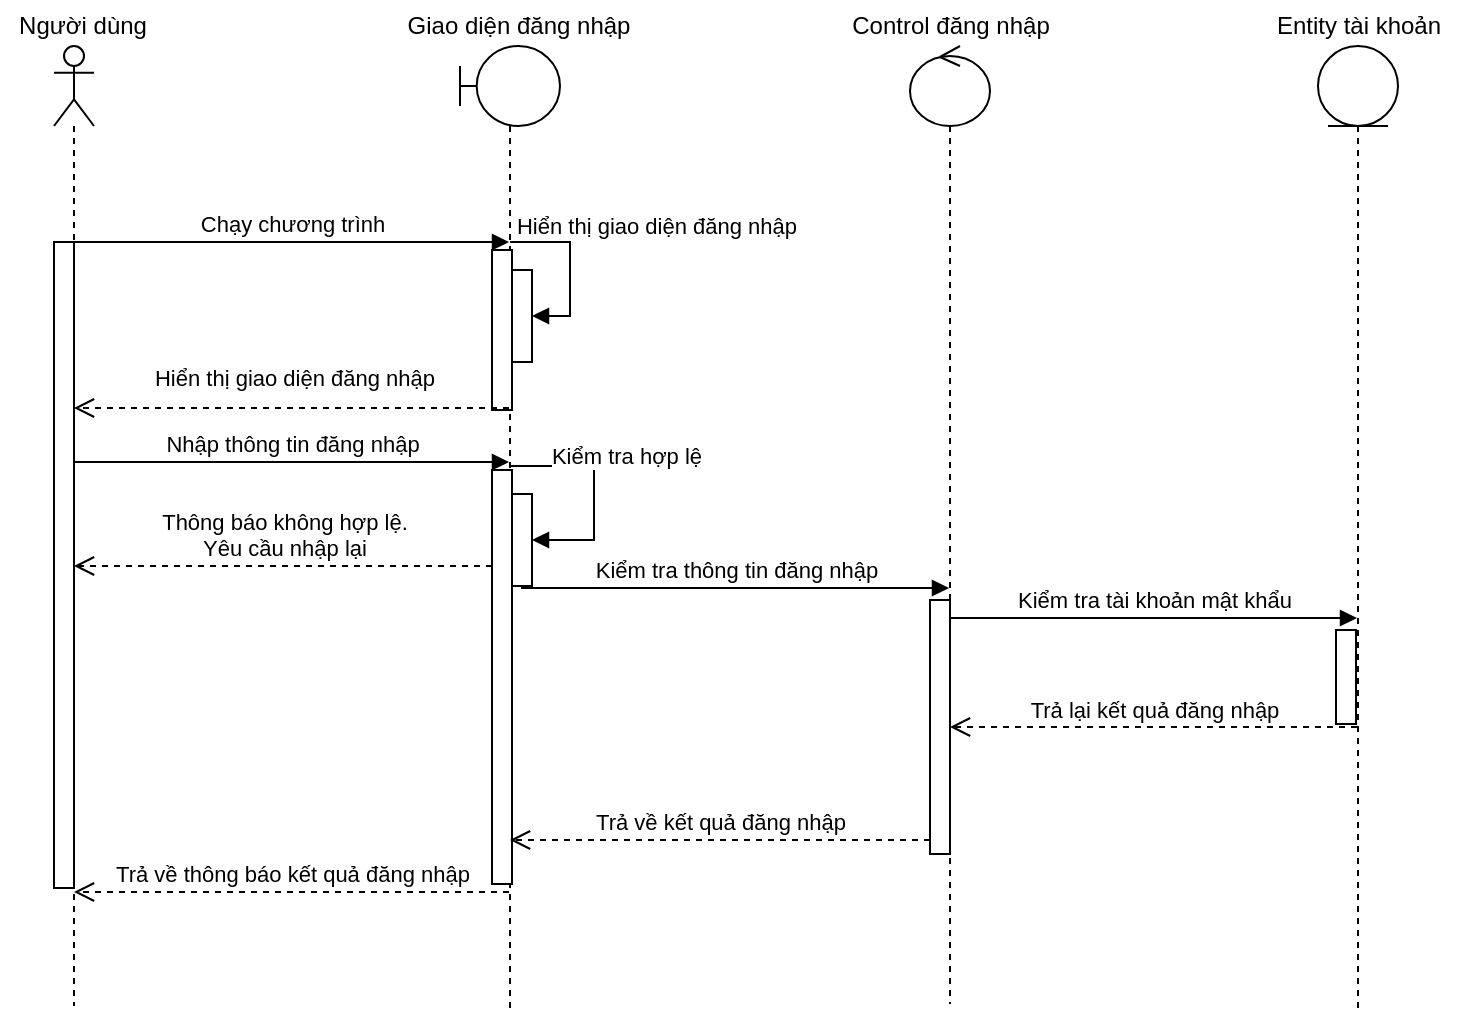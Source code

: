 <mxfile version="21.0.2" type="device" pages="34"><diagram name="Đăng nhập" id="iEJMlZ_dfZyFCvEtUIDi"><mxGraphModel dx="1034" dy="516" grid="0" gridSize="10" guides="1" tooltips="1" connect="1" arrows="1" fold="1" page="1" pageScale="1" pageWidth="827" pageHeight="1169" math="0" shadow="0"><root><mxCell id="0"/><mxCell id="1" parent="0"/><mxCell id="eqE9WkzjgWrcY5CsLPKg-5" value="" style="shape=umlLifeline;perimeter=lifelinePerimeter;whiteSpace=wrap;html=1;container=1;dropTarget=0;collapsible=0;recursiveResize=0;outlineConnect=0;portConstraint=eastwest;newEdgeStyle={&quot;edgeStyle&quot;:&quot;elbowEdgeStyle&quot;,&quot;elbow&quot;:&quot;vertical&quot;,&quot;curved&quot;:0,&quot;rounded&quot;:0};participant=umlActor;" parent="1" vertex="1"><mxGeometry x="48" y="114" width="20" height="480" as="geometry"/></mxCell><mxCell id="TUyt3Rzmuzejn58Wjygm-1" value="" style="html=1;points=[];perimeter=orthogonalPerimeter;outlineConnect=0;targetShapes=umlLifeline;portConstraint=eastwest;newEdgeStyle={&quot;edgeStyle&quot;:&quot;elbowEdgeStyle&quot;,&quot;elbow&quot;:&quot;vertical&quot;,&quot;curved&quot;:0,&quot;rounded&quot;:0};" parent="eqE9WkzjgWrcY5CsLPKg-5" vertex="1"><mxGeometry y="98" width="10" height="323" as="geometry"/></mxCell><mxCell id="eqE9WkzjgWrcY5CsLPKg-11" value="" style="shape=umlLifeline;perimeter=lifelinePerimeter;whiteSpace=wrap;html=1;container=1;dropTarget=0;collapsible=0;recursiveResize=0;outlineConnect=0;portConstraint=eastwest;newEdgeStyle={&quot;edgeStyle&quot;:&quot;elbowEdgeStyle&quot;,&quot;elbow&quot;:&quot;vertical&quot;,&quot;curved&quot;:0,&quot;rounded&quot;:0};participant=umlBoundary;" parent="1" vertex="1"><mxGeometry x="251" y="114" width="50" height="484" as="geometry"/></mxCell><mxCell id="eqE9WkzjgWrcY5CsLPKg-6" value="" style="html=1;points=[];perimeter=orthogonalPerimeter;outlineConnect=0;targetShapes=umlLifeline;portConstraint=eastwest;newEdgeStyle={&quot;edgeStyle&quot;:&quot;elbowEdgeStyle&quot;,&quot;elbow&quot;:&quot;vertical&quot;,&quot;curved&quot;:0,&quot;rounded&quot;:0};" parent="eqE9WkzjgWrcY5CsLPKg-11" vertex="1"><mxGeometry x="16" y="102" width="10" height="80" as="geometry"/></mxCell><mxCell id="eqE9WkzjgWrcY5CsLPKg-24" value="" style="html=1;points=[];perimeter=orthogonalPerimeter;outlineConnect=0;targetShapes=umlLifeline;portConstraint=eastwest;newEdgeStyle={&quot;edgeStyle&quot;:&quot;elbowEdgeStyle&quot;,&quot;elbow&quot;:&quot;vertical&quot;,&quot;curved&quot;:0,&quot;rounded&quot;:0};" parent="eqE9WkzjgWrcY5CsLPKg-11" vertex="1"><mxGeometry x="16" y="212" width="10" height="207" as="geometry"/></mxCell><mxCell id="eqE9WkzjgWrcY5CsLPKg-25" value="" style="html=1;points=[];perimeter=orthogonalPerimeter;outlineConnect=0;targetShapes=umlLifeline;portConstraint=eastwest;newEdgeStyle={&quot;edgeStyle&quot;:&quot;elbowEdgeStyle&quot;,&quot;elbow&quot;:&quot;vertical&quot;,&quot;curved&quot;:0,&quot;rounded&quot;:0};" parent="eqE9WkzjgWrcY5CsLPKg-11" vertex="1"><mxGeometry x="26" y="224" width="10" height="46" as="geometry"/></mxCell><mxCell id="eqE9WkzjgWrcY5CsLPKg-26" value="Kiểm tra hợp lệ" style="html=1;verticalAlign=bottom;endArrow=block;edgeStyle=elbowEdgeStyle;elbow=vertical;curved=0;rounded=0;" parent="eqE9WkzjgWrcY5CsLPKg-11" source="eqE9WkzjgWrcY5CsLPKg-11" target="eqE9WkzjgWrcY5CsLPKg-25" edge="1"><mxGeometry x="-0.175" y="16" width="80" relative="1" as="geometry"><mxPoint x="103" y="220" as="sourcePoint"/><mxPoint x="183" y="220" as="targetPoint"/><Array as="points"><mxPoint x="67" y="210"/><mxPoint x="212" y="198"/></Array><mxPoint as="offset"/></mxGeometry></mxCell><mxCell id="eqE9WkzjgWrcY5CsLPKg-12" value="" style="shape=umlLifeline;perimeter=lifelinePerimeter;whiteSpace=wrap;html=1;container=1;dropTarget=0;collapsible=0;recursiveResize=0;outlineConnect=0;portConstraint=eastwest;newEdgeStyle={&quot;edgeStyle&quot;:&quot;elbowEdgeStyle&quot;,&quot;elbow&quot;:&quot;vertical&quot;,&quot;curved&quot;:0,&quot;rounded&quot;:0};participant=umlEntity;" parent="1" vertex="1"><mxGeometry x="680" y="114" width="40" height="481" as="geometry"/></mxCell><mxCell id="KjczwITBSqMgFT6-0s-X-1" value="" style="html=1;points=[];perimeter=orthogonalPerimeter;outlineConnect=0;targetShapes=umlLifeline;portConstraint=eastwest;newEdgeStyle={&quot;edgeStyle&quot;:&quot;elbowEdgeStyle&quot;,&quot;elbow&quot;:&quot;vertical&quot;,&quot;curved&quot;:0,&quot;rounded&quot;:0};" parent="eqE9WkzjgWrcY5CsLPKg-12" vertex="1"><mxGeometry x="9" y="292" width="10" height="47" as="geometry"/></mxCell><mxCell id="eqE9WkzjgWrcY5CsLPKg-14" value="" style="shape=umlLifeline;perimeter=lifelinePerimeter;whiteSpace=wrap;html=1;container=1;dropTarget=0;collapsible=0;recursiveResize=0;outlineConnect=0;portConstraint=eastwest;newEdgeStyle={&quot;edgeStyle&quot;:&quot;elbowEdgeStyle&quot;,&quot;elbow&quot;:&quot;vertical&quot;,&quot;curved&quot;:0,&quot;rounded&quot;:0};participant=umlControl;" parent="1" vertex="1"><mxGeometry x="476" y="114" width="40" height="479" as="geometry"/></mxCell><mxCell id="eqE9WkzjgWrcY5CsLPKg-40" value="" style="html=1;points=[];perimeter=orthogonalPerimeter;outlineConnect=0;targetShapes=umlLifeline;portConstraint=eastwest;newEdgeStyle={&quot;edgeStyle&quot;:&quot;elbowEdgeStyle&quot;,&quot;elbow&quot;:&quot;vertical&quot;,&quot;curved&quot;:0,&quot;rounded&quot;:0};" parent="eqE9WkzjgWrcY5CsLPKg-14" vertex="1"><mxGeometry x="10" y="277" width="10" height="127" as="geometry"/></mxCell><mxCell id="eqE9WkzjgWrcY5CsLPKg-15" value="Chạy chương trình" style="html=1;verticalAlign=bottom;endArrow=block;edgeStyle=elbowEdgeStyle;elbow=vertical;curved=0;rounded=0;" parent="1" source="eqE9WkzjgWrcY5CsLPKg-5" target="eqE9WkzjgWrcY5CsLPKg-11" edge="1"><mxGeometry x="0.003" width="80" relative="1" as="geometry"><mxPoint x="354" y="335" as="sourcePoint"/><mxPoint x="434" y="335" as="targetPoint"/><Array as="points"><mxPoint x="151" y="212"/></Array><mxPoint as="offset"/></mxGeometry></mxCell><mxCell id="eqE9WkzjgWrcY5CsLPKg-16" value="Giao diện đăng nhập" style="text;html=1;align=center;verticalAlign=middle;resizable=0;points=[];autosize=1;strokeColor=none;fillColor=none;" parent="1" vertex="1"><mxGeometry x="215" y="91" width="129" height="26" as="geometry"/></mxCell><mxCell id="eqE9WkzjgWrcY5CsLPKg-17" value="Control đăng nhập" style="text;html=1;align=center;verticalAlign=middle;resizable=0;points=[];autosize=1;strokeColor=none;fillColor=none;" parent="1" vertex="1"><mxGeometry x="437.5" y="91" width="117" height="26" as="geometry"/></mxCell><mxCell id="eqE9WkzjgWrcY5CsLPKg-18" value="Entity tài khoản" style="text;html=1;align=center;verticalAlign=middle;resizable=0;points=[];autosize=1;strokeColor=none;fillColor=none;" parent="1" vertex="1"><mxGeometry x="650" y="91" width="100" height="26" as="geometry"/></mxCell><mxCell id="eqE9WkzjgWrcY5CsLPKg-19" value="Hiển thị giao diện đăng nhập" style="html=1;verticalAlign=bottom;endArrow=block;edgeStyle=elbowEdgeStyle;elbow=vertical;curved=0;rounded=0;" parent="1" source="eqE9WkzjgWrcY5CsLPKg-11" target="eqE9WkzjgWrcY5CsLPKg-21" edge="1"><mxGeometry x="-0.292" y="43" width="80" relative="1" as="geometry"><mxPoint x="354" y="217" as="sourcePoint"/><mxPoint x="410" y="154" as="targetPoint"/><Array as="points"><mxPoint x="306" y="212"/><mxPoint x="333" y="197"/></Array><mxPoint as="offset"/></mxGeometry></mxCell><mxCell id="eqE9WkzjgWrcY5CsLPKg-21" value="" style="html=1;points=[];perimeter=orthogonalPerimeter;outlineConnect=0;targetShapes=umlLifeline;portConstraint=eastwest;newEdgeStyle={&quot;edgeStyle&quot;:&quot;elbowEdgeStyle&quot;,&quot;elbow&quot;:&quot;vertical&quot;,&quot;curved&quot;:0,&quot;rounded&quot;:0};" parent="1" vertex="1"><mxGeometry x="277" y="226" width="10" height="46" as="geometry"/></mxCell><mxCell id="eqE9WkzjgWrcY5CsLPKg-22" value="" style="html=1;verticalAlign=bottom;endArrow=open;dashed=1;endSize=8;edgeStyle=elbowEdgeStyle;elbow=vertical;curved=0;rounded=0;" parent="1" source="eqE9WkzjgWrcY5CsLPKg-11" target="eqE9WkzjgWrcY5CsLPKg-5" edge="1"><mxGeometry relative="1" as="geometry"><mxPoint x="434" y="334" as="sourcePoint"/><mxPoint x="354" y="334" as="targetPoint"/><Array as="points"><mxPoint x="160" y="295"/></Array></mxGeometry></mxCell><mxCell id="eqE9WkzjgWrcY5CsLPKg-23" value="Nhập thông tin đăng nhập" style="html=1;verticalAlign=bottom;endArrow=block;edgeStyle=elbowEdgeStyle;elbow=vertical;curved=0;rounded=0;" parent="1" source="eqE9WkzjgWrcY5CsLPKg-5" target="eqE9WkzjgWrcY5CsLPKg-11" edge="1"><mxGeometry x="0.003" width="80" relative="1" as="geometry"><mxPoint x="67" y="222" as="sourcePoint"/><mxPoint x="286" y="222" as="targetPoint"/><Array as="points"><mxPoint x="164" y="322"/></Array><mxPoint as="offset"/></mxGeometry></mxCell><mxCell id="eqE9WkzjgWrcY5CsLPKg-28" value="Thông báo không hợp lệ. &lt;br&gt;Yêu cầu nhập lại" style="html=1;verticalAlign=bottom;endArrow=open;dashed=1;endSize=8;edgeStyle=elbowEdgeStyle;elbow=vertical;curved=0;rounded=0;" parent="1" source="eqE9WkzjgWrcY5CsLPKg-24" target="eqE9WkzjgWrcY5CsLPKg-5" edge="1"><mxGeometry relative="1" as="geometry"><mxPoint x="286" y="305" as="sourcePoint"/><mxPoint x="67" y="305" as="targetPoint"/><Array as="points"><mxPoint x="174" y="374"/><mxPoint x="211" y="381"/><mxPoint x="156" y="362"/><mxPoint x="170" y="305"/></Array></mxGeometry></mxCell><mxCell id="eqE9WkzjgWrcY5CsLPKg-30" value="Kiểm tra thông tin đăng nhập" style="html=1;verticalAlign=bottom;endArrow=block;edgeStyle=elbowEdgeStyle;elbow=vertical;curved=0;rounded=0;" parent="1" source="eqE9WkzjgWrcY5CsLPKg-25" target="eqE9WkzjgWrcY5CsLPKg-14" edge="1"><mxGeometry x="0.003" width="80" relative="1" as="geometry"><mxPoint x="280" y="277" as="sourcePoint"/><mxPoint x="499" y="277" as="targetPoint"/><Array as="points"><mxPoint x="447" y="385"/><mxPoint x="387" y="277"/></Array><mxPoint as="offset"/></mxGeometry></mxCell><mxCell id="eqE9WkzjgWrcY5CsLPKg-39" value="Kiểm tra tài khoản mật khẩu" style="html=1;verticalAlign=bottom;endArrow=block;edgeStyle=elbowEdgeStyle;elbow=vertical;curved=0;rounded=0;" parent="1" source="eqE9WkzjgWrcY5CsLPKg-14" target="eqE9WkzjgWrcY5CsLPKg-12" edge="1"><mxGeometry width="80" relative="1" as="geometry"><mxPoint x="354" y="363" as="sourcePoint"/><mxPoint x="434" y="363" as="targetPoint"/><Array as="points"><mxPoint x="581" y="400"/><mxPoint x="699" y="393"/></Array></mxGeometry></mxCell><mxCell id="eqE9WkzjgWrcY5CsLPKg-41" value="Trả lại kết quả đăng nhập" style="html=1;verticalAlign=bottom;endArrow=open;dashed=1;endSize=8;edgeStyle=elbowEdgeStyle;elbow=vertical;curved=0;rounded=0;" parent="1" source="eqE9WkzjgWrcY5CsLPKg-12" target="eqE9WkzjgWrcY5CsLPKg-40" edge="1"><mxGeometry relative="1" as="geometry"><mxPoint x="434" y="363" as="sourcePoint"/><mxPoint x="354" y="363" as="targetPoint"/></mxGeometry></mxCell><mxCell id="eqE9WkzjgWrcY5CsLPKg-42" value="Trả về kết quả đăng nhập" style="html=1;verticalAlign=bottom;endArrow=open;dashed=1;endSize=8;edgeStyle=elbowEdgeStyle;elbow=vertical;curved=0;rounded=0;" parent="1" source="eqE9WkzjgWrcY5CsLPKg-40" target="eqE9WkzjgWrcY5CsLPKg-11" edge="1"><mxGeometry relative="1" as="geometry"><mxPoint x="481" y="487.41" as="sourcePoint"/><mxPoint x="277" y="487.41" as="targetPoint"/><Array as="points"><mxPoint x="433" y="511"/><mxPoint x="481" y="511"/></Array></mxGeometry></mxCell><mxCell id="eqE9WkzjgWrcY5CsLPKg-44" value="Người dùng" style="text;html=1;align=center;verticalAlign=middle;resizable=0;points=[];autosize=1;strokeColor=none;fillColor=none;" parent="1" vertex="1"><mxGeometry x="21" y="91" width="82" height="26" as="geometry"/></mxCell><mxCell id="pUe5x9wL4LEvlUl8aZa6-1" value="&#10;&lt;span style=&quot;color: rgb(0, 0, 0); font-family: Helvetica; font-size: 11px; font-style: normal; font-variant-ligatures: normal; font-variant-caps: normal; font-weight: 400; letter-spacing: normal; orphans: 2; text-align: center; text-indent: 0px; text-transform: none; widows: 2; word-spacing: 0px; -webkit-text-stroke-width: 0px; background-color: rgb(255, 255, 255); text-decoration-thickness: initial; text-decoration-style: initial; text-decoration-color: initial; float: none; display: inline !important;&quot;&gt;Hiển thị giao diện đăng nhập&lt;/span&gt;&#10;&#10;" style="text;html=1;align=center;verticalAlign=middle;resizable=0;points=[];autosize=1;strokeColor=none;fillColor=none;" parent="1" vertex="1"><mxGeometry x="89" y="259" width="158" height="55" as="geometry"/></mxCell><mxCell id="K3XXRO9V-VdHMfz6atNh-1" value="Trả về thông báo kết quả đăng nhập" style="html=1;verticalAlign=bottom;endArrow=open;dashed=1;endSize=8;edgeStyle=elbowEdgeStyle;elbow=vertical;curved=0;rounded=0;" parent="1" source="eqE9WkzjgWrcY5CsLPKg-11" target="eqE9WkzjgWrcY5CsLPKg-5" edge="1"><mxGeometry relative="1" as="geometry"><mxPoint x="496" y="521" as="sourcePoint"/><mxPoint x="286" y="521" as="targetPoint"/><Array as="points"><mxPoint x="155" y="537"/><mxPoint x="491" y="521"/></Array></mxGeometry></mxCell></root></mxGraphModel></diagram><diagram name="Đổi mật khẩu" id="8DDrfq8vkzJonGBBGuRh"><mxGraphModel dx="1861" dy="516" grid="0" gridSize="10" guides="1" tooltips="1" connect="1" arrows="1" fold="1" page="1" pageScale="1" pageWidth="827" pageHeight="1169" math="0" shadow="0"><root><mxCell id="emdhzgbWS3NiF8QZVse8-0"/><mxCell id="emdhzgbWS3NiF8QZVse8-1" parent="emdhzgbWS3NiF8QZVse8-0"/><mxCell id="emdhzgbWS3NiF8QZVse8-2" value="" style="shape=umlLifeline;perimeter=lifelinePerimeter;whiteSpace=wrap;html=1;container=1;dropTarget=0;collapsible=0;recursiveResize=0;outlineConnect=0;portConstraint=eastwest;newEdgeStyle={&quot;edgeStyle&quot;:&quot;elbowEdgeStyle&quot;,&quot;elbow&quot;:&quot;vertical&quot;,&quot;curved&quot;:0,&quot;rounded&quot;:0};participant=umlActor;" parent="emdhzgbWS3NiF8QZVse8-1" vertex="1"><mxGeometry x="48" y="114" width="20" height="480" as="geometry"/></mxCell><mxCell id="emdhzgbWS3NiF8QZVse8-3" value="" style="shape=umlLifeline;perimeter=lifelinePerimeter;whiteSpace=wrap;html=1;container=1;dropTarget=0;collapsible=0;recursiveResize=0;outlineConnect=0;portConstraint=eastwest;newEdgeStyle={&quot;edgeStyle&quot;:&quot;elbowEdgeStyle&quot;,&quot;elbow&quot;:&quot;vertical&quot;,&quot;curved&quot;:0,&quot;rounded&quot;:0};participant=umlBoundary;" parent="emdhzgbWS3NiF8QZVse8-1" vertex="1"><mxGeometry x="251" y="114" width="50" height="484" as="geometry"/></mxCell><mxCell id="emdhzgbWS3NiF8QZVse8-4" value="" style="html=1;points=[];perimeter=orthogonalPerimeter;outlineConnect=0;targetShapes=umlLifeline;portConstraint=eastwest;newEdgeStyle={&quot;edgeStyle&quot;:&quot;elbowEdgeStyle&quot;,&quot;elbow&quot;:&quot;vertical&quot;,&quot;curved&quot;:0,&quot;rounded&quot;:0};" parent="emdhzgbWS3NiF8QZVse8-3" vertex="1"><mxGeometry x="16" y="102" width="10" height="80" as="geometry"/></mxCell><mxCell id="emdhzgbWS3NiF8QZVse8-5" value="" style="html=1;points=[];perimeter=orthogonalPerimeter;outlineConnect=0;targetShapes=umlLifeline;portConstraint=eastwest;newEdgeStyle={&quot;edgeStyle&quot;:&quot;elbowEdgeStyle&quot;,&quot;elbow&quot;:&quot;vertical&quot;,&quot;curved&quot;:0,&quot;rounded&quot;:0};" parent="emdhzgbWS3NiF8QZVse8-3" vertex="1"><mxGeometry x="16" y="212" width="10" height="207" as="geometry"/></mxCell><mxCell id="emdhzgbWS3NiF8QZVse8-6" value="" style="html=1;points=[];perimeter=orthogonalPerimeter;outlineConnect=0;targetShapes=umlLifeline;portConstraint=eastwest;newEdgeStyle={&quot;edgeStyle&quot;:&quot;elbowEdgeStyle&quot;,&quot;elbow&quot;:&quot;vertical&quot;,&quot;curved&quot;:0,&quot;rounded&quot;:0};" parent="emdhzgbWS3NiF8QZVse8-3" vertex="1"><mxGeometry x="26" y="224" width="10" height="46" as="geometry"/></mxCell><mxCell id="emdhzgbWS3NiF8QZVse8-7" value="Kiểm tra hợp lệ" style="html=1;verticalAlign=bottom;endArrow=block;edgeStyle=elbowEdgeStyle;elbow=vertical;curved=0;rounded=0;" parent="emdhzgbWS3NiF8QZVse8-3" source="emdhzgbWS3NiF8QZVse8-3" target="emdhzgbWS3NiF8QZVse8-6" edge="1"><mxGeometry x="-0.175" y="16" width="80" relative="1" as="geometry"><mxPoint x="103" y="220" as="sourcePoint"/><mxPoint x="183" y="220" as="targetPoint"/><Array as="points"><mxPoint x="67" y="210"/><mxPoint x="212" y="198"/></Array><mxPoint as="offset"/></mxGeometry></mxCell><mxCell id="emdhzgbWS3NiF8QZVse8-8" value="" style="shape=umlLifeline;perimeter=lifelinePerimeter;whiteSpace=wrap;html=1;container=1;dropTarget=0;collapsible=0;recursiveResize=0;outlineConnect=0;portConstraint=eastwest;newEdgeStyle={&quot;edgeStyle&quot;:&quot;elbowEdgeStyle&quot;,&quot;elbow&quot;:&quot;vertical&quot;,&quot;curved&quot;:0,&quot;rounded&quot;:0};participant=umlEntity;" parent="emdhzgbWS3NiF8QZVse8-1" vertex="1"><mxGeometry x="680" y="114" width="40" height="481" as="geometry"/></mxCell><mxCell id="auKC9w367rIaytd2AdXn-0" value="" style="html=1;points=[];perimeter=orthogonalPerimeter;outlineConnect=0;targetShapes=umlLifeline;portConstraint=eastwest;newEdgeStyle={&quot;edgeStyle&quot;:&quot;elbowEdgeStyle&quot;,&quot;elbow&quot;:&quot;vertical&quot;,&quot;curved&quot;:0,&quot;rounded&quot;:0};" parent="emdhzgbWS3NiF8QZVse8-8" vertex="1"><mxGeometry x="9" y="292" width="10" height="47" as="geometry"/></mxCell><mxCell id="emdhzgbWS3NiF8QZVse8-9" value="" style="shape=umlLifeline;perimeter=lifelinePerimeter;whiteSpace=wrap;html=1;container=1;dropTarget=0;collapsible=0;recursiveResize=0;outlineConnect=0;portConstraint=eastwest;newEdgeStyle={&quot;edgeStyle&quot;:&quot;elbowEdgeStyle&quot;,&quot;elbow&quot;:&quot;vertical&quot;,&quot;curved&quot;:0,&quot;rounded&quot;:0};participant=umlControl;" parent="emdhzgbWS3NiF8QZVse8-1" vertex="1"><mxGeometry x="476" y="114" width="40" height="479" as="geometry"/></mxCell><mxCell id="emdhzgbWS3NiF8QZVse8-10" value="" style="html=1;points=[];perimeter=orthogonalPerimeter;outlineConnect=0;targetShapes=umlLifeline;portConstraint=eastwest;newEdgeStyle={&quot;edgeStyle&quot;:&quot;elbowEdgeStyle&quot;,&quot;elbow&quot;:&quot;vertical&quot;,&quot;curved&quot;:0,&quot;rounded&quot;:0};" parent="emdhzgbWS3NiF8QZVse8-9" vertex="1"><mxGeometry x="10" y="277" width="10" height="127" as="geometry"/></mxCell><mxCell id="emdhzgbWS3NiF8QZVse8-11" value="Nhấn nút đổi mật khẩu" style="html=1;verticalAlign=bottom;endArrow=block;edgeStyle=elbowEdgeStyle;elbow=vertical;curved=0;rounded=0;" parent="emdhzgbWS3NiF8QZVse8-1" source="emdhzgbWS3NiF8QZVse8-2" target="emdhzgbWS3NiF8QZVse8-3" edge="1"><mxGeometry x="0.003" width="80" relative="1" as="geometry"><mxPoint x="354" y="335" as="sourcePoint"/><mxPoint x="434" y="335" as="targetPoint"/><Array as="points"><mxPoint x="151" y="212"/></Array><mxPoint as="offset"/></mxGeometry></mxCell><mxCell id="emdhzgbWS3NiF8QZVse8-12" value="Giao diện đổi mật khẩu" style="text;html=1;align=center;verticalAlign=middle;resizable=0;points=[];autosize=1;strokeColor=none;fillColor=none;" parent="emdhzgbWS3NiF8QZVse8-1" vertex="1"><mxGeometry x="209" y="91" width="141" height="26" as="geometry"/></mxCell><mxCell id="emdhzgbWS3NiF8QZVse8-13" value="Control tài khoản" style="text;html=1;align=center;verticalAlign=middle;resizable=0;points=[];autosize=1;strokeColor=none;fillColor=none;" parent="emdhzgbWS3NiF8QZVse8-1" vertex="1"><mxGeometry x="442.5" y="91" width="109" height="26" as="geometry"/></mxCell><mxCell id="emdhzgbWS3NiF8QZVse8-14" value="Entity tài khoản" style="text;html=1;align=center;verticalAlign=middle;resizable=0;points=[];autosize=1;strokeColor=none;fillColor=none;" parent="emdhzgbWS3NiF8QZVse8-1" vertex="1"><mxGeometry x="650" y="91" width="100" height="26" as="geometry"/></mxCell><mxCell id="emdhzgbWS3NiF8QZVse8-15" value="Hiển thị giao diện" style="html=1;verticalAlign=bottom;endArrow=block;edgeStyle=elbowEdgeStyle;elbow=vertical;curved=0;rounded=0;" parent="emdhzgbWS3NiF8QZVse8-1" source="emdhzgbWS3NiF8QZVse8-3" target="emdhzgbWS3NiF8QZVse8-16" edge="1"><mxGeometry x="-0.292" y="43" width="80" relative="1" as="geometry"><mxPoint x="354" y="217" as="sourcePoint"/><mxPoint x="410" y="154" as="targetPoint"/><Array as="points"><mxPoint x="306" y="212"/><mxPoint x="333" y="197"/></Array><mxPoint as="offset"/></mxGeometry></mxCell><mxCell id="emdhzgbWS3NiF8QZVse8-16" value="" style="html=1;points=[];perimeter=orthogonalPerimeter;outlineConnect=0;targetShapes=umlLifeline;portConstraint=eastwest;newEdgeStyle={&quot;edgeStyle&quot;:&quot;elbowEdgeStyle&quot;,&quot;elbow&quot;:&quot;vertical&quot;,&quot;curved&quot;:0,&quot;rounded&quot;:0};" parent="emdhzgbWS3NiF8QZVse8-1" vertex="1"><mxGeometry x="277" y="226" width="10" height="46" as="geometry"/></mxCell><mxCell id="emdhzgbWS3NiF8QZVse8-17" value="" style="html=1;verticalAlign=bottom;endArrow=open;dashed=1;endSize=8;edgeStyle=elbowEdgeStyle;elbow=vertical;curved=0;rounded=0;" parent="emdhzgbWS3NiF8QZVse8-1" source="emdhzgbWS3NiF8QZVse8-3" target="emdhzgbWS3NiF8QZVse8-2" edge="1"><mxGeometry relative="1" as="geometry"><mxPoint x="434" y="334" as="sourcePoint"/><mxPoint x="354" y="334" as="targetPoint"/><Array as="points"><mxPoint x="160" y="295"/></Array></mxGeometry></mxCell><mxCell id="emdhzgbWS3NiF8QZVse8-18" value="Thực hiện đổi mật khẩu" style="html=1;verticalAlign=bottom;endArrow=block;edgeStyle=elbowEdgeStyle;elbow=vertical;curved=0;rounded=0;" parent="emdhzgbWS3NiF8QZVse8-1" source="emdhzgbWS3NiF8QZVse8-2" target="emdhzgbWS3NiF8QZVse8-3" edge="1"><mxGeometry x="0.003" width="80" relative="1" as="geometry"><mxPoint x="67" y="222" as="sourcePoint"/><mxPoint x="286" y="222" as="targetPoint"/><Array as="points"><mxPoint x="164" y="322"/></Array><mxPoint as="offset"/></mxGeometry></mxCell><mxCell id="emdhzgbWS3NiF8QZVse8-19" value="Thông báo không hợp lệ. &lt;br&gt;Yêu cầu nhập lại" style="html=1;verticalAlign=bottom;endArrow=open;dashed=1;endSize=8;edgeStyle=elbowEdgeStyle;elbow=vertical;curved=0;rounded=0;" parent="emdhzgbWS3NiF8QZVse8-1" source="emdhzgbWS3NiF8QZVse8-5" target="emdhzgbWS3NiF8QZVse8-2" edge="1"><mxGeometry relative="1" as="geometry"><mxPoint x="286" y="305" as="sourcePoint"/><mxPoint x="67" y="305" as="targetPoint"/><Array as="points"><mxPoint x="174" y="374"/><mxPoint x="211" y="381"/><mxPoint x="156" y="362"/><mxPoint x="170" y="305"/></Array></mxGeometry></mxCell><mxCell id="emdhzgbWS3NiF8QZVse8-20" value="Kiểm tra thông tin mật khẩu nhập" style="html=1;verticalAlign=bottom;endArrow=block;edgeStyle=elbowEdgeStyle;elbow=vertical;curved=0;rounded=0;" parent="emdhzgbWS3NiF8QZVse8-1" source="emdhzgbWS3NiF8QZVse8-6" target="emdhzgbWS3NiF8QZVse8-9" edge="1"><mxGeometry x="0.003" width="80" relative="1" as="geometry"><mxPoint x="280" y="277" as="sourcePoint"/><mxPoint x="499" y="277" as="targetPoint"/><Array as="points"><mxPoint x="447" y="385"/><mxPoint x="387" y="277"/></Array><mxPoint as="offset"/></mxGeometry></mxCell><mxCell id="emdhzgbWS3NiF8QZVse8-21" value="Kiểm tra mật khẩu" style="html=1;verticalAlign=bottom;endArrow=block;edgeStyle=elbowEdgeStyle;elbow=vertical;curved=0;rounded=0;" parent="emdhzgbWS3NiF8QZVse8-1" source="emdhzgbWS3NiF8QZVse8-9" target="emdhzgbWS3NiF8QZVse8-8" edge="1"><mxGeometry width="80" relative="1" as="geometry"><mxPoint x="354" y="363" as="sourcePoint"/><mxPoint x="434" y="363" as="targetPoint"/><Array as="points"><mxPoint x="581" y="400"/><mxPoint x="699" y="393"/></Array></mxGeometry></mxCell><mxCell id="emdhzgbWS3NiF8QZVse8-22" value="Trả lại kết quả cập nhật mật khẩu" style="html=1;verticalAlign=bottom;endArrow=open;dashed=1;endSize=8;edgeStyle=elbowEdgeStyle;elbow=vertical;curved=0;rounded=0;" parent="emdhzgbWS3NiF8QZVse8-1" source="emdhzgbWS3NiF8QZVse8-8" target="emdhzgbWS3NiF8QZVse8-10" edge="1"><mxGeometry relative="1" as="geometry"><mxPoint x="434" y="363" as="sourcePoint"/><mxPoint x="354" y="363" as="targetPoint"/></mxGeometry></mxCell><mxCell id="emdhzgbWS3NiF8QZVse8-23" value="Trả lại kết quả cập nhật mật khẩu" style="html=1;verticalAlign=bottom;endArrow=open;dashed=1;endSize=8;edgeStyle=elbowEdgeStyle;elbow=vertical;curved=0;rounded=0;" parent="emdhzgbWS3NiF8QZVse8-1" source="emdhzgbWS3NiF8QZVse8-10" target="emdhzgbWS3NiF8QZVse8-3" edge="1"><mxGeometry x="-0.002" relative="1" as="geometry"><mxPoint x="481" y="487.41" as="sourcePoint"/><mxPoint x="277" y="487.41" as="targetPoint"/><Array as="points"><mxPoint x="433" y="511"/><mxPoint x="481" y="511"/></Array><mxPoint as="offset"/></mxGeometry></mxCell><mxCell id="emdhzgbWS3NiF8QZVse8-24" value="Giáo viên/Học sinh/Phụ huynh" style="text;html=1;align=center;verticalAlign=middle;resizable=0;points=[];autosize=1;strokeColor=none;fillColor=none;" parent="emdhzgbWS3NiF8QZVse8-1" vertex="1"><mxGeometry x="-27" y="91" width="179" height="26" as="geometry"/></mxCell><mxCell id="mqDjVwBkowX8baSNJgFy-0" value="&lt;font style=&quot;font-size: 11px;&quot;&gt;Hiển thị giao diện&lt;/font&gt;" style="text;html=1;align=center;verticalAlign=middle;resizable=0;points=[];autosize=1;strokeColor=none;fillColor=none;" parent="emdhzgbWS3NiF8QZVse8-1" vertex="1"><mxGeometry x="114" y="272" width="103" height="26" as="geometry"/></mxCell><mxCell id="Ee2MvkHhTEdAUsrKGtL4-0" value="Hiển thị thông báo kết quả cập nhật&lt;br&gt;mật khẩu" style="html=1;verticalAlign=bottom;endArrow=open;dashed=1;endSize=8;edgeStyle=elbowEdgeStyle;elbow=vertical;curved=0;rounded=0;" parent="emdhzgbWS3NiF8QZVse8-1" source="emdhzgbWS3NiF8QZVse8-3" target="emdhzgbWS3NiF8QZVse8-2" edge="1"><mxGeometry relative="1" as="geometry"><mxPoint x="496" y="521" as="sourcePoint"/><mxPoint x="286" y="521" as="targetPoint"/><Array as="points"><mxPoint x="135" y="533"/><mxPoint x="270" y="554"/><mxPoint x="491" y="521"/></Array></mxGeometry></mxCell><mxCell id="KUp7DeOeRl_zB9gdvA09-0" value="" style="html=1;points=[];perimeter=orthogonalPerimeter;outlineConnect=0;targetShapes=umlLifeline;portConstraint=eastwest;newEdgeStyle={&quot;edgeStyle&quot;:&quot;elbowEdgeStyle&quot;,&quot;elbow&quot;:&quot;vertical&quot;,&quot;curved&quot;:0,&quot;rounded&quot;:0};" parent="emdhzgbWS3NiF8QZVse8-1" vertex="1"><mxGeometry x="48" y="211" width="10" height="324" as="geometry"/></mxCell></root></mxGraphModel></diagram><diagram name="Thêm lớp học" id="DtmENkpLWFFr-a4KV8Ql"><mxGraphModel dx="1216" dy="580" grid="0" gridSize="10" guides="1" tooltips="1" connect="1" arrows="1" fold="1" page="1" pageScale="1" pageWidth="827" pageHeight="1169" math="0" shadow="0"><root><mxCell id="EW88xKQEOwFp-AlU4of9-0"/><mxCell id="EW88xKQEOwFp-AlU4of9-1" parent="EW88xKQEOwFp-AlU4of9-0"/><mxCell id="EW88xKQEOwFp-AlU4of9-2" value="" style="shape=umlLifeline;perimeter=lifelinePerimeter;whiteSpace=wrap;html=1;container=1;dropTarget=0;collapsible=0;recursiveResize=0;outlineConnect=0;portConstraint=eastwest;newEdgeStyle={&quot;edgeStyle&quot;:&quot;elbowEdgeStyle&quot;,&quot;elbow&quot;:&quot;vertical&quot;,&quot;curved&quot;:0,&quot;rounded&quot;:0};participant=umlActor;" parent="EW88xKQEOwFp-AlU4of9-1" vertex="1"><mxGeometry x="48" y="114" width="20" height="480" as="geometry"/></mxCell><mxCell id="EW88xKQEOwFp-AlU4of9-3" value="" style="shape=umlLifeline;perimeter=lifelinePerimeter;whiteSpace=wrap;html=1;container=1;dropTarget=0;collapsible=0;recursiveResize=0;outlineConnect=0;portConstraint=eastwest;newEdgeStyle={&quot;edgeStyle&quot;:&quot;elbowEdgeStyle&quot;,&quot;elbow&quot;:&quot;vertical&quot;,&quot;curved&quot;:0,&quot;rounded&quot;:0};participant=umlBoundary;" parent="EW88xKQEOwFp-AlU4of9-1" vertex="1"><mxGeometry x="251" y="114" width="50" height="484" as="geometry"/></mxCell><mxCell id="EW88xKQEOwFp-AlU4of9-4" value="" style="html=1;points=[];perimeter=orthogonalPerimeter;outlineConnect=0;targetShapes=umlLifeline;portConstraint=eastwest;newEdgeStyle={&quot;edgeStyle&quot;:&quot;elbowEdgeStyle&quot;,&quot;elbow&quot;:&quot;vertical&quot;,&quot;curved&quot;:0,&quot;rounded&quot;:0};" parent="EW88xKQEOwFp-AlU4of9-3" vertex="1"><mxGeometry x="16" y="102" width="10" height="80" as="geometry"/></mxCell><mxCell id="EW88xKQEOwFp-AlU4of9-5" value="" style="html=1;points=[];perimeter=orthogonalPerimeter;outlineConnect=0;targetShapes=umlLifeline;portConstraint=eastwest;newEdgeStyle={&quot;edgeStyle&quot;:&quot;elbowEdgeStyle&quot;,&quot;elbow&quot;:&quot;vertical&quot;,&quot;curved&quot;:0,&quot;rounded&quot;:0};" parent="EW88xKQEOwFp-AlU4of9-3" vertex="1"><mxGeometry x="16" y="212" width="10" height="251" as="geometry"/></mxCell><mxCell id="EW88xKQEOwFp-AlU4of9-6" value="" style="html=1;points=[];perimeter=orthogonalPerimeter;outlineConnect=0;targetShapes=umlLifeline;portConstraint=eastwest;newEdgeStyle={&quot;edgeStyle&quot;:&quot;elbowEdgeStyle&quot;,&quot;elbow&quot;:&quot;vertical&quot;,&quot;curved&quot;:0,&quot;rounded&quot;:0};" parent="EW88xKQEOwFp-AlU4of9-3" vertex="1"><mxGeometry x="26" y="224" width="10" height="46" as="geometry"/></mxCell><mxCell id="EW88xKQEOwFp-AlU4of9-7" value="Kiểm tra hợp lệ" style="html=1;verticalAlign=bottom;endArrow=block;edgeStyle=elbowEdgeStyle;elbow=vertical;curved=0;rounded=0;" parent="EW88xKQEOwFp-AlU4of9-3" source="EW88xKQEOwFp-AlU4of9-3" target="EW88xKQEOwFp-AlU4of9-6" edge="1"><mxGeometry x="-0.175" y="16" width="80" relative="1" as="geometry"><mxPoint x="103" y="220" as="sourcePoint"/><mxPoint x="183" y="220" as="targetPoint"/><Array as="points"><mxPoint x="67" y="210"/><mxPoint x="212" y="198"/></Array><mxPoint as="offset"/></mxGeometry></mxCell><mxCell id="EW88xKQEOwFp-AlU4of9-8" value="" style="shape=umlLifeline;perimeter=lifelinePerimeter;whiteSpace=wrap;html=1;container=1;dropTarget=0;collapsible=0;recursiveResize=0;outlineConnect=0;portConstraint=eastwest;newEdgeStyle={&quot;edgeStyle&quot;:&quot;elbowEdgeStyle&quot;,&quot;elbow&quot;:&quot;vertical&quot;,&quot;curved&quot;:0,&quot;rounded&quot;:0};participant=umlEntity;" parent="EW88xKQEOwFp-AlU4of9-1" vertex="1"><mxGeometry x="680" y="114" width="40" height="481" as="geometry"/></mxCell><mxCell id="EW88xKQEOwFp-AlU4of9-9" value="" style="html=1;points=[];perimeter=orthogonalPerimeter;outlineConnect=0;targetShapes=umlLifeline;portConstraint=eastwest;newEdgeStyle={&quot;edgeStyle&quot;:&quot;elbowEdgeStyle&quot;,&quot;elbow&quot;:&quot;vertical&quot;,&quot;curved&quot;:0,&quot;rounded&quot;:0};" parent="EW88xKQEOwFp-AlU4of9-8" vertex="1"><mxGeometry x="11" y="288" width="10" height="100" as="geometry"/></mxCell><mxCell id="EW88xKQEOwFp-AlU4of9-10" value="" style="shape=umlLifeline;perimeter=lifelinePerimeter;whiteSpace=wrap;html=1;container=1;dropTarget=0;collapsible=0;recursiveResize=0;outlineConnect=0;portConstraint=eastwest;newEdgeStyle={&quot;edgeStyle&quot;:&quot;elbowEdgeStyle&quot;,&quot;elbow&quot;:&quot;vertical&quot;,&quot;curved&quot;:0,&quot;rounded&quot;:0};participant=umlControl;" parent="EW88xKQEOwFp-AlU4of9-1" vertex="1"><mxGeometry x="476" y="114" width="40" height="479" as="geometry"/></mxCell><mxCell id="EW88xKQEOwFp-AlU4of9-11" value="" style="html=1;points=[];perimeter=orthogonalPerimeter;outlineConnect=0;targetShapes=umlLifeline;portConstraint=eastwest;newEdgeStyle={&quot;edgeStyle&quot;:&quot;elbowEdgeStyle&quot;,&quot;elbow&quot;:&quot;vertical&quot;,&quot;curved&quot;:0,&quot;rounded&quot;:0};" parent="EW88xKQEOwFp-AlU4of9-10" vertex="1"><mxGeometry x="10" y="277" width="10" height="144" as="geometry"/></mxCell><mxCell id="EW88xKQEOwFp-AlU4of9-12" value="Nhấn nút thêm lớp học" style="html=1;verticalAlign=bottom;endArrow=block;edgeStyle=elbowEdgeStyle;elbow=vertical;curved=0;rounded=0;" parent="EW88xKQEOwFp-AlU4of9-1" source="EW88xKQEOwFp-AlU4of9-2" target="EW88xKQEOwFp-AlU4of9-3" edge="1"><mxGeometry x="0.003" width="80" relative="1" as="geometry"><mxPoint x="354" y="335" as="sourcePoint"/><mxPoint x="434" y="335" as="targetPoint"/><Array as="points"><mxPoint x="151" y="212"/></Array><mxPoint as="offset"/></mxGeometry></mxCell><mxCell id="EW88xKQEOwFp-AlU4of9-13" value="Giao diện thêm lớp học" style="text;html=1;align=center;verticalAlign=middle;resizable=0;points=[];autosize=1;strokeColor=none;fillColor=none;" parent="EW88xKQEOwFp-AlU4of9-1" vertex="1"><mxGeometry x="208" y="91" width="143" height="26" as="geometry"/></mxCell><mxCell id="EW88xKQEOwFp-AlU4of9-14" value="Control lớp học" style="text;html=1;align=center;verticalAlign=middle;resizable=0;points=[];autosize=1;strokeColor=none;fillColor=none;" parent="EW88xKQEOwFp-AlU4of9-1" vertex="1"><mxGeometry x="447.5" y="91" width="100" height="26" as="geometry"/></mxCell><mxCell id="EW88xKQEOwFp-AlU4of9-15" value="Entity lớp học" style="text;html=1;align=center;verticalAlign=middle;resizable=0;points=[];autosize=1;strokeColor=none;fillColor=none;" parent="EW88xKQEOwFp-AlU4of9-1" vertex="1"><mxGeometry x="656" y="91" width="91" height="26" as="geometry"/></mxCell><mxCell id="EW88xKQEOwFp-AlU4of9-16" value="Hiển thị giao diện" style="html=1;verticalAlign=bottom;endArrow=block;edgeStyle=elbowEdgeStyle;elbow=vertical;curved=0;rounded=0;" parent="EW88xKQEOwFp-AlU4of9-1" source="EW88xKQEOwFp-AlU4of9-3" target="EW88xKQEOwFp-AlU4of9-17" edge="1"><mxGeometry x="-0.292" y="43" width="80" relative="1" as="geometry"><mxPoint x="354" y="217" as="sourcePoint"/><mxPoint x="410" y="154" as="targetPoint"/><Array as="points"><mxPoint x="306" y="212"/><mxPoint x="333" y="197"/></Array><mxPoint as="offset"/></mxGeometry></mxCell><mxCell id="EW88xKQEOwFp-AlU4of9-17" value="" style="html=1;points=[];perimeter=orthogonalPerimeter;outlineConnect=0;targetShapes=umlLifeline;portConstraint=eastwest;newEdgeStyle={&quot;edgeStyle&quot;:&quot;elbowEdgeStyle&quot;,&quot;elbow&quot;:&quot;vertical&quot;,&quot;curved&quot;:0,&quot;rounded&quot;:0};" parent="EW88xKQEOwFp-AlU4of9-1" vertex="1"><mxGeometry x="277" y="226" width="10" height="46" as="geometry"/></mxCell><mxCell id="EW88xKQEOwFp-AlU4of9-18" value="" style="html=1;verticalAlign=bottom;endArrow=open;dashed=1;endSize=8;edgeStyle=elbowEdgeStyle;elbow=vertical;curved=0;rounded=0;" parent="EW88xKQEOwFp-AlU4of9-1" source="EW88xKQEOwFp-AlU4of9-3" target="EW88xKQEOwFp-AlU4of9-2" edge="1"><mxGeometry relative="1" as="geometry"><mxPoint x="434" y="334" as="sourcePoint"/><mxPoint x="354" y="334" as="targetPoint"/><Array as="points"><mxPoint x="160" y="295"/></Array></mxGeometry></mxCell><mxCell id="EW88xKQEOwFp-AlU4of9-19" value="Thực hiện nhập thông tin lớp học" style="html=1;verticalAlign=bottom;endArrow=block;edgeStyle=elbowEdgeStyle;elbow=vertical;curved=0;rounded=0;" parent="EW88xKQEOwFp-AlU4of9-1" source="EW88xKQEOwFp-AlU4of9-2" target="EW88xKQEOwFp-AlU4of9-3" edge="1"><mxGeometry x="0.003" width="80" relative="1" as="geometry"><mxPoint x="67" y="222" as="sourcePoint"/><mxPoint x="286" y="222" as="targetPoint"/><Array as="points"><mxPoint x="164" y="322"/></Array><mxPoint as="offset"/></mxGeometry></mxCell><mxCell id="EW88xKQEOwFp-AlU4of9-20" value="Thông báo không hợp lệ. &lt;br&gt;Yêu cầu nhập lại" style="html=1;verticalAlign=bottom;endArrow=open;dashed=1;endSize=8;edgeStyle=elbowEdgeStyle;elbow=vertical;curved=0;rounded=0;" parent="EW88xKQEOwFp-AlU4of9-1" source="EW88xKQEOwFp-AlU4of9-5" target="EW88xKQEOwFp-AlU4of9-2" edge="1"><mxGeometry relative="1" as="geometry"><mxPoint x="286" y="305" as="sourcePoint"/><mxPoint x="67" y="305" as="targetPoint"/><Array as="points"><mxPoint x="174" y="374"/><mxPoint x="211" y="381"/><mxPoint x="156" y="362"/><mxPoint x="170" y="305"/></Array></mxGeometry></mxCell><mxCell id="EW88xKQEOwFp-AlU4of9-21" value="Gửi thông tin lớp học" style="html=1;verticalAlign=bottom;endArrow=block;edgeStyle=elbowEdgeStyle;elbow=vertical;curved=0;rounded=0;" parent="EW88xKQEOwFp-AlU4of9-1" source="EW88xKQEOwFp-AlU4of9-6" target="EW88xKQEOwFp-AlU4of9-10" edge="1"><mxGeometry x="0.003" width="80" relative="1" as="geometry"><mxPoint x="280" y="277" as="sourcePoint"/><mxPoint x="499" y="277" as="targetPoint"/><Array as="points"><mxPoint x="447" y="385"/><mxPoint x="387" y="277"/></Array><mxPoint as="offset"/></mxGeometry></mxCell><mxCell id="EW88xKQEOwFp-AlU4of9-22" value="Lưu thông tin lớp học&lt;br&gt;vào bảng lớp học" style="html=1;verticalAlign=bottom;endArrow=block;edgeStyle=elbowEdgeStyle;elbow=vertical;curved=0;rounded=0;" parent="EW88xKQEOwFp-AlU4of9-1" source="EW88xKQEOwFp-AlU4of9-10" target="EW88xKQEOwFp-AlU4of9-8" edge="1"><mxGeometry width="80" relative="1" as="geometry"><mxPoint x="354" y="363" as="sourcePoint"/><mxPoint x="434" y="363" as="targetPoint"/><Array as="points"><mxPoint x="581" y="400"/><mxPoint x="699" y="393"/></Array></mxGeometry></mxCell><mxCell id="EW88xKQEOwFp-AlU4of9-23" value="Trả lại kết quả&lt;br&gt;thêm lớp học" style="html=1;verticalAlign=bottom;endArrow=open;dashed=1;endSize=8;edgeStyle=elbowEdgeStyle;elbow=vertical;curved=0;rounded=0;" parent="EW88xKQEOwFp-AlU4of9-1" source="EW88xKQEOwFp-AlU4of9-8" target="EW88xKQEOwFp-AlU4of9-11" edge="1"><mxGeometry relative="1" as="geometry"><mxPoint x="434" y="363" as="sourcePoint"/><mxPoint x="354" y="363" as="targetPoint"/><Array as="points"><mxPoint x="597" y="503"/></Array></mxGeometry></mxCell><mxCell id="EW88xKQEOwFp-AlU4of9-24" value="Trả lại kết quả&lt;br style=&quot;border-color: var(--border-color);&quot;&gt;thêm lớp học" style="html=1;verticalAlign=bottom;endArrow=open;dashed=1;endSize=8;edgeStyle=elbowEdgeStyle;elbow=vertical;curved=0;rounded=0;" parent="EW88xKQEOwFp-AlU4of9-1" source="EW88xKQEOwFp-AlU4of9-11" target="EW88xKQEOwFp-AlU4of9-3" edge="1"><mxGeometry relative="1" as="geometry"><mxPoint x="481" y="487.41" as="sourcePoint"/><mxPoint x="277" y="487.41" as="targetPoint"/><Array as="points"><mxPoint x="345" y="535"/><mxPoint x="433" y="511"/><mxPoint x="481" y="511"/></Array></mxGeometry></mxCell><mxCell id="EW88xKQEOwFp-AlU4of9-25" value="Người quản trị" style="text;html=1;align=center;verticalAlign=middle;resizable=0;points=[];autosize=1;strokeColor=none;fillColor=none;" parent="EW88xKQEOwFp-AlU4of9-1" vertex="1"><mxGeometry x="15" y="91" width="95" height="26" as="geometry"/></mxCell><mxCell id="EW88xKQEOwFp-AlU4of9-26" value="&lt;font style=&quot;font-size: 11px;&quot;&gt;Hiển thị giao diện&lt;/font&gt;" style="text;html=1;align=center;verticalAlign=middle;resizable=0;points=[];autosize=1;strokeColor=none;fillColor=none;" parent="EW88xKQEOwFp-AlU4of9-1" vertex="1"><mxGeometry x="114" y="272" width="103" height="26" as="geometry"/></mxCell><mxCell id="EW88xKQEOwFp-AlU4of9-27" value="Hiển thị thông báo kết quả&lt;br&gt;thêm lớp học" style="html=1;verticalAlign=bottom;endArrow=open;dashed=1;endSize=8;edgeStyle=elbowEdgeStyle;elbow=vertical;curved=0;rounded=0;" parent="EW88xKQEOwFp-AlU4of9-1" source="EW88xKQEOwFp-AlU4of9-3" target="EW88xKQEOwFp-AlU4of9-2" edge="1"><mxGeometry relative="1" as="geometry"><mxPoint x="496" y="521" as="sourcePoint"/><mxPoint x="286" y="521" as="targetPoint"/><Array as="points"><mxPoint x="91" y="577"/><mxPoint x="135" y="533"/><mxPoint x="270" y="554"/><mxPoint x="491" y="521"/></Array></mxGeometry></mxCell><mxCell id="3A9BmA4saHvSVygHH-Po-0" value="" style="html=1;points=[];perimeter=orthogonalPerimeter;outlineConnect=0;targetShapes=umlLifeline;portConstraint=eastwest;newEdgeStyle={&quot;edgeStyle&quot;:&quot;elbowEdgeStyle&quot;,&quot;elbow&quot;:&quot;vertical&quot;,&quot;curved&quot;:0,&quot;rounded&quot;:0};" parent="EW88xKQEOwFp-AlU4of9-1" vertex="1"><mxGeometry x="48" y="212" width="10" height="367" as="geometry"/></mxCell></root></mxGraphModel></diagram><diagram name="Thêm tổ chuyên môn" id="FRNJl700HfFDYe_z7YdB"><mxGraphModel dx="1034" dy="493" grid="0" gridSize="10" guides="1" tooltips="1" connect="1" arrows="1" fold="1" page="1" pageScale="1" pageWidth="827" pageHeight="1169" math="0" shadow="0"><root><mxCell id="73CzFX2wR-MHPr8vGIsG-0"/><mxCell id="73CzFX2wR-MHPr8vGIsG-1" parent="73CzFX2wR-MHPr8vGIsG-0"/><mxCell id="73CzFX2wR-MHPr8vGIsG-2" value="" style="shape=umlLifeline;perimeter=lifelinePerimeter;whiteSpace=wrap;html=1;container=1;dropTarget=0;collapsible=0;recursiveResize=0;outlineConnect=0;portConstraint=eastwest;newEdgeStyle={&quot;edgeStyle&quot;:&quot;elbowEdgeStyle&quot;,&quot;elbow&quot;:&quot;vertical&quot;,&quot;curved&quot;:0,&quot;rounded&quot;:0};participant=umlActor;" parent="73CzFX2wR-MHPr8vGIsG-1" vertex="1"><mxGeometry x="48" y="114" width="20" height="480" as="geometry"/></mxCell><mxCell id="73CzFX2wR-MHPr8vGIsG-3" value="" style="shape=umlLifeline;perimeter=lifelinePerimeter;whiteSpace=wrap;html=1;container=1;dropTarget=0;collapsible=0;recursiveResize=0;outlineConnect=0;portConstraint=eastwest;newEdgeStyle={&quot;edgeStyle&quot;:&quot;elbowEdgeStyle&quot;,&quot;elbow&quot;:&quot;vertical&quot;,&quot;curved&quot;:0,&quot;rounded&quot;:0};participant=umlBoundary;" parent="73CzFX2wR-MHPr8vGIsG-1" vertex="1"><mxGeometry x="251" y="114" width="50" height="484" as="geometry"/></mxCell><mxCell id="73CzFX2wR-MHPr8vGIsG-4" value="" style="html=1;points=[];perimeter=orthogonalPerimeter;outlineConnect=0;targetShapes=umlLifeline;portConstraint=eastwest;newEdgeStyle={&quot;edgeStyle&quot;:&quot;elbowEdgeStyle&quot;,&quot;elbow&quot;:&quot;vertical&quot;,&quot;curved&quot;:0,&quot;rounded&quot;:0};" parent="73CzFX2wR-MHPr8vGIsG-3" vertex="1"><mxGeometry x="16" y="102" width="10" height="80" as="geometry"/></mxCell><mxCell id="73CzFX2wR-MHPr8vGIsG-5" value="" style="html=1;points=[];perimeter=orthogonalPerimeter;outlineConnect=0;targetShapes=umlLifeline;portConstraint=eastwest;newEdgeStyle={&quot;edgeStyle&quot;:&quot;elbowEdgeStyle&quot;,&quot;elbow&quot;:&quot;vertical&quot;,&quot;curved&quot;:0,&quot;rounded&quot;:0};" parent="73CzFX2wR-MHPr8vGIsG-3" vertex="1"><mxGeometry x="16" y="221" width="10" height="242" as="geometry"/></mxCell><mxCell id="73CzFX2wR-MHPr8vGIsG-6" value="" style="html=1;points=[];perimeter=orthogonalPerimeter;outlineConnect=0;targetShapes=umlLifeline;portConstraint=eastwest;newEdgeStyle={&quot;edgeStyle&quot;:&quot;elbowEdgeStyle&quot;,&quot;elbow&quot;:&quot;vertical&quot;,&quot;curved&quot;:0,&quot;rounded&quot;:0};" parent="73CzFX2wR-MHPr8vGIsG-3" vertex="1"><mxGeometry x="26" y="224" width="10" height="46" as="geometry"/></mxCell><mxCell id="73CzFX2wR-MHPr8vGIsG-7" value="Kiểm tra hợp lệ" style="html=1;verticalAlign=bottom;endArrow=block;edgeStyle=orthogonalEdgeStyle;elbow=vertical;rounded=0;" parent="73CzFX2wR-MHPr8vGIsG-3" source="73CzFX2wR-MHPr8vGIsG-3" target="73CzFX2wR-MHPr8vGIsG-6" edge="1"><mxGeometry x="-0.175" y="16" width="80" relative="1" as="geometry"><mxPoint x="103" y="220" as="sourcePoint"/><mxPoint x="183" y="220" as="targetPoint"/><Array as="points"><mxPoint x="60" y="224"/><mxPoint x="60" y="249"/></Array><mxPoint as="offset"/></mxGeometry></mxCell><mxCell id="73CzFX2wR-MHPr8vGIsG-8" value="" style="shape=umlLifeline;perimeter=lifelinePerimeter;whiteSpace=wrap;html=1;container=1;dropTarget=0;collapsible=0;recursiveResize=0;outlineConnect=0;portConstraint=eastwest;newEdgeStyle={&quot;edgeStyle&quot;:&quot;elbowEdgeStyle&quot;,&quot;elbow&quot;:&quot;vertical&quot;,&quot;curved&quot;:0,&quot;rounded&quot;:0};participant=umlEntity;" parent="73CzFX2wR-MHPr8vGIsG-1" vertex="1"><mxGeometry x="680" y="114" width="40" height="481" as="geometry"/></mxCell><mxCell id="73CzFX2wR-MHPr8vGIsG-9" value="" style="html=1;points=[];perimeter=orthogonalPerimeter;outlineConnect=0;targetShapes=umlLifeline;portConstraint=eastwest;newEdgeStyle={&quot;edgeStyle&quot;:&quot;elbowEdgeStyle&quot;,&quot;elbow&quot;:&quot;vertical&quot;,&quot;curved&quot;:0,&quot;rounded&quot;:0};" parent="73CzFX2wR-MHPr8vGIsG-8" vertex="1"><mxGeometry x="11" y="288" width="10" height="100" as="geometry"/></mxCell><mxCell id="73CzFX2wR-MHPr8vGIsG-10" value="" style="shape=umlLifeline;perimeter=lifelinePerimeter;whiteSpace=wrap;html=1;container=1;dropTarget=0;collapsible=0;recursiveResize=0;outlineConnect=0;portConstraint=eastwest;newEdgeStyle={&quot;edgeStyle&quot;:&quot;elbowEdgeStyle&quot;,&quot;elbow&quot;:&quot;vertical&quot;,&quot;curved&quot;:0,&quot;rounded&quot;:0};participant=umlControl;" parent="73CzFX2wR-MHPr8vGIsG-1" vertex="1"><mxGeometry x="476" y="114" width="40" height="479" as="geometry"/></mxCell><mxCell id="73CzFX2wR-MHPr8vGIsG-11" value="" style="html=1;points=[];perimeter=orthogonalPerimeter;outlineConnect=0;targetShapes=umlLifeline;portConstraint=eastwest;newEdgeStyle={&quot;edgeStyle&quot;:&quot;elbowEdgeStyle&quot;,&quot;elbow&quot;:&quot;vertical&quot;,&quot;curved&quot;:0,&quot;rounded&quot;:0};" parent="73CzFX2wR-MHPr8vGIsG-10" vertex="1"><mxGeometry x="10" y="277" width="10" height="144" as="geometry"/></mxCell><mxCell id="73CzFX2wR-MHPr8vGIsG-12" value="Nhấn nút thêm&lt;br&gt;tổ chuyên môn" style="html=1;verticalAlign=bottom;endArrow=block;edgeStyle=elbowEdgeStyle;elbow=vertical;curved=0;rounded=0;" parent="73CzFX2wR-MHPr8vGIsG-1" source="73CzFX2wR-MHPr8vGIsG-2" target="73CzFX2wR-MHPr8vGIsG-3" edge="1"><mxGeometry x="0.003" width="80" relative="1" as="geometry"><mxPoint x="354" y="335" as="sourcePoint"/><mxPoint x="434" y="335" as="targetPoint"/><Array as="points"><mxPoint x="151" y="212"/></Array><mxPoint as="offset"/></mxGeometry></mxCell><mxCell id="73CzFX2wR-MHPr8vGIsG-13" value="Giao diện thêm tổ chuyên môn" style="text;html=1;align=center;verticalAlign=middle;resizable=0;points=[];autosize=1;strokeColor=none;fillColor=none;" parent="73CzFX2wR-MHPr8vGIsG-1" vertex="1"><mxGeometry x="189" y="91" width="181" height="26" as="geometry"/></mxCell><mxCell id="73CzFX2wR-MHPr8vGIsG-14" value="Control tổ chuyên môn" style="text;html=1;align=center;verticalAlign=middle;resizable=0;points=[];autosize=1;strokeColor=none;fillColor=none;" parent="73CzFX2wR-MHPr8vGIsG-1" vertex="1"><mxGeometry x="428.5" y="91" width="139" height="26" as="geometry"/></mxCell><mxCell id="73CzFX2wR-MHPr8vGIsG-15" value="Entity tổ chuyên môn" style="text;html=1;align=center;verticalAlign=middle;resizable=0;points=[];autosize=1;strokeColor=none;fillColor=none;" parent="73CzFX2wR-MHPr8vGIsG-1" vertex="1"><mxGeometry x="637" y="91" width="130" height="26" as="geometry"/></mxCell><mxCell id="73CzFX2wR-MHPr8vGIsG-16" value="Hiển thị giao diện" style="html=1;verticalAlign=bottom;endArrow=block;edgeStyle=elbowEdgeStyle;elbow=vertical;curved=0;rounded=0;" parent="73CzFX2wR-MHPr8vGIsG-1" source="73CzFX2wR-MHPr8vGIsG-3" target="73CzFX2wR-MHPr8vGIsG-17" edge="1"><mxGeometry x="-0.292" y="43" width="80" relative="1" as="geometry"><mxPoint x="354" y="217" as="sourcePoint"/><mxPoint x="410" y="154" as="targetPoint"/><Array as="points"><mxPoint x="306" y="212"/><mxPoint x="333" y="197"/></Array><mxPoint as="offset"/></mxGeometry></mxCell><mxCell id="73CzFX2wR-MHPr8vGIsG-17" value="" style="html=1;points=[];perimeter=orthogonalPerimeter;outlineConnect=0;targetShapes=umlLifeline;portConstraint=eastwest;newEdgeStyle={&quot;edgeStyle&quot;:&quot;elbowEdgeStyle&quot;,&quot;elbow&quot;:&quot;vertical&quot;,&quot;curved&quot;:0,&quot;rounded&quot;:0};" parent="73CzFX2wR-MHPr8vGIsG-1" vertex="1"><mxGeometry x="277" y="226" width="10" height="46" as="geometry"/></mxCell><mxCell id="73CzFX2wR-MHPr8vGIsG-18" value="" style="html=1;verticalAlign=bottom;endArrow=open;dashed=1;endSize=8;edgeStyle=elbowEdgeStyle;elbow=vertical;curved=0;rounded=0;" parent="73CzFX2wR-MHPr8vGIsG-1" source="73CzFX2wR-MHPr8vGIsG-3" target="73CzFX2wR-MHPr8vGIsG-2" edge="1"><mxGeometry relative="1" as="geometry"><mxPoint x="434" y="334" as="sourcePoint"/><mxPoint x="354" y="334" as="targetPoint"/><Array as="points"><mxPoint x="160" y="295"/></Array></mxGeometry></mxCell><mxCell id="73CzFX2wR-MHPr8vGIsG-19" value="Thực hiện nhập thông tin&lt;br&gt;tổ chuyên môn" style="html=1;verticalAlign=bottom;endArrow=block;edgeStyle=elbowEdgeStyle;elbow=vertical;curved=0;rounded=0;" parent="73CzFX2wR-MHPr8vGIsG-1" source="73CzFX2wR-MHPr8vGIsG-2" target="73CzFX2wR-MHPr8vGIsG-3" edge="1"><mxGeometry x="0.003" width="80" relative="1" as="geometry"><mxPoint x="67" y="222" as="sourcePoint"/><mxPoint x="286" y="222" as="targetPoint"/><Array as="points"><mxPoint x="127" y="328"/><mxPoint x="164" y="322"/></Array><mxPoint as="offset"/></mxGeometry></mxCell><mxCell id="73CzFX2wR-MHPr8vGIsG-20" value="Thông báo không hợp lệ. &lt;br&gt;Yêu cầu nhập lại" style="html=1;verticalAlign=bottom;endArrow=open;dashed=1;endSize=8;edgeStyle=elbowEdgeStyle;elbow=vertical;curved=0;rounded=0;" parent="73CzFX2wR-MHPr8vGIsG-1" source="73CzFX2wR-MHPr8vGIsG-5" target="73CzFX2wR-MHPr8vGIsG-2" edge="1"><mxGeometry relative="1" as="geometry"><mxPoint x="286" y="305" as="sourcePoint"/><mxPoint x="67" y="305" as="targetPoint"/><Array as="points"><mxPoint x="174" y="374"/><mxPoint x="211" y="381"/><mxPoint x="156" y="362"/><mxPoint x="170" y="305"/></Array></mxGeometry></mxCell><mxCell id="73CzFX2wR-MHPr8vGIsG-21" value="Gửi thông tin tổ chuyên môn" style="html=1;verticalAlign=bottom;endArrow=block;edgeStyle=elbowEdgeStyle;elbow=vertical;curved=0;rounded=0;" parent="73CzFX2wR-MHPr8vGIsG-1" source="73CzFX2wR-MHPr8vGIsG-6" target="73CzFX2wR-MHPr8vGIsG-10" edge="1"><mxGeometry x="0.003" width="80" relative="1" as="geometry"><mxPoint x="280" y="277" as="sourcePoint"/><mxPoint x="499" y="277" as="targetPoint"/><Array as="points"><mxPoint x="447" y="385"/><mxPoint x="387" y="277"/></Array><mxPoint as="offset"/></mxGeometry></mxCell><mxCell id="73CzFX2wR-MHPr8vGIsG-22" value="Lưu thông tin&amp;nbsp;&lt;br&gt;vào bảng tổ chuyên môn" style="html=1;verticalAlign=bottom;endArrow=block;edgeStyle=elbowEdgeStyle;elbow=vertical;curved=0;rounded=0;" parent="73CzFX2wR-MHPr8vGIsG-1" source="73CzFX2wR-MHPr8vGIsG-10" target="73CzFX2wR-MHPr8vGIsG-8" edge="1"><mxGeometry width="80" relative="1" as="geometry"><mxPoint x="354" y="363" as="sourcePoint"/><mxPoint x="434" y="363" as="targetPoint"/><Array as="points"><mxPoint x="581" y="400"/><mxPoint x="699" y="393"/></Array></mxGeometry></mxCell><mxCell id="73CzFX2wR-MHPr8vGIsG-23" value="Trả lại kết quả&lt;br&gt;thêm tổ chuyên môn" style="html=1;verticalAlign=bottom;endArrow=open;dashed=1;endSize=8;edgeStyle=elbowEdgeStyle;elbow=vertical;curved=0;rounded=0;" parent="73CzFX2wR-MHPr8vGIsG-1" source="73CzFX2wR-MHPr8vGIsG-8" target="73CzFX2wR-MHPr8vGIsG-11" edge="1"><mxGeometry relative="1" as="geometry"><mxPoint x="434" y="363" as="sourcePoint"/><mxPoint x="354" y="363" as="targetPoint"/><Array as="points"><mxPoint x="597" y="503"/></Array></mxGeometry></mxCell><mxCell id="73CzFX2wR-MHPr8vGIsG-24" value="Trả lại kết quả&lt;br style=&quot;border-color: var(--border-color);&quot;&gt;thêm tổ chuyên môn" style="html=1;verticalAlign=bottom;endArrow=open;dashed=1;endSize=8;edgeStyle=elbowEdgeStyle;elbow=vertical;curved=0;rounded=0;" parent="73CzFX2wR-MHPr8vGIsG-1" source="73CzFX2wR-MHPr8vGIsG-11" target="73CzFX2wR-MHPr8vGIsG-3" edge="1"><mxGeometry relative="1" as="geometry"><mxPoint x="481" y="487.41" as="sourcePoint"/><mxPoint x="277" y="487.41" as="targetPoint"/><Array as="points"><mxPoint x="345" y="535"/><mxPoint x="433" y="511"/><mxPoint x="481" y="511"/></Array></mxGeometry></mxCell><mxCell id="73CzFX2wR-MHPr8vGIsG-25" value="Người quản trị" style="text;html=1;align=center;verticalAlign=middle;resizable=0;points=[];autosize=1;strokeColor=none;fillColor=none;" parent="73CzFX2wR-MHPr8vGIsG-1" vertex="1"><mxGeometry x="15" y="91" width="95" height="26" as="geometry"/></mxCell><mxCell id="73CzFX2wR-MHPr8vGIsG-26" value="&lt;font style=&quot;font-size: 11px;&quot;&gt;Hiển thị giao diện&lt;/font&gt;" style="text;html=1;align=center;verticalAlign=middle;resizable=0;points=[];autosize=1;strokeColor=none;fillColor=none;" parent="73CzFX2wR-MHPr8vGIsG-1" vertex="1"><mxGeometry x="114" y="272" width="103" height="26" as="geometry"/></mxCell><mxCell id="73CzFX2wR-MHPr8vGIsG-27" value="Hiển thị thông báo kết quả&lt;br&gt;thêm tổ chuyên môn" style="html=1;verticalAlign=bottom;endArrow=open;dashed=1;endSize=8;edgeStyle=elbowEdgeStyle;elbow=vertical;curved=0;rounded=0;" parent="73CzFX2wR-MHPr8vGIsG-1" source="73CzFX2wR-MHPr8vGIsG-3" target="73CzFX2wR-MHPr8vGIsG-2" edge="1"><mxGeometry relative="1" as="geometry"><mxPoint x="496" y="521" as="sourcePoint"/><mxPoint x="286" y="521" as="targetPoint"/><Array as="points"><mxPoint x="91" y="577"/><mxPoint x="135" y="533"/><mxPoint x="270" y="554"/><mxPoint x="491" y="521"/></Array></mxGeometry></mxCell><mxCell id="73CzFX2wR-MHPr8vGIsG-28" value="" style="html=1;points=[];perimeter=orthogonalPerimeter;outlineConnect=0;targetShapes=umlLifeline;portConstraint=eastwest;newEdgeStyle={&quot;edgeStyle&quot;:&quot;elbowEdgeStyle&quot;,&quot;elbow&quot;:&quot;vertical&quot;,&quot;curved&quot;:0,&quot;rounded&quot;:0};" parent="73CzFX2wR-MHPr8vGIsG-1" vertex="1"><mxGeometry x="48" y="212" width="10" height="367" as="geometry"/></mxCell></root></mxGraphModel></diagram><diagram name="Thêm học kỳ" id="QHVDp1Q677lGrPyqWFFO"><mxGraphModel dx="1034" dy="493" grid="0" gridSize="10" guides="1" tooltips="1" connect="1" arrows="1" fold="1" page="1" pageScale="1" pageWidth="827" pageHeight="1169" math="0" shadow="0"><root><mxCell id="pqBT35xdDWQQGEmp70Ff-0"/><mxCell id="pqBT35xdDWQQGEmp70Ff-1" parent="pqBT35xdDWQQGEmp70Ff-0"/><mxCell id="pqBT35xdDWQQGEmp70Ff-2" value="" style="shape=umlLifeline;perimeter=lifelinePerimeter;whiteSpace=wrap;html=1;container=1;dropTarget=0;collapsible=0;recursiveResize=0;outlineConnect=0;portConstraint=eastwest;newEdgeStyle={&quot;edgeStyle&quot;:&quot;elbowEdgeStyle&quot;,&quot;elbow&quot;:&quot;vertical&quot;,&quot;curved&quot;:0,&quot;rounded&quot;:0};participant=umlActor;" parent="pqBT35xdDWQQGEmp70Ff-1" vertex="1"><mxGeometry x="48" y="114" width="20" height="480" as="geometry"/></mxCell><mxCell id="pqBT35xdDWQQGEmp70Ff-3" value="" style="shape=umlLifeline;perimeter=lifelinePerimeter;whiteSpace=wrap;html=1;container=1;dropTarget=0;collapsible=0;recursiveResize=0;outlineConnect=0;portConstraint=eastwest;newEdgeStyle={&quot;edgeStyle&quot;:&quot;elbowEdgeStyle&quot;,&quot;elbow&quot;:&quot;vertical&quot;,&quot;curved&quot;:0,&quot;rounded&quot;:0};participant=umlBoundary;" parent="pqBT35xdDWQQGEmp70Ff-1" vertex="1"><mxGeometry x="251" y="114" width="50" height="484" as="geometry"/></mxCell><mxCell id="pqBT35xdDWQQGEmp70Ff-4" value="" style="html=1;points=[];perimeter=orthogonalPerimeter;outlineConnect=0;targetShapes=umlLifeline;portConstraint=eastwest;newEdgeStyle={&quot;edgeStyle&quot;:&quot;elbowEdgeStyle&quot;,&quot;elbow&quot;:&quot;vertical&quot;,&quot;curved&quot;:0,&quot;rounded&quot;:0};" parent="pqBT35xdDWQQGEmp70Ff-3" vertex="1"><mxGeometry x="16" y="102" width="10" height="80" as="geometry"/></mxCell><mxCell id="pqBT35xdDWQQGEmp70Ff-5" value="" style="html=1;points=[];perimeter=orthogonalPerimeter;outlineConnect=0;targetShapes=umlLifeline;portConstraint=eastwest;newEdgeStyle={&quot;edgeStyle&quot;:&quot;elbowEdgeStyle&quot;,&quot;elbow&quot;:&quot;vertical&quot;,&quot;curved&quot;:0,&quot;rounded&quot;:0};" parent="pqBT35xdDWQQGEmp70Ff-3" vertex="1"><mxGeometry x="16" y="212" width="10" height="251" as="geometry"/></mxCell><mxCell id="pqBT35xdDWQQGEmp70Ff-6" value="" style="html=1;points=[];perimeter=orthogonalPerimeter;outlineConnect=0;targetShapes=umlLifeline;portConstraint=eastwest;newEdgeStyle={&quot;edgeStyle&quot;:&quot;elbowEdgeStyle&quot;,&quot;elbow&quot;:&quot;vertical&quot;,&quot;curved&quot;:0,&quot;rounded&quot;:0};" parent="pqBT35xdDWQQGEmp70Ff-3" vertex="1"><mxGeometry x="26" y="224" width="10" height="46" as="geometry"/></mxCell><mxCell id="pqBT35xdDWQQGEmp70Ff-7" value="Kiểm tra hợp lệ" style="html=1;verticalAlign=bottom;endArrow=block;edgeStyle=elbowEdgeStyle;elbow=vertical;curved=0;rounded=0;" parent="pqBT35xdDWQQGEmp70Ff-3" source="pqBT35xdDWQQGEmp70Ff-3" target="pqBT35xdDWQQGEmp70Ff-6" edge="1"><mxGeometry x="-0.175" y="16" width="80" relative="1" as="geometry"><mxPoint x="103" y="220" as="sourcePoint"/><mxPoint x="183" y="220" as="targetPoint"/><Array as="points"><mxPoint x="67" y="210"/><mxPoint x="212" y="198"/></Array><mxPoint as="offset"/></mxGeometry></mxCell><mxCell id="pqBT35xdDWQQGEmp70Ff-8" value="" style="shape=umlLifeline;perimeter=lifelinePerimeter;whiteSpace=wrap;html=1;container=1;dropTarget=0;collapsible=0;recursiveResize=0;outlineConnect=0;portConstraint=eastwest;newEdgeStyle={&quot;edgeStyle&quot;:&quot;elbowEdgeStyle&quot;,&quot;elbow&quot;:&quot;vertical&quot;,&quot;curved&quot;:0,&quot;rounded&quot;:0};participant=umlEntity;" parent="pqBT35xdDWQQGEmp70Ff-1" vertex="1"><mxGeometry x="680" y="114" width="40" height="481" as="geometry"/></mxCell><mxCell id="pqBT35xdDWQQGEmp70Ff-9" value="" style="html=1;points=[];perimeter=orthogonalPerimeter;outlineConnect=0;targetShapes=umlLifeline;portConstraint=eastwest;newEdgeStyle={&quot;edgeStyle&quot;:&quot;elbowEdgeStyle&quot;,&quot;elbow&quot;:&quot;vertical&quot;,&quot;curved&quot;:0,&quot;rounded&quot;:0};" parent="pqBT35xdDWQQGEmp70Ff-8" vertex="1"><mxGeometry x="11" y="288" width="10" height="100" as="geometry"/></mxCell><mxCell id="pqBT35xdDWQQGEmp70Ff-10" value="" style="shape=umlLifeline;perimeter=lifelinePerimeter;whiteSpace=wrap;html=1;container=1;dropTarget=0;collapsible=0;recursiveResize=0;outlineConnect=0;portConstraint=eastwest;newEdgeStyle={&quot;edgeStyle&quot;:&quot;elbowEdgeStyle&quot;,&quot;elbow&quot;:&quot;vertical&quot;,&quot;curved&quot;:0,&quot;rounded&quot;:0};participant=umlControl;" parent="pqBT35xdDWQQGEmp70Ff-1" vertex="1"><mxGeometry x="476" y="114" width="40" height="479" as="geometry"/></mxCell><mxCell id="pqBT35xdDWQQGEmp70Ff-11" value="" style="html=1;points=[];perimeter=orthogonalPerimeter;outlineConnect=0;targetShapes=umlLifeline;portConstraint=eastwest;newEdgeStyle={&quot;edgeStyle&quot;:&quot;elbowEdgeStyle&quot;,&quot;elbow&quot;:&quot;vertical&quot;,&quot;curved&quot;:0,&quot;rounded&quot;:0};" parent="pqBT35xdDWQQGEmp70Ff-10" vertex="1"><mxGeometry x="10" y="277" width="10" height="144" as="geometry"/></mxCell><mxCell id="pqBT35xdDWQQGEmp70Ff-12" value="Nhấn nút thêm học kỳ" style="html=1;verticalAlign=bottom;endArrow=block;edgeStyle=elbowEdgeStyle;elbow=vertical;curved=0;rounded=0;" parent="pqBT35xdDWQQGEmp70Ff-1" source="pqBT35xdDWQQGEmp70Ff-2" target="pqBT35xdDWQQGEmp70Ff-3" edge="1"><mxGeometry x="0.003" width="80" relative="1" as="geometry"><mxPoint x="354" y="335" as="sourcePoint"/><mxPoint x="434" y="335" as="targetPoint"/><Array as="points"><mxPoint x="151" y="212"/></Array><mxPoint as="offset"/></mxGeometry></mxCell><mxCell id="pqBT35xdDWQQGEmp70Ff-13" value="Giao diện thêm học kỳ" style="text;html=1;align=center;verticalAlign=middle;resizable=0;points=[];autosize=1;strokeColor=none;fillColor=none;" parent="pqBT35xdDWQQGEmp70Ff-1" vertex="1"><mxGeometry x="211" y="91" width="137" height="26" as="geometry"/></mxCell><mxCell id="pqBT35xdDWQQGEmp70Ff-14" value="Control học kỳ" style="text;html=1;align=center;verticalAlign=middle;resizable=0;points=[];autosize=1;strokeColor=none;fillColor=none;" parent="pqBT35xdDWQQGEmp70Ff-1" vertex="1"><mxGeometry x="450.5" y="91" width="95" height="26" as="geometry"/></mxCell><mxCell id="pqBT35xdDWQQGEmp70Ff-15" value="Entity học kỳ" style="text;html=1;align=center;verticalAlign=middle;resizable=0;points=[];autosize=1;strokeColor=none;fillColor=none;" parent="pqBT35xdDWQQGEmp70Ff-1" vertex="1"><mxGeometry x="659" y="91" width="86" height="26" as="geometry"/></mxCell><mxCell id="pqBT35xdDWQQGEmp70Ff-16" value="Hiển thị giao diện" style="html=1;verticalAlign=bottom;endArrow=block;edgeStyle=elbowEdgeStyle;elbow=vertical;curved=0;rounded=0;" parent="pqBT35xdDWQQGEmp70Ff-1" source="pqBT35xdDWQQGEmp70Ff-3" target="pqBT35xdDWQQGEmp70Ff-17" edge="1"><mxGeometry x="-0.292" y="43" width="80" relative="1" as="geometry"><mxPoint x="354" y="217" as="sourcePoint"/><mxPoint x="410" y="154" as="targetPoint"/><Array as="points"><mxPoint x="306" y="212"/><mxPoint x="333" y="197"/></Array><mxPoint as="offset"/></mxGeometry></mxCell><mxCell id="pqBT35xdDWQQGEmp70Ff-17" value="" style="html=1;points=[];perimeter=orthogonalPerimeter;outlineConnect=0;targetShapes=umlLifeline;portConstraint=eastwest;newEdgeStyle={&quot;edgeStyle&quot;:&quot;elbowEdgeStyle&quot;,&quot;elbow&quot;:&quot;vertical&quot;,&quot;curved&quot;:0,&quot;rounded&quot;:0};" parent="pqBT35xdDWQQGEmp70Ff-1" vertex="1"><mxGeometry x="277" y="226" width="10" height="46" as="geometry"/></mxCell><mxCell id="pqBT35xdDWQQGEmp70Ff-18" value="" style="html=1;verticalAlign=bottom;endArrow=open;dashed=1;endSize=8;edgeStyle=elbowEdgeStyle;elbow=vertical;curved=0;rounded=0;" parent="pqBT35xdDWQQGEmp70Ff-1" source="pqBT35xdDWQQGEmp70Ff-3" target="pqBT35xdDWQQGEmp70Ff-2" edge="1"><mxGeometry relative="1" as="geometry"><mxPoint x="434" y="334" as="sourcePoint"/><mxPoint x="354" y="334" as="targetPoint"/><Array as="points"><mxPoint x="160" y="295"/></Array></mxGeometry></mxCell><mxCell id="pqBT35xdDWQQGEmp70Ff-19" value="Thực hiện nhập thông tin học kỳ" style="html=1;verticalAlign=bottom;endArrow=block;edgeStyle=elbowEdgeStyle;elbow=vertical;curved=0;rounded=0;" parent="pqBT35xdDWQQGEmp70Ff-1" source="pqBT35xdDWQQGEmp70Ff-2" target="pqBT35xdDWQQGEmp70Ff-3" edge="1"><mxGeometry x="0.003" width="80" relative="1" as="geometry"><mxPoint x="67" y="222" as="sourcePoint"/><mxPoint x="286" y="222" as="targetPoint"/><Array as="points"><mxPoint x="164" y="322"/></Array><mxPoint as="offset"/></mxGeometry></mxCell><mxCell id="pqBT35xdDWQQGEmp70Ff-20" value="Thông báo không hợp lệ. &lt;br&gt;Yêu cầu nhập lại" style="html=1;verticalAlign=bottom;endArrow=open;dashed=1;endSize=8;edgeStyle=elbowEdgeStyle;elbow=vertical;curved=0;rounded=0;" parent="pqBT35xdDWQQGEmp70Ff-1" source="pqBT35xdDWQQGEmp70Ff-5" target="pqBT35xdDWQQGEmp70Ff-2" edge="1"><mxGeometry relative="1" as="geometry"><mxPoint x="286" y="305" as="sourcePoint"/><mxPoint x="67" y="305" as="targetPoint"/><Array as="points"><mxPoint x="174" y="374"/><mxPoint x="211" y="381"/><mxPoint x="156" y="362"/><mxPoint x="170" y="305"/></Array></mxGeometry></mxCell><mxCell id="pqBT35xdDWQQGEmp70Ff-21" value="Gửi thông tin học kỳ" style="html=1;verticalAlign=bottom;endArrow=block;edgeStyle=elbowEdgeStyle;elbow=vertical;curved=0;rounded=0;" parent="pqBT35xdDWQQGEmp70Ff-1" source="pqBT35xdDWQQGEmp70Ff-6" target="pqBT35xdDWQQGEmp70Ff-10" edge="1"><mxGeometry x="0.003" width="80" relative="1" as="geometry"><mxPoint x="280" y="277" as="sourcePoint"/><mxPoint x="499" y="277" as="targetPoint"/><Array as="points"><mxPoint x="447" y="385"/><mxPoint x="387" y="277"/></Array><mxPoint as="offset"/></mxGeometry></mxCell><mxCell id="pqBT35xdDWQQGEmp70Ff-22" value="Lưu thông tin lớp học&lt;br&gt;vào bảng học kỳ" style="html=1;verticalAlign=bottom;endArrow=block;edgeStyle=elbowEdgeStyle;elbow=vertical;curved=0;rounded=0;" parent="pqBT35xdDWQQGEmp70Ff-1" source="pqBT35xdDWQQGEmp70Ff-10" target="pqBT35xdDWQQGEmp70Ff-8" edge="1"><mxGeometry width="80" relative="1" as="geometry"><mxPoint x="354" y="363" as="sourcePoint"/><mxPoint x="434" y="363" as="targetPoint"/><Array as="points"><mxPoint x="581" y="400"/><mxPoint x="699" y="393"/></Array></mxGeometry></mxCell><mxCell id="pqBT35xdDWQQGEmp70Ff-23" value="Trả lại kết quả&lt;br&gt;thêm học kỳ" style="html=1;verticalAlign=bottom;endArrow=open;dashed=1;endSize=8;edgeStyle=elbowEdgeStyle;elbow=vertical;curved=0;rounded=0;" parent="pqBT35xdDWQQGEmp70Ff-1" source="pqBT35xdDWQQGEmp70Ff-8" target="pqBT35xdDWQQGEmp70Ff-11" edge="1"><mxGeometry x="0.003" relative="1" as="geometry"><mxPoint x="434" y="363" as="sourcePoint"/><mxPoint x="354" y="363" as="targetPoint"/><Array as="points"><mxPoint x="597" y="503"/></Array><mxPoint as="offset"/></mxGeometry></mxCell><mxCell id="pqBT35xdDWQQGEmp70Ff-24" value="Trả lại kết quả&lt;br style=&quot;border-color: var(--border-color);&quot;&gt;thêm học kỳ" style="html=1;verticalAlign=bottom;endArrow=open;dashed=1;endSize=8;edgeStyle=elbowEdgeStyle;elbow=vertical;curved=0;rounded=0;" parent="pqBT35xdDWQQGEmp70Ff-1" source="pqBT35xdDWQQGEmp70Ff-11" target="pqBT35xdDWQQGEmp70Ff-3" edge="1"><mxGeometry relative="1" as="geometry"><mxPoint x="481" y="487.41" as="sourcePoint"/><mxPoint x="277" y="487.41" as="targetPoint"/><Array as="points"><mxPoint x="345" y="535"/><mxPoint x="433" y="511"/><mxPoint x="481" y="511"/></Array></mxGeometry></mxCell><mxCell id="pqBT35xdDWQQGEmp70Ff-25" value="Người quản trị" style="text;html=1;align=center;verticalAlign=middle;resizable=0;points=[];autosize=1;strokeColor=none;fillColor=none;" parent="pqBT35xdDWQQGEmp70Ff-1" vertex="1"><mxGeometry x="15" y="91" width="95" height="26" as="geometry"/></mxCell><mxCell id="pqBT35xdDWQQGEmp70Ff-26" value="&lt;font style=&quot;font-size: 11px;&quot;&gt;Hiển thị giao diện&lt;/font&gt;" style="text;html=1;align=center;verticalAlign=middle;resizable=0;points=[];autosize=1;strokeColor=none;fillColor=none;" parent="pqBT35xdDWQQGEmp70Ff-1" vertex="1"><mxGeometry x="114" y="272" width="103" height="26" as="geometry"/></mxCell><mxCell id="pqBT35xdDWQQGEmp70Ff-27" value="Hiển thị thông báo kết quả&lt;br&gt;thêm học kỳ" style="html=1;verticalAlign=bottom;endArrow=open;dashed=1;endSize=8;edgeStyle=elbowEdgeStyle;elbow=vertical;curved=0;rounded=0;" parent="pqBT35xdDWQQGEmp70Ff-1" source="pqBT35xdDWQQGEmp70Ff-3" target="pqBT35xdDWQQGEmp70Ff-2" edge="1"><mxGeometry relative="1" as="geometry"><mxPoint x="496" y="521" as="sourcePoint"/><mxPoint x="286" y="521" as="targetPoint"/><Array as="points"><mxPoint x="91" y="577"/><mxPoint x="135" y="533"/><mxPoint x="270" y="554"/><mxPoint x="491" y="521"/></Array></mxGeometry></mxCell><mxCell id="DYP5hzB6HKEir_6iSESW-0" value="" style="html=1;points=[];perimeter=orthogonalPerimeter;outlineConnect=0;targetShapes=umlLifeline;portConstraint=eastwest;newEdgeStyle={&quot;edgeStyle&quot;:&quot;elbowEdgeStyle&quot;,&quot;elbow&quot;:&quot;vertical&quot;,&quot;curved&quot;:0,&quot;rounded&quot;:0};" parent="pqBT35xdDWQQGEmp70Ff-1" vertex="1"><mxGeometry x="48" y="212" width="10" height="365" as="geometry"/></mxCell></root></mxGraphModel></diagram><diagram name="Xem thông tin cá nhân" id="HyX6K1dKbz-Dy5Dxeki8"><mxGraphModel dx="1861" dy="493" grid="0" gridSize="10" guides="1" tooltips="1" connect="1" arrows="1" fold="1" page="1" pageScale="1" pageWidth="827" pageHeight="1169" math="0" shadow="0"><root><mxCell id="6cvKMYHJNxhRgCRhT-A--0"/><mxCell id="6cvKMYHJNxhRgCRhT-A--1" parent="6cvKMYHJNxhRgCRhT-A--0"/><mxCell id="6cvKMYHJNxhRgCRhT-A--2" value="" style="shape=umlLifeline;perimeter=lifelinePerimeter;whiteSpace=wrap;html=1;container=1;dropTarget=0;collapsible=0;recursiveResize=0;outlineConnect=0;portConstraint=eastwest;newEdgeStyle={&quot;edgeStyle&quot;:&quot;elbowEdgeStyle&quot;,&quot;elbow&quot;:&quot;vertical&quot;,&quot;curved&quot;:0,&quot;rounded&quot;:0};participant=umlActor;" parent="6cvKMYHJNxhRgCRhT-A--1" vertex="1"><mxGeometry x="48" y="114" width="20" height="379" as="geometry"/></mxCell><mxCell id="3SnmPAtMzYxiO9ikObR1-0" value="" style="html=1;points=[];perimeter=orthogonalPerimeter;outlineConnect=0;targetShapes=umlLifeline;portConstraint=eastwest;newEdgeStyle={&quot;edgeStyle&quot;:&quot;elbowEdgeStyle&quot;,&quot;elbow&quot;:&quot;vertical&quot;,&quot;curved&quot;:0,&quot;rounded&quot;:0};" parent="6cvKMYHJNxhRgCRhT-A--2" vertex="1"><mxGeometry y="98" width="10" height="225" as="geometry"/></mxCell><mxCell id="6cvKMYHJNxhRgCRhT-A--3" value="" style="shape=umlLifeline;perimeter=lifelinePerimeter;whiteSpace=wrap;html=1;container=1;dropTarget=0;collapsible=0;recursiveResize=0;outlineConnect=0;portConstraint=eastwest;newEdgeStyle={&quot;edgeStyle&quot;:&quot;elbowEdgeStyle&quot;,&quot;elbow&quot;:&quot;vertical&quot;,&quot;curved&quot;:0,&quot;rounded&quot;:0};participant=umlBoundary;" parent="6cvKMYHJNxhRgCRhT-A--1" vertex="1"><mxGeometry x="251" y="114" width="50" height="373" as="geometry"/></mxCell><mxCell id="6cvKMYHJNxhRgCRhT-A--4" value="" style="html=1;points=[];perimeter=orthogonalPerimeter;outlineConnect=0;targetShapes=umlLifeline;portConstraint=eastwest;newEdgeStyle={&quot;edgeStyle&quot;:&quot;elbowEdgeStyle&quot;,&quot;elbow&quot;:&quot;vertical&quot;,&quot;curved&quot;:0,&quot;rounded&quot;:0};" parent="6cvKMYHJNxhRgCRhT-A--3" vertex="1"><mxGeometry x="16" y="102" width="10" height="220" as="geometry"/></mxCell><mxCell id="6cvKMYHJNxhRgCRhT-A--8" value="" style="shape=umlLifeline;perimeter=lifelinePerimeter;whiteSpace=wrap;html=1;container=1;dropTarget=0;collapsible=0;recursiveResize=0;outlineConnect=0;portConstraint=eastwest;newEdgeStyle={&quot;edgeStyle&quot;:&quot;elbowEdgeStyle&quot;,&quot;elbow&quot;:&quot;vertical&quot;,&quot;curved&quot;:0,&quot;rounded&quot;:0};participant=umlEntity;" parent="6cvKMYHJNxhRgCRhT-A--1" vertex="1"><mxGeometry x="680" y="114" width="40" height="380" as="geometry"/></mxCell><mxCell id="fGrBPArHADhb_ue5Yfe_-3" value="" style="html=1;points=[];perimeter=orthogonalPerimeter;outlineConnect=0;targetShapes=umlLifeline;portConstraint=eastwest;newEdgeStyle={&quot;edgeStyle&quot;:&quot;elbowEdgeStyle&quot;,&quot;elbow&quot;:&quot;vertical&quot;,&quot;curved&quot;:0,&quot;rounded&quot;:0};" parent="6cvKMYHJNxhRgCRhT-A--8" vertex="1"><mxGeometry x="10" y="155" width="10" height="78" as="geometry"/></mxCell><mxCell id="6cvKMYHJNxhRgCRhT-A--9" value="" style="shape=umlLifeline;perimeter=lifelinePerimeter;whiteSpace=wrap;html=1;container=1;dropTarget=0;collapsible=0;recursiveResize=0;outlineConnect=0;portConstraint=eastwest;newEdgeStyle={&quot;edgeStyle&quot;:&quot;elbowEdgeStyle&quot;,&quot;elbow&quot;:&quot;vertical&quot;,&quot;curved&quot;:0,&quot;rounded&quot;:0};participant=umlControl;" parent="6cvKMYHJNxhRgCRhT-A--1" vertex="1"><mxGeometry x="476" y="114" width="40" height="379" as="geometry"/></mxCell><mxCell id="6cvKMYHJNxhRgCRhT-A--10" value="" style="html=1;points=[];perimeter=orthogonalPerimeter;outlineConnect=0;targetShapes=umlLifeline;portConstraint=eastwest;newEdgeStyle={&quot;edgeStyle&quot;:&quot;elbowEdgeStyle&quot;,&quot;elbow&quot;:&quot;vertical&quot;,&quot;curved&quot;:0,&quot;rounded&quot;:0};" parent="6cvKMYHJNxhRgCRhT-A--9" vertex="1"><mxGeometry x="10" y="136" width="10" height="131" as="geometry"/></mxCell><mxCell id="6cvKMYHJNxhRgCRhT-A--11" value="Nhấn xem thông tin" style="html=1;verticalAlign=bottom;endArrow=block;edgeStyle=elbowEdgeStyle;elbow=vertical;curved=0;rounded=0;" parent="6cvKMYHJNxhRgCRhT-A--1" source="6cvKMYHJNxhRgCRhT-A--2" target="6cvKMYHJNxhRgCRhT-A--3" edge="1"><mxGeometry x="0.003" width="80" relative="1" as="geometry"><mxPoint x="354" y="335" as="sourcePoint"/><mxPoint x="434" y="335" as="targetPoint"/><Array as="points"><mxPoint x="151" y="212"/></Array><mxPoint as="offset"/></mxGeometry></mxCell><mxCell id="6cvKMYHJNxhRgCRhT-A--12" value="Giao diện thông tin cá nhân" style="text;html=1;align=center;verticalAlign=middle;resizable=0;points=[];autosize=1;strokeColor=none;fillColor=none;" parent="6cvKMYHJNxhRgCRhT-A--1" vertex="1"><mxGeometry x="197" y="91" width="165" height="26" as="geometry"/></mxCell><mxCell id="6cvKMYHJNxhRgCRhT-A--13" value="Control người dùng" style="text;html=1;align=center;verticalAlign=middle;resizable=0;points=[];autosize=1;strokeColor=none;fillColor=none;" parent="6cvKMYHJNxhRgCRhT-A--1" vertex="1"><mxGeometry x="435.5" y="91" width="122" height="26" as="geometry"/></mxCell><mxCell id="6cvKMYHJNxhRgCRhT-A--14" value="Entity người dùng" style="text;html=1;align=center;verticalAlign=middle;resizable=0;points=[];autosize=1;strokeColor=none;fillColor=none;" parent="6cvKMYHJNxhRgCRhT-A--1" vertex="1"><mxGeometry x="644" y="91" width="113" height="26" as="geometry"/></mxCell><mxCell id="6cvKMYHJNxhRgCRhT-A--17" value="Hiển thị thông tin người dùng" style="html=1;verticalAlign=bottom;endArrow=open;dashed=1;endSize=8;edgeStyle=elbowEdgeStyle;elbow=vertical;curved=0;rounded=0;" parent="6cvKMYHJNxhRgCRhT-A--1" source="6cvKMYHJNxhRgCRhT-A--3" target="6cvKMYHJNxhRgCRhT-A--2" edge="1"><mxGeometry relative="1" as="geometry"><mxPoint x="434" y="334" as="sourcePoint"/><mxPoint x="354" y="334" as="targetPoint"/><Array as="points"><mxPoint x="217" y="437"/><mxPoint x="241" y="496"/><mxPoint x="173" y="328"/><mxPoint x="160" y="295"/></Array></mxGeometry></mxCell><mxCell id="6cvKMYHJNxhRgCRhT-A--20" value="Gửi thông tin cần xem" style="html=1;verticalAlign=bottom;endArrow=block;edgeStyle=elbowEdgeStyle;elbow=vertical;curved=0;rounded=0;" parent="6cvKMYHJNxhRgCRhT-A--1" source="6cvKMYHJNxhRgCRhT-A--3" target="6cvKMYHJNxhRgCRhT-A--9" edge="1"><mxGeometry x="0.003" width="80" relative="1" as="geometry"><mxPoint x="282" y="384" as="sourcePoint"/><mxPoint x="499" y="277" as="targetPoint"/><Array as="points"><mxPoint x="367" y="246"/><mxPoint x="387" y="277"/></Array><mxPoint as="offset"/></mxGeometry></mxCell><mxCell id="6cvKMYHJNxhRgCRhT-A--21" value="Truy vấn thông tin" style="html=1;verticalAlign=bottom;endArrow=block;edgeStyle=elbowEdgeStyle;elbow=vertical;curved=0;rounded=0;" parent="6cvKMYHJNxhRgCRhT-A--1" source="6cvKMYHJNxhRgCRhT-A--9" target="6cvKMYHJNxhRgCRhT-A--8" edge="1"><mxGeometry width="80" relative="1" as="geometry"><mxPoint x="354" y="363" as="sourcePoint"/><mxPoint x="434" y="363" as="targetPoint"/><Array as="points"><mxPoint x="552" y="265"/><mxPoint x="699" y="393"/></Array></mxGeometry></mxCell><mxCell id="6cvKMYHJNxhRgCRhT-A--22" value="Trả về thông tin người dùng" style="html=1;verticalAlign=bottom;endArrow=open;dashed=1;endSize=8;edgeStyle=elbowEdgeStyle;elbow=vertical;curved=0;rounded=0;" parent="6cvKMYHJNxhRgCRhT-A--1" source="6cvKMYHJNxhRgCRhT-A--8" target="6cvKMYHJNxhRgCRhT-A--10" edge="1"><mxGeometry relative="1" as="geometry"><mxPoint x="434" y="363" as="sourcePoint"/><mxPoint x="354" y="363" as="targetPoint"/><Array as="points"><mxPoint x="632" y="347"/><mxPoint x="562" y="511"/></Array></mxGeometry></mxCell><mxCell id="6cvKMYHJNxhRgCRhT-A--23" value="Trả về thông tin người dùng" style="html=1;verticalAlign=bottom;endArrow=open;dashed=1;endSize=8;edgeStyle=elbowEdgeStyle;elbow=vertical;curved=0;rounded=0;" parent="6cvKMYHJNxhRgCRhT-A--1" source="6cvKMYHJNxhRgCRhT-A--9" target="6cvKMYHJNxhRgCRhT-A--3" edge="1"><mxGeometry relative="1" as="geometry"><mxPoint x="481" y="487.41" as="sourcePoint"/><mxPoint x="277" y="487.41" as="targetPoint"/><Array as="points"><mxPoint x="387" y="381"/><mxPoint x="433" y="511"/><mxPoint x="481" y="511"/></Array></mxGeometry></mxCell><mxCell id="6cvKMYHJNxhRgCRhT-A--24" value="Giáo viên/Học sinh/Phụ huynh" style="text;html=1;align=center;verticalAlign=middle;resizable=0;points=[];autosize=1;strokeColor=none;fillColor=none;" parent="6cvKMYHJNxhRgCRhT-A--1" vertex="1"><mxGeometry x="-27" y="91" width="179" height="26" as="geometry"/></mxCell></root></mxGraphModel></diagram><diagram name="Xem kết quả học tập, hạnh kiểm cá nhân" id="8cdukh6l_FTzgzxxdriQ"><mxGraphModel dx="1034" dy="493" grid="0" gridSize="10" guides="1" tooltips="1" connect="1" arrows="1" fold="1" page="1" pageScale="1" pageWidth="827" pageHeight="1169" math="0" shadow="0"><root><mxCell id="ObYNTKy0pmiE3Upw_2RG-0"/><mxCell id="ObYNTKy0pmiE3Upw_2RG-1" parent="ObYNTKy0pmiE3Upw_2RG-0"/><mxCell id="ObYNTKy0pmiE3Upw_2RG-2" value="" style="shape=umlLifeline;perimeter=lifelinePerimeter;whiteSpace=wrap;html=1;container=1;dropTarget=0;collapsible=0;recursiveResize=0;outlineConnect=0;portConstraint=eastwest;newEdgeStyle={&quot;edgeStyle&quot;:&quot;elbowEdgeStyle&quot;,&quot;elbow&quot;:&quot;vertical&quot;,&quot;curved&quot;:0,&quot;rounded&quot;:0};participant=umlActor;" parent="ObYNTKy0pmiE3Upw_2RG-1" vertex="1"><mxGeometry x="48" y="114" width="20" height="379" as="geometry"/></mxCell><mxCell id="J1qbHL4pJyhjnVIMo11a-0" value="" style="html=1;points=[];perimeter=orthogonalPerimeter;outlineConnect=0;targetShapes=umlLifeline;portConstraint=eastwest;newEdgeStyle={&quot;edgeStyle&quot;:&quot;elbowEdgeStyle&quot;,&quot;elbow&quot;:&quot;vertical&quot;,&quot;curved&quot;:0,&quot;rounded&quot;:0};" parent="ObYNTKy0pmiE3Upw_2RG-2" vertex="1"><mxGeometry y="97" width="10" height="226" as="geometry"/></mxCell><mxCell id="ObYNTKy0pmiE3Upw_2RG-3" value="" style="shape=umlLifeline;perimeter=lifelinePerimeter;whiteSpace=wrap;html=1;container=1;dropTarget=0;collapsible=0;recursiveResize=0;outlineConnect=0;portConstraint=eastwest;newEdgeStyle={&quot;edgeStyle&quot;:&quot;elbowEdgeStyle&quot;,&quot;elbow&quot;:&quot;vertical&quot;,&quot;curved&quot;:0,&quot;rounded&quot;:0};participant=umlBoundary;" parent="ObYNTKy0pmiE3Upw_2RG-1" vertex="1"><mxGeometry x="251" y="114" width="50" height="373" as="geometry"/></mxCell><mxCell id="ObYNTKy0pmiE3Upw_2RG-4" value="" style="html=1;points=[];perimeter=orthogonalPerimeter;outlineConnect=0;targetShapes=umlLifeline;portConstraint=eastwest;newEdgeStyle={&quot;edgeStyle&quot;:&quot;elbowEdgeStyle&quot;,&quot;elbow&quot;:&quot;vertical&quot;,&quot;curved&quot;:0,&quot;rounded&quot;:0};" parent="ObYNTKy0pmiE3Upw_2RG-3" vertex="1"><mxGeometry x="16" y="102" width="10" height="220" as="geometry"/></mxCell><mxCell id="ObYNTKy0pmiE3Upw_2RG-5" value="" style="shape=umlLifeline;perimeter=lifelinePerimeter;whiteSpace=wrap;html=1;container=1;dropTarget=0;collapsible=0;recursiveResize=0;outlineConnect=0;portConstraint=eastwest;newEdgeStyle={&quot;edgeStyle&quot;:&quot;elbowEdgeStyle&quot;,&quot;elbow&quot;:&quot;vertical&quot;,&quot;curved&quot;:0,&quot;rounded&quot;:0};participant=umlEntity;" parent="ObYNTKy0pmiE3Upw_2RG-1" vertex="1"><mxGeometry x="680" y="114" width="40" height="380" as="geometry"/></mxCell><mxCell id="ObYNTKy0pmiE3Upw_2RG-6" value="" style="html=1;points=[];perimeter=orthogonalPerimeter;outlineConnect=0;targetShapes=umlLifeline;portConstraint=eastwest;newEdgeStyle={&quot;edgeStyle&quot;:&quot;elbowEdgeStyle&quot;,&quot;elbow&quot;:&quot;vertical&quot;,&quot;curved&quot;:0,&quot;rounded&quot;:0};" parent="ObYNTKy0pmiE3Upw_2RG-5" vertex="1"><mxGeometry x="10" y="155" width="10" height="78" as="geometry"/></mxCell><mxCell id="ObYNTKy0pmiE3Upw_2RG-7" value="" style="shape=umlLifeline;perimeter=lifelinePerimeter;whiteSpace=wrap;html=1;container=1;dropTarget=0;collapsible=0;recursiveResize=0;outlineConnect=0;portConstraint=eastwest;newEdgeStyle={&quot;edgeStyle&quot;:&quot;elbowEdgeStyle&quot;,&quot;elbow&quot;:&quot;vertical&quot;,&quot;curved&quot;:0,&quot;rounded&quot;:0};participant=umlControl;" parent="ObYNTKy0pmiE3Upw_2RG-1" vertex="1"><mxGeometry x="476" y="114" width="40" height="379" as="geometry"/></mxCell><mxCell id="ObYNTKy0pmiE3Upw_2RG-8" value="" style="html=1;points=[];perimeter=orthogonalPerimeter;outlineConnect=0;targetShapes=umlLifeline;portConstraint=eastwest;newEdgeStyle={&quot;edgeStyle&quot;:&quot;elbowEdgeStyle&quot;,&quot;elbow&quot;:&quot;vertical&quot;,&quot;curved&quot;:0,&quot;rounded&quot;:0};" parent="ObYNTKy0pmiE3Upw_2RG-7" vertex="1"><mxGeometry x="10" y="136" width="10" height="131" as="geometry"/></mxCell><mxCell id="ObYNTKy0pmiE3Upw_2RG-9" value="Nhấn xem kết quả" style="html=1;verticalAlign=bottom;endArrow=block;edgeStyle=elbowEdgeStyle;elbow=vertical;curved=0;rounded=0;" parent="ObYNTKy0pmiE3Upw_2RG-1" source="ObYNTKy0pmiE3Upw_2RG-2" target="ObYNTKy0pmiE3Upw_2RG-3" edge="1"><mxGeometry x="0.003" width="80" relative="1" as="geometry"><mxPoint x="354" y="335" as="sourcePoint"/><mxPoint x="434" y="335" as="targetPoint"/><Array as="points"><mxPoint x="151" y="212"/></Array><mxPoint as="offset"/></mxGeometry></mxCell><mxCell id="ObYNTKy0pmiE3Upw_2RG-10" value="Giao diện kết quả" style="text;html=1;align=center;verticalAlign=middle;resizable=0;points=[];autosize=1;strokeColor=none;fillColor=none;" parent="ObYNTKy0pmiE3Upw_2RG-1" vertex="1"><mxGeometry x="224" y="91" width="112" height="26" as="geometry"/></mxCell><mxCell id="ObYNTKy0pmiE3Upw_2RG-11" value="Control kết quả" style="text;html=1;align=center;verticalAlign=middle;resizable=0;points=[];autosize=1;strokeColor=none;fillColor=none;" parent="ObYNTKy0pmiE3Upw_2RG-1" vertex="1"><mxGeometry x="447.5" y="91" width="99" height="26" as="geometry"/></mxCell><mxCell id="ObYNTKy0pmiE3Upw_2RG-12" value="Entity kết quả" style="text;html=1;align=center;verticalAlign=middle;resizable=0;points=[];autosize=1;strokeColor=none;fillColor=none;" parent="ObYNTKy0pmiE3Upw_2RG-1" vertex="1"><mxGeometry x="655" y="91" width="91" height="26" as="geometry"/></mxCell><mxCell id="ObYNTKy0pmiE3Upw_2RG-13" value="Hiển thị thông tin kết quả" style="html=1;verticalAlign=bottom;endArrow=open;dashed=1;endSize=8;edgeStyle=elbowEdgeStyle;elbow=vertical;curved=0;rounded=0;" parent="ObYNTKy0pmiE3Upw_2RG-1" source="ObYNTKy0pmiE3Upw_2RG-3" target="ObYNTKy0pmiE3Upw_2RG-2" edge="1"><mxGeometry relative="1" as="geometry"><mxPoint x="434" y="334" as="sourcePoint"/><mxPoint x="354" y="334" as="targetPoint"/><Array as="points"><mxPoint x="217" y="437"/><mxPoint x="241" y="496"/><mxPoint x="173" y="328"/><mxPoint x="160" y="295"/></Array></mxGeometry></mxCell><mxCell id="ObYNTKy0pmiE3Upw_2RG-14" value="Gửi thông tin cần xem" style="html=1;verticalAlign=bottom;endArrow=block;edgeStyle=elbowEdgeStyle;elbow=vertical;curved=0;rounded=0;" parent="ObYNTKy0pmiE3Upw_2RG-1" source="ObYNTKy0pmiE3Upw_2RG-3" target="ObYNTKy0pmiE3Upw_2RG-7" edge="1"><mxGeometry x="0.003" width="80" relative="1" as="geometry"><mxPoint x="282" y="384" as="sourcePoint"/><mxPoint x="499" y="277" as="targetPoint"/><Array as="points"><mxPoint x="367" y="246"/><mxPoint x="387" y="277"/></Array><mxPoint as="offset"/></mxGeometry></mxCell><mxCell id="ObYNTKy0pmiE3Upw_2RG-15" value="Truy vấn thông tin" style="html=1;verticalAlign=bottom;endArrow=block;edgeStyle=elbowEdgeStyle;elbow=vertical;curved=0;rounded=0;" parent="ObYNTKy0pmiE3Upw_2RG-1" source="ObYNTKy0pmiE3Upw_2RG-7" target="ObYNTKy0pmiE3Upw_2RG-5" edge="1"><mxGeometry width="80" relative="1" as="geometry"><mxPoint x="354" y="363" as="sourcePoint"/><mxPoint x="434" y="363" as="targetPoint"/><Array as="points"><mxPoint x="552" y="265"/><mxPoint x="699" y="393"/></Array></mxGeometry></mxCell><mxCell id="ObYNTKy0pmiE3Upw_2RG-16" value="Trả về thông tin kết quả" style="html=1;verticalAlign=bottom;endArrow=open;dashed=1;endSize=8;edgeStyle=elbowEdgeStyle;elbow=vertical;curved=0;rounded=0;" parent="ObYNTKy0pmiE3Upw_2RG-1" source="ObYNTKy0pmiE3Upw_2RG-5" target="ObYNTKy0pmiE3Upw_2RG-8" edge="1"><mxGeometry relative="1" as="geometry"><mxPoint x="434" y="363" as="sourcePoint"/><mxPoint x="354" y="363" as="targetPoint"/><Array as="points"><mxPoint x="632" y="347"/><mxPoint x="562" y="511"/></Array></mxGeometry></mxCell><mxCell id="ObYNTKy0pmiE3Upw_2RG-17" value="Trả về thông tin kết quả" style="html=1;verticalAlign=bottom;endArrow=open;dashed=1;endSize=8;edgeStyle=elbowEdgeStyle;elbow=vertical;curved=0;rounded=0;" parent="ObYNTKy0pmiE3Upw_2RG-1" source="ObYNTKy0pmiE3Upw_2RG-7" target="ObYNTKy0pmiE3Upw_2RG-3" edge="1"><mxGeometry relative="1" as="geometry"><mxPoint x="481" y="487.41" as="sourcePoint"/><mxPoint x="277" y="487.41" as="targetPoint"/><Array as="points"><mxPoint x="387" y="381"/><mxPoint x="433" y="511"/><mxPoint x="481" y="511"/></Array></mxGeometry></mxCell><mxCell id="ObYNTKy0pmiE3Upw_2RG-18" value="Học sinh/Phụ huynh" style="text;html=1;align=center;verticalAlign=middle;resizable=0;points=[];autosize=1;strokeColor=none;fillColor=none;" parent="ObYNTKy0pmiE3Upw_2RG-1" vertex="1"><mxGeometry y="91" width="125" height="26" as="geometry"/></mxCell></root></mxGraphModel></diagram><diagram name="Chat với người quản trị" id="Q6oB-YqHYxmx9ilGetJm"><mxGraphModel dx="1861" dy="459" grid="0" gridSize="10" guides="1" tooltips="1" connect="1" arrows="1" fold="1" page="1" pageScale="1" pageWidth="827" pageHeight="1169" math="0" shadow="0"><root><mxCell id="ZykqdkCH1sliHRSSXMR0-0"/><mxCell id="ZykqdkCH1sliHRSSXMR0-1" parent="ZykqdkCH1sliHRSSXMR0-0"/><mxCell id="ZykqdkCH1sliHRSSXMR0-2" value="" style="shape=umlLifeline;perimeter=lifelinePerimeter;whiteSpace=wrap;html=1;container=1;dropTarget=0;collapsible=0;recursiveResize=0;outlineConnect=0;portConstraint=eastwest;newEdgeStyle={&quot;edgeStyle&quot;:&quot;elbowEdgeStyle&quot;,&quot;elbow&quot;:&quot;vertical&quot;,&quot;curved&quot;:0,&quot;rounded&quot;:0};participant=umlActor;" vertex="1" parent="ZykqdkCH1sliHRSSXMR0-1"><mxGeometry x="48" y="114" width="20" height="379" as="geometry"/></mxCell><mxCell id="7tCAd0W9sdXqMuNM1kUW-0" value="" style="html=1;points=[];perimeter=orthogonalPerimeter;outlineConnect=0;targetShapes=umlLifeline;portConstraint=eastwest;newEdgeStyle={&quot;edgeStyle&quot;:&quot;elbowEdgeStyle&quot;,&quot;elbow&quot;:&quot;vertical&quot;,&quot;curved&quot;:0,&quot;rounded&quot;:0};" vertex="1" parent="ZykqdkCH1sliHRSSXMR0-2"><mxGeometry y="97" width="10" height="224" as="geometry"/></mxCell><mxCell id="ZykqdkCH1sliHRSSXMR0-3" value="" style="shape=umlLifeline;perimeter=lifelinePerimeter;whiteSpace=wrap;html=1;container=1;dropTarget=0;collapsible=0;recursiveResize=0;outlineConnect=0;portConstraint=eastwest;newEdgeStyle={&quot;edgeStyle&quot;:&quot;elbowEdgeStyle&quot;,&quot;elbow&quot;:&quot;vertical&quot;,&quot;curved&quot;:0,&quot;rounded&quot;:0};participant=umlBoundary;" vertex="1" parent="ZykqdkCH1sliHRSSXMR0-1"><mxGeometry x="251" y="114" width="50" height="373" as="geometry"/></mxCell><mxCell id="ZykqdkCH1sliHRSSXMR0-4" value="" style="html=1;points=[];perimeter=orthogonalPerimeter;outlineConnect=0;targetShapes=umlLifeline;portConstraint=eastwest;newEdgeStyle={&quot;edgeStyle&quot;:&quot;elbowEdgeStyle&quot;,&quot;elbow&quot;:&quot;vertical&quot;,&quot;curved&quot;:0,&quot;rounded&quot;:0};" vertex="1" parent="ZykqdkCH1sliHRSSXMR0-3"><mxGeometry x="16" y="102" width="10" height="220" as="geometry"/></mxCell><mxCell id="ZykqdkCH1sliHRSSXMR0-5" value="" style="shape=umlLifeline;perimeter=lifelinePerimeter;whiteSpace=wrap;html=1;container=1;dropTarget=0;collapsible=0;recursiveResize=0;outlineConnect=0;portConstraint=eastwest;newEdgeStyle={&quot;edgeStyle&quot;:&quot;elbowEdgeStyle&quot;,&quot;elbow&quot;:&quot;vertical&quot;,&quot;curved&quot;:0,&quot;rounded&quot;:0};participant=umlEntity;" vertex="1" parent="ZykqdkCH1sliHRSSXMR0-1"><mxGeometry x="680" y="114" width="40" height="380" as="geometry"/></mxCell><mxCell id="ZykqdkCH1sliHRSSXMR0-6" value="" style="html=1;points=[];perimeter=orthogonalPerimeter;outlineConnect=0;targetShapes=umlLifeline;portConstraint=eastwest;newEdgeStyle={&quot;edgeStyle&quot;:&quot;elbowEdgeStyle&quot;,&quot;elbow&quot;:&quot;vertical&quot;,&quot;curved&quot;:0,&quot;rounded&quot;:0};" vertex="1" parent="ZykqdkCH1sliHRSSXMR0-5"><mxGeometry x="10" y="155" width="10" height="78" as="geometry"/></mxCell><mxCell id="ZykqdkCH1sliHRSSXMR0-7" value="" style="shape=umlLifeline;perimeter=lifelinePerimeter;whiteSpace=wrap;html=1;container=1;dropTarget=0;collapsible=0;recursiveResize=0;outlineConnect=0;portConstraint=eastwest;newEdgeStyle={&quot;edgeStyle&quot;:&quot;elbowEdgeStyle&quot;,&quot;elbow&quot;:&quot;vertical&quot;,&quot;curved&quot;:0,&quot;rounded&quot;:0};participant=umlControl;" vertex="1" parent="ZykqdkCH1sliHRSSXMR0-1"><mxGeometry x="476" y="114" width="40" height="379" as="geometry"/></mxCell><mxCell id="ZykqdkCH1sliHRSSXMR0-8" value="" style="html=1;points=[];perimeter=orthogonalPerimeter;outlineConnect=0;targetShapes=umlLifeline;portConstraint=eastwest;newEdgeStyle={&quot;edgeStyle&quot;:&quot;elbowEdgeStyle&quot;,&quot;elbow&quot;:&quot;vertical&quot;,&quot;curved&quot;:0,&quot;rounded&quot;:0};" vertex="1" parent="ZykqdkCH1sliHRSSXMR0-7"><mxGeometry x="10" y="136" width="10" height="131" as="geometry"/></mxCell><mxCell id="ZykqdkCH1sliHRSSXMR0-9" value="Nhập tin nhắn và gửi" style="html=1;verticalAlign=bottom;endArrow=block;edgeStyle=elbowEdgeStyle;elbow=vertical;curved=0;rounded=0;" edge="1" parent="ZykqdkCH1sliHRSSXMR0-1" source="ZykqdkCH1sliHRSSXMR0-2" target="ZykqdkCH1sliHRSSXMR0-3"><mxGeometry x="0.003" width="80" relative="1" as="geometry"><mxPoint x="354" y="335" as="sourcePoint"/><mxPoint x="434" y="335" as="targetPoint"/><Array as="points"><mxPoint x="151" y="212"/></Array><mxPoint as="offset"/></mxGeometry></mxCell><mxCell id="ZykqdkCH1sliHRSSXMR0-10" value="Giao diện chat" style="text;html=1;align=center;verticalAlign=middle;resizable=0;points=[];autosize=1;strokeColor=none;fillColor=none;" vertex="1" parent="ZykqdkCH1sliHRSSXMR0-1"><mxGeometry x="233" y="91" width="95" height="26" as="geometry"/></mxCell><mxCell id="ZykqdkCH1sliHRSSXMR0-11" value="Control tin nhắn" style="text;html=1;align=center;verticalAlign=middle;resizable=0;points=[];autosize=1;strokeColor=none;fillColor=none;" vertex="1" parent="ZykqdkCH1sliHRSSXMR0-1"><mxGeometry x="446.5" y="91" width="103" height="26" as="geometry"/></mxCell><mxCell id="ZykqdkCH1sliHRSSXMR0-12" value="Model firebase" style="text;html=1;align=center;verticalAlign=middle;resizable=0;points=[];autosize=1;strokeColor=none;fillColor=none;" vertex="1" parent="ZykqdkCH1sliHRSSXMR0-1"><mxGeometry x="652" y="91" width="97" height="26" as="geometry"/></mxCell><mxCell id="ZykqdkCH1sliHRSSXMR0-13" value="Hiển thị danh sách tin nhắn" style="html=1;verticalAlign=bottom;endArrow=open;dashed=1;endSize=8;edgeStyle=elbowEdgeStyle;elbow=vertical;curved=0;rounded=0;" edge="1" parent="ZykqdkCH1sliHRSSXMR0-1" source="ZykqdkCH1sliHRSSXMR0-3" target="ZykqdkCH1sliHRSSXMR0-2"><mxGeometry relative="1" as="geometry"><mxPoint x="434" y="334" as="sourcePoint"/><mxPoint x="354" y="334" as="targetPoint"/><Array as="points"><mxPoint x="217" y="437"/><mxPoint x="241" y="496"/><mxPoint x="173" y="328"/><mxPoint x="160" y="295"/></Array></mxGeometry></mxCell><mxCell id="ZykqdkCH1sliHRSSXMR0-14" value="Gửi nội dung tin nhắn" style="html=1;verticalAlign=bottom;endArrow=block;edgeStyle=elbowEdgeStyle;elbow=vertical;curved=0;rounded=0;" edge="1" parent="ZykqdkCH1sliHRSSXMR0-1" source="ZykqdkCH1sliHRSSXMR0-3" target="ZykqdkCH1sliHRSSXMR0-7"><mxGeometry x="0.003" width="80" relative="1" as="geometry"><mxPoint x="282" y="384" as="sourcePoint"/><mxPoint x="499" y="277" as="targetPoint"/><Array as="points"><mxPoint x="367" y="246"/><mxPoint x="387" y="277"/></Array><mxPoint as="offset"/></mxGeometry></mxCell><mxCell id="ZykqdkCH1sliHRSSXMR0-15" value="Lưu tin nhắn vào firebase" style="html=1;verticalAlign=bottom;endArrow=block;edgeStyle=elbowEdgeStyle;elbow=vertical;curved=0;rounded=0;" edge="1" parent="ZykqdkCH1sliHRSSXMR0-1" source="ZykqdkCH1sliHRSSXMR0-7" target="ZykqdkCH1sliHRSSXMR0-5"><mxGeometry width="80" relative="1" as="geometry"><mxPoint x="354" y="363" as="sourcePoint"/><mxPoint x="434" y="363" as="targetPoint"/><Array as="points"><mxPoint x="552" y="265"/><mxPoint x="699" y="393"/></Array></mxGeometry></mxCell><mxCell id="ZykqdkCH1sliHRSSXMR0-16" value="Trả về danh sách tin nhắn" style="html=1;verticalAlign=bottom;endArrow=open;dashed=1;endSize=8;edgeStyle=elbowEdgeStyle;elbow=vertical;curved=0;rounded=0;" edge="1" parent="ZykqdkCH1sliHRSSXMR0-1" source="ZykqdkCH1sliHRSSXMR0-5" target="ZykqdkCH1sliHRSSXMR0-8"><mxGeometry relative="1" as="geometry"><mxPoint x="434" y="363" as="sourcePoint"/><mxPoint x="354" y="363" as="targetPoint"/><Array as="points"><mxPoint x="632" y="347"/><mxPoint x="562" y="511"/></Array></mxGeometry></mxCell><mxCell id="ZykqdkCH1sliHRSSXMR0-17" value="Trả về danh sách tin nhắn" style="html=1;verticalAlign=bottom;endArrow=open;dashed=1;endSize=8;edgeStyle=elbowEdgeStyle;elbow=vertical;curved=0;rounded=0;" edge="1" parent="ZykqdkCH1sliHRSSXMR0-1" source="ZykqdkCH1sliHRSSXMR0-7" target="ZykqdkCH1sliHRSSXMR0-3"><mxGeometry relative="1" as="geometry"><mxPoint x="481" y="487.41" as="sourcePoint"/><mxPoint x="277" y="487.41" as="targetPoint"/><Array as="points"><mxPoint x="387" y="381"/><mxPoint x="433" y="511"/><mxPoint x="481" y="511"/></Array></mxGeometry></mxCell><mxCell id="ZykqdkCH1sliHRSSXMR0-18" value="Học sinh/Phụ huynh/Giáo viên" style="text;html=1;align=center;verticalAlign=middle;resizable=0;points=[];autosize=1;strokeColor=none;fillColor=none;" vertex="1" parent="ZykqdkCH1sliHRSSXMR0-1"><mxGeometry x="-27" y="91" width="179" height="26" as="geometry"/></mxCell></root></mxGraphModel></diagram><diagram name="Giải đáp thắc mắc" id="e2hDCSaW0g4WwpLCjbkI"><mxGraphModel dx="1216" dy="540" grid="0" gridSize="10" guides="1" tooltips="1" connect="1" arrows="1" fold="1" page="1" pageScale="1" pageWidth="827" pageHeight="1169" math="0" shadow="0"><root><mxCell id="cydKY8Tf8cArIIpUIFru-0"/><mxCell id="cydKY8Tf8cArIIpUIFru-1" parent="cydKY8Tf8cArIIpUIFru-0"/><mxCell id="cydKY8Tf8cArIIpUIFru-2" value="" style="shape=umlLifeline;perimeter=lifelinePerimeter;whiteSpace=wrap;html=1;container=1;dropTarget=0;collapsible=0;recursiveResize=0;outlineConnect=0;portConstraint=eastwest;newEdgeStyle={&quot;edgeStyle&quot;:&quot;elbowEdgeStyle&quot;,&quot;elbow&quot;:&quot;vertical&quot;,&quot;curved&quot;:0,&quot;rounded&quot;:0};participant=umlActor;" vertex="1" parent="cydKY8Tf8cArIIpUIFru-1"><mxGeometry x="48" y="114" width="20" height="379" as="geometry"/></mxCell><mxCell id="cydKY8Tf8cArIIpUIFru-3" value="" style="shape=umlLifeline;perimeter=lifelinePerimeter;whiteSpace=wrap;html=1;container=1;dropTarget=0;collapsible=0;recursiveResize=0;outlineConnect=0;portConstraint=eastwest;newEdgeStyle={&quot;edgeStyle&quot;:&quot;elbowEdgeStyle&quot;,&quot;elbow&quot;:&quot;vertical&quot;,&quot;curved&quot;:0,&quot;rounded&quot;:0};participant=umlBoundary;" vertex="1" parent="cydKY8Tf8cArIIpUIFru-1"><mxGeometry x="251" y="114" width="50" height="373" as="geometry"/></mxCell><mxCell id="cydKY8Tf8cArIIpUIFru-4" value="" style="html=1;points=[];perimeter=orthogonalPerimeter;outlineConnect=0;targetShapes=umlLifeline;portConstraint=eastwest;newEdgeStyle={&quot;edgeStyle&quot;:&quot;elbowEdgeStyle&quot;,&quot;elbow&quot;:&quot;vertical&quot;,&quot;curved&quot;:0,&quot;rounded&quot;:0};" vertex="1" parent="cydKY8Tf8cArIIpUIFru-3"><mxGeometry x="16" y="102" width="10" height="220" as="geometry"/></mxCell><mxCell id="cydKY8Tf8cArIIpUIFru-5" value="" style="shape=umlLifeline;perimeter=lifelinePerimeter;whiteSpace=wrap;html=1;container=1;dropTarget=0;collapsible=0;recursiveResize=0;outlineConnect=0;portConstraint=eastwest;newEdgeStyle={&quot;edgeStyle&quot;:&quot;elbowEdgeStyle&quot;,&quot;elbow&quot;:&quot;vertical&quot;,&quot;curved&quot;:0,&quot;rounded&quot;:0};participant=umlEntity;" vertex="1" parent="cydKY8Tf8cArIIpUIFru-1"><mxGeometry x="680" y="114" width="40" height="380" as="geometry"/></mxCell><mxCell id="cydKY8Tf8cArIIpUIFru-6" value="" style="html=1;points=[];perimeter=orthogonalPerimeter;outlineConnect=0;targetShapes=umlLifeline;portConstraint=eastwest;newEdgeStyle={&quot;edgeStyle&quot;:&quot;elbowEdgeStyle&quot;,&quot;elbow&quot;:&quot;vertical&quot;,&quot;curved&quot;:0,&quot;rounded&quot;:0};" vertex="1" parent="cydKY8Tf8cArIIpUIFru-5"><mxGeometry x="10" y="155" width="10" height="78" as="geometry"/></mxCell><mxCell id="cydKY8Tf8cArIIpUIFru-7" value="" style="shape=umlLifeline;perimeter=lifelinePerimeter;whiteSpace=wrap;html=1;container=1;dropTarget=0;collapsible=0;recursiveResize=0;outlineConnect=0;portConstraint=eastwest;newEdgeStyle={&quot;edgeStyle&quot;:&quot;elbowEdgeStyle&quot;,&quot;elbow&quot;:&quot;vertical&quot;,&quot;curved&quot;:0,&quot;rounded&quot;:0};participant=umlControl;" vertex="1" parent="cydKY8Tf8cArIIpUIFru-1"><mxGeometry x="476" y="114" width="40" height="379" as="geometry"/></mxCell><mxCell id="cydKY8Tf8cArIIpUIFru-8" value="" style="html=1;points=[];perimeter=orthogonalPerimeter;outlineConnect=0;targetShapes=umlLifeline;portConstraint=eastwest;newEdgeStyle={&quot;edgeStyle&quot;:&quot;elbowEdgeStyle&quot;,&quot;elbow&quot;:&quot;vertical&quot;,&quot;curved&quot;:0,&quot;rounded&quot;:0};" vertex="1" parent="cydKY8Tf8cArIIpUIFru-7"><mxGeometry x="10" y="136" width="10" height="131" as="geometry"/></mxCell><mxCell id="cydKY8Tf8cArIIpUIFru-9" value="Nhập tin nhắn và gửi" style="html=1;verticalAlign=bottom;endArrow=block;edgeStyle=elbowEdgeStyle;elbow=vertical;curved=0;rounded=0;" edge="1" parent="cydKY8Tf8cArIIpUIFru-1" source="cydKY8Tf8cArIIpUIFru-2" target="cydKY8Tf8cArIIpUIFru-3"><mxGeometry x="0.003" width="80" relative="1" as="geometry"><mxPoint x="354" y="335" as="sourcePoint"/><mxPoint x="434" y="335" as="targetPoint"/><Array as="points"><mxPoint x="151" y="212"/></Array><mxPoint as="offset"/></mxGeometry></mxCell><mxCell id="cydKY8Tf8cArIIpUIFru-10" value="Giao diện chat" style="text;html=1;align=center;verticalAlign=middle;resizable=0;points=[];autosize=1;strokeColor=none;fillColor=none;" vertex="1" parent="cydKY8Tf8cArIIpUIFru-1"><mxGeometry x="233" y="91" width="95" height="26" as="geometry"/></mxCell><mxCell id="cydKY8Tf8cArIIpUIFru-11" value="Control tin nhắn" style="text;html=1;align=center;verticalAlign=middle;resizable=0;points=[];autosize=1;strokeColor=none;fillColor=none;" vertex="1" parent="cydKY8Tf8cArIIpUIFru-1"><mxGeometry x="446.5" y="91" width="103" height="26" as="geometry"/></mxCell><mxCell id="cydKY8Tf8cArIIpUIFru-12" value="Model firebase" style="text;html=1;align=center;verticalAlign=middle;resizable=0;points=[];autosize=1;strokeColor=none;fillColor=none;" vertex="1" parent="cydKY8Tf8cArIIpUIFru-1"><mxGeometry x="652" y="91" width="97" height="26" as="geometry"/></mxCell><mxCell id="cydKY8Tf8cArIIpUIFru-13" value="Hiển thị danh sách tin nhắn" style="html=1;verticalAlign=bottom;endArrow=open;dashed=1;endSize=8;edgeStyle=elbowEdgeStyle;elbow=vertical;curved=0;rounded=0;" edge="1" parent="cydKY8Tf8cArIIpUIFru-1" source="cydKY8Tf8cArIIpUIFru-3" target="cydKY8Tf8cArIIpUIFru-2"><mxGeometry relative="1" as="geometry"><mxPoint x="434" y="334" as="sourcePoint"/><mxPoint x="354" y="334" as="targetPoint"/><Array as="points"><mxPoint x="217" y="437"/><mxPoint x="241" y="496"/><mxPoint x="173" y="328"/><mxPoint x="160" y="295"/></Array></mxGeometry></mxCell><mxCell id="cydKY8Tf8cArIIpUIFru-14" value="Gửi nội dung tin nhắn" style="html=1;verticalAlign=bottom;endArrow=block;edgeStyle=elbowEdgeStyle;elbow=vertical;curved=0;rounded=0;" edge="1" parent="cydKY8Tf8cArIIpUIFru-1" source="cydKY8Tf8cArIIpUIFru-3" target="cydKY8Tf8cArIIpUIFru-7"><mxGeometry x="0.003" width="80" relative="1" as="geometry"><mxPoint x="282" y="384" as="sourcePoint"/><mxPoint x="499" y="277" as="targetPoint"/><Array as="points"><mxPoint x="367" y="246"/><mxPoint x="387" y="277"/></Array><mxPoint as="offset"/></mxGeometry></mxCell><mxCell id="cydKY8Tf8cArIIpUIFru-15" value="Lưu tin nhắn vào firebase" style="html=1;verticalAlign=bottom;endArrow=block;edgeStyle=elbowEdgeStyle;elbow=vertical;curved=0;rounded=0;" edge="1" parent="cydKY8Tf8cArIIpUIFru-1" source="cydKY8Tf8cArIIpUIFru-7" target="cydKY8Tf8cArIIpUIFru-5"><mxGeometry width="80" relative="1" as="geometry"><mxPoint x="354" y="363" as="sourcePoint"/><mxPoint x="434" y="363" as="targetPoint"/><Array as="points"><mxPoint x="552" y="265"/><mxPoint x="699" y="393"/></Array></mxGeometry></mxCell><mxCell id="cydKY8Tf8cArIIpUIFru-16" value="Trả về danh sách tin nhắn" style="html=1;verticalAlign=bottom;endArrow=open;dashed=1;endSize=8;edgeStyle=elbowEdgeStyle;elbow=vertical;curved=0;rounded=0;" edge="1" parent="cydKY8Tf8cArIIpUIFru-1" source="cydKY8Tf8cArIIpUIFru-5" target="cydKY8Tf8cArIIpUIFru-8"><mxGeometry relative="1" as="geometry"><mxPoint x="434" y="363" as="sourcePoint"/><mxPoint x="354" y="363" as="targetPoint"/><Array as="points"><mxPoint x="632" y="347"/><mxPoint x="562" y="511"/></Array></mxGeometry></mxCell><mxCell id="cydKY8Tf8cArIIpUIFru-17" value="Trả về danh sách tin nhắn" style="html=1;verticalAlign=bottom;endArrow=open;dashed=1;endSize=8;edgeStyle=elbowEdgeStyle;elbow=vertical;curved=0;rounded=0;" edge="1" parent="cydKY8Tf8cArIIpUIFru-1" source="cydKY8Tf8cArIIpUIFru-7" target="cydKY8Tf8cArIIpUIFru-3"><mxGeometry relative="1" as="geometry"><mxPoint x="481" y="487.41" as="sourcePoint"/><mxPoint x="277" y="487.41" as="targetPoint"/><Array as="points"><mxPoint x="387" y="381"/><mxPoint x="433" y="511"/><mxPoint x="481" y="511"/></Array></mxGeometry></mxCell><mxCell id="cydKY8Tf8cArIIpUIFru-18" value="Người quản trị" style="text;html=1;align=center;verticalAlign=middle;resizable=0;points=[];autosize=1;strokeColor=none;fillColor=none;" vertex="1" parent="cydKY8Tf8cArIIpUIFru-1"><mxGeometry x="15" y="91" width="95" height="26" as="geometry"/></mxCell><mxCell id="HIA2TOuLTfr_Rn86w9dg-0" value="" style="html=1;points=[];perimeter=orthogonalPerimeter;outlineConnect=0;targetShapes=umlLifeline;portConstraint=eastwest;newEdgeStyle={&quot;edgeStyle&quot;:&quot;elbowEdgeStyle&quot;,&quot;elbow&quot;:&quot;vertical&quot;,&quot;curved&quot;:0,&quot;rounded&quot;:0};" vertex="1" parent="cydKY8Tf8cArIIpUIFru-1"><mxGeometry x="48" y="211" width="10" height="230" as="geometry"/></mxCell></root></mxGraphModel></diagram><diagram name="Xem thông tin học sinh" id="CsrFLbBvGl5qBdOtfZ9h"><mxGraphModel dx="1034" dy="516" grid="0" gridSize="10" guides="1" tooltips="1" connect="1" arrows="1" fold="1" page="1" pageScale="1" pageWidth="827" pageHeight="1169" math="0" shadow="0"><root><mxCell id="gFQlOpAGFKxSphASgpVU-0"/><mxCell id="gFQlOpAGFKxSphASgpVU-1" parent="gFQlOpAGFKxSphASgpVU-0"/><mxCell id="gFQlOpAGFKxSphASgpVU-2" value="" style="shape=umlLifeline;perimeter=lifelinePerimeter;whiteSpace=wrap;html=1;container=1;dropTarget=0;collapsible=0;recursiveResize=0;outlineConnect=0;portConstraint=eastwest;newEdgeStyle={&quot;edgeStyle&quot;:&quot;elbowEdgeStyle&quot;,&quot;elbow&quot;:&quot;vertical&quot;,&quot;curved&quot;:0,&quot;rounded&quot;:0};participant=umlActor;" parent="gFQlOpAGFKxSphASgpVU-1" vertex="1"><mxGeometry x="48" y="114" width="20" height="379" as="geometry"/></mxCell><mxCell id="gFQlOpAGFKxSphASgpVU-3" value="" style="shape=umlLifeline;perimeter=lifelinePerimeter;whiteSpace=wrap;html=1;container=1;dropTarget=0;collapsible=0;recursiveResize=0;outlineConnect=0;portConstraint=eastwest;newEdgeStyle={&quot;edgeStyle&quot;:&quot;elbowEdgeStyle&quot;,&quot;elbow&quot;:&quot;vertical&quot;,&quot;curved&quot;:0,&quot;rounded&quot;:0};participant=umlBoundary;" parent="gFQlOpAGFKxSphASgpVU-1" vertex="1"><mxGeometry x="251" y="114" width="50" height="373" as="geometry"/></mxCell><mxCell id="gFQlOpAGFKxSphASgpVU-4" value="" style="html=1;points=[];perimeter=orthogonalPerimeter;outlineConnect=0;targetShapes=umlLifeline;portConstraint=eastwest;newEdgeStyle={&quot;edgeStyle&quot;:&quot;elbowEdgeStyle&quot;,&quot;elbow&quot;:&quot;vertical&quot;,&quot;curved&quot;:0,&quot;rounded&quot;:0};" parent="gFQlOpAGFKxSphASgpVU-3" vertex="1"><mxGeometry x="16" y="102" width="10" height="29" as="geometry"/></mxCell><mxCell id="gFQlOpAGFKxSphASgpVU-9" value="Chọn học sinh xem thông tin" style="html=1;verticalAlign=bottom;endArrow=block;edgeStyle=elbowEdgeStyle;elbow=vertical;curved=0;rounded=0;" parent="gFQlOpAGFKxSphASgpVU-1" source="gFQlOpAGFKxSphASgpVU-2" target="gFQlOpAGFKxSphASgpVU-3" edge="1"><mxGeometry x="0.003" width="80" relative="1" as="geometry"><mxPoint x="354" y="335" as="sourcePoint"/><mxPoint x="434" y="335" as="targetPoint"/><Array as="points"><mxPoint x="151" y="212"/></Array><mxPoint as="offset"/></mxGeometry></mxCell><mxCell id="gFQlOpAGFKxSphASgpVU-10" value="Giao diện quản lý học sinh" style="text;html=1;align=center;verticalAlign=middle;resizable=0;points=[];autosize=1;strokeColor=none;fillColor=none;" parent="gFQlOpAGFKxSphASgpVU-1" vertex="1"><mxGeometry x="200" y="91" width="159" height="26" as="geometry"/></mxCell><mxCell id="gFQlOpAGFKxSphASgpVU-18" value="Người quản trị" style="text;html=1;align=center;verticalAlign=middle;resizable=0;points=[];autosize=1;strokeColor=none;fillColor=none;" parent="gFQlOpAGFKxSphASgpVU-1" vertex="1"><mxGeometry x="15" y="91" width="95" height="26" as="geometry"/></mxCell><mxCell id="S-eqhGxkfQ5tCxVc1Itc-0" value="" style="shape=umlLifeline;perimeter=lifelinePerimeter;whiteSpace=wrap;html=1;container=1;dropTarget=0;collapsible=0;recursiveResize=0;outlineConnect=0;portConstraint=eastwest;newEdgeStyle={&quot;edgeStyle&quot;:&quot;elbowEdgeStyle&quot;,&quot;elbow&quot;:&quot;vertical&quot;,&quot;curved&quot;:0,&quot;rounded&quot;:0};participant=umlBoundary;" parent="gFQlOpAGFKxSphASgpVU-1" vertex="1"><mxGeometry x="482" y="114" width="50" height="373" as="geometry"/></mxCell><mxCell id="wJ9mSsqD6yIX3nbN5rwP-0" value="" style="html=1;points=[];perimeter=orthogonalPerimeter;outlineConnect=0;targetShapes=umlLifeline;portConstraint=eastwest;newEdgeStyle={&quot;edgeStyle&quot;:&quot;elbowEdgeStyle&quot;,&quot;elbow&quot;:&quot;vertical&quot;,&quot;curved&quot;:0,&quot;rounded&quot;:0};" vertex="1" parent="S-eqhGxkfQ5tCxVc1Itc-0"><mxGeometry x="15" y="135" width="10" height="107" as="geometry"/></mxCell><mxCell id="wJ9mSsqD6yIX3nbN5rwP-1" value="" style="html=1;points=[];perimeter=orthogonalPerimeter;outlineConnect=0;targetShapes=umlLifeline;portConstraint=eastwest;newEdgeStyle={&quot;edgeStyle&quot;:&quot;elbowEdgeStyle&quot;,&quot;elbow&quot;:&quot;vertical&quot;,&quot;curved&quot;:0,&quot;rounded&quot;:0};" vertex="1" parent="S-eqhGxkfQ5tCxVc1Itc-0"><mxGeometry x="25" y="142" width="10" height="53" as="geometry"/></mxCell><mxCell id="wJ9mSsqD6yIX3nbN5rwP-5" value="" style="html=1;verticalAlign=bottom;endArrow=block;edgeStyle=orthogonalEdgeStyle;elbow=vertical;rounded=0;" edge="1" parent="S-eqhGxkfQ5tCxVc1Itc-0" source="S-eqhGxkfQ5tCxVc1Itc-0" target="wJ9mSsqD6yIX3nbN5rwP-1"><mxGeometry x="-0.198" y="16" width="80" relative="1" as="geometry"><mxPoint x="6" y="159" as="sourcePoint"/><mxPoint x="86" y="159" as="targetPoint"/><Array as="points"><mxPoint x="60" y="141"/><mxPoint x="60" y="169"/></Array><mxPoint as="offset"/></mxGeometry></mxCell><mxCell id="S-eqhGxkfQ5tCxVc1Itc-2" value="Giao diện chi tiết học sinh" style="text;html=1;align=center;verticalAlign=middle;resizable=0;points=[];autosize=1;strokeColor=none;fillColor=none;" parent="gFQlOpAGFKxSphASgpVU-1" vertex="1"><mxGeometry x="440" y="91" width="155" height="26" as="geometry"/></mxCell><mxCell id="S-eqhGxkfQ5tCxVc1Itc-3" value="" style="html=1;verticalAlign=bottom;endArrow=block;edgeStyle=elbowEdgeStyle;elbow=vertical;curved=0;rounded=0;" parent="gFQlOpAGFKxSphASgpVU-1" source="gFQlOpAGFKxSphASgpVU-3" target="S-eqhGxkfQ5tCxVc1Itc-0" edge="1"><mxGeometry x="-0.511" y="7" width="80" relative="1" as="geometry"><mxPoint x="287" y="244" as="sourcePoint"/><mxPoint x="621" y="244" as="targetPoint"/><Array as="points"><mxPoint x="380" y="244"/></Array><mxPoint x="1" as="offset"/></mxGeometry></mxCell><mxCell id="m8ZoL8_xhgYnYSozcdXB-0" value="" style="html=1;points=[];perimeter=orthogonalPerimeter;outlineConnect=0;targetShapes=umlLifeline;portConstraint=eastwest;newEdgeStyle={&quot;edgeStyle&quot;:&quot;elbowEdgeStyle&quot;,&quot;elbow&quot;:&quot;vertical&quot;,&quot;curved&quot;:0,&quot;rounded&quot;:0};" parent="gFQlOpAGFKxSphASgpVU-1" vertex="1"><mxGeometry x="48" y="212" width="10" height="149" as="geometry"/></mxCell><mxCell id="wJ9mSsqD6yIX3nbN5rwP-6" value="Hiển thi giao diện&amp;nbsp;&lt;br&gt;chi tiết thông tin học sinh" style="text;html=1;align=center;verticalAlign=middle;resizable=0;points=[];autosize=1;strokeColor=none;fillColor=none;" vertex="1" parent="gFQlOpAGFKxSphASgpVU-1"><mxGeometry x="517" y="215" width="150" height="41" as="geometry"/></mxCell><mxCell id="wJ9mSsqD6yIX3nbN5rwP-7" value="" style="html=1;verticalAlign=bottom;endArrow=block;edgeStyle=elbowEdgeStyle;elbow=vertical;curved=0;rounded=0;dashed=1;" edge="1" parent="gFQlOpAGFKxSphASgpVU-1" source="S-eqhGxkfQ5tCxVc1Itc-0" target="gFQlOpAGFKxSphASgpVU-2"><mxGeometry x="-0.511" y="7" width="80" relative="1" as="geometry"><mxPoint x="242" y="381" as="sourcePoint"/><mxPoint x="473" y="381" as="targetPoint"/><Array as="points"><mxPoint x="318" y="359"/><mxPoint x="346" y="381"/></Array><mxPoint x="1" as="offset"/></mxGeometry></mxCell><mxCell id="wJ9mSsqD6yIX3nbN5rwP-8" value="Gửi thông tin học sinh cần xem" style="text;html=1;align=center;verticalAlign=middle;resizable=0;points=[];autosize=1;strokeColor=none;fillColor=none;" vertex="1" parent="gFQlOpAGFKxSphASgpVU-1"><mxGeometry x="296" y="218" width="184" height="26" as="geometry"/></mxCell></root></mxGraphModel></diagram><diagram name="Xem thông tin giáo viên" id="mtwVcYhFuDLZFm4NpEKd"><mxGraphModel dx="1034" dy="459" grid="0" gridSize="10" guides="1" tooltips="1" connect="1" arrows="1" fold="1" page="1" pageScale="1" pageWidth="827" pageHeight="1169" math="0" shadow="0"><root><mxCell id="t9fPkFA9F7qxQ_-99tdi-0"/><mxCell id="t9fPkFA9F7qxQ_-99tdi-1" parent="t9fPkFA9F7qxQ_-99tdi-0"/><mxCell id="t9fPkFA9F7qxQ_-99tdi-2" value="" style="shape=umlLifeline;perimeter=lifelinePerimeter;whiteSpace=wrap;html=1;container=1;dropTarget=0;collapsible=0;recursiveResize=0;outlineConnect=0;portConstraint=eastwest;newEdgeStyle={&quot;edgeStyle&quot;:&quot;elbowEdgeStyle&quot;,&quot;elbow&quot;:&quot;vertical&quot;,&quot;curved&quot;:0,&quot;rounded&quot;:0};participant=umlActor;" vertex="1" parent="t9fPkFA9F7qxQ_-99tdi-1"><mxGeometry x="48" y="114" width="20" height="379" as="geometry"/></mxCell><mxCell id="t9fPkFA9F7qxQ_-99tdi-3" value="" style="shape=umlLifeline;perimeter=lifelinePerimeter;whiteSpace=wrap;html=1;container=1;dropTarget=0;collapsible=0;recursiveResize=0;outlineConnect=0;portConstraint=eastwest;newEdgeStyle={&quot;edgeStyle&quot;:&quot;elbowEdgeStyle&quot;,&quot;elbow&quot;:&quot;vertical&quot;,&quot;curved&quot;:0,&quot;rounded&quot;:0};participant=umlBoundary;" vertex="1" parent="t9fPkFA9F7qxQ_-99tdi-1"><mxGeometry x="251" y="114" width="50" height="373" as="geometry"/></mxCell><mxCell id="t9fPkFA9F7qxQ_-99tdi-4" value="" style="html=1;points=[];perimeter=orthogonalPerimeter;outlineConnect=0;targetShapes=umlLifeline;portConstraint=eastwest;newEdgeStyle={&quot;edgeStyle&quot;:&quot;elbowEdgeStyle&quot;,&quot;elbow&quot;:&quot;vertical&quot;,&quot;curved&quot;:0,&quot;rounded&quot;:0};" vertex="1" parent="t9fPkFA9F7qxQ_-99tdi-3"><mxGeometry x="16" y="102" width="10" height="29" as="geometry"/></mxCell><mxCell id="t9fPkFA9F7qxQ_-99tdi-5" value="Chọn giáo viên xem thông tin" style="html=1;verticalAlign=bottom;endArrow=block;edgeStyle=elbowEdgeStyle;elbow=vertical;curved=0;rounded=0;" edge="1" parent="t9fPkFA9F7qxQ_-99tdi-1" source="t9fPkFA9F7qxQ_-99tdi-2" target="t9fPkFA9F7qxQ_-99tdi-3"><mxGeometry x="0.003" width="80" relative="1" as="geometry"><mxPoint x="354" y="335" as="sourcePoint"/><mxPoint x="434" y="335" as="targetPoint"/><Array as="points"><mxPoint x="151" y="212"/></Array><mxPoint as="offset"/></mxGeometry></mxCell><mxCell id="t9fPkFA9F7qxQ_-99tdi-6" value="Giao diện quản lý giáo viên" style="text;html=1;align=center;verticalAlign=middle;resizable=0;points=[];autosize=1;strokeColor=none;fillColor=none;" vertex="1" parent="t9fPkFA9F7qxQ_-99tdi-1"><mxGeometry x="198" y="91" width="163" height="26" as="geometry"/></mxCell><mxCell id="t9fPkFA9F7qxQ_-99tdi-7" value="Người quản trị" style="text;html=1;align=center;verticalAlign=middle;resizable=0;points=[];autosize=1;strokeColor=none;fillColor=none;" vertex="1" parent="t9fPkFA9F7qxQ_-99tdi-1"><mxGeometry x="15" y="91" width="95" height="26" as="geometry"/></mxCell><mxCell id="t9fPkFA9F7qxQ_-99tdi-8" value="" style="shape=umlLifeline;perimeter=lifelinePerimeter;whiteSpace=wrap;html=1;container=1;dropTarget=0;collapsible=0;recursiveResize=0;outlineConnect=0;portConstraint=eastwest;newEdgeStyle={&quot;edgeStyle&quot;:&quot;elbowEdgeStyle&quot;,&quot;elbow&quot;:&quot;vertical&quot;,&quot;curved&quot;:0,&quot;rounded&quot;:0};participant=umlBoundary;" vertex="1" parent="t9fPkFA9F7qxQ_-99tdi-1"><mxGeometry x="482" y="114" width="50" height="373" as="geometry"/></mxCell><mxCell id="t9fPkFA9F7qxQ_-99tdi-9" value="" style="html=1;points=[];perimeter=orthogonalPerimeter;outlineConnect=0;targetShapes=umlLifeline;portConstraint=eastwest;newEdgeStyle={&quot;edgeStyle&quot;:&quot;elbowEdgeStyle&quot;,&quot;elbow&quot;:&quot;vertical&quot;,&quot;curved&quot;:0,&quot;rounded&quot;:0};" vertex="1" parent="t9fPkFA9F7qxQ_-99tdi-8"><mxGeometry x="15" y="135" width="10" height="107" as="geometry"/></mxCell><mxCell id="t9fPkFA9F7qxQ_-99tdi-10" value="" style="html=1;points=[];perimeter=orthogonalPerimeter;outlineConnect=0;targetShapes=umlLifeline;portConstraint=eastwest;newEdgeStyle={&quot;edgeStyle&quot;:&quot;elbowEdgeStyle&quot;,&quot;elbow&quot;:&quot;vertical&quot;,&quot;curved&quot;:0,&quot;rounded&quot;:0};" vertex="1" parent="t9fPkFA9F7qxQ_-99tdi-8"><mxGeometry x="25" y="142" width="10" height="53" as="geometry"/></mxCell><mxCell id="t9fPkFA9F7qxQ_-99tdi-11" value="" style="html=1;verticalAlign=bottom;endArrow=block;edgeStyle=orthogonalEdgeStyle;elbow=vertical;rounded=0;" edge="1" parent="t9fPkFA9F7qxQ_-99tdi-8" source="t9fPkFA9F7qxQ_-99tdi-8" target="t9fPkFA9F7qxQ_-99tdi-10"><mxGeometry x="-0.198" y="16" width="80" relative="1" as="geometry"><mxPoint x="6" y="159" as="sourcePoint"/><mxPoint x="86" y="159" as="targetPoint"/><Array as="points"><mxPoint x="60" y="141"/><mxPoint x="60" y="169"/></Array><mxPoint as="offset"/></mxGeometry></mxCell><mxCell id="t9fPkFA9F7qxQ_-99tdi-12" value="Giao diện chi tiết giáo viên" style="text;html=1;align=center;verticalAlign=middle;resizable=0;points=[];autosize=1;strokeColor=none;fillColor=none;" vertex="1" parent="t9fPkFA9F7qxQ_-99tdi-1"><mxGeometry x="438" y="91" width="159" height="26" as="geometry"/></mxCell><mxCell id="t9fPkFA9F7qxQ_-99tdi-13" value="" style="html=1;verticalAlign=bottom;endArrow=block;edgeStyle=elbowEdgeStyle;elbow=vertical;curved=0;rounded=0;" edge="1" parent="t9fPkFA9F7qxQ_-99tdi-1" source="t9fPkFA9F7qxQ_-99tdi-3" target="t9fPkFA9F7qxQ_-99tdi-8"><mxGeometry x="-0.511" y="7" width="80" relative="1" as="geometry"><mxPoint x="287" y="244" as="sourcePoint"/><mxPoint x="621" y="244" as="targetPoint"/><Array as="points"><mxPoint x="380" y="244"/></Array><mxPoint x="1" as="offset"/></mxGeometry></mxCell><mxCell id="t9fPkFA9F7qxQ_-99tdi-14" value="" style="html=1;points=[];perimeter=orthogonalPerimeter;outlineConnect=0;targetShapes=umlLifeline;portConstraint=eastwest;newEdgeStyle={&quot;edgeStyle&quot;:&quot;elbowEdgeStyle&quot;,&quot;elbow&quot;:&quot;vertical&quot;,&quot;curved&quot;:0,&quot;rounded&quot;:0};" vertex="1" parent="t9fPkFA9F7qxQ_-99tdi-1"><mxGeometry x="48" y="212" width="10" height="149" as="geometry"/></mxCell><mxCell id="t9fPkFA9F7qxQ_-99tdi-15" value="Hiển thi giao diện&amp;nbsp;&lt;br&gt;chi tiết thông tin giáo viên" style="text;html=1;align=center;verticalAlign=middle;resizable=0;points=[];autosize=1;strokeColor=none;fillColor=none;" vertex="1" parent="t9fPkFA9F7qxQ_-99tdi-1"><mxGeometry x="516" y="215" width="153" height="41" as="geometry"/></mxCell><mxCell id="t9fPkFA9F7qxQ_-99tdi-16" value="" style="html=1;verticalAlign=bottom;endArrow=block;edgeStyle=elbowEdgeStyle;elbow=vertical;curved=0;rounded=0;dashed=1;" edge="1" parent="t9fPkFA9F7qxQ_-99tdi-1" source="t9fPkFA9F7qxQ_-99tdi-8" target="t9fPkFA9F7qxQ_-99tdi-2"><mxGeometry x="-0.511" y="7" width="80" relative="1" as="geometry"><mxPoint x="242" y="381" as="sourcePoint"/><mxPoint x="473" y="381" as="targetPoint"/><Array as="points"><mxPoint x="318" y="359"/><mxPoint x="346" y="381"/></Array><mxPoint x="1" as="offset"/></mxGeometry></mxCell><mxCell id="t9fPkFA9F7qxQ_-99tdi-17" value="Gửi thông tin giáo viên cần xem" style="text;html=1;align=center;verticalAlign=middle;resizable=0;points=[];autosize=1;strokeColor=none;fillColor=none;" vertex="1" parent="t9fPkFA9F7qxQ_-99tdi-1"><mxGeometry x="295" y="218" width="187" height="26" as="geometry"/></mxCell><mxCell id="B_-FBvvfE_dqddvQuVSO-0" value="Hiển thi giao diện&amp;nbsp;&lt;br&gt;chi tiết thông tin giáo viên" style="text;html=1;align=center;verticalAlign=middle;resizable=0;points=[];autosize=1;strokeColor=none;fillColor=none;" vertex="1" parent="t9fPkFA9F7qxQ_-99tdi-1"><mxGeometry x="316" y="318" width="153" height="41" as="geometry"/></mxCell></root></mxGraphModel></diagram><diagram name="Xem kết quả học tập người quản trị" id="622hi2cfkr0dpkdWaCQO"><mxGraphModel dx="1034" dy="550" grid="0" gridSize="10" guides="1" tooltips="1" connect="1" arrows="1" fold="1" page="1" pageScale="1" pageWidth="827" pageHeight="1169" math="0" shadow="0"><root><mxCell id="pPlsYrkrz6vYM2DDDQiY-0"/><mxCell id="pPlsYrkrz6vYM2DDDQiY-1" parent="pPlsYrkrz6vYM2DDDQiY-0"/><mxCell id="pPlsYrkrz6vYM2DDDQiY-2" value="" style="shape=umlLifeline;perimeter=lifelinePerimeter;whiteSpace=wrap;html=1;container=1;dropTarget=0;collapsible=0;recursiveResize=0;outlineConnect=0;portConstraint=eastwest;newEdgeStyle={&quot;edgeStyle&quot;:&quot;elbowEdgeStyle&quot;,&quot;elbow&quot;:&quot;vertical&quot;,&quot;curved&quot;:0,&quot;rounded&quot;:0};participant=umlActor;" parent="pPlsYrkrz6vYM2DDDQiY-1" vertex="1"><mxGeometry x="48" y="114" width="20" height="379" as="geometry"/></mxCell><mxCell id="pPlsYrkrz6vYM2DDDQiY-3" value="" style="shape=umlLifeline;perimeter=lifelinePerimeter;whiteSpace=wrap;html=1;container=1;dropTarget=0;collapsible=0;recursiveResize=0;outlineConnect=0;portConstraint=eastwest;newEdgeStyle={&quot;edgeStyle&quot;:&quot;elbowEdgeStyle&quot;,&quot;elbow&quot;:&quot;vertical&quot;,&quot;curved&quot;:0,&quot;rounded&quot;:0};participant=umlBoundary;" parent="pPlsYrkrz6vYM2DDDQiY-1" vertex="1"><mxGeometry x="251" y="114" width="50" height="373" as="geometry"/></mxCell><mxCell id="pPlsYrkrz6vYM2DDDQiY-4" value="" style="html=1;points=[];perimeter=orthogonalPerimeter;outlineConnect=0;targetShapes=umlLifeline;portConstraint=eastwest;newEdgeStyle={&quot;edgeStyle&quot;:&quot;elbowEdgeStyle&quot;,&quot;elbow&quot;:&quot;vertical&quot;,&quot;curved&quot;:0,&quot;rounded&quot;:0};" parent="pPlsYrkrz6vYM2DDDQiY-3" vertex="1"><mxGeometry x="16" y="102" width="10" height="29" as="geometry"/></mxCell><mxCell id="pPlsYrkrz6vYM2DDDQiY-5" value="" style="shape=umlLifeline;perimeter=lifelinePerimeter;whiteSpace=wrap;html=1;container=1;dropTarget=0;collapsible=0;recursiveResize=0;outlineConnect=0;portConstraint=eastwest;newEdgeStyle={&quot;edgeStyle&quot;:&quot;elbowEdgeStyle&quot;,&quot;elbow&quot;:&quot;vertical&quot;,&quot;curved&quot;:0,&quot;rounded&quot;:0};participant=umlEntity;" parent="pPlsYrkrz6vYM2DDDQiY-1" vertex="1"><mxGeometry x="805.5" y="114" width="40" height="380" as="geometry"/></mxCell><mxCell id="pPlsYrkrz6vYM2DDDQiY-6" value="" style="html=1;points=[];perimeter=orthogonalPerimeter;outlineConnect=0;targetShapes=umlLifeline;portConstraint=eastwest;newEdgeStyle={&quot;edgeStyle&quot;:&quot;elbowEdgeStyle&quot;,&quot;elbow&quot;:&quot;vertical&quot;,&quot;curved&quot;:0,&quot;rounded&quot;:0};" parent="pPlsYrkrz6vYM2DDDQiY-5" vertex="1"><mxGeometry x="10" y="155" width="10" height="78" as="geometry"/></mxCell><mxCell id="pPlsYrkrz6vYM2DDDQiY-7" value="" style="shape=umlLifeline;perimeter=lifelinePerimeter;whiteSpace=wrap;html=1;container=1;dropTarget=0;collapsible=0;recursiveResize=0;outlineConnect=0;portConstraint=eastwest;newEdgeStyle={&quot;edgeStyle&quot;:&quot;elbowEdgeStyle&quot;,&quot;elbow&quot;:&quot;vertical&quot;,&quot;curved&quot;:0,&quot;rounded&quot;:0};participant=umlControl;" parent="pPlsYrkrz6vYM2DDDQiY-1" vertex="1"><mxGeometry x="601.5" y="114" width="40" height="379" as="geometry"/></mxCell><mxCell id="pPlsYrkrz6vYM2DDDQiY-8" value="" style="html=1;points=[];perimeter=orthogonalPerimeter;outlineConnect=0;targetShapes=umlLifeline;portConstraint=eastwest;newEdgeStyle={&quot;edgeStyle&quot;:&quot;elbowEdgeStyle&quot;,&quot;elbow&quot;:&quot;vertical&quot;,&quot;curved&quot;:0,&quot;rounded&quot;:0};" parent="pPlsYrkrz6vYM2DDDQiY-7" vertex="1"><mxGeometry x="10" y="136" width="10" height="131" as="geometry"/></mxCell><mxCell id="pPlsYrkrz6vYM2DDDQiY-9" value="Chọn học sinh xem kết quả" style="html=1;verticalAlign=bottom;endArrow=block;edgeStyle=elbowEdgeStyle;elbow=vertical;curved=0;rounded=0;" parent="pPlsYrkrz6vYM2DDDQiY-1" source="pPlsYrkrz6vYM2DDDQiY-2" target="pPlsYrkrz6vYM2DDDQiY-3" edge="1"><mxGeometry x="0.003" width="80" relative="1" as="geometry"><mxPoint x="354" y="335" as="sourcePoint"/><mxPoint x="434" y="335" as="targetPoint"/><Array as="points"><mxPoint x="151" y="212"/></Array><mxPoint as="offset"/></mxGeometry></mxCell><mxCell id="pPlsYrkrz6vYM2DDDQiY-10" value="Giao diện danh sách&lt;br&gt;học sinh của lớp" style="text;html=1;align=center;verticalAlign=middle;resizable=0;points=[];autosize=1;strokeColor=none;fillColor=none;" parent="pPlsYrkrz6vYM2DDDQiY-1" vertex="1"><mxGeometry x="221" y="78" width="128" height="41" as="geometry"/></mxCell><mxCell id="pPlsYrkrz6vYM2DDDQiY-11" value="Control kết quả" style="text;html=1;align=center;verticalAlign=middle;resizable=0;points=[];autosize=1;strokeColor=none;fillColor=none;" parent="pPlsYrkrz6vYM2DDDQiY-1" vertex="1"><mxGeometry x="573" y="91" width="99" height="26" as="geometry"/></mxCell><mxCell id="pPlsYrkrz6vYM2DDDQiY-12" value="Entity kết quả" style="text;html=1;align=center;verticalAlign=middle;resizable=0;points=[];autosize=1;strokeColor=none;fillColor=none;" parent="pPlsYrkrz6vYM2DDDQiY-1" vertex="1"><mxGeometry x="780.5" y="91" width="91" height="26" as="geometry"/></mxCell><mxCell id="pPlsYrkrz6vYM2DDDQiY-15" value="Truy vấn thông tin" style="html=1;verticalAlign=bottom;endArrow=block;edgeStyle=elbowEdgeStyle;elbow=vertical;curved=0;rounded=0;" parent="pPlsYrkrz6vYM2DDDQiY-1" source="pPlsYrkrz6vYM2DDDQiY-7" target="pPlsYrkrz6vYM2DDDQiY-5" edge="1"><mxGeometry width="80" relative="1" as="geometry"><mxPoint x="479.5" y="363" as="sourcePoint"/><mxPoint x="559.5" y="363" as="targetPoint"/><Array as="points"><mxPoint x="677.5" y="265"/><mxPoint x="824.5" y="393"/></Array></mxGeometry></mxCell><mxCell id="pPlsYrkrz6vYM2DDDQiY-16" value="Trả về thông tin&lt;br&gt;kết quả học tập học sinh" style="html=1;verticalAlign=bottom;endArrow=open;dashed=1;endSize=8;edgeStyle=elbowEdgeStyle;elbow=vertical;curved=0;rounded=0;" parent="pPlsYrkrz6vYM2DDDQiY-1" source="pPlsYrkrz6vYM2DDDQiY-5" target="pPlsYrkrz6vYM2DDDQiY-8" edge="1"><mxGeometry relative="1" as="geometry"><mxPoint x="559.5" y="363" as="sourcePoint"/><mxPoint x="479.5" y="363" as="targetPoint"/><Array as="points"><mxPoint x="757.5" y="347"/><mxPoint x="687.5" y="511"/></Array></mxGeometry></mxCell><mxCell id="pPlsYrkrz6vYM2DDDQiY-17" value="Người quản trị" style="text;html=1;align=center;verticalAlign=middle;resizable=0;points=[];autosize=1;strokeColor=none;fillColor=none;" parent="pPlsYrkrz6vYM2DDDQiY-1" vertex="1"><mxGeometry x="16" y="91" width="95" height="26" as="geometry"/></mxCell><mxCell id="pPlsYrkrz6vYM2DDDQiY-18" value="" style="shape=umlLifeline;perimeter=lifelinePerimeter;whiteSpace=wrap;html=1;container=1;dropTarget=0;collapsible=0;recursiveResize=0;outlineConnect=0;portConstraint=eastwest;newEdgeStyle={&quot;edgeStyle&quot;:&quot;elbowEdgeStyle&quot;,&quot;elbow&quot;:&quot;vertical&quot;,&quot;curved&quot;:0,&quot;rounded&quot;:0};participant=umlBoundary;" parent="pPlsYrkrz6vYM2DDDQiY-1" vertex="1"><mxGeometry x="417" y="114" width="50" height="373" as="geometry"/></mxCell><mxCell id="Xc0QLxvByTPzGiTGcwh1-0" value="" style="html=1;points=[];perimeter=orthogonalPerimeter;outlineConnect=0;targetShapes=umlLifeline;portConstraint=eastwest;newEdgeStyle={&quot;edgeStyle&quot;:&quot;elbowEdgeStyle&quot;,&quot;elbow&quot;:&quot;vertical&quot;,&quot;curved&quot;:0,&quot;rounded&quot;:0};" vertex="1" parent="pPlsYrkrz6vYM2DDDQiY-18"><mxGeometry x="16" y="267" width="10" height="53" as="geometry"/></mxCell><mxCell id="pPlsYrkrz6vYM2DDDQiY-20" value="Giao diện chi tiết &lt;br&gt;kết quả học sinh" style="text;html=1;align=center;verticalAlign=middle;resizable=0;points=[];autosize=1;strokeColor=none;fillColor=none;" parent="pPlsYrkrz6vYM2DDDQiY-1" vertex="1"><mxGeometry x="388.5" y="78" width="107" height="41" as="geometry"/></mxCell><mxCell id="pPlsYrkrz6vYM2DDDQiY-21" value="Gửi thông tin cần xem" style="html=1;verticalAlign=bottom;endArrow=block;edgeStyle=elbowEdgeStyle;elbow=vertical;curved=0;rounded=0;" parent="pPlsYrkrz6vYM2DDDQiY-1" source="pPlsYrkrz6vYM2DDDQiY-3" target="pPlsYrkrz6vYM2DDDQiY-7" edge="1"><mxGeometry x="-0.511" y="7" width="80" relative="1" as="geometry"><mxPoint x="287" y="244" as="sourcePoint"/><mxPoint x="505" y="244" as="targetPoint"/><Array as="points"><mxPoint x="380" y="244"/></Array><mxPoint x="1" as="offset"/></mxGeometry></mxCell><mxCell id="pPlsYrkrz6vYM2DDDQiY-22" value="Trả về thông tin&lt;br style=&quot;border-color: var(--border-color);&quot;&gt;kết quả học tập học sinh" style="html=1;verticalAlign=bottom;endArrow=open;dashed=1;endSize=8;edgeStyle=elbowEdgeStyle;elbow=vertical;curved=0;rounded=0;" parent="pPlsYrkrz6vYM2DDDQiY-1" source="pPlsYrkrz6vYM2DDDQiY-7" target="pPlsYrkrz6vYM2DDDQiY-18" edge="1"><mxGeometry relative="1" as="geometry"><mxPoint x="835" y="357" as="sourcePoint"/><mxPoint x="632" y="357" as="targetPoint"/><Array as="points"><mxPoint x="528" y="381"/><mxPoint x="697.5" y="521"/></Array></mxGeometry></mxCell><mxCell id="Z3dZzr37hQlTw7nLqyFH-0" value="" style="html=1;points=[];perimeter=orthogonalPerimeter;outlineConnect=0;targetShapes=umlLifeline;portConstraint=eastwest;newEdgeStyle={&quot;edgeStyle&quot;:&quot;elbowEdgeStyle&quot;,&quot;elbow&quot;:&quot;vertical&quot;,&quot;curved&quot;:0,&quot;rounded&quot;:0};" parent="pPlsYrkrz6vYM2DDDQiY-1" vertex="1"><mxGeometry x="48" y="211" width="10" height="226" as="geometry"/></mxCell><mxCell id="Xc0QLxvByTPzGiTGcwh1-2" value="" style="html=1;verticalAlign=bottom;endArrow=open;dashed=1;endSize=8;edgeStyle=elbowEdgeStyle;elbow=vertical;curved=0;rounded=0;" edge="1" parent="pPlsYrkrz6vYM2DDDQiY-1" source="pPlsYrkrz6vYM2DDDQiY-18" target="pPlsYrkrz6vYM2DDDQiY-2"><mxGeometry relative="1" as="geometry"><mxPoint x="424" y="458" as="sourcePoint"/><mxPoint x="245" y="458" as="targetPoint"/><Array as="points"><mxPoint x="329" y="438"/><mxPoint x="500.5" y="598"/></Array></mxGeometry></mxCell><mxCell id="Xc0QLxvByTPzGiTGcwh1-3" value="&lt;font style=&quot;font-size: 11px;&quot;&gt;Hiển thị thông tin&lt;br style=&quot;border-color: var(--border-color);&quot;&gt;&lt;span style=&quot;background-color: rgb(255, 255, 255);&quot;&gt;kết quả học tập học sinh&lt;/span&gt;&lt;/font&gt;" style="text;html=1;align=center;verticalAlign=middle;resizable=0;points=[];autosize=1;strokeColor=none;fillColor=none;" vertex="1" parent="pPlsYrkrz6vYM2DDDQiY-1"><mxGeometry x="290" y="394" width="137" height="41" as="geometry"/></mxCell></root></mxGraphModel></diagram><diagram name="Thêm kết quả hạnh kiểm" id="FV1kAanf_zABcweTqpLa"><mxGraphModel dx="1034" dy="493" grid="0" gridSize="10" guides="1" tooltips="1" connect="1" arrows="1" fold="1" page="1" pageScale="1" pageWidth="827" pageHeight="1169" math="0" shadow="0"><root><mxCell id="4aykswm0s9m2KM-MaGyT-0"/><mxCell id="4aykswm0s9m2KM-MaGyT-1" parent="4aykswm0s9m2KM-MaGyT-0"/><mxCell id="p-EJNO7SdbEDHUoZyEQx-0" value="" style="shape=umlLifeline;perimeter=lifelinePerimeter;whiteSpace=wrap;html=1;container=1;dropTarget=0;collapsible=0;recursiveResize=0;outlineConnect=0;portConstraint=eastwest;newEdgeStyle={&quot;edgeStyle&quot;:&quot;elbowEdgeStyle&quot;,&quot;elbow&quot;:&quot;vertical&quot;,&quot;curved&quot;:0,&quot;rounded&quot;:0};participant=umlActor;" parent="4aykswm0s9m2KM-MaGyT-1" vertex="1"><mxGeometry x="58" y="124" width="20" height="452" as="geometry"/></mxCell><mxCell id="p-EJNO7SdbEDHUoZyEQx-1" value="" style="shape=umlLifeline;perimeter=lifelinePerimeter;whiteSpace=wrap;html=1;container=1;dropTarget=0;collapsible=0;recursiveResize=0;outlineConnect=0;portConstraint=eastwest;newEdgeStyle={&quot;edgeStyle&quot;:&quot;elbowEdgeStyle&quot;,&quot;elbow&quot;:&quot;vertical&quot;,&quot;curved&quot;:0,&quot;rounded&quot;:0};participant=umlBoundary;" parent="4aykswm0s9m2KM-MaGyT-1" vertex="1"><mxGeometry x="261" y="124" width="50" height="450" as="geometry"/></mxCell><mxCell id="p-EJNO7SdbEDHUoZyEQx-2" value="" style="html=1;points=[];perimeter=orthogonalPerimeter;outlineConnect=0;targetShapes=umlLifeline;portConstraint=eastwest;newEdgeStyle={&quot;edgeStyle&quot;:&quot;elbowEdgeStyle&quot;,&quot;elbow&quot;:&quot;vertical&quot;,&quot;curved&quot;:0,&quot;rounded&quot;:0};" parent="p-EJNO7SdbEDHUoZyEQx-1" vertex="1"><mxGeometry x="16" y="102" width="10" height="29" as="geometry"/></mxCell><mxCell id="p-EJNO7SdbEDHUoZyEQx-3" value="" style="shape=umlLifeline;perimeter=lifelinePerimeter;whiteSpace=wrap;html=1;container=1;dropTarget=0;collapsible=0;recursiveResize=0;outlineConnect=0;portConstraint=eastwest;newEdgeStyle={&quot;edgeStyle&quot;:&quot;elbowEdgeStyle&quot;,&quot;elbow&quot;:&quot;vertical&quot;,&quot;curved&quot;:0,&quot;rounded&quot;:0};participant=umlEntity;" parent="4aykswm0s9m2KM-MaGyT-1" vertex="1"><mxGeometry x="815.5" y="124" width="40" height="455" as="geometry"/></mxCell><mxCell id="p-EJNO7SdbEDHUoZyEQx-4" value="" style="html=1;points=[];perimeter=orthogonalPerimeter;outlineConnect=0;targetShapes=umlLifeline;portConstraint=eastwest;newEdgeStyle={&quot;edgeStyle&quot;:&quot;elbowEdgeStyle&quot;,&quot;elbow&quot;:&quot;vertical&quot;,&quot;curved&quot;:0,&quot;rounded&quot;:0};" parent="p-EJNO7SdbEDHUoZyEQx-3" vertex="1"><mxGeometry x="10" y="297" width="10" height="46" as="geometry"/></mxCell><mxCell id="p-EJNO7SdbEDHUoZyEQx-5" value="" style="shape=umlLifeline;perimeter=lifelinePerimeter;whiteSpace=wrap;html=1;container=1;dropTarget=0;collapsible=0;recursiveResize=0;outlineConnect=0;portConstraint=eastwest;newEdgeStyle={&quot;edgeStyle&quot;:&quot;elbowEdgeStyle&quot;,&quot;elbow&quot;:&quot;vertical&quot;,&quot;curved&quot;:0,&quot;rounded&quot;:0};participant=umlControl;" parent="4aykswm0s9m2KM-MaGyT-1" vertex="1"><mxGeometry x="611.5" y="124" width="40" height="453" as="geometry"/></mxCell><mxCell id="p-EJNO7SdbEDHUoZyEQx-6" value="" style="html=1;points=[];perimeter=orthogonalPerimeter;outlineConnect=0;targetShapes=umlLifeline;portConstraint=eastwest;newEdgeStyle={&quot;edgeStyle&quot;:&quot;elbowEdgeStyle&quot;,&quot;elbow&quot;:&quot;vertical&quot;,&quot;curved&quot;:0,&quot;rounded&quot;:0};" parent="p-EJNO7SdbEDHUoZyEQx-5" vertex="1"><mxGeometry x="10" y="274" width="10" height="108" as="geometry"/></mxCell><mxCell id="p-EJNO7SdbEDHUoZyEQx-7" value="Chọn học sinh thêm&lt;br&gt;kết quả đánh giá hạnh kiểm" style="html=1;verticalAlign=bottom;endArrow=block;edgeStyle=elbowEdgeStyle;elbow=vertical;curved=0;rounded=0;" parent="4aykswm0s9m2KM-MaGyT-1" source="p-EJNO7SdbEDHUoZyEQx-0" target="p-EJNO7SdbEDHUoZyEQx-1" edge="1"><mxGeometry x="0.003" width="80" relative="1" as="geometry"><mxPoint x="364" y="345" as="sourcePoint"/><mxPoint x="444" y="345" as="targetPoint"/><Array as="points"><mxPoint x="161" y="222"/></Array><mxPoint as="offset"/></mxGeometry></mxCell><mxCell id="p-EJNO7SdbEDHUoZyEQx-8" value="Giao diện danh sách học sinh&lt;br&gt;lớp chủ nhiệm" style="text;html=1;align=center;verticalAlign=middle;resizable=0;points=[];autosize=1;strokeColor=none;fillColor=none;" parent="4aykswm0s9m2KM-MaGyT-1" vertex="1"><mxGeometry x="207" y="88" width="176" height="41" as="geometry"/></mxCell><mxCell id="p-EJNO7SdbEDHUoZyEQx-9" value="Control kết quả" style="text;html=1;align=center;verticalAlign=middle;resizable=0;points=[];autosize=1;strokeColor=none;fillColor=none;" parent="4aykswm0s9m2KM-MaGyT-1" vertex="1"><mxGeometry x="583" y="101" width="99" height="26" as="geometry"/></mxCell><mxCell id="p-EJNO7SdbEDHUoZyEQx-10" value="Entity kết quả" style="text;html=1;align=center;verticalAlign=middle;resizable=0;points=[];autosize=1;strokeColor=none;fillColor=none;" parent="4aykswm0s9m2KM-MaGyT-1" vertex="1"><mxGeometry x="790.5" y="101" width="91" height="26" as="geometry"/></mxCell><mxCell id="p-EJNO7SdbEDHUoZyEQx-11" value="" style="html=1;verticalAlign=bottom;endArrow=open;dashed=1;endSize=8;edgeStyle=elbowEdgeStyle;elbow=vertical;curved=0;rounded=0;" parent="4aykswm0s9m2KM-MaGyT-1" source="p-EJNO7SdbEDHUoZyEQx-16" target="p-EJNO7SdbEDHUoZyEQx-0" edge="1"><mxGeometry relative="1" as="geometry"><mxPoint x="444" y="344" as="sourcePoint"/><mxPoint x="364" y="344" as="targetPoint"/><Array as="points"><mxPoint x="243" y="533"/><mxPoint x="251" y="506"/><mxPoint x="183" y="338"/><mxPoint x="170" y="305"/></Array></mxGeometry></mxCell><mxCell id="p-EJNO7SdbEDHUoZyEQx-12" value="Thông báo kết quả thêm&lt;br style=&quot;border-color: var(--border-color);&quot;&gt;kết quả đánh giá hạnh kiểm" style="edgeLabel;html=1;align=center;verticalAlign=middle;resizable=0;points=[];fontSize=11;" parent="p-EJNO7SdbEDHUoZyEQx-11" vertex="1" connectable="0"><mxGeometry x="0.645" relative="1" as="geometry"><mxPoint x="226" y="-17" as="offset"/></mxGeometry></mxCell><mxCell id="p-EJNO7SdbEDHUoZyEQx-13" value="Lưu thông tin vào bảng kết quả" style="html=1;verticalAlign=bottom;endArrow=block;edgeStyle=elbowEdgeStyle;elbow=vertical;curved=0;rounded=0;" parent="4aykswm0s9m2KM-MaGyT-1" source="p-EJNO7SdbEDHUoZyEQx-5" target="p-EJNO7SdbEDHUoZyEQx-3" edge="1"><mxGeometry width="80" relative="1" as="geometry"><mxPoint x="489.5" y="373" as="sourcePoint"/><mxPoint x="569.5" y="373" as="targetPoint"/><Array as="points"><mxPoint x="695" y="419"/><mxPoint x="834.5" y="403"/></Array></mxGeometry></mxCell><mxCell id="p-EJNO7SdbEDHUoZyEQx-14" value="Trả về kết quả thêm&lt;br&gt;kết quả đánh giá hạnh kiểm" style="html=1;verticalAlign=bottom;endArrow=open;dashed=1;endSize=8;edgeStyle=elbowEdgeStyle;elbow=vertical;curved=0;rounded=0;" parent="4aykswm0s9m2KM-MaGyT-1" source="p-EJNO7SdbEDHUoZyEQx-3" target="p-EJNO7SdbEDHUoZyEQx-5" edge="1"><mxGeometry relative="1" as="geometry"><mxPoint x="832" y="354" as="sourcePoint"/><mxPoint x="489.5" y="373" as="targetPoint"/><Array as="points"><mxPoint x="795" y="469"/><mxPoint x="717" y="465"/><mxPoint x="767.5" y="357"/><mxPoint x="697.5" y="521"/></Array></mxGeometry></mxCell><mxCell id="p-EJNO7SdbEDHUoZyEQx-15" value="GIáo viên chủ nhiệm" style="text;html=1;align=center;verticalAlign=middle;resizable=0;points=[];autosize=1;strokeColor=none;fillColor=none;" parent="4aykswm0s9m2KM-MaGyT-1" vertex="1"><mxGeometry x="9" y="101" width="128" height="26" as="geometry"/></mxCell><mxCell id="p-EJNO7SdbEDHUoZyEQx-16" value="" style="shape=umlLifeline;perimeter=lifelinePerimeter;whiteSpace=wrap;html=1;container=1;dropTarget=0;collapsible=0;recursiveResize=0;outlineConnect=0;portConstraint=eastwest;newEdgeStyle={&quot;edgeStyle&quot;:&quot;elbowEdgeStyle&quot;,&quot;elbow&quot;:&quot;vertical&quot;,&quot;curved&quot;:0,&quot;rounded&quot;:0};participant=umlBoundary;" parent="4aykswm0s9m2KM-MaGyT-1" vertex="1"><mxGeometry x="427" y="124" width="50" height="451" as="geometry"/></mxCell><mxCell id="p-EJNO7SdbEDHUoZyEQx-17" value="" style="html=1;points=[];perimeter=orthogonalPerimeter;outlineConnect=0;targetShapes=umlLifeline;portConstraint=eastwest;newEdgeStyle={&quot;edgeStyle&quot;:&quot;elbowEdgeStyle&quot;,&quot;elbow&quot;:&quot;vertical&quot;,&quot;curved&quot;:0,&quot;rounded&quot;:0};" parent="p-EJNO7SdbEDHUoZyEQx-16" vertex="1"><mxGeometry x="14" y="220" width="10" height="188" as="geometry"/></mxCell><mxCell id="p-EJNO7SdbEDHUoZyEQx-18" value="" style="html=1;points=[];perimeter=orthogonalPerimeter;outlineConnect=0;targetShapes=umlLifeline;portConstraint=eastwest;newEdgeStyle={&quot;edgeStyle&quot;:&quot;elbowEdgeStyle&quot;,&quot;elbow&quot;:&quot;vertical&quot;,&quot;curved&quot;:0,&quot;rounded&quot;:0};" parent="p-EJNO7SdbEDHUoZyEQx-16" vertex="1"><mxGeometry x="14" y="135" width="10" height="59" as="geometry"/></mxCell><mxCell id="p-EJNO7SdbEDHUoZyEQx-19" value="Giao diện thêm kết quả &lt;br&gt;đánh giá hạnh kiểm" style="text;html=1;align=center;verticalAlign=middle;resizable=0;points=[];autosize=1;strokeColor=none;fillColor=none;" parent="4aykswm0s9m2KM-MaGyT-1" vertex="1"><mxGeometry x="381.5" y="88" width="142" height="41" as="geometry"/></mxCell><mxCell id="p-EJNO7SdbEDHUoZyEQx-20" value="Gửi yêu cầu thêm kết quả" style="html=1;verticalAlign=bottom;endArrow=block;edgeStyle=elbowEdgeStyle;elbow=vertical;curved=0;rounded=0;" parent="4aykswm0s9m2KM-MaGyT-1" source="p-EJNO7SdbEDHUoZyEQx-1" target="p-EJNO7SdbEDHUoZyEQx-16" edge="1"><mxGeometry x="-0.03" y="6" width="80" relative="1" as="geometry"><mxPoint x="297" y="254" as="sourcePoint"/><mxPoint x="515" y="254" as="targetPoint"/><Array as="points"><mxPoint x="390" y="254"/></Array><mxPoint as="offset"/></mxGeometry></mxCell><mxCell id="p-EJNO7SdbEDHUoZyEQx-21" value="Trả về kết quả thêm&lt;br style=&quot;border-color: var(--border-color);&quot;&gt;kết quả đánh giá hạnh kiểm" style="html=1;verticalAlign=bottom;endArrow=open;dashed=1;endSize=8;edgeStyle=elbowEdgeStyle;elbow=vertical;curved=0;rounded=0;" parent="4aykswm0s9m2KM-MaGyT-1" source="p-EJNO7SdbEDHUoZyEQx-5" target="p-EJNO7SdbEDHUoZyEQx-16" edge="1"><mxGeometry relative="1" as="geometry"><mxPoint x="845" y="367" as="sourcePoint"/><mxPoint x="642" y="367" as="targetPoint"/><Array as="points"><mxPoint x="493" y="508"/><mxPoint x="521" y="525"/><mxPoint x="507" y="464"/><mxPoint x="538" y="391"/><mxPoint x="707.5" y="531"/></Array></mxGeometry></mxCell><mxCell id="p-EJNO7SdbEDHUoZyEQx-22" value="" style="html=1;points=[];perimeter=orthogonalPerimeter;outlineConnect=0;targetShapes=umlLifeline;portConstraint=eastwest;newEdgeStyle={&quot;edgeStyle&quot;:&quot;elbowEdgeStyle&quot;,&quot;elbow&quot;:&quot;vertical&quot;,&quot;curved&quot;:0,&quot;rounded&quot;:0};" parent="4aykswm0s9m2KM-MaGyT-1" vertex="1"><mxGeometry x="451" y="265" width="10" height="26" as="geometry"/></mxCell><mxCell id="p-EJNO7SdbEDHUoZyEQx-23" value="" style="endArrow=classic;html=1;rounded=0;edgeStyle=orthogonalEdgeStyle;" parent="4aykswm0s9m2KM-MaGyT-1" source="p-EJNO7SdbEDHUoZyEQx-16" target="p-EJNO7SdbEDHUoZyEQx-22" edge="1"><mxGeometry width="50" height="50" relative="1" as="geometry"><mxPoint x="512" y="375" as="sourcePoint"/><mxPoint x="562" y="325" as="targetPoint"/><Array as="points"><mxPoint x="487" y="253"/><mxPoint x="487" y="278"/></Array></mxGeometry></mxCell><mxCell id="p-EJNO7SdbEDHUoZyEQx-24" value="Hiển thị giao diện" style="text;html=1;align=center;verticalAlign=middle;resizable=0;points=[];autosize=1;strokeColor=none;fillColor=none;" parent="4aykswm0s9m2KM-MaGyT-1" vertex="1"><mxGeometry x="454" y="230" width="111" height="26" as="geometry"/></mxCell><mxCell id="p-EJNO7SdbEDHUoZyEQx-25" value="Hiển thị giao diện" style="html=1;verticalAlign=bottom;endArrow=open;dashed=1;endSize=8;edgeStyle=elbowEdgeStyle;elbow=vertical;curved=0;rounded=0;" parent="4aykswm0s9m2KM-MaGyT-1" source="p-EJNO7SdbEDHUoZyEQx-16" target="p-EJNO7SdbEDHUoZyEQx-0" edge="1"><mxGeometry relative="1" as="geometry"><mxPoint x="457" y="350" as="sourcePoint"/><mxPoint x="377" y="350" as="targetPoint"/><Array as="points"><mxPoint x="270" y="319"/></Array></mxGeometry></mxCell><mxCell id="p-EJNO7SdbEDHUoZyEQx-26" value="Nhập kết quả đánh giá" style="html=1;verticalAlign=bottom;endArrow=block;edgeStyle=elbowEdgeStyle;elbow=vertical;curved=0;rounded=0;" parent="4aykswm0s9m2KM-MaGyT-1" source="p-EJNO7SdbEDHUoZyEQx-0" target="p-EJNO7SdbEDHUoZyEQx-16" edge="1"><mxGeometry x="-0.523" width="80" relative="1" as="geometry"><mxPoint x="75" y="341" as="sourcePoint"/><mxPoint x="293" y="341" as="targetPoint"/><Array as="points"><mxPoint x="168" y="341"/></Array><mxPoint as="offset"/></mxGeometry></mxCell><mxCell id="p-EJNO7SdbEDHUoZyEQx-27" value="" style="html=1;points=[];perimeter=orthogonalPerimeter;outlineConnect=0;targetShapes=umlLifeline;portConstraint=eastwest;newEdgeStyle={&quot;edgeStyle&quot;:&quot;elbowEdgeStyle&quot;,&quot;elbow&quot;:&quot;vertical&quot;,&quot;curved&quot;:0,&quot;rounded&quot;:0};" parent="4aykswm0s9m2KM-MaGyT-1" vertex="1"><mxGeometry x="451" y="356" width="10" height="26" as="geometry"/></mxCell><mxCell id="p-EJNO7SdbEDHUoZyEQx-28" value="Kiểm tra hợp lệ" style="html=1;verticalAlign=bottom;endArrow=block;edgeStyle=orthogonalEdgeStyle;elbow=vertical;rounded=0;" parent="4aykswm0s9m2KM-MaGyT-1" source="p-EJNO7SdbEDHUoZyEQx-16" target="p-EJNO7SdbEDHUoZyEQx-27" edge="1"><mxGeometry x="-0.16" y="10" width="80" relative="1" as="geometry"><mxPoint x="466" y="282" as="sourcePoint"/><mxPoint x="546" y="282" as="targetPoint"/><Array as="points"><mxPoint x="487" y="354"/><mxPoint x="487" y="377"/></Array><mxPoint x="11" y="8" as="offset"/></mxGeometry></mxCell><mxCell id="p-EJNO7SdbEDHUoZyEQx-29" value="Thông báo không hợp lệ.&lt;br&gt;yêu cầu nhập lại" style="html=1;verticalAlign=bottom;endArrow=open;dashed=1;endSize=8;edgeStyle=elbowEdgeStyle;elbow=vertical;curved=0;rounded=0;" parent="4aykswm0s9m2KM-MaGyT-1" source="p-EJNO7SdbEDHUoZyEQx-17" target="p-EJNO7SdbEDHUoZyEQx-0" edge="1"><mxGeometry x="0.466" y="-3" relative="1" as="geometry"><mxPoint x="437" y="381" as="sourcePoint"/><mxPoint x="78" y="329" as="targetPoint"/><Array as="points"><mxPoint x="247" y="381"/><mxPoint x="280" y="329"/></Array><mxPoint as="offset"/></mxGeometry></mxCell><mxCell id="p-EJNO7SdbEDHUoZyEQx-30" value="Gửi kết quả đánh giá hạnh kiểm" style="html=1;verticalAlign=bottom;endArrow=block;edgeStyle=elbowEdgeStyle;elbow=vertical;curved=0;rounded=0;" parent="4aykswm0s9m2KM-MaGyT-1" source="p-EJNO7SdbEDHUoZyEQx-16" target="p-EJNO7SdbEDHUoZyEQx-5" edge="1"><mxGeometry x="0.008" y="-2" width="80" relative="1" as="geometry"><mxPoint x="78" y="351" as="sourcePoint"/><mxPoint x="462" y="351" as="targetPoint"/><Array as="points"><mxPoint x="482" y="395"/><mxPoint x="505" y="463"/><mxPoint x="485" y="421"/></Array><mxPoint as="offset"/></mxGeometry></mxCell><mxCell id="bUziBi1GJKFE76J-oD6p-0" value="" style="html=1;points=[];perimeter=orthogonalPerimeter;outlineConnect=0;targetShapes=umlLifeline;portConstraint=eastwest;newEdgeStyle={&quot;edgeStyle&quot;:&quot;elbowEdgeStyle&quot;,&quot;elbow&quot;:&quot;vertical&quot;,&quot;curved&quot;:0,&quot;rounded&quot;:0};" parent="4aykswm0s9m2KM-MaGyT-1" vertex="1"><mxGeometry x="58" y="222" width="10" height="311" as="geometry"/></mxCell></root></mxGraphModel></diagram><diagram name="Sửa kết quả học tập" id="7huNoMlbnb7t3M7DTn1y"><mxGraphModel dx="1034" dy="493" grid="0" gridSize="10" guides="1" tooltips="1" connect="1" arrows="1" fold="1" page="1" pageScale="1" pageWidth="827" pageHeight="1169" math="0" shadow="0"><root><mxCell id="q-Qf0WYqF28JcFd4sA-h-0"/><mxCell id="q-Qf0WYqF28JcFd4sA-h-1" parent="q-Qf0WYqF28JcFd4sA-h-0"/><mxCell id="q-Qf0WYqF28JcFd4sA-h-2" value="" style="shape=umlLifeline;perimeter=lifelinePerimeter;whiteSpace=wrap;html=1;container=1;dropTarget=0;collapsible=0;recursiveResize=0;outlineConnect=0;portConstraint=eastwest;newEdgeStyle={&quot;edgeStyle&quot;:&quot;elbowEdgeStyle&quot;,&quot;elbow&quot;:&quot;vertical&quot;,&quot;curved&quot;:0,&quot;rounded&quot;:0};participant=umlActor;" parent="q-Qf0WYqF28JcFd4sA-h-1" vertex="1"><mxGeometry x="58" y="124" width="20" height="452" as="geometry"/></mxCell><mxCell id="q-Qf0WYqF28JcFd4sA-h-3" value="" style="shape=umlLifeline;perimeter=lifelinePerimeter;whiteSpace=wrap;html=1;container=1;dropTarget=0;collapsible=0;recursiveResize=0;outlineConnect=0;portConstraint=eastwest;newEdgeStyle={&quot;edgeStyle&quot;:&quot;elbowEdgeStyle&quot;,&quot;elbow&quot;:&quot;vertical&quot;,&quot;curved&quot;:0,&quot;rounded&quot;:0};participant=umlBoundary;" parent="q-Qf0WYqF28JcFd4sA-h-1" vertex="1"><mxGeometry x="261" y="124" width="50" height="450" as="geometry"/></mxCell><mxCell id="q-Qf0WYqF28JcFd4sA-h-4" value="" style="html=1;points=[];perimeter=orthogonalPerimeter;outlineConnect=0;targetShapes=umlLifeline;portConstraint=eastwest;newEdgeStyle={&quot;edgeStyle&quot;:&quot;elbowEdgeStyle&quot;,&quot;elbow&quot;:&quot;vertical&quot;,&quot;curved&quot;:0,&quot;rounded&quot;:0};" parent="q-Qf0WYqF28JcFd4sA-h-3" vertex="1"><mxGeometry x="16" y="102" width="10" height="29" as="geometry"/></mxCell><mxCell id="q-Qf0WYqF28JcFd4sA-h-5" value="" style="shape=umlLifeline;perimeter=lifelinePerimeter;whiteSpace=wrap;html=1;container=1;dropTarget=0;collapsible=0;recursiveResize=0;outlineConnect=0;portConstraint=eastwest;newEdgeStyle={&quot;edgeStyle&quot;:&quot;elbowEdgeStyle&quot;,&quot;elbow&quot;:&quot;vertical&quot;,&quot;curved&quot;:0,&quot;rounded&quot;:0};participant=umlEntity;" parent="q-Qf0WYqF28JcFd4sA-h-1" vertex="1"><mxGeometry x="815.5" y="124" width="40" height="455" as="geometry"/></mxCell><mxCell id="q-Qf0WYqF28JcFd4sA-h-6" value="" style="html=1;points=[];perimeter=orthogonalPerimeter;outlineConnect=0;targetShapes=umlLifeline;portConstraint=eastwest;newEdgeStyle={&quot;edgeStyle&quot;:&quot;elbowEdgeStyle&quot;,&quot;elbow&quot;:&quot;vertical&quot;,&quot;curved&quot;:0,&quot;rounded&quot;:0};" parent="q-Qf0WYqF28JcFd4sA-h-5" vertex="1"><mxGeometry x="10" y="297" width="10" height="46" as="geometry"/></mxCell><mxCell id="q-Qf0WYqF28JcFd4sA-h-7" value="" style="shape=umlLifeline;perimeter=lifelinePerimeter;whiteSpace=wrap;html=1;container=1;dropTarget=0;collapsible=0;recursiveResize=0;outlineConnect=0;portConstraint=eastwest;newEdgeStyle={&quot;edgeStyle&quot;:&quot;elbowEdgeStyle&quot;,&quot;elbow&quot;:&quot;vertical&quot;,&quot;curved&quot;:0,&quot;rounded&quot;:0};participant=umlControl;" parent="q-Qf0WYqF28JcFd4sA-h-1" vertex="1"><mxGeometry x="611.5" y="124" width="40" height="453" as="geometry"/></mxCell><mxCell id="q-Qf0WYqF28JcFd4sA-h-8" value="" style="html=1;points=[];perimeter=orthogonalPerimeter;outlineConnect=0;targetShapes=umlLifeline;portConstraint=eastwest;newEdgeStyle={&quot;edgeStyle&quot;:&quot;elbowEdgeStyle&quot;,&quot;elbow&quot;:&quot;vertical&quot;,&quot;curved&quot;:0,&quot;rounded&quot;:0};" parent="q-Qf0WYqF28JcFd4sA-h-7" vertex="1"><mxGeometry x="10" y="274" width="10" height="108" as="geometry"/></mxCell><mxCell id="q-Qf0WYqF28JcFd4sA-h-9" value="Chọn học sinh cập nhật&lt;br&gt;kết quả học tập" style="html=1;verticalAlign=bottom;endArrow=block;edgeStyle=elbowEdgeStyle;elbow=vertical;curved=0;rounded=0;" parent="q-Qf0WYqF28JcFd4sA-h-1" source="q-Qf0WYqF28JcFd4sA-h-2" target="q-Qf0WYqF28JcFd4sA-h-3" edge="1"><mxGeometry x="0.003" width="80" relative="1" as="geometry"><mxPoint x="364" y="345" as="sourcePoint"/><mxPoint x="444" y="345" as="targetPoint"/><Array as="points"><mxPoint x="161" y="222"/></Array><mxPoint as="offset"/></mxGeometry></mxCell><mxCell id="q-Qf0WYqF28JcFd4sA-h-10" value="Giao diện danh sách học sinh&lt;br&gt;của lớp" style="text;html=1;align=center;verticalAlign=middle;resizable=0;points=[];autosize=1;strokeColor=none;fillColor=none;" parent="q-Qf0WYqF28JcFd4sA-h-1" vertex="1"><mxGeometry x="207" y="88" width="176" height="41" as="geometry"/></mxCell><mxCell id="q-Qf0WYqF28JcFd4sA-h-11" value="Control kết quả" style="text;html=1;align=center;verticalAlign=middle;resizable=0;points=[];autosize=1;strokeColor=none;fillColor=none;" parent="q-Qf0WYqF28JcFd4sA-h-1" vertex="1"><mxGeometry x="583" y="101" width="99" height="26" as="geometry"/></mxCell><mxCell id="q-Qf0WYqF28JcFd4sA-h-12" value="Entity kết quả" style="text;html=1;align=center;verticalAlign=middle;resizable=0;points=[];autosize=1;strokeColor=none;fillColor=none;" parent="q-Qf0WYqF28JcFd4sA-h-1" vertex="1"><mxGeometry x="790.5" y="101" width="91" height="26" as="geometry"/></mxCell><mxCell id="q-Qf0WYqF28JcFd4sA-h-13" value="" style="html=1;verticalAlign=bottom;endArrow=open;dashed=1;endSize=8;edgeStyle=elbowEdgeStyle;elbow=vertical;curved=0;rounded=0;" parent="q-Qf0WYqF28JcFd4sA-h-1" source="q-Qf0WYqF28JcFd4sA-h-18" target="q-Qf0WYqF28JcFd4sA-h-2" edge="1"><mxGeometry relative="1" as="geometry"><mxPoint x="444" y="344" as="sourcePoint"/><mxPoint x="364" y="344" as="targetPoint"/><Array as="points"><mxPoint x="243" y="533"/><mxPoint x="251" y="506"/><mxPoint x="183" y="338"/><mxPoint x="170" y="305"/></Array></mxGeometry></mxCell><mxCell id="q-Qf0WYqF28JcFd4sA-h-14" value="Hiển thị kết quả cập nhật &lt;br&gt;kết quả học tập học sinh" style="edgeLabel;html=1;align=center;verticalAlign=middle;resizable=0;points=[];fontSize=11;" parent="q-Qf0WYqF28JcFd4sA-h-13" vertex="1" connectable="0"><mxGeometry x="0.645" relative="1" as="geometry"><mxPoint x="235" y="-16" as="offset"/></mxGeometry></mxCell><mxCell id="q-Qf0WYqF28JcFd4sA-h-15" value="Lưu thông tin vào bảng kết quả" style="html=1;verticalAlign=bottom;endArrow=block;edgeStyle=elbowEdgeStyle;elbow=vertical;curved=0;rounded=0;" parent="q-Qf0WYqF28JcFd4sA-h-1" source="q-Qf0WYqF28JcFd4sA-h-7" target="q-Qf0WYqF28JcFd4sA-h-5" edge="1"><mxGeometry width="80" relative="1" as="geometry"><mxPoint x="489.5" y="373" as="sourcePoint"/><mxPoint x="569.5" y="373" as="targetPoint"/><Array as="points"><mxPoint x="695" y="419"/><mxPoint x="834.5" y="403"/></Array></mxGeometry></mxCell><mxCell id="q-Qf0WYqF28JcFd4sA-h-16" value="Trả về kết quả&amp;nbsp;cập nhật&lt;br style=&quot;border-color: var(--border-color);&quot;&gt;kết quả học tập học sinh" style="html=1;verticalAlign=bottom;endArrow=open;dashed=1;endSize=8;edgeStyle=elbowEdgeStyle;elbow=vertical;curved=0;rounded=0;" parent="q-Qf0WYqF28JcFd4sA-h-1" source="q-Qf0WYqF28JcFd4sA-h-5" target="q-Qf0WYqF28JcFd4sA-h-7" edge="1"><mxGeometry relative="1" as="geometry"><mxPoint x="832" y="354" as="sourcePoint"/><mxPoint x="489.5" y="373" as="targetPoint"/><Array as="points"><mxPoint x="795" y="469"/><mxPoint x="717" y="465"/><mxPoint x="767.5" y="357"/><mxPoint x="697.5" y="521"/></Array></mxGeometry></mxCell><mxCell id="q-Qf0WYqF28JcFd4sA-h-17" value="Người quản trị" style="text;html=1;align=center;verticalAlign=middle;resizable=0;points=[];autosize=1;strokeColor=none;fillColor=none;" parent="q-Qf0WYqF28JcFd4sA-h-1" vertex="1"><mxGeometry x="26" y="101" width="95" height="26" as="geometry"/></mxCell><mxCell id="q-Qf0WYqF28JcFd4sA-h-18" value="" style="shape=umlLifeline;perimeter=lifelinePerimeter;whiteSpace=wrap;html=1;container=1;dropTarget=0;collapsible=0;recursiveResize=0;outlineConnect=0;portConstraint=eastwest;newEdgeStyle={&quot;edgeStyle&quot;:&quot;elbowEdgeStyle&quot;,&quot;elbow&quot;:&quot;vertical&quot;,&quot;curved&quot;:0,&quot;rounded&quot;:0};participant=umlBoundary;" parent="q-Qf0WYqF28JcFd4sA-h-1" vertex="1"><mxGeometry x="427" y="124" width="50" height="451" as="geometry"/></mxCell><mxCell id="q-Qf0WYqF28JcFd4sA-h-19" value="" style="html=1;points=[];perimeter=orthogonalPerimeter;outlineConnect=0;targetShapes=umlLifeline;portConstraint=eastwest;newEdgeStyle={&quot;edgeStyle&quot;:&quot;elbowEdgeStyle&quot;,&quot;elbow&quot;:&quot;vertical&quot;,&quot;curved&quot;:0,&quot;rounded&quot;:0};" parent="q-Qf0WYqF28JcFd4sA-h-18" vertex="1"><mxGeometry x="14" y="220" width="10" height="188" as="geometry"/></mxCell><mxCell id="q-Qf0WYqF28JcFd4sA-h-20" value="" style="html=1;points=[];perimeter=orthogonalPerimeter;outlineConnect=0;targetShapes=umlLifeline;portConstraint=eastwest;newEdgeStyle={&quot;edgeStyle&quot;:&quot;elbowEdgeStyle&quot;,&quot;elbow&quot;:&quot;vertical&quot;,&quot;curved&quot;:0,&quot;rounded&quot;:0};" parent="q-Qf0WYqF28JcFd4sA-h-18" vertex="1"><mxGeometry x="14" y="135" width="10" height="59" as="geometry"/></mxCell><mxCell id="q-Qf0WYqF28JcFd4sA-h-21" value="Giao diện sửa kết quả &lt;br&gt;học tập" style="text;html=1;align=center;verticalAlign=middle;resizable=0;points=[];autosize=1;strokeColor=none;fillColor=none;" parent="q-Qf0WYqF28JcFd4sA-h-1" vertex="1"><mxGeometry x="384.5" y="88" width="136" height="41" as="geometry"/></mxCell><mxCell id="q-Qf0WYqF28JcFd4sA-h-22" value="Gửi yêu cầu sửa kết quả" style="html=1;verticalAlign=bottom;endArrow=block;edgeStyle=elbowEdgeStyle;elbow=vertical;curved=0;rounded=0;" parent="q-Qf0WYqF28JcFd4sA-h-1" source="q-Qf0WYqF28JcFd4sA-h-3" target="q-Qf0WYqF28JcFd4sA-h-18" edge="1"><mxGeometry x="-0.03" y="6" width="80" relative="1" as="geometry"><mxPoint x="297" y="254" as="sourcePoint"/><mxPoint x="515" y="254" as="targetPoint"/><Array as="points"><mxPoint x="390" y="254"/></Array><mxPoint as="offset"/></mxGeometry></mxCell><mxCell id="q-Qf0WYqF28JcFd4sA-h-23" value="Trả về kết quả cập nhật &lt;br&gt;kết quả học tập học sinh" style="html=1;verticalAlign=bottom;endArrow=open;dashed=1;endSize=8;edgeStyle=elbowEdgeStyle;elbow=vertical;curved=0;rounded=0;" parent="q-Qf0WYqF28JcFd4sA-h-1" source="q-Qf0WYqF28JcFd4sA-h-7" target="q-Qf0WYqF28JcFd4sA-h-18" edge="1"><mxGeometry relative="1" as="geometry"><mxPoint x="845" y="367" as="sourcePoint"/><mxPoint x="642" y="367" as="targetPoint"/><Array as="points"><mxPoint x="493" y="508"/><mxPoint x="521" y="525"/><mxPoint x="507" y="464"/><mxPoint x="538" y="391"/><mxPoint x="707.5" y="531"/></Array></mxGeometry></mxCell><mxCell id="q-Qf0WYqF28JcFd4sA-h-24" value="" style="html=1;points=[];perimeter=orthogonalPerimeter;outlineConnect=0;targetShapes=umlLifeline;portConstraint=eastwest;newEdgeStyle={&quot;edgeStyle&quot;:&quot;elbowEdgeStyle&quot;,&quot;elbow&quot;:&quot;vertical&quot;,&quot;curved&quot;:0,&quot;rounded&quot;:0};" parent="q-Qf0WYqF28JcFd4sA-h-1" vertex="1"><mxGeometry x="451" y="265" width="10" height="26" as="geometry"/></mxCell><mxCell id="q-Qf0WYqF28JcFd4sA-h-25" value="" style="endArrow=classic;html=1;rounded=0;edgeStyle=orthogonalEdgeStyle;" parent="q-Qf0WYqF28JcFd4sA-h-1" source="q-Qf0WYqF28JcFd4sA-h-18" target="q-Qf0WYqF28JcFd4sA-h-24" edge="1"><mxGeometry width="50" height="50" relative="1" as="geometry"><mxPoint x="512" y="375" as="sourcePoint"/><mxPoint x="562" y="325" as="targetPoint"/><Array as="points"><mxPoint x="487" y="253"/><mxPoint x="487" y="278"/></Array></mxGeometry></mxCell><mxCell id="q-Qf0WYqF28JcFd4sA-h-26" value="Hiển thị giao diện" style="text;html=1;align=center;verticalAlign=middle;resizable=0;points=[];autosize=1;strokeColor=none;fillColor=none;" parent="q-Qf0WYqF28JcFd4sA-h-1" vertex="1"><mxGeometry x="454" y="230" width="111" height="26" as="geometry"/></mxCell><mxCell id="q-Qf0WYqF28JcFd4sA-h-27" value="Hiển thị giao diện" style="html=1;verticalAlign=bottom;endArrow=open;dashed=1;endSize=8;edgeStyle=elbowEdgeStyle;elbow=vertical;curved=0;rounded=0;" parent="q-Qf0WYqF28JcFd4sA-h-1" source="q-Qf0WYqF28JcFd4sA-h-18" target="q-Qf0WYqF28JcFd4sA-h-2" edge="1"><mxGeometry relative="1" as="geometry"><mxPoint x="457" y="350" as="sourcePoint"/><mxPoint x="377" y="350" as="targetPoint"/><Array as="points"><mxPoint x="270" y="319"/></Array></mxGeometry></mxCell><mxCell id="q-Qf0WYqF28JcFd4sA-h-28" value="Nhập kết quả cập nhật" style="html=1;verticalAlign=bottom;endArrow=block;edgeStyle=elbowEdgeStyle;elbow=vertical;curved=0;rounded=0;" parent="q-Qf0WYqF28JcFd4sA-h-1" source="q-Qf0WYqF28JcFd4sA-h-2" target="q-Qf0WYqF28JcFd4sA-h-18" edge="1"><mxGeometry x="-0.523" width="80" relative="1" as="geometry"><mxPoint x="75" y="341" as="sourcePoint"/><mxPoint x="293" y="341" as="targetPoint"/><Array as="points"><mxPoint x="168" y="341"/></Array><mxPoint as="offset"/></mxGeometry></mxCell><mxCell id="q-Qf0WYqF28JcFd4sA-h-29" value="" style="html=1;points=[];perimeter=orthogonalPerimeter;outlineConnect=0;targetShapes=umlLifeline;portConstraint=eastwest;newEdgeStyle={&quot;edgeStyle&quot;:&quot;elbowEdgeStyle&quot;,&quot;elbow&quot;:&quot;vertical&quot;,&quot;curved&quot;:0,&quot;rounded&quot;:0};" parent="q-Qf0WYqF28JcFd4sA-h-1" vertex="1"><mxGeometry x="451" y="356" width="10" height="26" as="geometry"/></mxCell><mxCell id="q-Qf0WYqF28JcFd4sA-h-30" value="Kiểm tra hợp lệ" style="html=1;verticalAlign=bottom;endArrow=block;edgeStyle=orthogonalEdgeStyle;elbow=vertical;rounded=0;" parent="q-Qf0WYqF28JcFd4sA-h-1" source="q-Qf0WYqF28JcFd4sA-h-18" target="q-Qf0WYqF28JcFd4sA-h-29" edge="1"><mxGeometry x="-0.16" y="10" width="80" relative="1" as="geometry"><mxPoint x="466" y="282" as="sourcePoint"/><mxPoint x="546" y="282" as="targetPoint"/><Array as="points"><mxPoint x="487" y="354"/><mxPoint x="487" y="377"/></Array><mxPoint x="11" y="8" as="offset"/></mxGeometry></mxCell><mxCell id="q-Qf0WYqF28JcFd4sA-h-31" value="Thông báo không hợp lệ.&lt;br&gt;yêu cầu nhập lại" style="html=1;verticalAlign=bottom;endArrow=open;dashed=1;endSize=8;edgeStyle=elbowEdgeStyle;elbow=vertical;curved=0;rounded=0;" parent="q-Qf0WYqF28JcFd4sA-h-1" source="q-Qf0WYqF28JcFd4sA-h-19" target="q-Qf0WYqF28JcFd4sA-h-2" edge="1"><mxGeometry x="0.466" y="-3" relative="1" as="geometry"><mxPoint x="437" y="381" as="sourcePoint"/><mxPoint x="78" y="329" as="targetPoint"/><Array as="points"><mxPoint x="247" y="381"/><mxPoint x="280" y="329"/></Array><mxPoint as="offset"/></mxGeometry></mxCell><mxCell id="q-Qf0WYqF28JcFd4sA-h-32" value="Gửi kết quả cập nhật" style="html=1;verticalAlign=bottom;endArrow=block;edgeStyle=elbowEdgeStyle;elbow=vertical;curved=0;rounded=0;" parent="q-Qf0WYqF28JcFd4sA-h-1" source="q-Qf0WYqF28JcFd4sA-h-18" target="q-Qf0WYqF28JcFd4sA-h-7" edge="1"><mxGeometry x="0.008" y="-2" width="80" relative="1" as="geometry"><mxPoint x="78" y="351" as="sourcePoint"/><mxPoint x="462" y="351" as="targetPoint"/><Array as="points"><mxPoint x="482" y="395"/><mxPoint x="505" y="463"/><mxPoint x="485" y="421"/></Array><mxPoint as="offset"/></mxGeometry></mxCell><mxCell id="q-Qf0WYqF28JcFd4sA-h-33" value="" style="html=1;points=[];perimeter=orthogonalPerimeter;outlineConnect=0;targetShapes=umlLifeline;portConstraint=eastwest;newEdgeStyle={&quot;edgeStyle&quot;:&quot;elbowEdgeStyle&quot;,&quot;elbow&quot;:&quot;vertical&quot;,&quot;curved&quot;:0,&quot;rounded&quot;:0};" parent="q-Qf0WYqF28JcFd4sA-h-1" vertex="1"><mxGeometry x="58" y="222" width="10" height="311" as="geometry"/></mxCell></root></mxGraphModel></diagram><diagram name="Nhập điểm môn dạy" id="thOWDpBOrXHvrH4ln7fv"><mxGraphModel dx="1034" dy="493" grid="0" gridSize="10" guides="1" tooltips="1" connect="1" arrows="1" fold="1" page="1" pageScale="1" pageWidth="827" pageHeight="1169" math="0" shadow="0"><root><mxCell id="tO-4yA73bLd2HT3U5N0f-0"/><mxCell id="tO-4yA73bLd2HT3U5N0f-1" parent="tO-4yA73bLd2HT3U5N0f-0"/><mxCell id="tO-4yA73bLd2HT3U5N0f-2" value="" style="shape=umlLifeline;perimeter=lifelinePerimeter;whiteSpace=wrap;html=1;container=1;dropTarget=0;collapsible=0;recursiveResize=0;outlineConnect=0;portConstraint=eastwest;newEdgeStyle={&quot;edgeStyle&quot;:&quot;elbowEdgeStyle&quot;,&quot;elbow&quot;:&quot;vertical&quot;,&quot;curved&quot;:0,&quot;rounded&quot;:0};participant=umlActor;" parent="tO-4yA73bLd2HT3U5N0f-1" vertex="1"><mxGeometry x="58" y="124" width="20" height="452" as="geometry"/></mxCell><mxCell id="tO-4yA73bLd2HT3U5N0f-3" value="" style="shape=umlLifeline;perimeter=lifelinePerimeter;whiteSpace=wrap;html=1;container=1;dropTarget=0;collapsible=0;recursiveResize=0;outlineConnect=0;portConstraint=eastwest;newEdgeStyle={&quot;edgeStyle&quot;:&quot;elbowEdgeStyle&quot;,&quot;elbow&quot;:&quot;vertical&quot;,&quot;curved&quot;:0,&quot;rounded&quot;:0};participant=umlBoundary;" parent="tO-4yA73bLd2HT3U5N0f-1" vertex="1"><mxGeometry x="261" y="124" width="50" height="450" as="geometry"/></mxCell><mxCell id="tO-4yA73bLd2HT3U5N0f-4" value="" style="html=1;points=[];perimeter=orthogonalPerimeter;outlineConnect=0;targetShapes=umlLifeline;portConstraint=eastwest;newEdgeStyle={&quot;edgeStyle&quot;:&quot;elbowEdgeStyle&quot;,&quot;elbow&quot;:&quot;vertical&quot;,&quot;curved&quot;:0,&quot;rounded&quot;:0};" parent="tO-4yA73bLd2HT3U5N0f-3" vertex="1"><mxGeometry x="16" y="102" width="10" height="29" as="geometry"/></mxCell><mxCell id="tO-4yA73bLd2HT3U5N0f-5" value="" style="shape=umlLifeline;perimeter=lifelinePerimeter;whiteSpace=wrap;html=1;container=1;dropTarget=0;collapsible=0;recursiveResize=0;outlineConnect=0;portConstraint=eastwest;newEdgeStyle={&quot;edgeStyle&quot;:&quot;elbowEdgeStyle&quot;,&quot;elbow&quot;:&quot;vertical&quot;,&quot;curved&quot;:0,&quot;rounded&quot;:0};participant=umlEntity;" parent="tO-4yA73bLd2HT3U5N0f-1" vertex="1"><mxGeometry x="815.5" y="124" width="40" height="455" as="geometry"/></mxCell><mxCell id="tO-4yA73bLd2HT3U5N0f-6" value="" style="html=1;points=[];perimeter=orthogonalPerimeter;outlineConnect=0;targetShapes=umlLifeline;portConstraint=eastwest;newEdgeStyle={&quot;edgeStyle&quot;:&quot;elbowEdgeStyle&quot;,&quot;elbow&quot;:&quot;vertical&quot;,&quot;curved&quot;:0,&quot;rounded&quot;:0};" parent="tO-4yA73bLd2HT3U5N0f-5" vertex="1"><mxGeometry x="10" y="297" width="10" height="46" as="geometry"/></mxCell><mxCell id="tO-4yA73bLd2HT3U5N0f-7" value="" style="shape=umlLifeline;perimeter=lifelinePerimeter;whiteSpace=wrap;html=1;container=1;dropTarget=0;collapsible=0;recursiveResize=0;outlineConnect=0;portConstraint=eastwest;newEdgeStyle={&quot;edgeStyle&quot;:&quot;elbowEdgeStyle&quot;,&quot;elbow&quot;:&quot;vertical&quot;,&quot;curved&quot;:0,&quot;rounded&quot;:0};participant=umlControl;" parent="tO-4yA73bLd2HT3U5N0f-1" vertex="1"><mxGeometry x="611.5" y="124" width="40" height="453" as="geometry"/></mxCell><mxCell id="tO-4yA73bLd2HT3U5N0f-8" value="" style="html=1;points=[];perimeter=orthogonalPerimeter;outlineConnect=0;targetShapes=umlLifeline;portConstraint=eastwest;newEdgeStyle={&quot;edgeStyle&quot;:&quot;elbowEdgeStyle&quot;,&quot;elbow&quot;:&quot;vertical&quot;,&quot;curved&quot;:0,&quot;rounded&quot;:0};" parent="tO-4yA73bLd2HT3U5N0f-7" vertex="1"><mxGeometry x="10" y="274" width="10" height="108" as="geometry"/></mxCell><mxCell id="tO-4yA73bLd2HT3U5N0f-9" value="Nhấp thêm kết quả theo hệ số" style="html=1;verticalAlign=bottom;endArrow=block;edgeStyle=elbowEdgeStyle;elbow=vertical;curved=0;rounded=0;" parent="tO-4yA73bLd2HT3U5N0f-1" source="tO-4yA73bLd2HT3U5N0f-2" target="tO-4yA73bLd2HT3U5N0f-3" edge="1"><mxGeometry x="0.003" width="80" relative="1" as="geometry"><mxPoint x="364" y="345" as="sourcePoint"/><mxPoint x="444" y="345" as="targetPoint"/><Array as="points"><mxPoint x="161" y="222"/></Array><mxPoint as="offset"/></mxGeometry></mxCell><mxCell id="tO-4yA73bLd2HT3U5N0f-10" value="Giao diện danh sách học sinh&lt;br&gt;lớp dạy" style="text;html=1;align=center;verticalAlign=middle;resizable=0;points=[];autosize=1;strokeColor=none;fillColor=none;" parent="tO-4yA73bLd2HT3U5N0f-1" vertex="1"><mxGeometry x="207" y="88" width="176" height="41" as="geometry"/></mxCell><mxCell id="tO-4yA73bLd2HT3U5N0f-11" value="Control kết quả" style="text;html=1;align=center;verticalAlign=middle;resizable=0;points=[];autosize=1;strokeColor=none;fillColor=none;" parent="tO-4yA73bLd2HT3U5N0f-1" vertex="1"><mxGeometry x="583" y="101" width="99" height="26" as="geometry"/></mxCell><mxCell id="tO-4yA73bLd2HT3U5N0f-12" value="Entity kết quả" style="text;html=1;align=center;verticalAlign=middle;resizable=0;points=[];autosize=1;strokeColor=none;fillColor=none;" parent="tO-4yA73bLd2HT3U5N0f-1" vertex="1"><mxGeometry x="790.5" y="101" width="91" height="26" as="geometry"/></mxCell><mxCell id="tO-4yA73bLd2HT3U5N0f-13" value="" style="html=1;verticalAlign=bottom;endArrow=open;dashed=1;endSize=8;edgeStyle=elbowEdgeStyle;elbow=vertical;curved=0;rounded=0;" parent="tO-4yA73bLd2HT3U5N0f-1" source="tO-4yA73bLd2HT3U5N0f-18" target="tO-4yA73bLd2HT3U5N0f-2" edge="1"><mxGeometry relative="1" as="geometry"><mxPoint x="444" y="344" as="sourcePoint"/><mxPoint x="364" y="344" as="targetPoint"/><Array as="points"><mxPoint x="243" y="533"/><mxPoint x="251" y="506"/><mxPoint x="183" y="338"/><mxPoint x="170" y="305"/></Array></mxGeometry></mxCell><mxCell id="tO-4yA73bLd2HT3U5N0f-14" value="Hiển thị thông báo kết quả nhập điểm" style="edgeLabel;html=1;align=center;verticalAlign=middle;resizable=0;points=[];fontSize=11;" parent="tO-4yA73bLd2HT3U5N0f-13" vertex="1" connectable="0"><mxGeometry x="0.645" relative="1" as="geometry"><mxPoint x="38" y="-13" as="offset"/></mxGeometry></mxCell><mxCell id="tO-4yA73bLd2HT3U5N0f-15" value="Lưu thông tin vào bảng kết quả" style="html=1;verticalAlign=bottom;endArrow=block;edgeStyle=elbowEdgeStyle;elbow=vertical;curved=0;rounded=0;" parent="tO-4yA73bLd2HT3U5N0f-1" source="tO-4yA73bLd2HT3U5N0f-7" target="tO-4yA73bLd2HT3U5N0f-5" edge="1"><mxGeometry width="80" relative="1" as="geometry"><mxPoint x="489.5" y="373" as="sourcePoint"/><mxPoint x="569.5" y="373" as="targetPoint"/><Array as="points"><mxPoint x="695" y="419"/><mxPoint x="834.5" y="403"/></Array></mxGeometry></mxCell><mxCell id="tO-4yA73bLd2HT3U5N0f-16" value="Trả về kết quả nhập điểm" style="html=1;verticalAlign=bottom;endArrow=open;dashed=1;endSize=8;edgeStyle=elbowEdgeStyle;elbow=vertical;curved=0;rounded=0;" parent="tO-4yA73bLd2HT3U5N0f-1" source="tO-4yA73bLd2HT3U5N0f-5" target="tO-4yA73bLd2HT3U5N0f-7" edge="1"><mxGeometry relative="1" as="geometry"><mxPoint x="832" y="354" as="sourcePoint"/><mxPoint x="489.5" y="373" as="targetPoint"/><Array as="points"><mxPoint x="795" y="469"/><mxPoint x="717" y="465"/><mxPoint x="767.5" y="357"/><mxPoint x="697.5" y="521"/></Array></mxGeometry></mxCell><mxCell id="tO-4yA73bLd2HT3U5N0f-17" value="GIáo viên bộ môn" style="text;html=1;align=center;verticalAlign=middle;resizable=0;points=[];autosize=1;strokeColor=none;fillColor=none;" parent="tO-4yA73bLd2HT3U5N0f-1" vertex="1"><mxGeometry x="17" y="101" width="113" height="26" as="geometry"/></mxCell><mxCell id="tO-4yA73bLd2HT3U5N0f-18" value="" style="shape=umlLifeline;perimeter=lifelinePerimeter;whiteSpace=wrap;html=1;container=1;dropTarget=0;collapsible=0;recursiveResize=0;outlineConnect=0;portConstraint=eastwest;newEdgeStyle={&quot;edgeStyle&quot;:&quot;elbowEdgeStyle&quot;,&quot;elbow&quot;:&quot;vertical&quot;,&quot;curved&quot;:0,&quot;rounded&quot;:0};participant=umlBoundary;" parent="tO-4yA73bLd2HT3U5N0f-1" vertex="1"><mxGeometry x="427" y="124" width="50" height="451" as="geometry"/></mxCell><mxCell id="tO-4yA73bLd2HT3U5N0f-19" value="" style="html=1;points=[];perimeter=orthogonalPerimeter;outlineConnect=0;targetShapes=umlLifeline;portConstraint=eastwest;newEdgeStyle={&quot;edgeStyle&quot;:&quot;elbowEdgeStyle&quot;,&quot;elbow&quot;:&quot;vertical&quot;,&quot;curved&quot;:0,&quot;rounded&quot;:0};" parent="tO-4yA73bLd2HT3U5N0f-18" vertex="1"><mxGeometry x="14" y="220" width="10" height="188" as="geometry"/></mxCell><mxCell id="tO-4yA73bLd2HT3U5N0f-20" value="" style="html=1;points=[];perimeter=orthogonalPerimeter;outlineConnect=0;targetShapes=umlLifeline;portConstraint=eastwest;newEdgeStyle={&quot;edgeStyle&quot;:&quot;elbowEdgeStyle&quot;,&quot;elbow&quot;:&quot;vertical&quot;,&quot;curved&quot;:0,&quot;rounded&quot;:0};" parent="tO-4yA73bLd2HT3U5N0f-18" vertex="1"><mxGeometry x="14" y="135" width="10" height="59" as="geometry"/></mxCell><mxCell id="tO-4yA73bLd2HT3U5N0f-21" value="Giao diện thêm kết quả &lt;br&gt;môn dạy" style="text;html=1;align=center;verticalAlign=middle;resizable=0;points=[];autosize=1;strokeColor=none;fillColor=none;" parent="tO-4yA73bLd2HT3U5N0f-1" vertex="1"><mxGeometry x="381.5" y="88" width="142" height="41" as="geometry"/></mxCell><mxCell id="tO-4yA73bLd2HT3U5N0f-22" value="Gửi yêu cầu thêm kết quả" style="html=1;verticalAlign=bottom;endArrow=block;edgeStyle=elbowEdgeStyle;elbow=vertical;curved=0;rounded=0;" parent="tO-4yA73bLd2HT3U5N0f-1" source="tO-4yA73bLd2HT3U5N0f-3" target="tO-4yA73bLd2HT3U5N0f-18" edge="1"><mxGeometry x="-0.03" y="6" width="80" relative="1" as="geometry"><mxPoint x="297" y="254" as="sourcePoint"/><mxPoint x="515" y="254" as="targetPoint"/><Array as="points"><mxPoint x="390" y="254"/></Array><mxPoint as="offset"/></mxGeometry></mxCell><mxCell id="tO-4yA73bLd2HT3U5N0f-23" value="Trả về kết quả nhập điểm" style="html=1;verticalAlign=bottom;endArrow=open;dashed=1;endSize=8;edgeStyle=elbowEdgeStyle;elbow=vertical;curved=0;rounded=0;" parent="tO-4yA73bLd2HT3U5N0f-1" source="tO-4yA73bLd2HT3U5N0f-7" target="tO-4yA73bLd2HT3U5N0f-18" edge="1"><mxGeometry relative="1" as="geometry"><mxPoint x="845" y="367" as="sourcePoint"/><mxPoint x="642" y="367" as="targetPoint"/><Array as="points"><mxPoint x="493" y="508"/><mxPoint x="521" y="525"/><mxPoint x="507" y="464"/><mxPoint x="538" y="391"/><mxPoint x="707.5" y="531"/></Array></mxGeometry></mxCell><mxCell id="tO-4yA73bLd2HT3U5N0f-24" value="" style="html=1;points=[];perimeter=orthogonalPerimeter;outlineConnect=0;targetShapes=umlLifeline;portConstraint=eastwest;newEdgeStyle={&quot;edgeStyle&quot;:&quot;elbowEdgeStyle&quot;,&quot;elbow&quot;:&quot;vertical&quot;,&quot;curved&quot;:0,&quot;rounded&quot;:0};" parent="tO-4yA73bLd2HT3U5N0f-1" vertex="1"><mxGeometry x="451" y="265" width="10" height="26" as="geometry"/></mxCell><mxCell id="tO-4yA73bLd2HT3U5N0f-25" value="" style="endArrow=classic;html=1;rounded=0;edgeStyle=orthogonalEdgeStyle;" parent="tO-4yA73bLd2HT3U5N0f-1" source="tO-4yA73bLd2HT3U5N0f-18" target="tO-4yA73bLd2HT3U5N0f-24" edge="1"><mxGeometry width="50" height="50" relative="1" as="geometry"><mxPoint x="512" y="375" as="sourcePoint"/><mxPoint x="562" y="325" as="targetPoint"/><Array as="points"><mxPoint x="487" y="253"/><mxPoint x="487" y="278"/></Array></mxGeometry></mxCell><mxCell id="tO-4yA73bLd2HT3U5N0f-26" value="Hiển thị giao diện" style="text;html=1;align=center;verticalAlign=middle;resizable=0;points=[];autosize=1;strokeColor=none;fillColor=none;" parent="tO-4yA73bLd2HT3U5N0f-1" vertex="1"><mxGeometry x="454" y="230" width="111" height="26" as="geometry"/></mxCell><mxCell id="tO-4yA73bLd2HT3U5N0f-27" value="Hiển thị giao diện" style="html=1;verticalAlign=bottom;endArrow=open;dashed=1;endSize=8;edgeStyle=elbowEdgeStyle;elbow=vertical;curved=0;rounded=0;" parent="tO-4yA73bLd2HT3U5N0f-1" source="tO-4yA73bLd2HT3U5N0f-18" target="tO-4yA73bLd2HT3U5N0f-2" edge="1"><mxGeometry relative="1" as="geometry"><mxPoint x="457" y="350" as="sourcePoint"/><mxPoint x="377" y="350" as="targetPoint"/><Array as="points"><mxPoint x="270" y="319"/></Array></mxGeometry></mxCell><mxCell id="tO-4yA73bLd2HT3U5N0f-28" value="Nhập kết quả" style="html=1;verticalAlign=bottom;endArrow=block;edgeStyle=elbowEdgeStyle;elbow=vertical;curved=0;rounded=0;" parent="tO-4yA73bLd2HT3U5N0f-1" source="tO-4yA73bLd2HT3U5N0f-2" target="tO-4yA73bLd2HT3U5N0f-18" edge="1"><mxGeometry x="-0.523" width="80" relative="1" as="geometry"><mxPoint x="75" y="341" as="sourcePoint"/><mxPoint x="293" y="341" as="targetPoint"/><Array as="points"><mxPoint x="168" y="341"/></Array><mxPoint as="offset"/></mxGeometry></mxCell><mxCell id="tO-4yA73bLd2HT3U5N0f-29" value="" style="html=1;points=[];perimeter=orthogonalPerimeter;outlineConnect=0;targetShapes=umlLifeline;portConstraint=eastwest;newEdgeStyle={&quot;edgeStyle&quot;:&quot;elbowEdgeStyle&quot;,&quot;elbow&quot;:&quot;vertical&quot;,&quot;curved&quot;:0,&quot;rounded&quot;:0};" parent="tO-4yA73bLd2HT3U5N0f-1" vertex="1"><mxGeometry x="451" y="356" width="10" height="26" as="geometry"/></mxCell><mxCell id="tO-4yA73bLd2HT3U5N0f-30" value="Kiểm tra hợp lệ" style="html=1;verticalAlign=bottom;endArrow=block;edgeStyle=orthogonalEdgeStyle;elbow=vertical;rounded=0;" parent="tO-4yA73bLd2HT3U5N0f-1" source="tO-4yA73bLd2HT3U5N0f-18" target="tO-4yA73bLd2HT3U5N0f-29" edge="1"><mxGeometry x="-0.16" y="10" width="80" relative="1" as="geometry"><mxPoint x="466" y="282" as="sourcePoint"/><mxPoint x="546" y="282" as="targetPoint"/><Array as="points"><mxPoint x="487" y="354"/><mxPoint x="487" y="377"/></Array><mxPoint x="11" y="8" as="offset"/></mxGeometry></mxCell><mxCell id="tO-4yA73bLd2HT3U5N0f-31" value="Thông báo không hợp lệ.&lt;br&gt;yêu cầu nhập lại" style="html=1;verticalAlign=bottom;endArrow=open;dashed=1;endSize=8;edgeStyle=elbowEdgeStyle;elbow=vertical;curved=0;rounded=0;" parent="tO-4yA73bLd2HT3U5N0f-1" source="tO-4yA73bLd2HT3U5N0f-19" target="tO-4yA73bLd2HT3U5N0f-2" edge="1"><mxGeometry x="0.466" y="-3" relative="1" as="geometry"><mxPoint x="437" y="381" as="sourcePoint"/><mxPoint x="78" y="329" as="targetPoint"/><Array as="points"><mxPoint x="247" y="381"/><mxPoint x="280" y="329"/></Array><mxPoint as="offset"/></mxGeometry></mxCell><mxCell id="tO-4yA73bLd2HT3U5N0f-32" value="Gửi kết quả học tập của lớp" style="html=1;verticalAlign=bottom;endArrow=block;edgeStyle=elbowEdgeStyle;elbow=vertical;curved=0;rounded=0;" parent="tO-4yA73bLd2HT3U5N0f-1" source="tO-4yA73bLd2HT3U5N0f-18" target="tO-4yA73bLd2HT3U5N0f-7" edge="1"><mxGeometry x="0.008" y="-2" width="80" relative="1" as="geometry"><mxPoint x="78" y="351" as="sourcePoint"/><mxPoint x="462" y="351" as="targetPoint"/><Array as="points"><mxPoint x="482" y="395"/><mxPoint x="505" y="463"/><mxPoint x="485" y="421"/></Array><mxPoint as="offset"/></mxGeometry></mxCell><mxCell id="auoEmkaK07OG5CaSxdl4-0" value="" style="html=1;points=[];perimeter=orthogonalPerimeter;outlineConnect=0;targetShapes=umlLifeline;portConstraint=eastwest;newEdgeStyle={&quot;edgeStyle&quot;:&quot;elbowEdgeStyle&quot;,&quot;elbow&quot;:&quot;vertical&quot;,&quot;curved&quot;:0,&quot;rounded&quot;:0};" parent="tO-4yA73bLd2HT3U5N0f-1" vertex="1"><mxGeometry x="58" y="221" width="10" height="311" as="geometry"/></mxCell></root></mxGraphModel></diagram><diagram name="Sửa kết quả hạnh kiểm" id="c3-DAq0fJpDTQVO_olNj"><mxGraphModel dx="1034" dy="493" grid="0" gridSize="10" guides="1" tooltips="1" connect="1" arrows="1" fold="1" page="1" pageScale="1" pageWidth="827" pageHeight="1169" math="0" shadow="0"><root><mxCell id="2_bFf2f_0ibRaJpoM0Rb-0"/><mxCell id="2_bFf2f_0ibRaJpoM0Rb-1" parent="2_bFf2f_0ibRaJpoM0Rb-0"/><mxCell id="2_bFf2f_0ibRaJpoM0Rb-2" value="" style="shape=umlLifeline;perimeter=lifelinePerimeter;whiteSpace=wrap;html=1;container=1;dropTarget=0;collapsible=0;recursiveResize=0;outlineConnect=0;portConstraint=eastwest;newEdgeStyle={&quot;edgeStyle&quot;:&quot;elbowEdgeStyle&quot;,&quot;elbow&quot;:&quot;vertical&quot;,&quot;curved&quot;:0,&quot;rounded&quot;:0};participant=umlActor;" parent="2_bFf2f_0ibRaJpoM0Rb-1" vertex="1"><mxGeometry x="58" y="124" width="20" height="452" as="geometry"/></mxCell><mxCell id="2_bFf2f_0ibRaJpoM0Rb-3" value="" style="shape=umlLifeline;perimeter=lifelinePerimeter;whiteSpace=wrap;html=1;container=1;dropTarget=0;collapsible=0;recursiveResize=0;outlineConnect=0;portConstraint=eastwest;newEdgeStyle={&quot;edgeStyle&quot;:&quot;elbowEdgeStyle&quot;,&quot;elbow&quot;:&quot;vertical&quot;,&quot;curved&quot;:0,&quot;rounded&quot;:0};participant=umlBoundary;" parent="2_bFf2f_0ibRaJpoM0Rb-1" vertex="1"><mxGeometry x="261" y="124" width="50" height="450" as="geometry"/></mxCell><mxCell id="2_bFf2f_0ibRaJpoM0Rb-4" value="" style="html=1;points=[];perimeter=orthogonalPerimeter;outlineConnect=0;targetShapes=umlLifeline;portConstraint=eastwest;newEdgeStyle={&quot;edgeStyle&quot;:&quot;elbowEdgeStyle&quot;,&quot;elbow&quot;:&quot;vertical&quot;,&quot;curved&quot;:0,&quot;rounded&quot;:0};" parent="2_bFf2f_0ibRaJpoM0Rb-3" vertex="1"><mxGeometry x="16" y="102" width="10" height="29" as="geometry"/></mxCell><mxCell id="2_bFf2f_0ibRaJpoM0Rb-5" value="" style="shape=umlLifeline;perimeter=lifelinePerimeter;whiteSpace=wrap;html=1;container=1;dropTarget=0;collapsible=0;recursiveResize=0;outlineConnect=0;portConstraint=eastwest;newEdgeStyle={&quot;edgeStyle&quot;:&quot;elbowEdgeStyle&quot;,&quot;elbow&quot;:&quot;vertical&quot;,&quot;curved&quot;:0,&quot;rounded&quot;:0};participant=umlEntity;" parent="2_bFf2f_0ibRaJpoM0Rb-1" vertex="1"><mxGeometry x="815.5" y="124" width="40" height="455" as="geometry"/></mxCell><mxCell id="2_bFf2f_0ibRaJpoM0Rb-6" value="" style="html=1;points=[];perimeter=orthogonalPerimeter;outlineConnect=0;targetShapes=umlLifeline;portConstraint=eastwest;newEdgeStyle={&quot;edgeStyle&quot;:&quot;elbowEdgeStyle&quot;,&quot;elbow&quot;:&quot;vertical&quot;,&quot;curved&quot;:0,&quot;rounded&quot;:0};" parent="2_bFf2f_0ibRaJpoM0Rb-5" vertex="1"><mxGeometry x="10" y="297" width="10" height="46" as="geometry"/></mxCell><mxCell id="2_bFf2f_0ibRaJpoM0Rb-7" value="" style="shape=umlLifeline;perimeter=lifelinePerimeter;whiteSpace=wrap;html=1;container=1;dropTarget=0;collapsible=0;recursiveResize=0;outlineConnect=0;portConstraint=eastwest;newEdgeStyle={&quot;edgeStyle&quot;:&quot;elbowEdgeStyle&quot;,&quot;elbow&quot;:&quot;vertical&quot;,&quot;curved&quot;:0,&quot;rounded&quot;:0};participant=umlControl;" parent="2_bFf2f_0ibRaJpoM0Rb-1" vertex="1"><mxGeometry x="611.5" y="124" width="40" height="453" as="geometry"/></mxCell><mxCell id="2_bFf2f_0ibRaJpoM0Rb-8" value="" style="html=1;points=[];perimeter=orthogonalPerimeter;outlineConnect=0;targetShapes=umlLifeline;portConstraint=eastwest;newEdgeStyle={&quot;edgeStyle&quot;:&quot;elbowEdgeStyle&quot;,&quot;elbow&quot;:&quot;vertical&quot;,&quot;curved&quot;:0,&quot;rounded&quot;:0};" parent="2_bFf2f_0ibRaJpoM0Rb-7" vertex="1"><mxGeometry x="10" y="274" width="10" height="108" as="geometry"/></mxCell><mxCell id="2_bFf2f_0ibRaJpoM0Rb-9" value="Chọn học sinh cập nhật&lt;br&gt;kết quả đánh giá hạnh kiểm" style="html=1;verticalAlign=bottom;endArrow=block;edgeStyle=elbowEdgeStyle;elbow=vertical;curved=0;rounded=0;" parent="2_bFf2f_0ibRaJpoM0Rb-1" source="2_bFf2f_0ibRaJpoM0Rb-2" target="2_bFf2f_0ibRaJpoM0Rb-3" edge="1"><mxGeometry x="0.003" width="80" relative="1" as="geometry"><mxPoint x="364" y="345" as="sourcePoint"/><mxPoint x="444" y="345" as="targetPoint"/><Array as="points"><mxPoint x="161" y="222"/></Array><mxPoint as="offset"/></mxGeometry></mxCell><mxCell id="2_bFf2f_0ibRaJpoM0Rb-10" value="Giao diện danh sách học sinh&lt;br&gt;lớp chủ nhiệm" style="text;html=1;align=center;verticalAlign=middle;resizable=0;points=[];autosize=1;strokeColor=none;fillColor=none;" parent="2_bFf2f_0ibRaJpoM0Rb-1" vertex="1"><mxGeometry x="207" y="88" width="176" height="41" as="geometry"/></mxCell><mxCell id="2_bFf2f_0ibRaJpoM0Rb-11" value="Control kết quả" style="text;html=1;align=center;verticalAlign=middle;resizable=0;points=[];autosize=1;strokeColor=none;fillColor=none;" parent="2_bFf2f_0ibRaJpoM0Rb-1" vertex="1"><mxGeometry x="583" y="101" width="99" height="26" as="geometry"/></mxCell><mxCell id="2_bFf2f_0ibRaJpoM0Rb-12" value="Entity kết quả" style="text;html=1;align=center;verticalAlign=middle;resizable=0;points=[];autosize=1;strokeColor=none;fillColor=none;" parent="2_bFf2f_0ibRaJpoM0Rb-1" vertex="1"><mxGeometry x="790.5" y="101" width="91" height="26" as="geometry"/></mxCell><mxCell id="2_bFf2f_0ibRaJpoM0Rb-13" value="" style="html=1;verticalAlign=bottom;endArrow=open;dashed=1;endSize=8;edgeStyle=elbowEdgeStyle;elbow=vertical;curved=0;rounded=0;" parent="2_bFf2f_0ibRaJpoM0Rb-1" source="2_bFf2f_0ibRaJpoM0Rb-18" target="2_bFf2f_0ibRaJpoM0Rb-2" edge="1"><mxGeometry relative="1" as="geometry"><mxPoint x="444" y="344" as="sourcePoint"/><mxPoint x="364" y="344" as="targetPoint"/><Array as="points"><mxPoint x="243" y="533"/><mxPoint x="251" y="506"/><mxPoint x="183" y="338"/><mxPoint x="170" y="305"/></Array></mxGeometry></mxCell><mxCell id="2_bFf2f_0ibRaJpoM0Rb-14" value="Hiển thị thông báo &lt;br&gt;kết quả cập nhật&lt;br style=&quot;border-color: var(--border-color);&quot;&gt;kêt quả đánh giá hạnh kiểm" style="edgeLabel;html=1;align=center;verticalAlign=middle;resizable=0;points=[];fontSize=11;" parent="2_bFf2f_0ibRaJpoM0Rb-13" vertex="1" connectable="0"><mxGeometry x="0.645" relative="1" as="geometry"><mxPoint x="229" y="-23" as="offset"/></mxGeometry></mxCell><mxCell id="2_bFf2f_0ibRaJpoM0Rb-15" value="Lưu thông tin vào bảng kết quả" style="html=1;verticalAlign=bottom;endArrow=block;edgeStyle=elbowEdgeStyle;elbow=vertical;curved=0;rounded=0;" parent="2_bFf2f_0ibRaJpoM0Rb-1" source="2_bFf2f_0ibRaJpoM0Rb-7" target="2_bFf2f_0ibRaJpoM0Rb-5" edge="1"><mxGeometry width="80" relative="1" as="geometry"><mxPoint x="489.5" y="373" as="sourcePoint"/><mxPoint x="569.5" y="373" as="targetPoint"/><Array as="points"><mxPoint x="695" y="419"/><mxPoint x="834.5" y="403"/></Array></mxGeometry></mxCell><mxCell id="2_bFf2f_0ibRaJpoM0Rb-16" value="Trả về kết quả cập nhật&lt;br&gt;kêt quả đánh giá hạnh kiểm" style="html=1;verticalAlign=bottom;endArrow=open;dashed=1;endSize=8;edgeStyle=elbowEdgeStyle;elbow=vertical;curved=0;rounded=0;" parent="2_bFf2f_0ibRaJpoM0Rb-1" source="2_bFf2f_0ibRaJpoM0Rb-5" target="2_bFf2f_0ibRaJpoM0Rb-7" edge="1"><mxGeometry relative="1" as="geometry"><mxPoint x="832" y="354" as="sourcePoint"/><mxPoint x="489.5" y="373" as="targetPoint"/><Array as="points"><mxPoint x="795" y="469"/><mxPoint x="717" y="465"/><mxPoint x="767.5" y="357"/><mxPoint x="697.5" y="521"/></Array></mxGeometry></mxCell><mxCell id="2_bFf2f_0ibRaJpoM0Rb-17" value="GIáo viên chủ nhiệm" style="text;html=1;align=center;verticalAlign=middle;resizable=0;points=[];autosize=1;strokeColor=none;fillColor=none;" parent="2_bFf2f_0ibRaJpoM0Rb-1" vertex="1"><mxGeometry x="9" y="101" width="128" height="26" as="geometry"/></mxCell><mxCell id="2_bFf2f_0ibRaJpoM0Rb-18" value="" style="shape=umlLifeline;perimeter=lifelinePerimeter;whiteSpace=wrap;html=1;container=1;dropTarget=0;collapsible=0;recursiveResize=0;outlineConnect=0;portConstraint=eastwest;newEdgeStyle={&quot;edgeStyle&quot;:&quot;elbowEdgeStyle&quot;,&quot;elbow&quot;:&quot;vertical&quot;,&quot;curved&quot;:0,&quot;rounded&quot;:0};participant=umlBoundary;" parent="2_bFf2f_0ibRaJpoM0Rb-1" vertex="1"><mxGeometry x="427" y="124" width="50" height="451" as="geometry"/></mxCell><mxCell id="2_bFf2f_0ibRaJpoM0Rb-19" value="" style="html=1;points=[];perimeter=orthogonalPerimeter;outlineConnect=0;targetShapes=umlLifeline;portConstraint=eastwest;newEdgeStyle={&quot;edgeStyle&quot;:&quot;elbowEdgeStyle&quot;,&quot;elbow&quot;:&quot;vertical&quot;,&quot;curved&quot;:0,&quot;rounded&quot;:0};" parent="2_bFf2f_0ibRaJpoM0Rb-18" vertex="1"><mxGeometry x="14" y="220" width="10" height="188" as="geometry"/></mxCell><mxCell id="2_bFf2f_0ibRaJpoM0Rb-20" value="" style="html=1;points=[];perimeter=orthogonalPerimeter;outlineConnect=0;targetShapes=umlLifeline;portConstraint=eastwest;newEdgeStyle={&quot;edgeStyle&quot;:&quot;elbowEdgeStyle&quot;,&quot;elbow&quot;:&quot;vertical&quot;,&quot;curved&quot;:0,&quot;rounded&quot;:0};" parent="2_bFf2f_0ibRaJpoM0Rb-18" vertex="1"><mxGeometry x="14" y="135" width="10" height="59" as="geometry"/></mxCell><mxCell id="2_bFf2f_0ibRaJpoM0Rb-21" value="Giao diện cập nhật kết quả &lt;br&gt;đánh giá hạnh kiểm" style="text;html=1;align=center;verticalAlign=middle;resizable=0;points=[];autosize=1;strokeColor=none;fillColor=none;" parent="2_bFf2f_0ibRaJpoM0Rb-1" vertex="1"><mxGeometry x="383" y="88" width="161" height="41" as="geometry"/></mxCell><mxCell id="2_bFf2f_0ibRaJpoM0Rb-22" value="Gửi yêu cầu cập nhật kết quả" style="html=1;verticalAlign=bottom;endArrow=block;edgeStyle=elbowEdgeStyle;elbow=vertical;curved=0;rounded=0;" parent="2_bFf2f_0ibRaJpoM0Rb-1" source="2_bFf2f_0ibRaJpoM0Rb-3" target="2_bFf2f_0ibRaJpoM0Rb-18" edge="1"><mxGeometry x="-0.03" y="6" width="80" relative="1" as="geometry"><mxPoint x="297" y="254" as="sourcePoint"/><mxPoint x="515" y="254" as="targetPoint"/><Array as="points"><mxPoint x="390" y="254"/></Array><mxPoint as="offset"/></mxGeometry></mxCell><mxCell id="2_bFf2f_0ibRaJpoM0Rb-23" value="Trả về kết quả cập nhật&lt;br style=&quot;border-color: var(--border-color);&quot;&gt;kêt quả đánh giá hạnh kiểm" style="html=1;verticalAlign=bottom;endArrow=open;dashed=1;endSize=8;edgeStyle=elbowEdgeStyle;elbow=vertical;curved=0;rounded=0;" parent="2_bFf2f_0ibRaJpoM0Rb-1" source="2_bFf2f_0ibRaJpoM0Rb-7" target="2_bFf2f_0ibRaJpoM0Rb-18" edge="1"><mxGeometry relative="1" as="geometry"><mxPoint x="845" y="367" as="sourcePoint"/><mxPoint x="642" y="367" as="targetPoint"/><Array as="points"><mxPoint x="493" y="508"/><mxPoint x="521" y="525"/><mxPoint x="507" y="464"/><mxPoint x="538" y="391"/><mxPoint x="707.5" y="531"/></Array></mxGeometry></mxCell><mxCell id="2_bFf2f_0ibRaJpoM0Rb-24" value="" style="html=1;points=[];perimeter=orthogonalPerimeter;outlineConnect=0;targetShapes=umlLifeline;portConstraint=eastwest;newEdgeStyle={&quot;edgeStyle&quot;:&quot;elbowEdgeStyle&quot;,&quot;elbow&quot;:&quot;vertical&quot;,&quot;curved&quot;:0,&quot;rounded&quot;:0};" parent="2_bFf2f_0ibRaJpoM0Rb-1" vertex="1"><mxGeometry x="451" y="265" width="10" height="26" as="geometry"/></mxCell><mxCell id="2_bFf2f_0ibRaJpoM0Rb-25" value="" style="endArrow=classic;html=1;rounded=0;edgeStyle=orthogonalEdgeStyle;" parent="2_bFf2f_0ibRaJpoM0Rb-1" source="2_bFf2f_0ibRaJpoM0Rb-18" target="2_bFf2f_0ibRaJpoM0Rb-24" edge="1"><mxGeometry width="50" height="50" relative="1" as="geometry"><mxPoint x="512" y="375" as="sourcePoint"/><mxPoint x="562" y="325" as="targetPoint"/><Array as="points"><mxPoint x="487" y="253"/><mxPoint x="487" y="278"/></Array></mxGeometry></mxCell><mxCell id="2_bFf2f_0ibRaJpoM0Rb-26" value="Hiển thị giao diện" style="text;html=1;align=center;verticalAlign=middle;resizable=0;points=[];autosize=1;strokeColor=none;fillColor=none;" parent="2_bFf2f_0ibRaJpoM0Rb-1" vertex="1"><mxGeometry x="454" y="230" width="111" height="26" as="geometry"/></mxCell><mxCell id="2_bFf2f_0ibRaJpoM0Rb-27" value="Hiển thị giao diện" style="html=1;verticalAlign=bottom;endArrow=open;dashed=1;endSize=8;edgeStyle=elbowEdgeStyle;elbow=vertical;curved=0;rounded=0;" parent="2_bFf2f_0ibRaJpoM0Rb-1" source="2_bFf2f_0ibRaJpoM0Rb-18" target="2_bFf2f_0ibRaJpoM0Rb-2" edge="1"><mxGeometry relative="1" as="geometry"><mxPoint x="457" y="350" as="sourcePoint"/><mxPoint x="377" y="350" as="targetPoint"/><Array as="points"><mxPoint x="270" y="319"/></Array></mxGeometry></mxCell><mxCell id="2_bFf2f_0ibRaJpoM0Rb-28" value="Nhập cập nhật kết quả đánh giá" style="html=1;verticalAlign=bottom;endArrow=block;edgeStyle=elbowEdgeStyle;elbow=vertical;curved=0;rounded=0;" parent="2_bFf2f_0ibRaJpoM0Rb-1" source="2_bFf2f_0ibRaJpoM0Rb-2" target="2_bFf2f_0ibRaJpoM0Rb-18" edge="1"><mxGeometry x="-0.523" width="80" relative="1" as="geometry"><mxPoint x="75" y="341" as="sourcePoint"/><mxPoint x="293" y="341" as="targetPoint"/><Array as="points"><mxPoint x="168" y="341"/></Array><mxPoint as="offset"/></mxGeometry></mxCell><mxCell id="2_bFf2f_0ibRaJpoM0Rb-29" value="" style="html=1;points=[];perimeter=orthogonalPerimeter;outlineConnect=0;targetShapes=umlLifeline;portConstraint=eastwest;newEdgeStyle={&quot;edgeStyle&quot;:&quot;elbowEdgeStyle&quot;,&quot;elbow&quot;:&quot;vertical&quot;,&quot;curved&quot;:0,&quot;rounded&quot;:0};" parent="2_bFf2f_0ibRaJpoM0Rb-1" vertex="1"><mxGeometry x="451" y="356" width="10" height="26" as="geometry"/></mxCell><mxCell id="2_bFf2f_0ibRaJpoM0Rb-30" value="Kiểm tra hợp lệ" style="html=1;verticalAlign=bottom;endArrow=block;edgeStyle=orthogonalEdgeStyle;elbow=vertical;rounded=0;" parent="2_bFf2f_0ibRaJpoM0Rb-1" source="2_bFf2f_0ibRaJpoM0Rb-18" target="2_bFf2f_0ibRaJpoM0Rb-29" edge="1"><mxGeometry x="-0.16" y="10" width="80" relative="1" as="geometry"><mxPoint x="466" y="282" as="sourcePoint"/><mxPoint x="546" y="282" as="targetPoint"/><Array as="points"><mxPoint x="487" y="354"/><mxPoint x="487" y="377"/></Array><mxPoint x="11" y="8" as="offset"/></mxGeometry></mxCell><mxCell id="2_bFf2f_0ibRaJpoM0Rb-31" value="Thông báo không hợp lệ.&lt;br&gt;yêu cầu nhập lại" style="html=1;verticalAlign=bottom;endArrow=open;dashed=1;endSize=8;edgeStyle=elbowEdgeStyle;elbow=vertical;curved=0;rounded=0;" parent="2_bFf2f_0ibRaJpoM0Rb-1" source="2_bFf2f_0ibRaJpoM0Rb-19" target="2_bFf2f_0ibRaJpoM0Rb-2" edge="1"><mxGeometry x="0.466" y="-3" relative="1" as="geometry"><mxPoint x="437" y="381" as="sourcePoint"/><mxPoint x="78" y="329" as="targetPoint"/><Array as="points"><mxPoint x="247" y="381"/><mxPoint x="280" y="329"/></Array><mxPoint as="offset"/></mxGeometry></mxCell><mxCell id="2_bFf2f_0ibRaJpoM0Rb-32" value="Gửi kết quả đánh giá hạnh kiểm" style="html=1;verticalAlign=bottom;endArrow=block;edgeStyle=elbowEdgeStyle;elbow=vertical;curved=0;rounded=0;" parent="2_bFf2f_0ibRaJpoM0Rb-1" source="2_bFf2f_0ibRaJpoM0Rb-18" target="2_bFf2f_0ibRaJpoM0Rb-7" edge="1"><mxGeometry x="0.008" y="-2" width="80" relative="1" as="geometry"><mxPoint x="78" y="351" as="sourcePoint"/><mxPoint x="462" y="351" as="targetPoint"/><Array as="points"><mxPoint x="482" y="395"/><mxPoint x="505" y="463"/><mxPoint x="485" y="421"/></Array><mxPoint as="offset"/></mxGeometry></mxCell><mxCell id="iCwqBcur0-YExsQssO2l-0" value="" style="html=1;points=[];perimeter=orthogonalPerimeter;outlineConnect=0;targetShapes=umlLifeline;portConstraint=eastwest;newEdgeStyle={&quot;edgeStyle&quot;:&quot;elbowEdgeStyle&quot;,&quot;elbow&quot;:&quot;vertical&quot;,&quot;curved&quot;:0,&quot;rounded&quot;:0};" parent="2_bFf2f_0ibRaJpoM0Rb-1" vertex="1"><mxGeometry x="58" y="221" width="10" height="313" as="geometry"/></mxCell></root></mxGraphModel></diagram><diagram name="Sửa học sinh" id="UojDyMMSoMGDXNniUjoD"><mxGraphModel dx="1034" dy="459" grid="0" gridSize="10" guides="1" tooltips="1" connect="1" arrows="1" fold="1" page="1" pageScale="1" pageWidth="827" pageHeight="1169" math="0" shadow="0"><root><mxCell id="cwACLGUhAhHi6sk6mq_D-0"/><mxCell id="cwACLGUhAhHi6sk6mq_D-1" parent="cwACLGUhAhHi6sk6mq_D-0"/><mxCell id="cwACLGUhAhHi6sk6mq_D-2" value="" style="shape=umlLifeline;perimeter=lifelinePerimeter;whiteSpace=wrap;html=1;container=1;dropTarget=0;collapsible=0;recursiveResize=0;outlineConnect=0;portConstraint=eastwest;newEdgeStyle={&quot;edgeStyle&quot;:&quot;elbowEdgeStyle&quot;,&quot;elbow&quot;:&quot;vertical&quot;,&quot;curved&quot;:0,&quot;rounded&quot;:0};participant=umlActor;" parent="cwACLGUhAhHi6sk6mq_D-1" vertex="1"><mxGeometry x="58" y="124" width="20" height="452" as="geometry"/></mxCell><mxCell id="cwACLGUhAhHi6sk6mq_D-3" value="" style="shape=umlLifeline;perimeter=lifelinePerimeter;whiteSpace=wrap;html=1;container=1;dropTarget=0;collapsible=0;recursiveResize=0;outlineConnect=0;portConstraint=eastwest;newEdgeStyle={&quot;edgeStyle&quot;:&quot;elbowEdgeStyle&quot;,&quot;elbow&quot;:&quot;vertical&quot;,&quot;curved&quot;:0,&quot;rounded&quot;:0};participant=umlBoundary;" parent="cwACLGUhAhHi6sk6mq_D-1" vertex="1"><mxGeometry x="261" y="124" width="50" height="450" as="geometry"/></mxCell><mxCell id="cwACLGUhAhHi6sk6mq_D-4" value="" style="html=1;points=[];perimeter=orthogonalPerimeter;outlineConnect=0;targetShapes=umlLifeline;portConstraint=eastwest;newEdgeStyle={&quot;edgeStyle&quot;:&quot;elbowEdgeStyle&quot;,&quot;elbow&quot;:&quot;vertical&quot;,&quot;curved&quot;:0,&quot;rounded&quot;:0};" parent="cwACLGUhAhHi6sk6mq_D-3" vertex="1"><mxGeometry x="16" y="102" width="10" height="29" as="geometry"/></mxCell><mxCell id="cwACLGUhAhHi6sk6mq_D-5" value="" style="shape=umlLifeline;perimeter=lifelinePerimeter;whiteSpace=wrap;html=1;container=1;dropTarget=0;collapsible=0;recursiveResize=0;outlineConnect=0;portConstraint=eastwest;newEdgeStyle={&quot;edgeStyle&quot;:&quot;elbowEdgeStyle&quot;,&quot;elbow&quot;:&quot;vertical&quot;,&quot;curved&quot;:0,&quot;rounded&quot;:0};participant=umlEntity;" parent="cwACLGUhAhHi6sk6mq_D-1" vertex="1"><mxGeometry x="815.5" y="124" width="40" height="455" as="geometry"/></mxCell><mxCell id="cwACLGUhAhHi6sk6mq_D-6" value="" style="html=1;points=[];perimeter=orthogonalPerimeter;outlineConnect=0;targetShapes=umlLifeline;portConstraint=eastwest;newEdgeStyle={&quot;edgeStyle&quot;:&quot;elbowEdgeStyle&quot;,&quot;elbow&quot;:&quot;vertical&quot;,&quot;curved&quot;:0,&quot;rounded&quot;:0};" parent="cwACLGUhAhHi6sk6mq_D-5" vertex="1"><mxGeometry x="10" y="297" width="10" height="46" as="geometry"/></mxCell><mxCell id="cwACLGUhAhHi6sk6mq_D-7" value="" style="shape=umlLifeline;perimeter=lifelinePerimeter;whiteSpace=wrap;html=1;container=1;dropTarget=0;collapsible=0;recursiveResize=0;outlineConnect=0;portConstraint=eastwest;newEdgeStyle={&quot;edgeStyle&quot;:&quot;elbowEdgeStyle&quot;,&quot;elbow&quot;:&quot;vertical&quot;,&quot;curved&quot;:0,&quot;rounded&quot;:0};participant=umlControl;" parent="cwACLGUhAhHi6sk6mq_D-1" vertex="1"><mxGeometry x="611.5" y="124" width="40" height="453" as="geometry"/></mxCell><mxCell id="cwACLGUhAhHi6sk6mq_D-8" value="" style="html=1;points=[];perimeter=orthogonalPerimeter;outlineConnect=0;targetShapes=umlLifeline;portConstraint=eastwest;newEdgeStyle={&quot;edgeStyle&quot;:&quot;elbowEdgeStyle&quot;,&quot;elbow&quot;:&quot;vertical&quot;,&quot;curved&quot;:0,&quot;rounded&quot;:0};" parent="cwACLGUhAhHi6sk6mq_D-7" vertex="1"><mxGeometry x="10" y="274" width="10" height="108" as="geometry"/></mxCell><mxCell id="cwACLGUhAhHi6sk6mq_D-9" value="Chọn học sinh cập nhật&lt;br&gt;thông tin" style="html=1;verticalAlign=bottom;endArrow=block;edgeStyle=elbowEdgeStyle;elbow=vertical;curved=0;rounded=0;" parent="cwACLGUhAhHi6sk6mq_D-1" source="cwACLGUhAhHi6sk6mq_D-2" target="cwACLGUhAhHi6sk6mq_D-3" edge="1"><mxGeometry x="0.003" width="80" relative="1" as="geometry"><mxPoint x="364" y="345" as="sourcePoint"/><mxPoint x="444" y="345" as="targetPoint"/><Array as="points"><mxPoint x="161" y="222"/></Array><mxPoint as="offset"/></mxGeometry></mxCell><mxCell id="cwACLGUhAhHi6sk6mq_D-10" value="Giao diện danh sách học sinh" style="text;html=1;align=center;verticalAlign=middle;resizable=0;points=[];autosize=1;strokeColor=none;fillColor=none;" parent="cwACLGUhAhHi6sk6mq_D-1" vertex="1"><mxGeometry x="207" y="96" width="176" height="26" as="geometry"/></mxCell><mxCell id="cwACLGUhAhHi6sk6mq_D-11" value="Control người dùng" style="text;html=1;align=center;verticalAlign=middle;resizable=0;points=[];autosize=1;strokeColor=none;fillColor=none;" parent="cwACLGUhAhHi6sk6mq_D-1" vertex="1"><mxGeometry x="572" y="101" width="122" height="26" as="geometry"/></mxCell><mxCell id="cwACLGUhAhHi6sk6mq_D-12" value="Entity người dùng" style="text;html=1;align=center;verticalAlign=middle;resizable=0;points=[];autosize=1;strokeColor=none;fillColor=none;" parent="cwACLGUhAhHi6sk6mq_D-1" vertex="1"><mxGeometry x="779.5" y="101" width="113" height="26" as="geometry"/></mxCell><mxCell id="cwACLGUhAhHi6sk6mq_D-13" value="" style="html=1;verticalAlign=bottom;endArrow=open;dashed=1;endSize=8;edgeStyle=elbowEdgeStyle;elbow=vertical;curved=0;rounded=0;" parent="cwACLGUhAhHi6sk6mq_D-1" source="cwACLGUhAhHi6sk6mq_D-18" target="cwACLGUhAhHi6sk6mq_D-2" edge="1"><mxGeometry relative="1" as="geometry"><mxPoint x="444" y="344" as="sourcePoint"/><mxPoint x="364" y="344" as="targetPoint"/><Array as="points"><mxPoint x="243" y="533"/><mxPoint x="251" y="506"/><mxPoint x="183" y="338"/><mxPoint x="170" y="305"/></Array></mxGeometry></mxCell><mxCell id="cwACLGUhAhHi6sk6mq_D-14" value="Hiển thị thông báo&amp;nbsp;&amp;nbsp;&lt;br style=&quot;border-color: var(--border-color);&quot;&gt;kết quả cập nhật học sinh" style="edgeLabel;html=1;align=center;verticalAlign=middle;resizable=0;points=[];fontSize=11;" parent="cwACLGUhAhHi6sk6mq_D-13" vertex="1" connectable="0"><mxGeometry x="0.645" relative="1" as="geometry"><mxPoint x="231" y="-20" as="offset"/></mxGeometry></mxCell><mxCell id="cwACLGUhAhHi6sk6mq_D-15" value="Lưu thông tin vào bảng người dùng" style="html=1;verticalAlign=bottom;endArrow=block;edgeStyle=elbowEdgeStyle;elbow=vertical;curved=0;rounded=0;" parent="cwACLGUhAhHi6sk6mq_D-1" source="cwACLGUhAhHi6sk6mq_D-7" target="cwACLGUhAhHi6sk6mq_D-5" edge="1"><mxGeometry width="80" relative="1" as="geometry"><mxPoint x="489.5" y="373" as="sourcePoint"/><mxPoint x="569.5" y="373" as="targetPoint"/><Array as="points"><mxPoint x="695" y="419"/><mxPoint x="834.5" y="403"/></Array></mxGeometry></mxCell><mxCell id="cwACLGUhAhHi6sk6mq_D-16" value="Trả về thông báo&amp;nbsp;&lt;br&gt;kết quả cập nhật học sinh" style="html=1;verticalAlign=bottom;endArrow=open;dashed=1;endSize=8;edgeStyle=elbowEdgeStyle;elbow=vertical;curved=0;rounded=0;" parent="cwACLGUhAhHi6sk6mq_D-1" source="cwACLGUhAhHi6sk6mq_D-5" target="cwACLGUhAhHi6sk6mq_D-7" edge="1"><mxGeometry relative="1" as="geometry"><mxPoint x="832" y="354" as="sourcePoint"/><mxPoint x="489.5" y="373" as="targetPoint"/><Array as="points"><mxPoint x="795" y="469"/><mxPoint x="717" y="465"/><mxPoint x="767.5" y="357"/><mxPoint x="697.5" y="521"/></Array></mxGeometry></mxCell><mxCell id="cwACLGUhAhHi6sk6mq_D-17" value="Người quản trị" style="text;html=1;align=center;verticalAlign=middle;resizable=0;points=[];autosize=1;strokeColor=none;fillColor=none;" parent="cwACLGUhAhHi6sk6mq_D-1" vertex="1"><mxGeometry x="26" y="101" width="95" height="26" as="geometry"/></mxCell><mxCell id="cwACLGUhAhHi6sk6mq_D-18" value="" style="shape=umlLifeline;perimeter=lifelinePerimeter;whiteSpace=wrap;html=1;container=1;dropTarget=0;collapsible=0;recursiveResize=0;outlineConnect=0;portConstraint=eastwest;newEdgeStyle={&quot;edgeStyle&quot;:&quot;elbowEdgeStyle&quot;,&quot;elbow&quot;:&quot;vertical&quot;,&quot;curved&quot;:0,&quot;rounded&quot;:0};participant=umlBoundary;" parent="cwACLGUhAhHi6sk6mq_D-1" vertex="1"><mxGeometry x="427" y="124" width="50" height="451" as="geometry"/></mxCell><mxCell id="cwACLGUhAhHi6sk6mq_D-19" value="" style="html=1;points=[];perimeter=orthogonalPerimeter;outlineConnect=0;targetShapes=umlLifeline;portConstraint=eastwest;newEdgeStyle={&quot;edgeStyle&quot;:&quot;elbowEdgeStyle&quot;,&quot;elbow&quot;:&quot;vertical&quot;,&quot;curved&quot;:0,&quot;rounded&quot;:0};" parent="cwACLGUhAhHi6sk6mq_D-18" vertex="1"><mxGeometry x="14" y="220" width="10" height="188" as="geometry"/></mxCell><mxCell id="cwACLGUhAhHi6sk6mq_D-20" value="" style="html=1;points=[];perimeter=orthogonalPerimeter;outlineConnect=0;targetShapes=umlLifeline;portConstraint=eastwest;newEdgeStyle={&quot;edgeStyle&quot;:&quot;elbowEdgeStyle&quot;,&quot;elbow&quot;:&quot;vertical&quot;,&quot;curved&quot;:0,&quot;rounded&quot;:0};" parent="cwACLGUhAhHi6sk6mq_D-18" vertex="1"><mxGeometry x="14" y="135" width="10" height="59" as="geometry"/></mxCell><mxCell id="cwACLGUhAhHi6sk6mq_D-21" value="Giao diện cập nhật&lt;br&gt;thông tin học sinh" style="text;html=1;align=center;verticalAlign=middle;resizable=0;points=[];autosize=1;strokeColor=none;fillColor=none;" parent="cwACLGUhAhHi6sk6mq_D-1" vertex="1"><mxGeometry x="404" y="88" width="119" height="41" as="geometry"/></mxCell><mxCell id="cwACLGUhAhHi6sk6mq_D-22" value="Gửi yêu cầu sửa thông tin" style="html=1;verticalAlign=bottom;endArrow=block;edgeStyle=elbowEdgeStyle;elbow=vertical;curved=0;rounded=0;" parent="cwACLGUhAhHi6sk6mq_D-1" source="cwACLGUhAhHi6sk6mq_D-3" target="cwACLGUhAhHi6sk6mq_D-18" edge="1"><mxGeometry x="-0.03" y="6" width="80" relative="1" as="geometry"><mxPoint x="297" y="254" as="sourcePoint"/><mxPoint x="515" y="254" as="targetPoint"/><Array as="points"><mxPoint x="390" y="254"/></Array><mxPoint as="offset"/></mxGeometry></mxCell><mxCell id="cwACLGUhAhHi6sk6mq_D-23" value="Trả về thông báo&amp;nbsp;&lt;br style=&quot;border-color: var(--border-color);&quot;&gt;kết quả cập nhật học sinh" style="html=1;verticalAlign=bottom;endArrow=open;dashed=1;endSize=8;edgeStyle=elbowEdgeStyle;elbow=vertical;curved=0;rounded=0;" parent="cwACLGUhAhHi6sk6mq_D-1" source="cwACLGUhAhHi6sk6mq_D-7" target="cwACLGUhAhHi6sk6mq_D-18" edge="1"><mxGeometry relative="1" as="geometry"><mxPoint x="845" y="367" as="sourcePoint"/><mxPoint x="642" y="367" as="targetPoint"/><Array as="points"><mxPoint x="493" y="508"/><mxPoint x="521" y="525"/><mxPoint x="507" y="464"/><mxPoint x="538" y="391"/><mxPoint x="707.5" y="531"/></Array></mxGeometry></mxCell><mxCell id="cwACLGUhAhHi6sk6mq_D-24" value="" style="html=1;points=[];perimeter=orthogonalPerimeter;outlineConnect=0;targetShapes=umlLifeline;portConstraint=eastwest;newEdgeStyle={&quot;edgeStyle&quot;:&quot;elbowEdgeStyle&quot;,&quot;elbow&quot;:&quot;vertical&quot;,&quot;curved&quot;:0,&quot;rounded&quot;:0};" parent="cwACLGUhAhHi6sk6mq_D-1" vertex="1"><mxGeometry x="451" y="265" width="10" height="26" as="geometry"/></mxCell><mxCell id="cwACLGUhAhHi6sk6mq_D-25" value="" style="endArrow=classic;html=1;rounded=0;edgeStyle=orthogonalEdgeStyle;" parent="cwACLGUhAhHi6sk6mq_D-1" source="cwACLGUhAhHi6sk6mq_D-18" target="cwACLGUhAhHi6sk6mq_D-24" edge="1"><mxGeometry width="50" height="50" relative="1" as="geometry"><mxPoint x="512" y="375" as="sourcePoint"/><mxPoint x="562" y="325" as="targetPoint"/><Array as="points"><mxPoint x="487" y="253"/><mxPoint x="487" y="278"/></Array></mxGeometry></mxCell><mxCell id="cwACLGUhAhHi6sk6mq_D-26" value="Hiển thị giao diện" style="text;html=1;align=center;verticalAlign=middle;resizable=0;points=[];autosize=1;strokeColor=none;fillColor=none;" parent="cwACLGUhAhHi6sk6mq_D-1" vertex="1"><mxGeometry x="454" y="230" width="111" height="26" as="geometry"/></mxCell><mxCell id="cwACLGUhAhHi6sk6mq_D-27" value="Hiển thị giao diện" style="html=1;verticalAlign=bottom;endArrow=open;dashed=1;endSize=8;edgeStyle=elbowEdgeStyle;elbow=vertical;curved=0;rounded=0;" parent="cwACLGUhAhHi6sk6mq_D-1" source="cwACLGUhAhHi6sk6mq_D-18" target="cwACLGUhAhHi6sk6mq_D-2" edge="1"><mxGeometry relative="1" as="geometry"><mxPoint x="457" y="350" as="sourcePoint"/><mxPoint x="377" y="350" as="targetPoint"/><Array as="points"><mxPoint x="270" y="319"/></Array></mxGeometry></mxCell><mxCell id="cwACLGUhAhHi6sk6mq_D-28" value="Nhập thông tin cập nhật" style="html=1;verticalAlign=bottom;endArrow=block;edgeStyle=elbowEdgeStyle;elbow=vertical;curved=0;rounded=0;" parent="cwACLGUhAhHi6sk6mq_D-1" source="cwACLGUhAhHi6sk6mq_D-2" target="cwACLGUhAhHi6sk6mq_D-18" edge="1"><mxGeometry x="-0.523" width="80" relative="1" as="geometry"><mxPoint x="75" y="341" as="sourcePoint"/><mxPoint x="293" y="341" as="targetPoint"/><Array as="points"><mxPoint x="168" y="341"/></Array><mxPoint as="offset"/></mxGeometry></mxCell><mxCell id="cwACLGUhAhHi6sk6mq_D-29" value="" style="html=1;points=[];perimeter=orthogonalPerimeter;outlineConnect=0;targetShapes=umlLifeline;portConstraint=eastwest;newEdgeStyle={&quot;edgeStyle&quot;:&quot;elbowEdgeStyle&quot;,&quot;elbow&quot;:&quot;vertical&quot;,&quot;curved&quot;:0,&quot;rounded&quot;:0};" parent="cwACLGUhAhHi6sk6mq_D-1" vertex="1"><mxGeometry x="451" y="356" width="10" height="26" as="geometry"/></mxCell><mxCell id="cwACLGUhAhHi6sk6mq_D-30" value="Kiểm tra hợp lệ" style="html=1;verticalAlign=bottom;endArrow=block;edgeStyle=orthogonalEdgeStyle;elbow=vertical;rounded=0;" parent="cwACLGUhAhHi6sk6mq_D-1" source="cwACLGUhAhHi6sk6mq_D-18" target="cwACLGUhAhHi6sk6mq_D-29" edge="1"><mxGeometry x="-0.16" y="10" width="80" relative="1" as="geometry"><mxPoint x="466" y="282" as="sourcePoint"/><mxPoint x="546" y="282" as="targetPoint"/><Array as="points"><mxPoint x="487" y="354"/><mxPoint x="487" y="377"/></Array><mxPoint x="11" y="8" as="offset"/></mxGeometry></mxCell><mxCell id="cwACLGUhAhHi6sk6mq_D-31" value="Thông báo không hợp lệ.&lt;br&gt;yêu cầu nhập lại" style="html=1;verticalAlign=bottom;endArrow=open;dashed=1;endSize=8;edgeStyle=elbowEdgeStyle;elbow=vertical;curved=0;rounded=0;" parent="cwACLGUhAhHi6sk6mq_D-1" source="cwACLGUhAhHi6sk6mq_D-19" target="cwACLGUhAhHi6sk6mq_D-2" edge="1"><mxGeometry x="0.466" y="-3" relative="1" as="geometry"><mxPoint x="437" y="381" as="sourcePoint"/><mxPoint x="78" y="329" as="targetPoint"/><Array as="points"><mxPoint x="247" y="381"/><mxPoint x="280" y="329"/></Array><mxPoint as="offset"/></mxGeometry></mxCell><mxCell id="cwACLGUhAhHi6sk6mq_D-32" value="Gửi thông tin cập nhật" style="html=1;verticalAlign=bottom;endArrow=block;edgeStyle=elbowEdgeStyle;elbow=vertical;curved=0;rounded=0;" parent="cwACLGUhAhHi6sk6mq_D-1" source="cwACLGUhAhHi6sk6mq_D-18" target="cwACLGUhAhHi6sk6mq_D-7" edge="1"><mxGeometry x="0.008" y="-2" width="80" relative="1" as="geometry"><mxPoint x="78" y="351" as="sourcePoint"/><mxPoint x="462" y="351" as="targetPoint"/><Array as="points"><mxPoint x="482" y="395"/><mxPoint x="505" y="463"/><mxPoint x="485" y="421"/></Array><mxPoint as="offset"/></mxGeometry></mxCell><mxCell id="cwACLGUhAhHi6sk6mq_D-33" value="" style="html=1;points=[];perimeter=orthogonalPerimeter;outlineConnect=0;targetShapes=umlLifeline;portConstraint=eastwest;newEdgeStyle={&quot;edgeStyle&quot;:&quot;elbowEdgeStyle&quot;,&quot;elbow&quot;:&quot;vertical&quot;,&quot;curved&quot;:0,&quot;rounded&quot;:0};" parent="cwACLGUhAhHi6sk6mq_D-1" vertex="1"><mxGeometry x="58" y="221" width="10" height="313" as="geometry"/></mxCell></root></mxGraphModel></diagram><diagram name="Thêm học sinh" id="3e5_CcDwkV-AIuPIxGr7"><mxGraphModel dx="794" dy="459" grid="0" gridSize="10" guides="1" tooltips="1" connect="1" arrows="1" fold="1" page="1" pageScale="1" pageWidth="827" pageHeight="1169" math="0" shadow="0"><root><mxCell id="mvl-dsBoqwz53gcazNd7-0"/><mxCell id="mvl-dsBoqwz53gcazNd7-1" parent="mvl-dsBoqwz53gcazNd7-0"/><mxCell id="mvl-dsBoqwz53gcazNd7-2" value="" style="shape=umlLifeline;perimeter=lifelinePerimeter;whiteSpace=wrap;html=1;container=1;dropTarget=0;collapsible=0;recursiveResize=0;outlineConnect=0;portConstraint=eastwest;newEdgeStyle={&quot;edgeStyle&quot;:&quot;elbowEdgeStyle&quot;,&quot;elbow&quot;:&quot;vertical&quot;,&quot;curved&quot;:0,&quot;rounded&quot;:0};participant=umlActor;" parent="mvl-dsBoqwz53gcazNd7-1" vertex="1"><mxGeometry x="58" y="124" width="20" height="534" as="geometry"/></mxCell><mxCell id="mvl-dsBoqwz53gcazNd7-3" value="" style="shape=umlLifeline;perimeter=lifelinePerimeter;whiteSpace=wrap;html=1;container=1;dropTarget=0;collapsible=0;recursiveResize=0;outlineConnect=0;portConstraint=eastwest;newEdgeStyle={&quot;edgeStyle&quot;:&quot;elbowEdgeStyle&quot;,&quot;elbow&quot;:&quot;vertical&quot;,&quot;curved&quot;:0,&quot;rounded&quot;:0};participant=umlBoundary;" parent="mvl-dsBoqwz53gcazNd7-1" vertex="1"><mxGeometry x="261" y="124" width="50" height="532" as="geometry"/></mxCell><mxCell id="mvl-dsBoqwz53gcazNd7-4" value="" style="html=1;points=[];perimeter=orthogonalPerimeter;outlineConnect=0;targetShapes=umlLifeline;portConstraint=eastwest;newEdgeStyle={&quot;edgeStyle&quot;:&quot;elbowEdgeStyle&quot;,&quot;elbow&quot;:&quot;vertical&quot;,&quot;curved&quot;:0,&quot;rounded&quot;:0};" parent="mvl-dsBoqwz53gcazNd7-3" vertex="1"><mxGeometry x="16" y="102" width="10" height="29" as="geometry"/></mxCell><mxCell id="mvl-dsBoqwz53gcazNd7-5" value="" style="shape=umlLifeline;perimeter=lifelinePerimeter;whiteSpace=wrap;html=1;container=1;dropTarget=0;collapsible=0;recursiveResize=0;outlineConnect=0;portConstraint=eastwest;newEdgeStyle={&quot;edgeStyle&quot;:&quot;elbowEdgeStyle&quot;,&quot;elbow&quot;:&quot;vertical&quot;,&quot;curved&quot;:0,&quot;rounded&quot;:0};participant=umlEntity;" parent="mvl-dsBoqwz53gcazNd7-1" vertex="1"><mxGeometry x="815.5" y="124" width="40" height="536" as="geometry"/></mxCell><mxCell id="mvl-dsBoqwz53gcazNd7-6" value="" style="html=1;points=[];perimeter=orthogonalPerimeter;outlineConnect=0;targetShapes=umlLifeline;portConstraint=eastwest;newEdgeStyle={&quot;edgeStyle&quot;:&quot;elbowEdgeStyle&quot;,&quot;elbow&quot;:&quot;vertical&quot;,&quot;curved&quot;:0,&quot;rounded&quot;:0};" parent="mvl-dsBoqwz53gcazNd7-5" vertex="1"><mxGeometry x="10" y="297" width="10" height="83" as="geometry"/></mxCell><mxCell id="mvl-dsBoqwz53gcazNd7-7" value="" style="shape=umlLifeline;perimeter=lifelinePerimeter;whiteSpace=wrap;html=1;container=1;dropTarget=0;collapsible=0;recursiveResize=0;outlineConnect=0;portConstraint=eastwest;newEdgeStyle={&quot;edgeStyle&quot;:&quot;elbowEdgeStyle&quot;,&quot;elbow&quot;:&quot;vertical&quot;,&quot;curved&quot;:0,&quot;rounded&quot;:0};participant=umlControl;" parent="mvl-dsBoqwz53gcazNd7-1" vertex="1"><mxGeometry x="611.5" y="124" width="40" height="535" as="geometry"/></mxCell><mxCell id="mvl-dsBoqwz53gcazNd7-8" value="" style="html=1;points=[];perimeter=orthogonalPerimeter;outlineConnect=0;targetShapes=umlLifeline;portConstraint=eastwest;newEdgeStyle={&quot;edgeStyle&quot;:&quot;elbowEdgeStyle&quot;,&quot;elbow&quot;:&quot;vertical&quot;,&quot;curved&quot;:0,&quot;rounded&quot;:0};" parent="mvl-dsBoqwz53gcazNd7-7" vertex="1"><mxGeometry x="10" y="274" width="10" height="151" as="geometry"/></mxCell><mxCell id="mvl-dsBoqwz53gcazNd7-9" value="Nhấn nút thêm học sinh" style="html=1;verticalAlign=bottom;endArrow=block;edgeStyle=elbowEdgeStyle;elbow=vertical;curved=0;rounded=0;" parent="mvl-dsBoqwz53gcazNd7-1" source="mvl-dsBoqwz53gcazNd7-2" target="mvl-dsBoqwz53gcazNd7-3" edge="1"><mxGeometry x="0.003" width="80" relative="1" as="geometry"><mxPoint x="364" y="345" as="sourcePoint"/><mxPoint x="444" y="345" as="targetPoint"/><Array as="points"><mxPoint x="161" y="222"/></Array><mxPoint as="offset"/></mxGeometry></mxCell><mxCell id="mvl-dsBoqwz53gcazNd7-10" value="Giao diện quản lý học sinh" style="text;html=1;align=center;verticalAlign=middle;resizable=0;points=[];autosize=1;strokeColor=none;fillColor=none;" parent="mvl-dsBoqwz53gcazNd7-1" vertex="1"><mxGeometry x="216" y="96" width="159" height="26" as="geometry"/></mxCell><mxCell id="mvl-dsBoqwz53gcazNd7-11" value="Control người dùng" style="text;html=1;align=center;verticalAlign=middle;resizable=0;points=[];autosize=1;strokeColor=none;fillColor=none;" parent="mvl-dsBoqwz53gcazNd7-1" vertex="1"><mxGeometry x="572" y="101" width="122" height="26" as="geometry"/></mxCell><mxCell id="mvl-dsBoqwz53gcazNd7-12" value="Entity tài khoản" style="text;html=1;align=center;verticalAlign=middle;resizable=0;points=[];autosize=1;strokeColor=none;fillColor=none;" parent="mvl-dsBoqwz53gcazNd7-1" vertex="1"><mxGeometry x="786.5" y="101" width="100" height="26" as="geometry"/></mxCell><mxCell id="mvl-dsBoqwz53gcazNd7-13" value="" style="html=1;verticalAlign=bottom;endArrow=open;dashed=1;endSize=8;edgeStyle=elbowEdgeStyle;elbow=vertical;curved=0;rounded=0;" parent="mvl-dsBoqwz53gcazNd7-1" source="mvl-dsBoqwz53gcazNd7-18" target="mvl-dsBoqwz53gcazNd7-2" edge="1"><mxGeometry relative="1" as="geometry"><mxPoint x="444" y="344" as="sourcePoint"/><mxPoint x="364" y="344" as="targetPoint"/><Array as="points"><mxPoint x="266" y="592"/><mxPoint x="243" y="533"/><mxPoint x="251" y="506"/><mxPoint x="183" y="338"/><mxPoint x="170" y="305"/></Array></mxGeometry></mxCell><mxCell id="mvl-dsBoqwz53gcazNd7-14" value="Hiển thị thông báo kết quả&lt;br&gt;thêm học sinh" style="edgeLabel;html=1;align=center;verticalAlign=middle;resizable=0;points=[];fontSize=11;" parent="mvl-dsBoqwz53gcazNd7-13" vertex="1" connectable="0"><mxGeometry x="0.645" relative="1" as="geometry"><mxPoint x="40" y="-18" as="offset"/></mxGeometry></mxCell><mxCell id="mvl-dsBoqwz53gcazNd7-15" value="Lưu thông tin email, mật khẩu&lt;br&gt;vào entity tài khoản" style="html=1;verticalAlign=bottom;endArrow=block;edgeStyle=elbowEdgeStyle;elbow=vertical;curved=0;rounded=0;" parent="mvl-dsBoqwz53gcazNd7-1" source="mvl-dsBoqwz53gcazNd7-7" target="mvl-dsBoqwz53gcazNd7-5" edge="1"><mxGeometry width="80" relative="1" as="geometry"><mxPoint x="489.5" y="373" as="sourcePoint"/><mxPoint x="569.5" y="373" as="targetPoint"/><Array as="points"><mxPoint x="695" y="419"/><mxPoint x="834.5" y="403"/></Array></mxGeometry></mxCell><mxCell id="mvl-dsBoqwz53gcazNd7-16" value="Trả về kết quả thêm học sinh" style="html=1;verticalAlign=bottom;endArrow=open;dashed=1;endSize=8;edgeStyle=elbowEdgeStyle;elbow=vertical;curved=0;rounded=0;" parent="mvl-dsBoqwz53gcazNd7-1" source="mvl-dsBoqwz53gcazNd7-5" target="mvl-dsBoqwz53gcazNd7-7" edge="1"><mxGeometry relative="1" as="geometry"><mxPoint x="832" y="354" as="sourcePoint"/><mxPoint x="489.5" y="373" as="targetPoint"/><Array as="points"><mxPoint x="808" y="504"/><mxPoint x="795" y="469"/><mxPoint x="717" y="465"/><mxPoint x="767.5" y="357"/><mxPoint x="697.5" y="521"/></Array></mxGeometry></mxCell><mxCell id="mvl-dsBoqwz53gcazNd7-17" value="Người quản trị" style="text;html=1;align=center;verticalAlign=middle;resizable=0;points=[];autosize=1;strokeColor=none;fillColor=none;" parent="mvl-dsBoqwz53gcazNd7-1" vertex="1"><mxGeometry x="26" y="101" width="95" height="26" as="geometry"/></mxCell><mxCell id="mvl-dsBoqwz53gcazNd7-18" value="" style="shape=umlLifeline;perimeter=lifelinePerimeter;whiteSpace=wrap;html=1;container=1;dropTarget=0;collapsible=0;recursiveResize=0;outlineConnect=0;portConstraint=eastwest;newEdgeStyle={&quot;edgeStyle&quot;:&quot;elbowEdgeStyle&quot;,&quot;elbow&quot;:&quot;vertical&quot;,&quot;curved&quot;:0,&quot;rounded&quot;:0};participant=umlBoundary;" parent="mvl-dsBoqwz53gcazNd7-1" vertex="1"><mxGeometry x="427" y="124" width="50" height="533" as="geometry"/></mxCell><mxCell id="mvl-dsBoqwz53gcazNd7-19" value="" style="html=1;points=[];perimeter=orthogonalPerimeter;outlineConnect=0;targetShapes=umlLifeline;portConstraint=eastwest;newEdgeStyle={&quot;edgeStyle&quot;:&quot;elbowEdgeStyle&quot;,&quot;elbow&quot;:&quot;vertical&quot;,&quot;curved&quot;:0,&quot;rounded&quot;:0};" parent="mvl-dsBoqwz53gcazNd7-18" vertex="1"><mxGeometry x="14" y="220" width="10" height="246" as="geometry"/></mxCell><mxCell id="mvl-dsBoqwz53gcazNd7-20" value="" style="html=1;points=[];perimeter=orthogonalPerimeter;outlineConnect=0;targetShapes=umlLifeline;portConstraint=eastwest;newEdgeStyle={&quot;edgeStyle&quot;:&quot;elbowEdgeStyle&quot;,&quot;elbow&quot;:&quot;vertical&quot;,&quot;curved&quot;:0,&quot;rounded&quot;:0};" parent="mvl-dsBoqwz53gcazNd7-18" vertex="1"><mxGeometry x="14" y="135" width="10" height="59" as="geometry"/></mxCell><mxCell id="mvl-dsBoqwz53gcazNd7-21" value="Giao diện thêm&lt;br&gt;thông tin học sinh" style="text;html=1;align=center;verticalAlign=middle;resizable=0;points=[];autosize=1;strokeColor=none;fillColor=none;" parent="mvl-dsBoqwz53gcazNd7-1" vertex="1"><mxGeometry x="408" y="88" width="112" height="41" as="geometry"/></mxCell><mxCell id="mvl-dsBoqwz53gcazNd7-22" value="Gửi yêu cầu&lt;br&gt;thêm thông tin học sinh" style="html=1;verticalAlign=bottom;endArrow=block;edgeStyle=elbowEdgeStyle;elbow=vertical;curved=0;rounded=0;" parent="mvl-dsBoqwz53gcazNd7-1" source="mvl-dsBoqwz53gcazNd7-3" target="mvl-dsBoqwz53gcazNd7-18" edge="1"><mxGeometry x="-0.03" y="6" width="80" relative="1" as="geometry"><mxPoint x="297" y="254" as="sourcePoint"/><mxPoint x="515" y="254" as="targetPoint"/><Array as="points"><mxPoint x="390" y="254"/></Array><mxPoint as="offset"/></mxGeometry></mxCell><mxCell id="mvl-dsBoqwz53gcazNd7-23" value="Trả về kết quả thêm học sinh" style="html=1;verticalAlign=bottom;endArrow=open;dashed=1;endSize=8;edgeStyle=elbowEdgeStyle;elbow=vertical;curved=0;rounded=0;" parent="mvl-dsBoqwz53gcazNd7-1" source="mvl-dsBoqwz53gcazNd7-7" target="mvl-dsBoqwz53gcazNd7-18" edge="1"><mxGeometry relative="1" as="geometry"><mxPoint x="845" y="367" as="sourcePoint"/><mxPoint x="642" y="367" as="targetPoint"/><Array as="points"><mxPoint x="528" y="551"/><mxPoint x="493" y="508"/><mxPoint x="521" y="525"/><mxPoint x="507" y="464"/><mxPoint x="538" y="391"/><mxPoint x="707.5" y="531"/></Array></mxGeometry></mxCell><mxCell id="mvl-dsBoqwz53gcazNd7-24" value="" style="html=1;points=[];perimeter=orthogonalPerimeter;outlineConnect=0;targetShapes=umlLifeline;portConstraint=eastwest;newEdgeStyle={&quot;edgeStyle&quot;:&quot;elbowEdgeStyle&quot;,&quot;elbow&quot;:&quot;vertical&quot;,&quot;curved&quot;:0,&quot;rounded&quot;:0};" parent="mvl-dsBoqwz53gcazNd7-1" vertex="1"><mxGeometry x="451" y="265" width="10" height="26" as="geometry"/></mxCell><mxCell id="mvl-dsBoqwz53gcazNd7-25" value="" style="endArrow=classic;html=1;rounded=0;edgeStyle=orthogonalEdgeStyle;" parent="mvl-dsBoqwz53gcazNd7-1" source="mvl-dsBoqwz53gcazNd7-18" target="mvl-dsBoqwz53gcazNd7-24" edge="1"><mxGeometry width="50" height="50" relative="1" as="geometry"><mxPoint x="512" y="375" as="sourcePoint"/><mxPoint x="562" y="325" as="targetPoint"/><Array as="points"><mxPoint x="487" y="253"/><mxPoint x="487" y="278"/></Array></mxGeometry></mxCell><mxCell id="mvl-dsBoqwz53gcazNd7-26" value="Hiển thị giao diện" style="text;html=1;align=center;verticalAlign=middle;resizable=0;points=[];autosize=1;strokeColor=none;fillColor=none;" parent="mvl-dsBoqwz53gcazNd7-1" vertex="1"><mxGeometry x="454" y="230" width="111" height="26" as="geometry"/></mxCell><mxCell id="mvl-dsBoqwz53gcazNd7-27" value="Hiển thị giao diện" style="html=1;verticalAlign=bottom;endArrow=open;dashed=1;endSize=8;edgeStyle=elbowEdgeStyle;elbow=vertical;curved=0;rounded=0;" parent="mvl-dsBoqwz53gcazNd7-1" source="mvl-dsBoqwz53gcazNd7-18" target="mvl-dsBoqwz53gcazNd7-2" edge="1"><mxGeometry relative="1" as="geometry"><mxPoint x="457" y="350" as="sourcePoint"/><mxPoint x="377" y="350" as="targetPoint"/><Array as="points"><mxPoint x="270" y="319"/></Array></mxGeometry></mxCell><mxCell id="mvl-dsBoqwz53gcazNd7-28" value="Nhập thông tin học sinh" style="html=1;verticalAlign=bottom;endArrow=block;edgeStyle=elbowEdgeStyle;elbow=vertical;curved=0;rounded=0;" parent="mvl-dsBoqwz53gcazNd7-1" source="mvl-dsBoqwz53gcazNd7-2" target="mvl-dsBoqwz53gcazNd7-18" edge="1"><mxGeometry x="-0.523" width="80" relative="1" as="geometry"><mxPoint x="75" y="341" as="sourcePoint"/><mxPoint x="293" y="341" as="targetPoint"/><Array as="points"><mxPoint x="168" y="341"/></Array><mxPoint as="offset"/></mxGeometry></mxCell><mxCell id="mvl-dsBoqwz53gcazNd7-29" value="" style="html=1;points=[];perimeter=orthogonalPerimeter;outlineConnect=0;targetShapes=umlLifeline;portConstraint=eastwest;newEdgeStyle={&quot;edgeStyle&quot;:&quot;elbowEdgeStyle&quot;,&quot;elbow&quot;:&quot;vertical&quot;,&quot;curved&quot;:0,&quot;rounded&quot;:0};" parent="mvl-dsBoqwz53gcazNd7-1" vertex="1"><mxGeometry x="451" y="356" width="10" height="26" as="geometry"/></mxCell><mxCell id="mvl-dsBoqwz53gcazNd7-30" value="Kiểm tra hợp lệ" style="html=1;verticalAlign=bottom;endArrow=block;edgeStyle=orthogonalEdgeStyle;elbow=vertical;rounded=0;" parent="mvl-dsBoqwz53gcazNd7-1" source="mvl-dsBoqwz53gcazNd7-18" target="mvl-dsBoqwz53gcazNd7-29" edge="1"><mxGeometry x="-0.16" y="10" width="80" relative="1" as="geometry"><mxPoint x="466" y="282" as="sourcePoint"/><mxPoint x="546" y="282" as="targetPoint"/><Array as="points"><mxPoint x="487" y="354"/><mxPoint x="487" y="377"/></Array><mxPoint x="11" y="8" as="offset"/></mxGeometry></mxCell><mxCell id="mvl-dsBoqwz53gcazNd7-31" value="Thông báo không hợp lệ.&lt;br&gt;yêu cầu nhập lại" style="html=1;verticalAlign=bottom;endArrow=open;dashed=1;endSize=8;edgeStyle=elbowEdgeStyle;elbow=vertical;curved=0;rounded=0;" parent="mvl-dsBoqwz53gcazNd7-1" source="mvl-dsBoqwz53gcazNd7-19" target="mvl-dsBoqwz53gcazNd7-2" edge="1"><mxGeometry x="0.466" y="-3" relative="1" as="geometry"><mxPoint x="437" y="381" as="sourcePoint"/><mxPoint x="78" y="329" as="targetPoint"/><Array as="points"><mxPoint x="247" y="381"/><mxPoint x="280" y="329"/></Array><mxPoint as="offset"/></mxGeometry></mxCell><mxCell id="mvl-dsBoqwz53gcazNd7-32" value="Gửi thông tin học sinh" style="html=1;verticalAlign=bottom;endArrow=block;edgeStyle=elbowEdgeStyle;elbow=vertical;curved=0;rounded=0;" parent="mvl-dsBoqwz53gcazNd7-1" source="mvl-dsBoqwz53gcazNd7-18" target="mvl-dsBoqwz53gcazNd7-7" edge="1"><mxGeometry x="0.008" y="-2" width="80" relative="1" as="geometry"><mxPoint x="78" y="351" as="sourcePoint"/><mxPoint x="462" y="351" as="targetPoint"/><Array as="points"><mxPoint x="482" y="395"/><mxPoint x="505" y="463"/><mxPoint x="485" y="421"/></Array><mxPoint as="offset"/></mxGeometry></mxCell><mxCell id="mvl-dsBoqwz53gcazNd7-33" value="" style="html=1;points=[];perimeter=orthogonalPerimeter;outlineConnect=0;targetShapes=umlLifeline;portConstraint=eastwest;newEdgeStyle={&quot;edgeStyle&quot;:&quot;elbowEdgeStyle&quot;,&quot;elbow&quot;:&quot;vertical&quot;,&quot;curved&quot;:0,&quot;rounded&quot;:0};" parent="mvl-dsBoqwz53gcazNd7-1" vertex="1"><mxGeometry x="58" y="221" width="10" height="368" as="geometry"/></mxCell><mxCell id="lMrz_2mE_q3zlQGc6cot-0" value="" style="shape=umlLifeline;perimeter=lifelinePerimeter;whiteSpace=wrap;html=1;container=1;dropTarget=0;collapsible=0;recursiveResize=0;outlineConnect=0;portConstraint=eastwest;newEdgeStyle={&quot;edgeStyle&quot;:&quot;elbowEdgeStyle&quot;,&quot;elbow&quot;:&quot;vertical&quot;,&quot;curved&quot;:0,&quot;rounded&quot;:0};participant=umlEntity;" parent="mvl-dsBoqwz53gcazNd7-1" vertex="1"><mxGeometry x="1031" y="124" width="40" height="535" as="geometry"/></mxCell><mxCell id="lMrz_2mE_q3zlQGc6cot-1" value="" style="html=1;points=[];perimeter=orthogonalPerimeter;outlineConnect=0;targetShapes=umlLifeline;portConstraint=eastwest;newEdgeStyle={&quot;edgeStyle&quot;:&quot;elbowEdgeStyle&quot;,&quot;elbow&quot;:&quot;vertical&quot;,&quot;curved&quot;:0,&quot;rounded&quot;:0};" parent="lMrz_2mE_q3zlQGc6cot-0" vertex="1"><mxGeometry x="8" y="321.5" width="10" height="46" as="geometry"/></mxCell><mxCell id="lMrz_2mE_q3zlQGc6cot-2" value="Entity người dùng" style="text;html=1;align=center;verticalAlign=middle;resizable=0;points=[];autosize=1;strokeColor=none;fillColor=none;" parent="mvl-dsBoqwz53gcazNd7-1" vertex="1"><mxGeometry x="994.5" y="101" width="113" height="26" as="geometry"/></mxCell><mxCell id="lMrz_2mE_q3zlQGc6cot-3" value="Lưu thông tin học sinh&lt;br&gt;vào bảng người dùng" style="html=1;verticalAlign=bottom;endArrow=block;edgeStyle=elbowEdgeStyle;elbow=vertical;curved=0;rounded=0;" parent="mvl-dsBoqwz53gcazNd7-1" source="mvl-dsBoqwz53gcazNd7-5" target="lMrz_2mE_q3zlQGc6cot-0" edge="1"><mxGeometry width="80" relative="1" as="geometry"><mxPoint x="871" y="373" as="sourcePoint"/><mxPoint x="1075" y="373" as="targetPoint"/><Array as="points"><mxPoint x="928" y="440"/><mxPoint x="1074.5" y="357"/></Array></mxGeometry></mxCell><mxCell id="lMrz_2mE_q3zlQGc6cot-4" value="Trả về kết quả thêm học sinh" style="html=1;verticalAlign=bottom;endArrow=open;dashed=1;endSize=8;edgeStyle=elbowEdgeStyle;elbow=vertical;curved=0;rounded=0;" parent="mvl-dsBoqwz53gcazNd7-1" source="lMrz_2mE_q3zlQGc6cot-0" target="mvl-dsBoqwz53gcazNd7-5" edge="1"><mxGeometry relative="1" as="geometry"><mxPoint x="1040" y="505" as="sourcePoint"/><mxPoint x="836" y="505" as="targetPoint"/><Array as="points"><mxPoint x="906" y="493"/><mxPoint x="1000" y="505"/><mxPoint x="922" y="501"/><mxPoint x="972.5" y="393"/><mxPoint x="902.5" y="557"/></Array></mxGeometry></mxCell></root></mxGraphModel></diagram><diagram name="Thêm giáo viên" id="6cJtvC0TmBO2zDYkrPAm"><mxGraphModel dx="1216" dy="580" grid="0" gridSize="10" guides="1" tooltips="1" connect="1" arrows="1" fold="1" page="1" pageScale="1" pageWidth="827" pageHeight="1169" math="0" shadow="0"><root><mxCell id="L95w0gu2b8HXCQNPKzaj-0"/><mxCell id="L95w0gu2b8HXCQNPKzaj-1" parent="L95w0gu2b8HXCQNPKzaj-0"/><mxCell id="L95w0gu2b8HXCQNPKzaj-2" value="" style="shape=umlLifeline;perimeter=lifelinePerimeter;whiteSpace=wrap;html=1;container=1;dropTarget=0;collapsible=0;recursiveResize=0;outlineConnect=0;portConstraint=eastwest;newEdgeStyle={&quot;edgeStyle&quot;:&quot;elbowEdgeStyle&quot;,&quot;elbow&quot;:&quot;vertical&quot;,&quot;curved&quot;:0,&quot;rounded&quot;:0};participant=umlActor;" vertex="1" parent="L95w0gu2b8HXCQNPKzaj-1"><mxGeometry x="58" y="124" width="20" height="534" as="geometry"/></mxCell><mxCell id="L95w0gu2b8HXCQNPKzaj-3" value="" style="shape=umlLifeline;perimeter=lifelinePerimeter;whiteSpace=wrap;html=1;container=1;dropTarget=0;collapsible=0;recursiveResize=0;outlineConnect=0;portConstraint=eastwest;newEdgeStyle={&quot;edgeStyle&quot;:&quot;elbowEdgeStyle&quot;,&quot;elbow&quot;:&quot;vertical&quot;,&quot;curved&quot;:0,&quot;rounded&quot;:0};participant=umlBoundary;" vertex="1" parent="L95w0gu2b8HXCQNPKzaj-1"><mxGeometry x="261" y="124" width="50" height="532" as="geometry"/></mxCell><mxCell id="L95w0gu2b8HXCQNPKzaj-4" value="" style="html=1;points=[];perimeter=orthogonalPerimeter;outlineConnect=0;targetShapes=umlLifeline;portConstraint=eastwest;newEdgeStyle={&quot;edgeStyle&quot;:&quot;elbowEdgeStyle&quot;,&quot;elbow&quot;:&quot;vertical&quot;,&quot;curved&quot;:0,&quot;rounded&quot;:0};" vertex="1" parent="L95w0gu2b8HXCQNPKzaj-3"><mxGeometry x="16" y="102" width="10" height="29" as="geometry"/></mxCell><mxCell id="L95w0gu2b8HXCQNPKzaj-5" value="" style="shape=umlLifeline;perimeter=lifelinePerimeter;whiteSpace=wrap;html=1;container=1;dropTarget=0;collapsible=0;recursiveResize=0;outlineConnect=0;portConstraint=eastwest;newEdgeStyle={&quot;edgeStyle&quot;:&quot;elbowEdgeStyle&quot;,&quot;elbow&quot;:&quot;vertical&quot;,&quot;curved&quot;:0,&quot;rounded&quot;:0};participant=umlEntity;" vertex="1" parent="L95w0gu2b8HXCQNPKzaj-1"><mxGeometry x="815.5" y="124" width="40" height="536" as="geometry"/></mxCell><mxCell id="L95w0gu2b8HXCQNPKzaj-6" value="" style="html=1;points=[];perimeter=orthogonalPerimeter;outlineConnect=0;targetShapes=umlLifeline;portConstraint=eastwest;newEdgeStyle={&quot;edgeStyle&quot;:&quot;elbowEdgeStyle&quot;,&quot;elbow&quot;:&quot;vertical&quot;,&quot;curved&quot;:0,&quot;rounded&quot;:0};" vertex="1" parent="L95w0gu2b8HXCQNPKzaj-5"><mxGeometry x="10" y="297" width="10" height="83" as="geometry"/></mxCell><mxCell id="L95w0gu2b8HXCQNPKzaj-7" value="" style="shape=umlLifeline;perimeter=lifelinePerimeter;whiteSpace=wrap;html=1;container=1;dropTarget=0;collapsible=0;recursiveResize=0;outlineConnect=0;portConstraint=eastwest;newEdgeStyle={&quot;edgeStyle&quot;:&quot;elbowEdgeStyle&quot;,&quot;elbow&quot;:&quot;vertical&quot;,&quot;curved&quot;:0,&quot;rounded&quot;:0};participant=umlControl;" vertex="1" parent="L95w0gu2b8HXCQNPKzaj-1"><mxGeometry x="611.5" y="124" width="40" height="535" as="geometry"/></mxCell><mxCell id="L95w0gu2b8HXCQNPKzaj-8" value="" style="html=1;points=[];perimeter=orthogonalPerimeter;outlineConnect=0;targetShapes=umlLifeline;portConstraint=eastwest;newEdgeStyle={&quot;edgeStyle&quot;:&quot;elbowEdgeStyle&quot;,&quot;elbow&quot;:&quot;vertical&quot;,&quot;curved&quot;:0,&quot;rounded&quot;:0};" vertex="1" parent="L95w0gu2b8HXCQNPKzaj-7"><mxGeometry x="10" y="274" width="10" height="151" as="geometry"/></mxCell><mxCell id="L95w0gu2b8HXCQNPKzaj-9" value="Nhấn nút thêm giáo viên" style="html=1;verticalAlign=bottom;endArrow=block;edgeStyle=elbowEdgeStyle;elbow=vertical;curved=0;rounded=0;" edge="1" parent="L95w0gu2b8HXCQNPKzaj-1" source="L95w0gu2b8HXCQNPKzaj-2" target="L95w0gu2b8HXCQNPKzaj-3"><mxGeometry x="0.003" width="80" relative="1" as="geometry"><mxPoint x="364" y="345" as="sourcePoint"/><mxPoint x="444" y="345" as="targetPoint"/><Array as="points"><mxPoint x="161" y="222"/></Array><mxPoint as="offset"/></mxGeometry></mxCell><mxCell id="L95w0gu2b8HXCQNPKzaj-10" value="Giao diện quản lý giáo viên" style="text;html=1;align=center;verticalAlign=middle;resizable=0;points=[];autosize=1;strokeColor=none;fillColor=none;" vertex="1" parent="L95w0gu2b8HXCQNPKzaj-1"><mxGeometry x="214" y="96" width="163" height="26" as="geometry"/></mxCell><mxCell id="L95w0gu2b8HXCQNPKzaj-11" value="Control người dùng" style="text;html=1;align=center;verticalAlign=middle;resizable=0;points=[];autosize=1;strokeColor=none;fillColor=none;" vertex="1" parent="L95w0gu2b8HXCQNPKzaj-1"><mxGeometry x="572" y="101" width="122" height="26" as="geometry"/></mxCell><mxCell id="L95w0gu2b8HXCQNPKzaj-12" value="Entity tài khoản" style="text;html=1;align=center;verticalAlign=middle;resizable=0;points=[];autosize=1;strokeColor=none;fillColor=none;" vertex="1" parent="L95w0gu2b8HXCQNPKzaj-1"><mxGeometry x="786.5" y="101" width="100" height="26" as="geometry"/></mxCell><mxCell id="L95w0gu2b8HXCQNPKzaj-13" value="" style="html=1;verticalAlign=bottom;endArrow=open;dashed=1;endSize=8;edgeStyle=elbowEdgeStyle;elbow=vertical;curved=0;rounded=0;" edge="1" parent="L95w0gu2b8HXCQNPKzaj-1" source="L95w0gu2b8HXCQNPKzaj-18" target="L95w0gu2b8HXCQNPKzaj-2"><mxGeometry relative="1" as="geometry"><mxPoint x="444" y="344" as="sourcePoint"/><mxPoint x="364" y="344" as="targetPoint"/><Array as="points"><mxPoint x="266" y="592"/><mxPoint x="243" y="533"/><mxPoint x="251" y="506"/><mxPoint x="183" y="338"/><mxPoint x="170" y="305"/></Array></mxGeometry></mxCell><mxCell id="L95w0gu2b8HXCQNPKzaj-14" value="Hiển thị thông báo kết quả&lt;br&gt;thêm giáo viên" style="edgeLabel;html=1;align=center;verticalAlign=middle;resizable=0;points=[];fontSize=11;" vertex="1" connectable="0" parent="L95w0gu2b8HXCQNPKzaj-13"><mxGeometry x="0.645" relative="1" as="geometry"><mxPoint x="40" y="-18" as="offset"/></mxGeometry></mxCell><mxCell id="L95w0gu2b8HXCQNPKzaj-15" value="Lưu thông tin email, mật khẩu&lt;br&gt;vào entity tài khoản" style="html=1;verticalAlign=bottom;endArrow=block;edgeStyle=elbowEdgeStyle;elbow=vertical;curved=0;rounded=0;" edge="1" parent="L95w0gu2b8HXCQNPKzaj-1" source="L95w0gu2b8HXCQNPKzaj-7" target="L95w0gu2b8HXCQNPKzaj-5"><mxGeometry width="80" relative="1" as="geometry"><mxPoint x="489.5" y="373" as="sourcePoint"/><mxPoint x="569.5" y="373" as="targetPoint"/><Array as="points"><mxPoint x="695" y="419"/><mxPoint x="834.5" y="403"/></Array></mxGeometry></mxCell><mxCell id="L95w0gu2b8HXCQNPKzaj-16" value="Trả về kết quả thêm giáo viên" style="html=1;verticalAlign=bottom;endArrow=open;dashed=1;endSize=8;edgeStyle=elbowEdgeStyle;elbow=vertical;curved=0;rounded=0;" edge="1" parent="L95w0gu2b8HXCQNPKzaj-1" source="L95w0gu2b8HXCQNPKzaj-5" target="L95w0gu2b8HXCQNPKzaj-7"><mxGeometry relative="1" as="geometry"><mxPoint x="832" y="354" as="sourcePoint"/><mxPoint x="489.5" y="373" as="targetPoint"/><Array as="points"><mxPoint x="808" y="504"/><mxPoint x="795" y="469"/><mxPoint x="717" y="465"/><mxPoint x="767.5" y="357"/><mxPoint x="697.5" y="521"/></Array></mxGeometry></mxCell><mxCell id="L95w0gu2b8HXCQNPKzaj-17" value="Người quản trị" style="text;html=1;align=center;verticalAlign=middle;resizable=0;points=[];autosize=1;strokeColor=none;fillColor=none;" vertex="1" parent="L95w0gu2b8HXCQNPKzaj-1"><mxGeometry x="26" y="101" width="95" height="26" as="geometry"/></mxCell><mxCell id="L95w0gu2b8HXCQNPKzaj-18" value="" style="shape=umlLifeline;perimeter=lifelinePerimeter;whiteSpace=wrap;html=1;container=1;dropTarget=0;collapsible=0;recursiveResize=0;outlineConnect=0;portConstraint=eastwest;newEdgeStyle={&quot;edgeStyle&quot;:&quot;elbowEdgeStyle&quot;,&quot;elbow&quot;:&quot;vertical&quot;,&quot;curved&quot;:0,&quot;rounded&quot;:0};participant=umlBoundary;" vertex="1" parent="L95w0gu2b8HXCQNPKzaj-1"><mxGeometry x="427" y="124" width="50" height="533" as="geometry"/></mxCell><mxCell id="L95w0gu2b8HXCQNPKzaj-19" value="" style="html=1;points=[];perimeter=orthogonalPerimeter;outlineConnect=0;targetShapes=umlLifeline;portConstraint=eastwest;newEdgeStyle={&quot;edgeStyle&quot;:&quot;elbowEdgeStyle&quot;,&quot;elbow&quot;:&quot;vertical&quot;,&quot;curved&quot;:0,&quot;rounded&quot;:0};" vertex="1" parent="L95w0gu2b8HXCQNPKzaj-18"><mxGeometry x="14" y="220" width="10" height="246" as="geometry"/></mxCell><mxCell id="L95w0gu2b8HXCQNPKzaj-20" value="" style="html=1;points=[];perimeter=orthogonalPerimeter;outlineConnect=0;targetShapes=umlLifeline;portConstraint=eastwest;newEdgeStyle={&quot;edgeStyle&quot;:&quot;elbowEdgeStyle&quot;,&quot;elbow&quot;:&quot;vertical&quot;,&quot;curved&quot;:0,&quot;rounded&quot;:0};" vertex="1" parent="L95w0gu2b8HXCQNPKzaj-18"><mxGeometry x="14" y="135" width="10" height="59" as="geometry"/></mxCell><mxCell id="L95w0gu2b8HXCQNPKzaj-21" value="Giao diện thêm&lt;br&gt;thông tin giáo viên" style="text;html=1;align=center;verticalAlign=middle;resizable=0;points=[];autosize=1;strokeColor=none;fillColor=none;" vertex="1" parent="L95w0gu2b8HXCQNPKzaj-1"><mxGeometry x="408" y="88" width="112" height="41" as="geometry"/></mxCell><mxCell id="L95w0gu2b8HXCQNPKzaj-22" value="Gửi yêu cầu&lt;br&gt;thêm thông tin giáo viên" style="html=1;verticalAlign=bottom;endArrow=block;edgeStyle=elbowEdgeStyle;elbow=vertical;curved=0;rounded=0;" edge="1" parent="L95w0gu2b8HXCQNPKzaj-1" source="L95w0gu2b8HXCQNPKzaj-3" target="L95w0gu2b8HXCQNPKzaj-18"><mxGeometry x="-0.03" y="6" width="80" relative="1" as="geometry"><mxPoint x="297" y="254" as="sourcePoint"/><mxPoint x="515" y="254" as="targetPoint"/><Array as="points"><mxPoint x="390" y="254"/></Array><mxPoint as="offset"/></mxGeometry></mxCell><mxCell id="L95w0gu2b8HXCQNPKzaj-23" value="Trả về kết quả thêm giáo viên" style="html=1;verticalAlign=bottom;endArrow=open;dashed=1;endSize=8;edgeStyle=elbowEdgeStyle;elbow=vertical;curved=0;rounded=0;" edge="1" parent="L95w0gu2b8HXCQNPKzaj-1" source="L95w0gu2b8HXCQNPKzaj-7" target="L95w0gu2b8HXCQNPKzaj-18"><mxGeometry relative="1" as="geometry"><mxPoint x="845" y="367" as="sourcePoint"/><mxPoint x="642" y="367" as="targetPoint"/><Array as="points"><mxPoint x="528" y="551"/><mxPoint x="493" y="508"/><mxPoint x="521" y="525"/><mxPoint x="507" y="464"/><mxPoint x="538" y="391"/><mxPoint x="707.5" y="531"/></Array></mxGeometry></mxCell><mxCell id="L95w0gu2b8HXCQNPKzaj-24" value="" style="html=1;points=[];perimeter=orthogonalPerimeter;outlineConnect=0;targetShapes=umlLifeline;portConstraint=eastwest;newEdgeStyle={&quot;edgeStyle&quot;:&quot;elbowEdgeStyle&quot;,&quot;elbow&quot;:&quot;vertical&quot;,&quot;curved&quot;:0,&quot;rounded&quot;:0};" vertex="1" parent="L95w0gu2b8HXCQNPKzaj-1"><mxGeometry x="451" y="265" width="10" height="26" as="geometry"/></mxCell><mxCell id="L95w0gu2b8HXCQNPKzaj-25" value="" style="endArrow=classic;html=1;rounded=0;edgeStyle=orthogonalEdgeStyle;" edge="1" parent="L95w0gu2b8HXCQNPKzaj-1" source="L95w0gu2b8HXCQNPKzaj-18" target="L95w0gu2b8HXCQNPKzaj-24"><mxGeometry width="50" height="50" relative="1" as="geometry"><mxPoint x="512" y="375" as="sourcePoint"/><mxPoint x="562" y="325" as="targetPoint"/><Array as="points"><mxPoint x="487" y="253"/><mxPoint x="487" y="278"/></Array></mxGeometry></mxCell><mxCell id="L95w0gu2b8HXCQNPKzaj-26" value="Hiển thị giao diện" style="text;html=1;align=center;verticalAlign=middle;resizable=0;points=[];autosize=1;strokeColor=none;fillColor=none;" vertex="1" parent="L95w0gu2b8HXCQNPKzaj-1"><mxGeometry x="454" y="230" width="111" height="26" as="geometry"/></mxCell><mxCell id="L95w0gu2b8HXCQNPKzaj-27" value="Hiển thị giao diện" style="html=1;verticalAlign=bottom;endArrow=open;dashed=1;endSize=8;edgeStyle=elbowEdgeStyle;elbow=vertical;curved=0;rounded=0;" edge="1" parent="L95w0gu2b8HXCQNPKzaj-1" source="L95w0gu2b8HXCQNPKzaj-18" target="L95w0gu2b8HXCQNPKzaj-2"><mxGeometry relative="1" as="geometry"><mxPoint x="457" y="350" as="sourcePoint"/><mxPoint x="377" y="350" as="targetPoint"/><Array as="points"><mxPoint x="270" y="319"/></Array></mxGeometry></mxCell><mxCell id="L95w0gu2b8HXCQNPKzaj-28" value="Nhập thông tin giáo viên" style="html=1;verticalAlign=bottom;endArrow=block;edgeStyle=elbowEdgeStyle;elbow=vertical;curved=0;rounded=0;" edge="1" parent="L95w0gu2b8HXCQNPKzaj-1" source="L95w0gu2b8HXCQNPKzaj-2" target="L95w0gu2b8HXCQNPKzaj-18"><mxGeometry x="-0.523" width="80" relative="1" as="geometry"><mxPoint x="75" y="341" as="sourcePoint"/><mxPoint x="293" y="341" as="targetPoint"/><Array as="points"><mxPoint x="168" y="341"/></Array><mxPoint as="offset"/></mxGeometry></mxCell><mxCell id="L95w0gu2b8HXCQNPKzaj-29" value="" style="html=1;points=[];perimeter=orthogonalPerimeter;outlineConnect=0;targetShapes=umlLifeline;portConstraint=eastwest;newEdgeStyle={&quot;edgeStyle&quot;:&quot;elbowEdgeStyle&quot;,&quot;elbow&quot;:&quot;vertical&quot;,&quot;curved&quot;:0,&quot;rounded&quot;:0};" vertex="1" parent="L95w0gu2b8HXCQNPKzaj-1"><mxGeometry x="451" y="356" width="10" height="26" as="geometry"/></mxCell><mxCell id="L95w0gu2b8HXCQNPKzaj-30" value="Kiểm tra hợp lệ" style="html=1;verticalAlign=bottom;endArrow=block;edgeStyle=orthogonalEdgeStyle;elbow=vertical;rounded=0;" edge="1" parent="L95w0gu2b8HXCQNPKzaj-1" source="L95w0gu2b8HXCQNPKzaj-18" target="L95w0gu2b8HXCQNPKzaj-29"><mxGeometry x="-0.16" y="10" width="80" relative="1" as="geometry"><mxPoint x="466" y="282" as="sourcePoint"/><mxPoint x="546" y="282" as="targetPoint"/><Array as="points"><mxPoint x="487" y="354"/><mxPoint x="487" y="377"/></Array><mxPoint x="11" y="8" as="offset"/></mxGeometry></mxCell><mxCell id="L95w0gu2b8HXCQNPKzaj-31" value="Thông báo không hợp lệ.&lt;br&gt;yêu cầu nhập lại" style="html=1;verticalAlign=bottom;endArrow=open;dashed=1;endSize=8;edgeStyle=elbowEdgeStyle;elbow=vertical;curved=0;rounded=0;" edge="1" parent="L95w0gu2b8HXCQNPKzaj-1" source="L95w0gu2b8HXCQNPKzaj-19" target="L95w0gu2b8HXCQNPKzaj-2"><mxGeometry x="0.466" y="-3" relative="1" as="geometry"><mxPoint x="437" y="381" as="sourcePoint"/><mxPoint x="78" y="329" as="targetPoint"/><Array as="points"><mxPoint x="247" y="381"/><mxPoint x="280" y="329"/></Array><mxPoint as="offset"/></mxGeometry></mxCell><mxCell id="L95w0gu2b8HXCQNPKzaj-32" value="Gửi thông tin giáo viên" style="html=1;verticalAlign=bottom;endArrow=block;edgeStyle=elbowEdgeStyle;elbow=vertical;curved=0;rounded=0;" edge="1" parent="L95w0gu2b8HXCQNPKzaj-1" source="L95w0gu2b8HXCQNPKzaj-18" target="L95w0gu2b8HXCQNPKzaj-7"><mxGeometry x="0.008" y="-2" width="80" relative="1" as="geometry"><mxPoint x="78" y="351" as="sourcePoint"/><mxPoint x="462" y="351" as="targetPoint"/><Array as="points"><mxPoint x="482" y="395"/><mxPoint x="505" y="463"/><mxPoint x="485" y="421"/></Array><mxPoint as="offset"/></mxGeometry></mxCell><mxCell id="L95w0gu2b8HXCQNPKzaj-33" value="" style="html=1;points=[];perimeter=orthogonalPerimeter;outlineConnect=0;targetShapes=umlLifeline;portConstraint=eastwest;newEdgeStyle={&quot;edgeStyle&quot;:&quot;elbowEdgeStyle&quot;,&quot;elbow&quot;:&quot;vertical&quot;,&quot;curved&quot;:0,&quot;rounded&quot;:0};" vertex="1" parent="L95w0gu2b8HXCQNPKzaj-1"><mxGeometry x="58" y="221" width="10" height="368" as="geometry"/></mxCell><mxCell id="L95w0gu2b8HXCQNPKzaj-34" value="" style="shape=umlLifeline;perimeter=lifelinePerimeter;whiteSpace=wrap;html=1;container=1;dropTarget=0;collapsible=0;recursiveResize=0;outlineConnect=0;portConstraint=eastwest;newEdgeStyle={&quot;edgeStyle&quot;:&quot;elbowEdgeStyle&quot;,&quot;elbow&quot;:&quot;vertical&quot;,&quot;curved&quot;:0,&quot;rounded&quot;:0};participant=umlEntity;" vertex="1" parent="L95w0gu2b8HXCQNPKzaj-1"><mxGeometry x="1031" y="124" width="40" height="535" as="geometry"/></mxCell><mxCell id="L95w0gu2b8HXCQNPKzaj-35" value="" style="html=1;points=[];perimeter=orthogonalPerimeter;outlineConnect=0;targetShapes=umlLifeline;portConstraint=eastwest;newEdgeStyle={&quot;edgeStyle&quot;:&quot;elbowEdgeStyle&quot;,&quot;elbow&quot;:&quot;vertical&quot;,&quot;curved&quot;:0,&quot;rounded&quot;:0};" vertex="1" parent="L95w0gu2b8HXCQNPKzaj-34"><mxGeometry x="8" y="321.5" width="10" height="46" as="geometry"/></mxCell><mxCell id="L95w0gu2b8HXCQNPKzaj-36" value="Entity người dùng" style="text;html=1;align=center;verticalAlign=middle;resizable=0;points=[];autosize=1;strokeColor=none;fillColor=none;" vertex="1" parent="L95w0gu2b8HXCQNPKzaj-1"><mxGeometry x="994.5" y="101" width="113" height="26" as="geometry"/></mxCell><mxCell id="L95w0gu2b8HXCQNPKzaj-37" value="Lưu thông tin giáo viên&lt;br&gt;vào bảng người dùng" style="html=1;verticalAlign=bottom;endArrow=block;edgeStyle=elbowEdgeStyle;elbow=vertical;curved=0;rounded=0;" edge="1" parent="L95w0gu2b8HXCQNPKzaj-1" source="L95w0gu2b8HXCQNPKzaj-5" target="L95w0gu2b8HXCQNPKzaj-34"><mxGeometry width="80" relative="1" as="geometry"><mxPoint x="871" y="373" as="sourcePoint"/><mxPoint x="1075" y="373" as="targetPoint"/><Array as="points"><mxPoint x="928" y="440"/><mxPoint x="1074.5" y="357"/></Array></mxGeometry></mxCell><mxCell id="L95w0gu2b8HXCQNPKzaj-38" value="Trả về kết quả thêm giáo viên" style="html=1;verticalAlign=bottom;endArrow=open;dashed=1;endSize=8;edgeStyle=elbowEdgeStyle;elbow=vertical;curved=0;rounded=0;" edge="1" parent="L95w0gu2b8HXCQNPKzaj-1" source="L95w0gu2b8HXCQNPKzaj-34" target="L95w0gu2b8HXCQNPKzaj-5"><mxGeometry relative="1" as="geometry"><mxPoint x="1040" y="505" as="sourcePoint"/><mxPoint x="836" y="505" as="targetPoint"/><Array as="points"><mxPoint x="906" y="493"/><mxPoint x="1000" y="505"/><mxPoint x="922" y="501"/><mxPoint x="972.5" y="393"/><mxPoint x="902.5" y="557"/></Array></mxGeometry></mxCell></root></mxGraphModel></diagram><diagram name="Sửa giáo viên" id="uqf1udIj5lEXTt5c6Nly"><mxGraphModel dx="794" dy="459" grid="0" gridSize="10" guides="1" tooltips="1" connect="1" arrows="1" fold="1" page="1" pageScale="1" pageWidth="827" pageHeight="1169" math="0" shadow="0"><root><mxCell id="J1SZ-IHjl_fIWHfU2y2g-0"/><mxCell id="J1SZ-IHjl_fIWHfU2y2g-1" parent="J1SZ-IHjl_fIWHfU2y2g-0"/><mxCell id="J1SZ-IHjl_fIWHfU2y2g-2" value="" style="shape=umlLifeline;perimeter=lifelinePerimeter;whiteSpace=wrap;html=1;container=1;dropTarget=0;collapsible=0;recursiveResize=0;outlineConnect=0;portConstraint=eastwest;newEdgeStyle={&quot;edgeStyle&quot;:&quot;elbowEdgeStyle&quot;,&quot;elbow&quot;:&quot;vertical&quot;,&quot;curved&quot;:0,&quot;rounded&quot;:0};participant=umlActor;" parent="J1SZ-IHjl_fIWHfU2y2g-1" vertex="1"><mxGeometry x="58" y="124" width="20" height="452" as="geometry"/></mxCell><mxCell id="J1SZ-IHjl_fIWHfU2y2g-3" value="" style="shape=umlLifeline;perimeter=lifelinePerimeter;whiteSpace=wrap;html=1;container=1;dropTarget=0;collapsible=0;recursiveResize=0;outlineConnect=0;portConstraint=eastwest;newEdgeStyle={&quot;edgeStyle&quot;:&quot;elbowEdgeStyle&quot;,&quot;elbow&quot;:&quot;vertical&quot;,&quot;curved&quot;:0,&quot;rounded&quot;:0};participant=umlBoundary;" parent="J1SZ-IHjl_fIWHfU2y2g-1" vertex="1"><mxGeometry x="261" y="124" width="50" height="450" as="geometry"/></mxCell><mxCell id="J1SZ-IHjl_fIWHfU2y2g-4" value="" style="html=1;points=[];perimeter=orthogonalPerimeter;outlineConnect=0;targetShapes=umlLifeline;portConstraint=eastwest;newEdgeStyle={&quot;edgeStyle&quot;:&quot;elbowEdgeStyle&quot;,&quot;elbow&quot;:&quot;vertical&quot;,&quot;curved&quot;:0,&quot;rounded&quot;:0};" parent="J1SZ-IHjl_fIWHfU2y2g-3" vertex="1"><mxGeometry x="16" y="102" width="10" height="29" as="geometry"/></mxCell><mxCell id="J1SZ-IHjl_fIWHfU2y2g-5" value="" style="shape=umlLifeline;perimeter=lifelinePerimeter;whiteSpace=wrap;html=1;container=1;dropTarget=0;collapsible=0;recursiveResize=0;outlineConnect=0;portConstraint=eastwest;newEdgeStyle={&quot;edgeStyle&quot;:&quot;elbowEdgeStyle&quot;,&quot;elbow&quot;:&quot;vertical&quot;,&quot;curved&quot;:0,&quot;rounded&quot;:0};participant=umlEntity;" parent="J1SZ-IHjl_fIWHfU2y2g-1" vertex="1"><mxGeometry x="815.5" y="124" width="40" height="455" as="geometry"/></mxCell><mxCell id="J1SZ-IHjl_fIWHfU2y2g-6" value="" style="html=1;points=[];perimeter=orthogonalPerimeter;outlineConnect=0;targetShapes=umlLifeline;portConstraint=eastwest;newEdgeStyle={&quot;edgeStyle&quot;:&quot;elbowEdgeStyle&quot;,&quot;elbow&quot;:&quot;vertical&quot;,&quot;curved&quot;:0,&quot;rounded&quot;:0};" parent="J1SZ-IHjl_fIWHfU2y2g-5" vertex="1"><mxGeometry x="10" y="297" width="10" height="46" as="geometry"/></mxCell><mxCell id="J1SZ-IHjl_fIWHfU2y2g-7" value="" style="shape=umlLifeline;perimeter=lifelinePerimeter;whiteSpace=wrap;html=1;container=1;dropTarget=0;collapsible=0;recursiveResize=0;outlineConnect=0;portConstraint=eastwest;newEdgeStyle={&quot;edgeStyle&quot;:&quot;elbowEdgeStyle&quot;,&quot;elbow&quot;:&quot;vertical&quot;,&quot;curved&quot;:0,&quot;rounded&quot;:0};participant=umlControl;" parent="J1SZ-IHjl_fIWHfU2y2g-1" vertex="1"><mxGeometry x="611.5" y="124" width="40" height="453" as="geometry"/></mxCell><mxCell id="J1SZ-IHjl_fIWHfU2y2g-8" value="" style="html=1;points=[];perimeter=orthogonalPerimeter;outlineConnect=0;targetShapes=umlLifeline;portConstraint=eastwest;newEdgeStyle={&quot;edgeStyle&quot;:&quot;elbowEdgeStyle&quot;,&quot;elbow&quot;:&quot;vertical&quot;,&quot;curved&quot;:0,&quot;rounded&quot;:0};" parent="J1SZ-IHjl_fIWHfU2y2g-7" vertex="1"><mxGeometry x="10" y="274" width="10" height="108" as="geometry"/></mxCell><mxCell id="J1SZ-IHjl_fIWHfU2y2g-9" value="Chọn giáo viên cập nhật&lt;br&gt;thông tin" style="html=1;verticalAlign=bottom;endArrow=block;edgeStyle=elbowEdgeStyle;elbow=vertical;curved=0;rounded=0;" parent="J1SZ-IHjl_fIWHfU2y2g-1" source="J1SZ-IHjl_fIWHfU2y2g-2" target="J1SZ-IHjl_fIWHfU2y2g-3" edge="1"><mxGeometry x="0.003" width="80" relative="1" as="geometry"><mxPoint x="364" y="345" as="sourcePoint"/><mxPoint x="444" y="345" as="targetPoint"/><Array as="points"><mxPoint x="161" y="222"/></Array><mxPoint as="offset"/></mxGeometry></mxCell><mxCell id="J1SZ-IHjl_fIWHfU2y2g-10" value="Giao diện danh sách giáo viên" style="text;html=1;align=center;verticalAlign=middle;resizable=0;points=[];autosize=1;strokeColor=none;fillColor=none;" parent="J1SZ-IHjl_fIWHfU2y2g-1" vertex="1"><mxGeometry x="206" y="96" width="179" height="26" as="geometry"/></mxCell><mxCell id="J1SZ-IHjl_fIWHfU2y2g-11" value="Control người dùng" style="text;html=1;align=center;verticalAlign=middle;resizable=0;points=[];autosize=1;strokeColor=none;fillColor=none;" parent="J1SZ-IHjl_fIWHfU2y2g-1" vertex="1"><mxGeometry x="572" y="101" width="122" height="26" as="geometry"/></mxCell><mxCell id="J1SZ-IHjl_fIWHfU2y2g-12" value="Entity người dùng" style="text;html=1;align=center;verticalAlign=middle;resizable=0;points=[];autosize=1;strokeColor=none;fillColor=none;" parent="J1SZ-IHjl_fIWHfU2y2g-1" vertex="1"><mxGeometry x="779.5" y="101" width="113" height="26" as="geometry"/></mxCell><mxCell id="J1SZ-IHjl_fIWHfU2y2g-13" value="" style="html=1;verticalAlign=bottom;endArrow=open;dashed=1;endSize=8;edgeStyle=elbowEdgeStyle;elbow=vertical;curved=0;rounded=0;" parent="J1SZ-IHjl_fIWHfU2y2g-1" source="J1SZ-IHjl_fIWHfU2y2g-18" target="J1SZ-IHjl_fIWHfU2y2g-2" edge="1"><mxGeometry relative="1" as="geometry"><mxPoint x="444" y="344" as="sourcePoint"/><mxPoint x="364" y="344" as="targetPoint"/><Array as="points"><mxPoint x="243" y="533"/><mxPoint x="251" y="506"/><mxPoint x="183" y="338"/><mxPoint x="170" y="305"/></Array></mxGeometry></mxCell><mxCell id="J1SZ-IHjl_fIWHfU2y2g-15" value="Lưu thông tin vào bảng người dùng" style="html=1;verticalAlign=bottom;endArrow=block;edgeStyle=elbowEdgeStyle;elbow=vertical;curved=0;rounded=0;" parent="J1SZ-IHjl_fIWHfU2y2g-1" source="J1SZ-IHjl_fIWHfU2y2g-7" target="J1SZ-IHjl_fIWHfU2y2g-5" edge="1"><mxGeometry width="80" relative="1" as="geometry"><mxPoint x="489.5" y="373" as="sourcePoint"/><mxPoint x="569.5" y="373" as="targetPoint"/><Array as="points"><mxPoint x="695" y="419"/><mxPoint x="834.5" y="403"/></Array></mxGeometry></mxCell><mxCell id="J1SZ-IHjl_fIWHfU2y2g-16" value="Trả về thông báo kết quả&lt;br&gt;cập nhật giáo viên" style="html=1;verticalAlign=bottom;endArrow=open;dashed=1;endSize=8;edgeStyle=elbowEdgeStyle;elbow=vertical;curved=0;rounded=0;" parent="J1SZ-IHjl_fIWHfU2y2g-1" source="J1SZ-IHjl_fIWHfU2y2g-5" target="J1SZ-IHjl_fIWHfU2y2g-7" edge="1"><mxGeometry relative="1" as="geometry"><mxPoint x="832" y="354" as="sourcePoint"/><mxPoint x="489.5" y="373" as="targetPoint"/><Array as="points"><mxPoint x="795" y="469"/><mxPoint x="717" y="465"/><mxPoint x="767.5" y="357"/><mxPoint x="697.5" y="521"/></Array></mxGeometry></mxCell><mxCell id="J1SZ-IHjl_fIWHfU2y2g-17" value="Người quản trị" style="text;html=1;align=center;verticalAlign=middle;resizable=0;points=[];autosize=1;strokeColor=none;fillColor=none;" parent="J1SZ-IHjl_fIWHfU2y2g-1" vertex="1"><mxGeometry x="26" y="101" width="95" height="26" as="geometry"/></mxCell><mxCell id="J1SZ-IHjl_fIWHfU2y2g-18" value="" style="shape=umlLifeline;perimeter=lifelinePerimeter;whiteSpace=wrap;html=1;container=1;dropTarget=0;collapsible=0;recursiveResize=0;outlineConnect=0;portConstraint=eastwest;newEdgeStyle={&quot;edgeStyle&quot;:&quot;elbowEdgeStyle&quot;,&quot;elbow&quot;:&quot;vertical&quot;,&quot;curved&quot;:0,&quot;rounded&quot;:0};participant=umlBoundary;" parent="J1SZ-IHjl_fIWHfU2y2g-1" vertex="1"><mxGeometry x="427" y="124" width="50" height="451" as="geometry"/></mxCell><mxCell id="J1SZ-IHjl_fIWHfU2y2g-19" value="" style="html=1;points=[];perimeter=orthogonalPerimeter;outlineConnect=0;targetShapes=umlLifeline;portConstraint=eastwest;newEdgeStyle={&quot;edgeStyle&quot;:&quot;elbowEdgeStyle&quot;,&quot;elbow&quot;:&quot;vertical&quot;,&quot;curved&quot;:0,&quot;rounded&quot;:0};" parent="J1SZ-IHjl_fIWHfU2y2g-18" vertex="1"><mxGeometry x="14" y="220" width="10" height="188" as="geometry"/></mxCell><mxCell id="J1SZ-IHjl_fIWHfU2y2g-20" value="" style="html=1;points=[];perimeter=orthogonalPerimeter;outlineConnect=0;targetShapes=umlLifeline;portConstraint=eastwest;newEdgeStyle={&quot;edgeStyle&quot;:&quot;elbowEdgeStyle&quot;,&quot;elbow&quot;:&quot;vertical&quot;,&quot;curved&quot;:0,&quot;rounded&quot;:0};" parent="J1SZ-IHjl_fIWHfU2y2g-18" vertex="1"><mxGeometry x="14" y="135" width="10" height="59" as="geometry"/></mxCell><mxCell id="J1SZ-IHjl_fIWHfU2y2g-21" value="Giao diện cập nhật&lt;br&gt;thông tin giáo viên" style="text;html=1;align=center;verticalAlign=middle;resizable=0;points=[];autosize=1;strokeColor=none;fillColor=none;" parent="J1SZ-IHjl_fIWHfU2y2g-1" vertex="1"><mxGeometry x="404" y="88" width="119" height="41" as="geometry"/></mxCell><mxCell id="J1SZ-IHjl_fIWHfU2y2g-22" value="Gửi yêu cầu sửa thông tin" style="html=1;verticalAlign=bottom;endArrow=block;edgeStyle=elbowEdgeStyle;elbow=vertical;curved=0;rounded=0;" parent="J1SZ-IHjl_fIWHfU2y2g-1" source="J1SZ-IHjl_fIWHfU2y2g-3" target="J1SZ-IHjl_fIWHfU2y2g-18" edge="1"><mxGeometry x="-0.03" y="6" width="80" relative="1" as="geometry"><mxPoint x="297" y="254" as="sourcePoint"/><mxPoint x="515" y="254" as="targetPoint"/><Array as="points"><mxPoint x="390" y="254"/></Array><mxPoint as="offset"/></mxGeometry></mxCell><mxCell id="J1SZ-IHjl_fIWHfU2y2g-23" value="Trả về thông báo kết quả&lt;br style=&quot;border-color: var(--border-color);&quot;&gt;cập nhật giáo viên" style="html=1;verticalAlign=bottom;endArrow=open;dashed=1;endSize=8;edgeStyle=elbowEdgeStyle;elbow=vertical;curved=0;rounded=0;" parent="J1SZ-IHjl_fIWHfU2y2g-1" source="J1SZ-IHjl_fIWHfU2y2g-7" target="J1SZ-IHjl_fIWHfU2y2g-18" edge="1"><mxGeometry relative="1" as="geometry"><mxPoint x="845" y="367" as="sourcePoint"/><mxPoint x="642" y="367" as="targetPoint"/><Array as="points"><mxPoint x="493" y="508"/><mxPoint x="521" y="525"/><mxPoint x="507" y="464"/><mxPoint x="538" y="391"/><mxPoint x="707.5" y="531"/></Array></mxGeometry></mxCell><mxCell id="J1SZ-IHjl_fIWHfU2y2g-24" value="" style="html=1;points=[];perimeter=orthogonalPerimeter;outlineConnect=0;targetShapes=umlLifeline;portConstraint=eastwest;newEdgeStyle={&quot;edgeStyle&quot;:&quot;elbowEdgeStyle&quot;,&quot;elbow&quot;:&quot;vertical&quot;,&quot;curved&quot;:0,&quot;rounded&quot;:0};" parent="J1SZ-IHjl_fIWHfU2y2g-1" vertex="1"><mxGeometry x="451" y="265" width="10" height="26" as="geometry"/></mxCell><mxCell id="J1SZ-IHjl_fIWHfU2y2g-25" value="" style="endArrow=classic;html=1;rounded=0;edgeStyle=orthogonalEdgeStyle;" parent="J1SZ-IHjl_fIWHfU2y2g-1" source="J1SZ-IHjl_fIWHfU2y2g-18" target="J1SZ-IHjl_fIWHfU2y2g-24" edge="1"><mxGeometry width="50" height="50" relative="1" as="geometry"><mxPoint x="512" y="375" as="sourcePoint"/><mxPoint x="562" y="325" as="targetPoint"/><Array as="points"><mxPoint x="487" y="253"/><mxPoint x="487" y="278"/></Array></mxGeometry></mxCell><mxCell id="J1SZ-IHjl_fIWHfU2y2g-26" value="Hiển thị giao diện" style="text;html=1;align=center;verticalAlign=middle;resizable=0;points=[];autosize=1;strokeColor=none;fillColor=none;" parent="J1SZ-IHjl_fIWHfU2y2g-1" vertex="1"><mxGeometry x="454" y="230" width="111" height="26" as="geometry"/></mxCell><mxCell id="J1SZ-IHjl_fIWHfU2y2g-27" value="Hiển thị giao diện" style="html=1;verticalAlign=bottom;endArrow=open;dashed=1;endSize=8;edgeStyle=elbowEdgeStyle;elbow=vertical;curved=0;rounded=0;" parent="J1SZ-IHjl_fIWHfU2y2g-1" source="J1SZ-IHjl_fIWHfU2y2g-18" target="J1SZ-IHjl_fIWHfU2y2g-2" edge="1"><mxGeometry relative="1" as="geometry"><mxPoint x="457" y="350" as="sourcePoint"/><mxPoint x="377" y="350" as="targetPoint"/><Array as="points"><mxPoint x="270" y="319"/></Array></mxGeometry></mxCell><mxCell id="J1SZ-IHjl_fIWHfU2y2g-28" value="Nhập thông tin cập nhật" style="html=1;verticalAlign=bottom;endArrow=block;edgeStyle=elbowEdgeStyle;elbow=vertical;curved=0;rounded=0;" parent="J1SZ-IHjl_fIWHfU2y2g-1" source="J1SZ-IHjl_fIWHfU2y2g-2" target="J1SZ-IHjl_fIWHfU2y2g-18" edge="1"><mxGeometry x="-0.523" width="80" relative="1" as="geometry"><mxPoint x="75" y="341" as="sourcePoint"/><mxPoint x="293" y="341" as="targetPoint"/><Array as="points"><mxPoint x="168" y="341"/></Array><mxPoint as="offset"/></mxGeometry></mxCell><mxCell id="J1SZ-IHjl_fIWHfU2y2g-29" value="" style="html=1;points=[];perimeter=orthogonalPerimeter;outlineConnect=0;targetShapes=umlLifeline;portConstraint=eastwest;newEdgeStyle={&quot;edgeStyle&quot;:&quot;elbowEdgeStyle&quot;,&quot;elbow&quot;:&quot;vertical&quot;,&quot;curved&quot;:0,&quot;rounded&quot;:0};" parent="J1SZ-IHjl_fIWHfU2y2g-1" vertex="1"><mxGeometry x="451" y="356" width="10" height="26" as="geometry"/></mxCell><mxCell id="J1SZ-IHjl_fIWHfU2y2g-30" value="Kiểm tra hợp lệ" style="html=1;verticalAlign=bottom;endArrow=block;edgeStyle=orthogonalEdgeStyle;elbow=vertical;rounded=0;" parent="J1SZ-IHjl_fIWHfU2y2g-1" source="J1SZ-IHjl_fIWHfU2y2g-18" target="J1SZ-IHjl_fIWHfU2y2g-29" edge="1"><mxGeometry x="-0.16" y="10" width="80" relative="1" as="geometry"><mxPoint x="466" y="282" as="sourcePoint"/><mxPoint x="546" y="282" as="targetPoint"/><Array as="points"><mxPoint x="487" y="354"/><mxPoint x="487" y="377"/></Array><mxPoint x="11" y="8" as="offset"/></mxGeometry></mxCell><mxCell id="J1SZ-IHjl_fIWHfU2y2g-31" value="Thông báo không hợp lệ.&lt;br&gt;yêu cầu nhập lại" style="html=1;verticalAlign=bottom;endArrow=open;dashed=1;endSize=8;edgeStyle=elbowEdgeStyle;elbow=vertical;curved=0;rounded=0;" parent="J1SZ-IHjl_fIWHfU2y2g-1" source="J1SZ-IHjl_fIWHfU2y2g-19" target="J1SZ-IHjl_fIWHfU2y2g-2" edge="1"><mxGeometry x="0.466" y="-3" relative="1" as="geometry"><mxPoint x="437" y="381" as="sourcePoint"/><mxPoint x="78" y="329" as="targetPoint"/><Array as="points"><mxPoint x="247" y="381"/><mxPoint x="280" y="329"/></Array><mxPoint as="offset"/></mxGeometry></mxCell><mxCell id="J1SZ-IHjl_fIWHfU2y2g-32" value="Gửi thông tin cập nhật" style="html=1;verticalAlign=bottom;endArrow=block;edgeStyle=elbowEdgeStyle;elbow=vertical;curved=0;rounded=0;" parent="J1SZ-IHjl_fIWHfU2y2g-1" source="J1SZ-IHjl_fIWHfU2y2g-18" target="J1SZ-IHjl_fIWHfU2y2g-7" edge="1"><mxGeometry x="0.008" y="-2" width="80" relative="1" as="geometry"><mxPoint x="78" y="351" as="sourcePoint"/><mxPoint x="462" y="351" as="targetPoint"/><Array as="points"><mxPoint x="482" y="395"/><mxPoint x="505" y="463"/><mxPoint x="485" y="421"/></Array><mxPoint as="offset"/></mxGeometry></mxCell><mxCell id="J1SZ-IHjl_fIWHfU2y2g-33" value="" style="html=1;points=[];perimeter=orthogonalPerimeter;outlineConnect=0;targetShapes=umlLifeline;portConstraint=eastwest;newEdgeStyle={&quot;edgeStyle&quot;:&quot;elbowEdgeStyle&quot;,&quot;elbow&quot;:&quot;vertical&quot;,&quot;curved&quot;:0,&quot;rounded&quot;:0};" parent="J1SZ-IHjl_fIWHfU2y2g-1" vertex="1"><mxGeometry x="58" y="221" width="10" height="313" as="geometry"/></mxCell><mxCell id="m1-fXvD-j83w57m2JcFE-0" value="&lt;font style=&quot;font-size: 11px;&quot;&gt;Hiển thị thông báo&lt;br&gt;kết quả cập nhật giáo viên&lt;/font&gt;" style="text;html=1;align=center;verticalAlign=middle;resizable=0;points=[];autosize=1;strokeColor=none;fillColor=none;" vertex="1" parent="J1SZ-IHjl_fIWHfU2y2g-1"><mxGeometry x="289" y="493" width="146" height="41" as="geometry"/></mxCell></root></mxGraphModel></diagram><diagram name="Sửa lớp học" id="jtPDBvsF32fLCVDJCSHG"><mxGraphModel dx="1034" dy="493" grid="0" gridSize="10" guides="1" tooltips="1" connect="1" arrows="1" fold="1" page="1" pageScale="1" pageWidth="827" pageHeight="1169" math="0" shadow="0"><root><mxCell id="gxi4v_zw2JHryvjsniYV-0"/><mxCell id="gxi4v_zw2JHryvjsniYV-1" parent="gxi4v_zw2JHryvjsniYV-0"/><mxCell id="gxi4v_zw2JHryvjsniYV-2" value="" style="shape=umlLifeline;perimeter=lifelinePerimeter;whiteSpace=wrap;html=1;container=1;dropTarget=0;collapsible=0;recursiveResize=0;outlineConnect=0;portConstraint=eastwest;newEdgeStyle={&quot;edgeStyle&quot;:&quot;elbowEdgeStyle&quot;,&quot;elbow&quot;:&quot;vertical&quot;,&quot;curved&quot;:0,&quot;rounded&quot;:0};participant=umlActor;" parent="gxi4v_zw2JHryvjsniYV-1" vertex="1"><mxGeometry x="58" y="124" width="20" height="452" as="geometry"/></mxCell><mxCell id="gxi4v_zw2JHryvjsniYV-3" value="" style="shape=umlLifeline;perimeter=lifelinePerimeter;whiteSpace=wrap;html=1;container=1;dropTarget=0;collapsible=0;recursiveResize=0;outlineConnect=0;portConstraint=eastwest;newEdgeStyle={&quot;edgeStyle&quot;:&quot;elbowEdgeStyle&quot;,&quot;elbow&quot;:&quot;vertical&quot;,&quot;curved&quot;:0,&quot;rounded&quot;:0};participant=umlBoundary;" parent="gxi4v_zw2JHryvjsniYV-1" vertex="1"><mxGeometry x="261" y="124" width="50" height="450" as="geometry"/></mxCell><mxCell id="gxi4v_zw2JHryvjsniYV-4" value="" style="html=1;points=[];perimeter=orthogonalPerimeter;outlineConnect=0;targetShapes=umlLifeline;portConstraint=eastwest;newEdgeStyle={&quot;edgeStyle&quot;:&quot;elbowEdgeStyle&quot;,&quot;elbow&quot;:&quot;vertical&quot;,&quot;curved&quot;:0,&quot;rounded&quot;:0};" parent="gxi4v_zw2JHryvjsniYV-3" vertex="1"><mxGeometry x="16" y="102" width="10" height="29" as="geometry"/></mxCell><mxCell id="gxi4v_zw2JHryvjsniYV-5" value="" style="shape=umlLifeline;perimeter=lifelinePerimeter;whiteSpace=wrap;html=1;container=1;dropTarget=0;collapsible=0;recursiveResize=0;outlineConnect=0;portConstraint=eastwest;newEdgeStyle={&quot;edgeStyle&quot;:&quot;elbowEdgeStyle&quot;,&quot;elbow&quot;:&quot;vertical&quot;,&quot;curved&quot;:0,&quot;rounded&quot;:0};participant=umlEntity;" parent="gxi4v_zw2JHryvjsniYV-1" vertex="1"><mxGeometry x="815.5" y="124" width="40" height="455" as="geometry"/></mxCell><mxCell id="gxi4v_zw2JHryvjsniYV-6" value="" style="html=1;points=[];perimeter=orthogonalPerimeter;outlineConnect=0;targetShapes=umlLifeline;portConstraint=eastwest;newEdgeStyle={&quot;edgeStyle&quot;:&quot;elbowEdgeStyle&quot;,&quot;elbow&quot;:&quot;vertical&quot;,&quot;curved&quot;:0,&quot;rounded&quot;:0};" parent="gxi4v_zw2JHryvjsniYV-5" vertex="1"><mxGeometry x="10" y="297" width="10" height="46" as="geometry"/></mxCell><mxCell id="gxi4v_zw2JHryvjsniYV-7" value="" style="shape=umlLifeline;perimeter=lifelinePerimeter;whiteSpace=wrap;html=1;container=1;dropTarget=0;collapsible=0;recursiveResize=0;outlineConnect=0;portConstraint=eastwest;newEdgeStyle={&quot;edgeStyle&quot;:&quot;elbowEdgeStyle&quot;,&quot;elbow&quot;:&quot;vertical&quot;,&quot;curved&quot;:0,&quot;rounded&quot;:0};participant=umlControl;" parent="gxi4v_zw2JHryvjsniYV-1" vertex="1"><mxGeometry x="611.5" y="124" width="40" height="453" as="geometry"/></mxCell><mxCell id="gxi4v_zw2JHryvjsniYV-8" value="" style="html=1;points=[];perimeter=orthogonalPerimeter;outlineConnect=0;targetShapes=umlLifeline;portConstraint=eastwest;newEdgeStyle={&quot;edgeStyle&quot;:&quot;elbowEdgeStyle&quot;,&quot;elbow&quot;:&quot;vertical&quot;,&quot;curved&quot;:0,&quot;rounded&quot;:0};" parent="gxi4v_zw2JHryvjsniYV-7" vertex="1"><mxGeometry x="10" y="274" width="10" height="108" as="geometry"/></mxCell><mxCell id="gxi4v_zw2JHryvjsniYV-9" value="Chọn lớp học cập nhật&lt;br&gt;thông tin" style="html=1;verticalAlign=bottom;endArrow=block;edgeStyle=elbowEdgeStyle;elbow=vertical;curved=0;rounded=0;" parent="gxi4v_zw2JHryvjsniYV-1" source="gxi4v_zw2JHryvjsniYV-2" target="gxi4v_zw2JHryvjsniYV-3" edge="1"><mxGeometry x="0.003" width="80" relative="1" as="geometry"><mxPoint x="364" y="345" as="sourcePoint"/><mxPoint x="444" y="345" as="targetPoint"/><Array as="points"><mxPoint x="161" y="222"/></Array><mxPoint as="offset"/></mxGeometry></mxCell><mxCell id="gxi4v_zw2JHryvjsniYV-10" value="Giao diện danh sách lớp học" style="text;html=1;align=center;verticalAlign=middle;resizable=0;points=[];autosize=1;strokeColor=none;fillColor=none;" parent="gxi4v_zw2JHryvjsniYV-1" vertex="1"><mxGeometry x="210" y="96" width="171" height="26" as="geometry"/></mxCell><mxCell id="gxi4v_zw2JHryvjsniYV-11" value="Control lớp học" style="text;html=1;align=center;verticalAlign=middle;resizable=0;points=[];autosize=1;strokeColor=none;fillColor=none;" parent="gxi4v_zw2JHryvjsniYV-1" vertex="1"><mxGeometry x="583" y="101" width="100" height="26" as="geometry"/></mxCell><mxCell id="gxi4v_zw2JHryvjsniYV-12" value="Entity lớp học" style="text;html=1;align=center;verticalAlign=middle;resizable=0;points=[];autosize=1;strokeColor=none;fillColor=none;" parent="gxi4v_zw2JHryvjsniYV-1" vertex="1"><mxGeometry x="790.5" y="101" width="91" height="26" as="geometry"/></mxCell><mxCell id="gxi4v_zw2JHryvjsniYV-13" value="" style="html=1;verticalAlign=bottom;endArrow=open;dashed=1;endSize=8;edgeStyle=elbowEdgeStyle;elbow=vertical;curved=0;rounded=0;" parent="gxi4v_zw2JHryvjsniYV-1" source="gxi4v_zw2JHryvjsniYV-18" target="gxi4v_zw2JHryvjsniYV-2" edge="1"><mxGeometry relative="1" as="geometry"><mxPoint x="444" y="344" as="sourcePoint"/><mxPoint x="364" y="344" as="targetPoint"/><Array as="points"><mxPoint x="243" y="533"/><mxPoint x="251" y="506"/><mxPoint x="183" y="338"/><mxPoint x="170" y="305"/></Array></mxGeometry></mxCell><mxCell id="gxi4v_zw2JHryvjsniYV-14" value="Hiển thị thông báo kết quả&lt;br&gt;sửa lớp học" style="edgeLabel;html=1;align=center;verticalAlign=middle;resizable=0;points=[];fontSize=11;" parent="gxi4v_zw2JHryvjsniYV-13" vertex="1" connectable="0"><mxGeometry x="0.645" relative="1" as="geometry"><mxPoint x="230" y="-19" as="offset"/></mxGeometry></mxCell><mxCell id="gxi4v_zw2JHryvjsniYV-15" value="Lưu thông tin vào bảng lớp học" style="html=1;verticalAlign=bottom;endArrow=block;edgeStyle=elbowEdgeStyle;elbow=vertical;curved=0;rounded=0;" parent="gxi4v_zw2JHryvjsniYV-1" source="gxi4v_zw2JHryvjsniYV-7" target="gxi4v_zw2JHryvjsniYV-5" edge="1"><mxGeometry width="80" relative="1" as="geometry"><mxPoint x="489.5" y="373" as="sourcePoint"/><mxPoint x="569.5" y="373" as="targetPoint"/><Array as="points"><mxPoint x="695" y="419"/><mxPoint x="834.5" y="403"/></Array></mxGeometry></mxCell><mxCell id="gxi4v_zw2JHryvjsniYV-16" value="Trả về thông báo kết quả&lt;br&gt;sửa lớp học" style="html=1;verticalAlign=bottom;endArrow=open;dashed=1;endSize=8;edgeStyle=elbowEdgeStyle;elbow=vertical;curved=0;rounded=0;" parent="gxi4v_zw2JHryvjsniYV-1" source="gxi4v_zw2JHryvjsniYV-5" target="gxi4v_zw2JHryvjsniYV-7" edge="1"><mxGeometry relative="1" as="geometry"><mxPoint x="832" y="354" as="sourcePoint"/><mxPoint x="489.5" y="373" as="targetPoint"/><Array as="points"><mxPoint x="795" y="469"/><mxPoint x="717" y="465"/><mxPoint x="767.5" y="357"/><mxPoint x="697.5" y="521"/></Array></mxGeometry></mxCell><mxCell id="gxi4v_zw2JHryvjsniYV-17" value="Người quản trị" style="text;html=1;align=center;verticalAlign=middle;resizable=0;points=[];autosize=1;strokeColor=none;fillColor=none;" parent="gxi4v_zw2JHryvjsniYV-1" vertex="1"><mxGeometry x="26" y="101" width="95" height="26" as="geometry"/></mxCell><mxCell id="gxi4v_zw2JHryvjsniYV-18" value="" style="shape=umlLifeline;perimeter=lifelinePerimeter;whiteSpace=wrap;html=1;container=1;dropTarget=0;collapsible=0;recursiveResize=0;outlineConnect=0;portConstraint=eastwest;newEdgeStyle={&quot;edgeStyle&quot;:&quot;elbowEdgeStyle&quot;,&quot;elbow&quot;:&quot;vertical&quot;,&quot;curved&quot;:0,&quot;rounded&quot;:0};participant=umlBoundary;" parent="gxi4v_zw2JHryvjsniYV-1" vertex="1"><mxGeometry x="427" y="124" width="50" height="451" as="geometry"/></mxCell><mxCell id="gxi4v_zw2JHryvjsniYV-19" value="" style="html=1;points=[];perimeter=orthogonalPerimeter;outlineConnect=0;targetShapes=umlLifeline;portConstraint=eastwest;newEdgeStyle={&quot;edgeStyle&quot;:&quot;elbowEdgeStyle&quot;,&quot;elbow&quot;:&quot;vertical&quot;,&quot;curved&quot;:0,&quot;rounded&quot;:0};" parent="gxi4v_zw2JHryvjsniYV-18" vertex="1"><mxGeometry x="14" y="220" width="10" height="188" as="geometry"/></mxCell><mxCell id="gxi4v_zw2JHryvjsniYV-20" value="" style="html=1;points=[];perimeter=orthogonalPerimeter;outlineConnect=0;targetShapes=umlLifeline;portConstraint=eastwest;newEdgeStyle={&quot;edgeStyle&quot;:&quot;elbowEdgeStyle&quot;,&quot;elbow&quot;:&quot;vertical&quot;,&quot;curved&quot;:0,&quot;rounded&quot;:0};" parent="gxi4v_zw2JHryvjsniYV-18" vertex="1"><mxGeometry x="14" y="135" width="10" height="59" as="geometry"/></mxCell><mxCell id="gxi4v_zw2JHryvjsniYV-21" value="Giao diện cập nhật&lt;br&gt;thông tin lớp học" style="text;html=1;align=center;verticalAlign=middle;resizable=0;points=[];autosize=1;strokeColor=none;fillColor=none;" parent="gxi4v_zw2JHryvjsniYV-1" vertex="1"><mxGeometry x="404" y="88" width="119" height="41" as="geometry"/></mxCell><mxCell id="gxi4v_zw2JHryvjsniYV-22" value="Gửi yêu cầu sửa thông tin" style="html=1;verticalAlign=bottom;endArrow=block;edgeStyle=elbowEdgeStyle;elbow=vertical;curved=0;rounded=0;" parent="gxi4v_zw2JHryvjsniYV-1" source="gxi4v_zw2JHryvjsniYV-3" target="gxi4v_zw2JHryvjsniYV-18" edge="1"><mxGeometry x="-0.03" y="6" width="80" relative="1" as="geometry"><mxPoint x="297" y="254" as="sourcePoint"/><mxPoint x="515" y="254" as="targetPoint"/><Array as="points"><mxPoint x="390" y="254"/></Array><mxPoint as="offset"/></mxGeometry></mxCell><mxCell id="gxi4v_zw2JHryvjsniYV-23" value="Trả về thông báo kết quả&lt;br style=&quot;border-color: var(--border-color);&quot;&gt;sửa lớp học" style="html=1;verticalAlign=bottom;endArrow=open;dashed=1;endSize=8;edgeStyle=elbowEdgeStyle;elbow=vertical;curved=0;rounded=0;" parent="gxi4v_zw2JHryvjsniYV-1" source="gxi4v_zw2JHryvjsniYV-7" target="gxi4v_zw2JHryvjsniYV-18" edge="1"><mxGeometry relative="1" as="geometry"><mxPoint x="845" y="367" as="sourcePoint"/><mxPoint x="642" y="367" as="targetPoint"/><Array as="points"><mxPoint x="493" y="508"/><mxPoint x="521" y="525"/><mxPoint x="507" y="464"/><mxPoint x="538" y="391"/><mxPoint x="707.5" y="531"/></Array></mxGeometry></mxCell><mxCell id="gxi4v_zw2JHryvjsniYV-24" value="" style="html=1;points=[];perimeter=orthogonalPerimeter;outlineConnect=0;targetShapes=umlLifeline;portConstraint=eastwest;newEdgeStyle={&quot;edgeStyle&quot;:&quot;elbowEdgeStyle&quot;,&quot;elbow&quot;:&quot;vertical&quot;,&quot;curved&quot;:0,&quot;rounded&quot;:0};" parent="gxi4v_zw2JHryvjsniYV-1" vertex="1"><mxGeometry x="451" y="265" width="10" height="26" as="geometry"/></mxCell><mxCell id="gxi4v_zw2JHryvjsniYV-25" value="" style="endArrow=classic;html=1;rounded=0;edgeStyle=orthogonalEdgeStyle;" parent="gxi4v_zw2JHryvjsniYV-1" source="gxi4v_zw2JHryvjsniYV-18" target="gxi4v_zw2JHryvjsniYV-24" edge="1"><mxGeometry width="50" height="50" relative="1" as="geometry"><mxPoint x="512" y="375" as="sourcePoint"/><mxPoint x="562" y="325" as="targetPoint"/><Array as="points"><mxPoint x="487" y="253"/><mxPoint x="487" y="278"/></Array></mxGeometry></mxCell><mxCell id="gxi4v_zw2JHryvjsniYV-26" value="Hiển thị giao diện" style="text;html=1;align=center;verticalAlign=middle;resizable=0;points=[];autosize=1;strokeColor=none;fillColor=none;" parent="gxi4v_zw2JHryvjsniYV-1" vertex="1"><mxGeometry x="454" y="230" width="111" height="26" as="geometry"/></mxCell><mxCell id="gxi4v_zw2JHryvjsniYV-27" value="Hiển thị giao diện" style="html=1;verticalAlign=bottom;endArrow=open;dashed=1;endSize=8;edgeStyle=elbowEdgeStyle;elbow=vertical;curved=0;rounded=0;" parent="gxi4v_zw2JHryvjsniYV-1" source="gxi4v_zw2JHryvjsniYV-18" target="gxi4v_zw2JHryvjsniYV-2" edge="1"><mxGeometry relative="1" as="geometry"><mxPoint x="457" y="350" as="sourcePoint"/><mxPoint x="377" y="350" as="targetPoint"/><Array as="points"><mxPoint x="270" y="319"/></Array></mxGeometry></mxCell><mxCell id="gxi4v_zw2JHryvjsniYV-28" value="Nhập thông tin cập nhật" style="html=1;verticalAlign=bottom;endArrow=block;edgeStyle=elbowEdgeStyle;elbow=vertical;curved=0;rounded=0;" parent="gxi4v_zw2JHryvjsniYV-1" source="gxi4v_zw2JHryvjsniYV-2" target="gxi4v_zw2JHryvjsniYV-18" edge="1"><mxGeometry x="-0.523" width="80" relative="1" as="geometry"><mxPoint x="75" y="341" as="sourcePoint"/><mxPoint x="293" y="341" as="targetPoint"/><Array as="points"><mxPoint x="168" y="341"/></Array><mxPoint as="offset"/></mxGeometry></mxCell><mxCell id="gxi4v_zw2JHryvjsniYV-29" value="" style="html=1;points=[];perimeter=orthogonalPerimeter;outlineConnect=0;targetShapes=umlLifeline;portConstraint=eastwest;newEdgeStyle={&quot;edgeStyle&quot;:&quot;elbowEdgeStyle&quot;,&quot;elbow&quot;:&quot;vertical&quot;,&quot;curved&quot;:0,&quot;rounded&quot;:0};" parent="gxi4v_zw2JHryvjsniYV-1" vertex="1"><mxGeometry x="451" y="356" width="10" height="26" as="geometry"/></mxCell><mxCell id="gxi4v_zw2JHryvjsniYV-30" value="Kiểm tra hợp lệ" style="html=1;verticalAlign=bottom;endArrow=block;edgeStyle=orthogonalEdgeStyle;elbow=vertical;rounded=0;" parent="gxi4v_zw2JHryvjsniYV-1" source="gxi4v_zw2JHryvjsniYV-18" target="gxi4v_zw2JHryvjsniYV-29" edge="1"><mxGeometry x="-0.16" y="10" width="80" relative="1" as="geometry"><mxPoint x="466" y="282" as="sourcePoint"/><mxPoint x="546" y="282" as="targetPoint"/><Array as="points"><mxPoint x="487" y="354"/><mxPoint x="487" y="377"/></Array><mxPoint x="11" y="8" as="offset"/></mxGeometry></mxCell><mxCell id="gxi4v_zw2JHryvjsniYV-31" value="Thông báo không hợp lệ.&lt;br&gt;yêu cầu nhập lại" style="html=1;verticalAlign=bottom;endArrow=open;dashed=1;endSize=8;edgeStyle=elbowEdgeStyle;elbow=vertical;curved=0;rounded=0;" parent="gxi4v_zw2JHryvjsniYV-1" source="gxi4v_zw2JHryvjsniYV-19" target="gxi4v_zw2JHryvjsniYV-2" edge="1"><mxGeometry x="0.466" y="-3" relative="1" as="geometry"><mxPoint x="437" y="381" as="sourcePoint"/><mxPoint x="78" y="329" as="targetPoint"/><Array as="points"><mxPoint x="247" y="381"/><mxPoint x="280" y="329"/></Array><mxPoint as="offset"/></mxGeometry></mxCell><mxCell id="gxi4v_zw2JHryvjsniYV-32" value="Gửi thông tin cập nhật" style="html=1;verticalAlign=bottom;endArrow=block;edgeStyle=elbowEdgeStyle;elbow=vertical;curved=0;rounded=0;" parent="gxi4v_zw2JHryvjsniYV-1" source="gxi4v_zw2JHryvjsniYV-18" target="gxi4v_zw2JHryvjsniYV-7" edge="1"><mxGeometry x="0.008" y="-2" width="80" relative="1" as="geometry"><mxPoint x="78" y="351" as="sourcePoint"/><mxPoint x="462" y="351" as="targetPoint"/><Array as="points"><mxPoint x="482" y="395"/><mxPoint x="505" y="463"/><mxPoint x="485" y="421"/></Array><mxPoint as="offset"/></mxGeometry></mxCell><mxCell id="gxi4v_zw2JHryvjsniYV-33" value="" style="html=1;points=[];perimeter=orthogonalPerimeter;outlineConnect=0;targetShapes=umlLifeline;portConstraint=eastwest;newEdgeStyle={&quot;edgeStyle&quot;:&quot;elbowEdgeStyle&quot;,&quot;elbow&quot;:&quot;vertical&quot;,&quot;curved&quot;:0,&quot;rounded&quot;:0};" parent="gxi4v_zw2JHryvjsniYV-1" vertex="1"><mxGeometry x="58" y="221" width="10" height="313" as="geometry"/></mxCell></root></mxGraphModel></diagram><diagram name="Sửa học kỳ" id="gByDN1soP5X6iHzA0Zkj"><mxGraphModel dx="1034" dy="493" grid="0" gridSize="10" guides="1" tooltips="1" connect="1" arrows="1" fold="1" page="1" pageScale="1" pageWidth="827" pageHeight="1169" math="0" shadow="0"><root><mxCell id="5_Inv89hBxdAQSmooRJv-0"/><mxCell id="5_Inv89hBxdAQSmooRJv-1" parent="5_Inv89hBxdAQSmooRJv-0"/><mxCell id="5_Inv89hBxdAQSmooRJv-2" value="" style="shape=umlLifeline;perimeter=lifelinePerimeter;whiteSpace=wrap;html=1;container=1;dropTarget=0;collapsible=0;recursiveResize=0;outlineConnect=0;portConstraint=eastwest;newEdgeStyle={&quot;edgeStyle&quot;:&quot;elbowEdgeStyle&quot;,&quot;elbow&quot;:&quot;vertical&quot;,&quot;curved&quot;:0,&quot;rounded&quot;:0};participant=umlActor;" parent="5_Inv89hBxdAQSmooRJv-1" vertex="1"><mxGeometry x="58" y="124" width="20" height="452" as="geometry"/></mxCell><mxCell id="5_Inv89hBxdAQSmooRJv-3" value="" style="shape=umlLifeline;perimeter=lifelinePerimeter;whiteSpace=wrap;html=1;container=1;dropTarget=0;collapsible=0;recursiveResize=0;outlineConnect=0;portConstraint=eastwest;newEdgeStyle={&quot;edgeStyle&quot;:&quot;elbowEdgeStyle&quot;,&quot;elbow&quot;:&quot;vertical&quot;,&quot;curved&quot;:0,&quot;rounded&quot;:0};participant=umlBoundary;" parent="5_Inv89hBxdAQSmooRJv-1" vertex="1"><mxGeometry x="261" y="124" width="50" height="450" as="geometry"/></mxCell><mxCell id="5_Inv89hBxdAQSmooRJv-4" value="" style="html=1;points=[];perimeter=orthogonalPerimeter;outlineConnect=0;targetShapes=umlLifeline;portConstraint=eastwest;newEdgeStyle={&quot;edgeStyle&quot;:&quot;elbowEdgeStyle&quot;,&quot;elbow&quot;:&quot;vertical&quot;,&quot;curved&quot;:0,&quot;rounded&quot;:0};" parent="5_Inv89hBxdAQSmooRJv-3" vertex="1"><mxGeometry x="16" y="102" width="10" height="29" as="geometry"/></mxCell><mxCell id="5_Inv89hBxdAQSmooRJv-5" value="" style="shape=umlLifeline;perimeter=lifelinePerimeter;whiteSpace=wrap;html=1;container=1;dropTarget=0;collapsible=0;recursiveResize=0;outlineConnect=0;portConstraint=eastwest;newEdgeStyle={&quot;edgeStyle&quot;:&quot;elbowEdgeStyle&quot;,&quot;elbow&quot;:&quot;vertical&quot;,&quot;curved&quot;:0,&quot;rounded&quot;:0};participant=umlEntity;" parent="5_Inv89hBxdAQSmooRJv-1" vertex="1"><mxGeometry x="815.5" y="124" width="40" height="455" as="geometry"/></mxCell><mxCell id="5_Inv89hBxdAQSmooRJv-6" value="" style="html=1;points=[];perimeter=orthogonalPerimeter;outlineConnect=0;targetShapes=umlLifeline;portConstraint=eastwest;newEdgeStyle={&quot;edgeStyle&quot;:&quot;elbowEdgeStyle&quot;,&quot;elbow&quot;:&quot;vertical&quot;,&quot;curved&quot;:0,&quot;rounded&quot;:0};" parent="5_Inv89hBxdAQSmooRJv-5" vertex="1"><mxGeometry x="10" y="297" width="10" height="46" as="geometry"/></mxCell><mxCell id="5_Inv89hBxdAQSmooRJv-7" value="" style="shape=umlLifeline;perimeter=lifelinePerimeter;whiteSpace=wrap;html=1;container=1;dropTarget=0;collapsible=0;recursiveResize=0;outlineConnect=0;portConstraint=eastwest;newEdgeStyle={&quot;edgeStyle&quot;:&quot;elbowEdgeStyle&quot;,&quot;elbow&quot;:&quot;vertical&quot;,&quot;curved&quot;:0,&quot;rounded&quot;:0};participant=umlControl;" parent="5_Inv89hBxdAQSmooRJv-1" vertex="1"><mxGeometry x="611.5" y="124" width="40" height="453" as="geometry"/></mxCell><mxCell id="5_Inv89hBxdAQSmooRJv-8" value="" style="html=1;points=[];perimeter=orthogonalPerimeter;outlineConnect=0;targetShapes=umlLifeline;portConstraint=eastwest;newEdgeStyle={&quot;edgeStyle&quot;:&quot;elbowEdgeStyle&quot;,&quot;elbow&quot;:&quot;vertical&quot;,&quot;curved&quot;:0,&quot;rounded&quot;:0};" parent="5_Inv89hBxdAQSmooRJv-7" vertex="1"><mxGeometry x="10" y="274" width="10" height="108" as="geometry"/></mxCell><mxCell id="5_Inv89hBxdAQSmooRJv-9" value="Chọn học kỳ cập nhật&lt;br&gt;thông tin" style="html=1;verticalAlign=bottom;endArrow=block;edgeStyle=elbowEdgeStyle;elbow=vertical;curved=0;rounded=0;" parent="5_Inv89hBxdAQSmooRJv-1" source="5_Inv89hBxdAQSmooRJv-2" target="5_Inv89hBxdAQSmooRJv-3" edge="1"><mxGeometry width="80" relative="1" as="geometry"><mxPoint x="364" y="345" as="sourcePoint"/><mxPoint x="444" y="345" as="targetPoint"/><Array as="points"><mxPoint x="161" y="222"/></Array><mxPoint as="offset"/></mxGeometry></mxCell><mxCell id="5_Inv89hBxdAQSmooRJv-10" value="Giao diện danh sách học kỳ" style="text;html=1;align=center;verticalAlign=middle;resizable=0;points=[];autosize=1;strokeColor=none;fillColor=none;" parent="5_Inv89hBxdAQSmooRJv-1" vertex="1"><mxGeometry x="213" y="96" width="166" height="26" as="geometry"/></mxCell><mxCell id="5_Inv89hBxdAQSmooRJv-11" value="Control học kỳ" style="text;html=1;align=center;verticalAlign=middle;resizable=0;points=[];autosize=1;strokeColor=none;fillColor=none;" parent="5_Inv89hBxdAQSmooRJv-1" vertex="1"><mxGeometry x="586" y="101" width="95" height="26" as="geometry"/></mxCell><mxCell id="5_Inv89hBxdAQSmooRJv-12" value="Entity học kỳ" style="text;html=1;align=center;verticalAlign=middle;resizable=0;points=[];autosize=1;strokeColor=none;fillColor=none;" parent="5_Inv89hBxdAQSmooRJv-1" vertex="1"><mxGeometry x="793.5" y="101" width="86" height="26" as="geometry"/></mxCell><mxCell id="5_Inv89hBxdAQSmooRJv-13" value="" style="html=1;verticalAlign=bottom;endArrow=open;dashed=1;endSize=8;edgeStyle=elbowEdgeStyle;elbow=vertical;curved=0;rounded=0;" parent="5_Inv89hBxdAQSmooRJv-1" source="5_Inv89hBxdAQSmooRJv-18" target="5_Inv89hBxdAQSmooRJv-2" edge="1"><mxGeometry relative="1" as="geometry"><mxPoint x="444" y="344" as="sourcePoint"/><mxPoint x="364" y="344" as="targetPoint"/><Array as="points"><mxPoint x="243" y="533"/><mxPoint x="251" y="506"/><mxPoint x="183" y="338"/><mxPoint x="170" y="305"/></Array></mxGeometry></mxCell><mxCell id="5_Inv89hBxdAQSmooRJv-14" value="Hiển thị thông báo&lt;br&gt;kết quả cập nhật học kỳ" style="edgeLabel;html=1;align=center;verticalAlign=middle;resizable=0;points=[];fontSize=11;" parent="5_Inv89hBxdAQSmooRJv-13" vertex="1" connectable="0"><mxGeometry x="0.645" relative="1" as="geometry"><mxPoint x="42" y="-15" as="offset"/></mxGeometry></mxCell><mxCell id="5_Inv89hBxdAQSmooRJv-15" value="Lưu thông tin vào bảng học kỳ" style="html=1;verticalAlign=bottom;endArrow=block;edgeStyle=elbowEdgeStyle;elbow=vertical;curved=0;rounded=0;" parent="5_Inv89hBxdAQSmooRJv-1" source="5_Inv89hBxdAQSmooRJv-7" target="5_Inv89hBxdAQSmooRJv-5" edge="1"><mxGeometry width="80" relative="1" as="geometry"><mxPoint x="489.5" y="373" as="sourcePoint"/><mxPoint x="569.5" y="373" as="targetPoint"/><Array as="points"><mxPoint x="695" y="419"/><mxPoint x="834.5" y="403"/></Array></mxGeometry></mxCell><mxCell id="5_Inv89hBxdAQSmooRJv-16" value="Trả về kết quả cập nhật học kỳ" style="html=1;verticalAlign=bottom;endArrow=open;dashed=1;endSize=8;edgeStyle=elbowEdgeStyle;elbow=vertical;curved=0;rounded=0;" parent="5_Inv89hBxdAQSmooRJv-1" source="5_Inv89hBxdAQSmooRJv-5" target="5_Inv89hBxdAQSmooRJv-7" edge="1"><mxGeometry relative="1" as="geometry"><mxPoint x="832" y="354" as="sourcePoint"/><mxPoint x="489.5" y="373" as="targetPoint"/><Array as="points"><mxPoint x="795" y="469"/><mxPoint x="717" y="465"/><mxPoint x="767.5" y="357"/><mxPoint x="697.5" y="521"/></Array></mxGeometry></mxCell><mxCell id="5_Inv89hBxdAQSmooRJv-17" value="Người quản trị" style="text;html=1;align=center;verticalAlign=middle;resizable=0;points=[];autosize=1;strokeColor=none;fillColor=none;" parent="5_Inv89hBxdAQSmooRJv-1" vertex="1"><mxGeometry x="26" y="101" width="95" height="26" as="geometry"/></mxCell><mxCell id="5_Inv89hBxdAQSmooRJv-18" value="" style="shape=umlLifeline;perimeter=lifelinePerimeter;whiteSpace=wrap;html=1;container=1;dropTarget=0;collapsible=0;recursiveResize=0;outlineConnect=0;portConstraint=eastwest;newEdgeStyle={&quot;edgeStyle&quot;:&quot;elbowEdgeStyle&quot;,&quot;elbow&quot;:&quot;vertical&quot;,&quot;curved&quot;:0,&quot;rounded&quot;:0};participant=umlBoundary;" parent="5_Inv89hBxdAQSmooRJv-1" vertex="1"><mxGeometry x="427" y="124" width="50" height="451" as="geometry"/></mxCell><mxCell id="5_Inv89hBxdAQSmooRJv-19" value="" style="html=1;points=[];perimeter=orthogonalPerimeter;outlineConnect=0;targetShapes=umlLifeline;portConstraint=eastwest;newEdgeStyle={&quot;edgeStyle&quot;:&quot;elbowEdgeStyle&quot;,&quot;elbow&quot;:&quot;vertical&quot;,&quot;curved&quot;:0,&quot;rounded&quot;:0};" parent="5_Inv89hBxdAQSmooRJv-18" vertex="1"><mxGeometry x="14" y="220" width="10" height="188" as="geometry"/></mxCell><mxCell id="5_Inv89hBxdAQSmooRJv-20" value="" style="html=1;points=[];perimeter=orthogonalPerimeter;outlineConnect=0;targetShapes=umlLifeline;portConstraint=eastwest;newEdgeStyle={&quot;edgeStyle&quot;:&quot;elbowEdgeStyle&quot;,&quot;elbow&quot;:&quot;vertical&quot;,&quot;curved&quot;:0,&quot;rounded&quot;:0};" parent="5_Inv89hBxdAQSmooRJv-18" vertex="1"><mxGeometry x="14" y="135" width="10" height="59" as="geometry"/></mxCell><mxCell id="5_Inv89hBxdAQSmooRJv-21" value="Giao diện cập nhật&lt;br&gt;thông tin học kỳ" style="text;html=1;align=center;verticalAlign=middle;resizable=0;points=[];autosize=1;strokeColor=none;fillColor=none;" parent="5_Inv89hBxdAQSmooRJv-1" vertex="1"><mxGeometry x="404" y="88" width="119" height="41" as="geometry"/></mxCell><mxCell id="5_Inv89hBxdAQSmooRJv-22" value="Gửi yêu cầu sửa thông tin" style="html=1;verticalAlign=bottom;endArrow=block;edgeStyle=elbowEdgeStyle;elbow=vertical;curved=0;rounded=0;" parent="5_Inv89hBxdAQSmooRJv-1" source="5_Inv89hBxdAQSmooRJv-3" target="5_Inv89hBxdAQSmooRJv-18" edge="1"><mxGeometry x="-0.03" y="6" width="80" relative="1" as="geometry"><mxPoint x="297" y="254" as="sourcePoint"/><mxPoint x="515" y="254" as="targetPoint"/><Array as="points"><mxPoint x="390" y="254"/></Array><mxPoint as="offset"/></mxGeometry></mxCell><mxCell id="5_Inv89hBxdAQSmooRJv-23" value="Trả về kết quả cập nhật học kỳ" style="html=1;verticalAlign=bottom;endArrow=open;dashed=1;endSize=8;edgeStyle=elbowEdgeStyle;elbow=vertical;curved=0;rounded=0;" parent="5_Inv89hBxdAQSmooRJv-1" source="5_Inv89hBxdAQSmooRJv-7" target="5_Inv89hBxdAQSmooRJv-18" edge="1"><mxGeometry relative="1" as="geometry"><mxPoint x="845" y="367" as="sourcePoint"/><mxPoint x="642" y="367" as="targetPoint"/><Array as="points"><mxPoint x="493" y="508"/><mxPoint x="521" y="525"/><mxPoint x="507" y="464"/><mxPoint x="538" y="391"/><mxPoint x="707.5" y="531"/></Array></mxGeometry></mxCell><mxCell id="5_Inv89hBxdAQSmooRJv-24" value="" style="html=1;points=[];perimeter=orthogonalPerimeter;outlineConnect=0;targetShapes=umlLifeline;portConstraint=eastwest;newEdgeStyle={&quot;edgeStyle&quot;:&quot;elbowEdgeStyle&quot;,&quot;elbow&quot;:&quot;vertical&quot;,&quot;curved&quot;:0,&quot;rounded&quot;:0};" parent="5_Inv89hBxdAQSmooRJv-1" vertex="1"><mxGeometry x="451" y="265" width="10" height="26" as="geometry"/></mxCell><mxCell id="5_Inv89hBxdAQSmooRJv-25" value="" style="endArrow=classic;html=1;rounded=0;edgeStyle=orthogonalEdgeStyle;" parent="5_Inv89hBxdAQSmooRJv-1" source="5_Inv89hBxdAQSmooRJv-18" target="5_Inv89hBxdAQSmooRJv-24" edge="1"><mxGeometry width="50" height="50" relative="1" as="geometry"><mxPoint x="512" y="375" as="sourcePoint"/><mxPoint x="562" y="325" as="targetPoint"/><Array as="points"><mxPoint x="487" y="253"/><mxPoint x="487" y="278"/></Array></mxGeometry></mxCell><mxCell id="5_Inv89hBxdAQSmooRJv-26" value="Hiển thị giao diện" style="text;html=1;align=center;verticalAlign=middle;resizable=0;points=[];autosize=1;strokeColor=none;fillColor=none;" parent="5_Inv89hBxdAQSmooRJv-1" vertex="1"><mxGeometry x="454" y="230" width="111" height="26" as="geometry"/></mxCell><mxCell id="5_Inv89hBxdAQSmooRJv-27" value="Hiển thị giao diện" style="html=1;verticalAlign=bottom;endArrow=open;dashed=1;endSize=8;edgeStyle=elbowEdgeStyle;elbow=vertical;curved=0;rounded=0;" parent="5_Inv89hBxdAQSmooRJv-1" source="5_Inv89hBxdAQSmooRJv-18" target="5_Inv89hBxdAQSmooRJv-2" edge="1"><mxGeometry relative="1" as="geometry"><mxPoint x="457" y="350" as="sourcePoint"/><mxPoint x="377" y="350" as="targetPoint"/><Array as="points"><mxPoint x="270" y="319"/></Array></mxGeometry></mxCell><mxCell id="5_Inv89hBxdAQSmooRJv-28" value="Nhập thông tin cập nhật" style="html=1;verticalAlign=bottom;endArrow=block;edgeStyle=elbowEdgeStyle;elbow=vertical;curved=0;rounded=0;" parent="5_Inv89hBxdAQSmooRJv-1" source="5_Inv89hBxdAQSmooRJv-2" target="5_Inv89hBxdAQSmooRJv-18" edge="1"><mxGeometry x="-0.523" width="80" relative="1" as="geometry"><mxPoint x="75" y="341" as="sourcePoint"/><mxPoint x="293" y="341" as="targetPoint"/><Array as="points"><mxPoint x="168" y="341"/></Array><mxPoint as="offset"/></mxGeometry></mxCell><mxCell id="5_Inv89hBxdAQSmooRJv-29" value="" style="html=1;points=[];perimeter=orthogonalPerimeter;outlineConnect=0;targetShapes=umlLifeline;portConstraint=eastwest;newEdgeStyle={&quot;edgeStyle&quot;:&quot;elbowEdgeStyle&quot;,&quot;elbow&quot;:&quot;vertical&quot;,&quot;curved&quot;:0,&quot;rounded&quot;:0};" parent="5_Inv89hBxdAQSmooRJv-1" vertex="1"><mxGeometry x="451" y="356" width="10" height="26" as="geometry"/></mxCell><mxCell id="5_Inv89hBxdAQSmooRJv-30" value="Kiểm tra hợp lệ" style="html=1;verticalAlign=bottom;endArrow=block;edgeStyle=orthogonalEdgeStyle;elbow=vertical;rounded=0;" parent="5_Inv89hBxdAQSmooRJv-1" source="5_Inv89hBxdAQSmooRJv-18" target="5_Inv89hBxdAQSmooRJv-29" edge="1"><mxGeometry x="-0.16" y="10" width="80" relative="1" as="geometry"><mxPoint x="466" y="282" as="sourcePoint"/><mxPoint x="546" y="282" as="targetPoint"/><Array as="points"><mxPoint x="487" y="354"/><mxPoint x="487" y="377"/></Array><mxPoint x="11" y="8" as="offset"/></mxGeometry></mxCell><mxCell id="5_Inv89hBxdAQSmooRJv-31" value="Thông báo không hợp lệ.&lt;br&gt;yêu cầu nhập lại" style="html=1;verticalAlign=bottom;endArrow=open;dashed=1;endSize=8;edgeStyle=elbowEdgeStyle;elbow=vertical;curved=0;rounded=0;" parent="5_Inv89hBxdAQSmooRJv-1" source="5_Inv89hBxdAQSmooRJv-19" target="5_Inv89hBxdAQSmooRJv-2" edge="1"><mxGeometry x="0.466" y="-3" relative="1" as="geometry"><mxPoint x="437" y="381" as="sourcePoint"/><mxPoint x="78" y="329" as="targetPoint"/><Array as="points"><mxPoint x="247" y="381"/><mxPoint x="280" y="329"/></Array><mxPoint as="offset"/></mxGeometry></mxCell><mxCell id="5_Inv89hBxdAQSmooRJv-32" value="Gửi thông tin cập nhật" style="html=1;verticalAlign=bottom;endArrow=block;edgeStyle=elbowEdgeStyle;elbow=vertical;curved=0;rounded=0;" parent="5_Inv89hBxdAQSmooRJv-1" source="5_Inv89hBxdAQSmooRJv-18" target="5_Inv89hBxdAQSmooRJv-7" edge="1"><mxGeometry x="0.008" y="-2" width="80" relative="1" as="geometry"><mxPoint x="78" y="351" as="sourcePoint"/><mxPoint x="462" y="351" as="targetPoint"/><Array as="points"><mxPoint x="482" y="395"/><mxPoint x="505" y="463"/><mxPoint x="485" y="421"/></Array><mxPoint as="offset"/></mxGeometry></mxCell><mxCell id="5_Inv89hBxdAQSmooRJv-33" value="" style="html=1;points=[];perimeter=orthogonalPerimeter;outlineConnect=0;targetShapes=umlLifeline;portConstraint=eastwest;newEdgeStyle={&quot;edgeStyle&quot;:&quot;elbowEdgeStyle&quot;,&quot;elbow&quot;:&quot;vertical&quot;,&quot;curved&quot;:0,&quot;rounded&quot;:0};" parent="5_Inv89hBxdAQSmooRJv-1" vertex="1"><mxGeometry x="58" y="221" width="10" height="313" as="geometry"/></mxCell></root></mxGraphModel></diagram><diagram name="Sửa tổ chuyên môn" id="rH4--RMc5HMu6nytuldb"><mxGraphModel dx="1034" dy="493" grid="0" gridSize="10" guides="1" tooltips="1" connect="1" arrows="1" fold="1" page="1" pageScale="1" pageWidth="827" pageHeight="1169" math="0" shadow="0"><root><mxCell id="HgHYSDuO41Z_FItfpEAa-0"/><mxCell id="HgHYSDuO41Z_FItfpEAa-1" parent="HgHYSDuO41Z_FItfpEAa-0"/><mxCell id="HgHYSDuO41Z_FItfpEAa-2" value="" style="shape=umlLifeline;perimeter=lifelinePerimeter;whiteSpace=wrap;html=1;container=1;dropTarget=0;collapsible=0;recursiveResize=0;outlineConnect=0;portConstraint=eastwest;newEdgeStyle={&quot;edgeStyle&quot;:&quot;elbowEdgeStyle&quot;,&quot;elbow&quot;:&quot;vertical&quot;,&quot;curved&quot;:0,&quot;rounded&quot;:0};participant=umlActor;" parent="HgHYSDuO41Z_FItfpEAa-1" vertex="1"><mxGeometry x="58" y="124" width="20" height="452" as="geometry"/></mxCell><mxCell id="HgHYSDuO41Z_FItfpEAa-3" value="" style="shape=umlLifeline;perimeter=lifelinePerimeter;whiteSpace=wrap;html=1;container=1;dropTarget=0;collapsible=0;recursiveResize=0;outlineConnect=0;portConstraint=eastwest;newEdgeStyle={&quot;edgeStyle&quot;:&quot;elbowEdgeStyle&quot;,&quot;elbow&quot;:&quot;vertical&quot;,&quot;curved&quot;:0,&quot;rounded&quot;:0};participant=umlBoundary;" parent="HgHYSDuO41Z_FItfpEAa-1" vertex="1"><mxGeometry x="261" y="124" width="50" height="450" as="geometry"/></mxCell><mxCell id="HgHYSDuO41Z_FItfpEAa-4" value="" style="html=1;points=[];perimeter=orthogonalPerimeter;outlineConnect=0;targetShapes=umlLifeline;portConstraint=eastwest;newEdgeStyle={&quot;edgeStyle&quot;:&quot;elbowEdgeStyle&quot;,&quot;elbow&quot;:&quot;vertical&quot;,&quot;curved&quot;:0,&quot;rounded&quot;:0};" parent="HgHYSDuO41Z_FItfpEAa-3" vertex="1"><mxGeometry x="16" y="102" width="10" height="29" as="geometry"/></mxCell><mxCell id="HgHYSDuO41Z_FItfpEAa-5" value="" style="shape=umlLifeline;perimeter=lifelinePerimeter;whiteSpace=wrap;html=1;container=1;dropTarget=0;collapsible=0;recursiveResize=0;outlineConnect=0;portConstraint=eastwest;newEdgeStyle={&quot;edgeStyle&quot;:&quot;elbowEdgeStyle&quot;,&quot;elbow&quot;:&quot;vertical&quot;,&quot;curved&quot;:0,&quot;rounded&quot;:0};participant=umlEntity;" parent="HgHYSDuO41Z_FItfpEAa-1" vertex="1"><mxGeometry x="815.5" y="124" width="40" height="455" as="geometry"/></mxCell><mxCell id="HgHYSDuO41Z_FItfpEAa-6" value="" style="html=1;points=[];perimeter=orthogonalPerimeter;outlineConnect=0;targetShapes=umlLifeline;portConstraint=eastwest;newEdgeStyle={&quot;edgeStyle&quot;:&quot;elbowEdgeStyle&quot;,&quot;elbow&quot;:&quot;vertical&quot;,&quot;curved&quot;:0,&quot;rounded&quot;:0};" parent="HgHYSDuO41Z_FItfpEAa-5" vertex="1"><mxGeometry x="10" y="297" width="10" height="46" as="geometry"/></mxCell><mxCell id="HgHYSDuO41Z_FItfpEAa-7" value="" style="shape=umlLifeline;perimeter=lifelinePerimeter;whiteSpace=wrap;html=1;container=1;dropTarget=0;collapsible=0;recursiveResize=0;outlineConnect=0;portConstraint=eastwest;newEdgeStyle={&quot;edgeStyle&quot;:&quot;elbowEdgeStyle&quot;,&quot;elbow&quot;:&quot;vertical&quot;,&quot;curved&quot;:0,&quot;rounded&quot;:0};participant=umlControl;" parent="HgHYSDuO41Z_FItfpEAa-1" vertex="1"><mxGeometry x="611.5" y="124" width="40" height="453" as="geometry"/></mxCell><mxCell id="HgHYSDuO41Z_FItfpEAa-8" value="" style="html=1;points=[];perimeter=orthogonalPerimeter;outlineConnect=0;targetShapes=umlLifeline;portConstraint=eastwest;newEdgeStyle={&quot;edgeStyle&quot;:&quot;elbowEdgeStyle&quot;,&quot;elbow&quot;:&quot;vertical&quot;,&quot;curved&quot;:0,&quot;rounded&quot;:0};" parent="HgHYSDuO41Z_FItfpEAa-7" vertex="1"><mxGeometry x="10" y="274" width="10" height="108" as="geometry"/></mxCell><mxCell id="HgHYSDuO41Z_FItfpEAa-9" value="Chọn tổ chuyên môn cập nhật&lt;br&gt;thông tin" style="html=1;verticalAlign=bottom;endArrow=block;edgeStyle=elbowEdgeStyle;elbow=vertical;curved=0;rounded=0;" parent="HgHYSDuO41Z_FItfpEAa-1" source="HgHYSDuO41Z_FItfpEAa-2" target="HgHYSDuO41Z_FItfpEAa-3" edge="1"><mxGeometry x="0.003" width="80" relative="1" as="geometry"><mxPoint x="364" y="345" as="sourcePoint"/><mxPoint x="444" y="345" as="targetPoint"/><Array as="points"><mxPoint x="161" y="222"/></Array><mxPoint as="offset"/></mxGeometry></mxCell><mxCell id="HgHYSDuO41Z_FItfpEAa-10" value="Giao diện danh sách&lt;br&gt;&amp;nbsp;tổ chuyên môn" style="text;html=1;align=center;verticalAlign=middle;resizable=0;points=[];autosize=1;strokeColor=none;fillColor=none;" parent="HgHYSDuO41Z_FItfpEAa-1" vertex="1"><mxGeometry x="222" y="86" width="128" height="41" as="geometry"/></mxCell><mxCell id="HgHYSDuO41Z_FItfpEAa-11" value="Control tổ chuyên môn" style="text;html=1;align=center;verticalAlign=middle;resizable=0;points=[];autosize=1;strokeColor=none;fillColor=none;" parent="HgHYSDuO41Z_FItfpEAa-1" vertex="1"><mxGeometry x="564" y="101" width="139" height="26" as="geometry"/></mxCell><mxCell id="HgHYSDuO41Z_FItfpEAa-12" value="Entity tổ chuyên môn" style="text;html=1;align=center;verticalAlign=middle;resizable=0;points=[];autosize=1;strokeColor=none;fillColor=none;" parent="HgHYSDuO41Z_FItfpEAa-1" vertex="1"><mxGeometry x="771.5" y="101" width="130" height="26" as="geometry"/></mxCell><mxCell id="HgHYSDuO41Z_FItfpEAa-13" value="" style="html=1;verticalAlign=bottom;endArrow=open;dashed=1;endSize=8;edgeStyle=elbowEdgeStyle;elbow=vertical;curved=0;rounded=0;" parent="HgHYSDuO41Z_FItfpEAa-1" source="HgHYSDuO41Z_FItfpEAa-18" target="HgHYSDuO41Z_FItfpEAa-2" edge="1"><mxGeometry relative="1" as="geometry"><mxPoint x="444" y="344" as="sourcePoint"/><mxPoint x="364" y="344" as="targetPoint"/><Array as="points"><mxPoint x="243" y="533"/><mxPoint x="251" y="506"/><mxPoint x="183" y="338"/><mxPoint x="170" y="305"/></Array></mxGeometry></mxCell><mxCell id="HgHYSDuO41Z_FItfpEAa-14" value="Hiển thị thông báo kết quả&lt;br&gt;sửa tổ chuyên môn" style="edgeLabel;html=1;align=center;verticalAlign=middle;resizable=0;points=[];fontSize=11;" parent="HgHYSDuO41Z_FItfpEAa-13" vertex="1" connectable="0"><mxGeometry x="0.645" relative="1" as="geometry"><mxPoint x="235" y="-14" as="offset"/></mxGeometry></mxCell><mxCell id="HgHYSDuO41Z_FItfpEAa-15" value="Lưu thông tin vào &lt;br&gt;bảng tổ chuyên môn" style="html=1;verticalAlign=bottom;endArrow=block;edgeStyle=elbowEdgeStyle;elbow=vertical;curved=0;rounded=0;" parent="HgHYSDuO41Z_FItfpEAa-1" source="HgHYSDuO41Z_FItfpEAa-7" target="HgHYSDuO41Z_FItfpEAa-5" edge="1"><mxGeometry width="80" relative="1" as="geometry"><mxPoint x="489.5" y="373" as="sourcePoint"/><mxPoint x="569.5" y="373" as="targetPoint"/><Array as="points"><mxPoint x="695" y="419"/><mxPoint x="834.5" y="403"/></Array></mxGeometry></mxCell><mxCell id="HgHYSDuO41Z_FItfpEAa-16" value="Trả về kết quả&amp;nbsp;&lt;br&gt;sửa tổ chuyên môn" style="html=1;verticalAlign=bottom;endArrow=open;dashed=1;endSize=8;edgeStyle=elbowEdgeStyle;elbow=vertical;curved=0;rounded=0;" parent="HgHYSDuO41Z_FItfpEAa-1" source="HgHYSDuO41Z_FItfpEAa-5" target="HgHYSDuO41Z_FItfpEAa-7" edge="1"><mxGeometry relative="1" as="geometry"><mxPoint x="832" y="354" as="sourcePoint"/><mxPoint x="489.5" y="373" as="targetPoint"/><Array as="points"><mxPoint x="795" y="469"/><mxPoint x="717" y="465"/><mxPoint x="767.5" y="357"/><mxPoint x="697.5" y="521"/></Array></mxGeometry></mxCell><mxCell id="HgHYSDuO41Z_FItfpEAa-17" value="Người quản trị" style="text;html=1;align=center;verticalAlign=middle;resizable=0;points=[];autosize=1;strokeColor=none;fillColor=none;" parent="HgHYSDuO41Z_FItfpEAa-1" vertex="1"><mxGeometry x="26" y="101" width="95" height="26" as="geometry"/></mxCell><mxCell id="HgHYSDuO41Z_FItfpEAa-18" value="" style="shape=umlLifeline;perimeter=lifelinePerimeter;whiteSpace=wrap;html=1;container=1;dropTarget=0;collapsible=0;recursiveResize=0;outlineConnect=0;portConstraint=eastwest;newEdgeStyle={&quot;edgeStyle&quot;:&quot;elbowEdgeStyle&quot;,&quot;elbow&quot;:&quot;vertical&quot;,&quot;curved&quot;:0,&quot;rounded&quot;:0};participant=umlBoundary;" parent="HgHYSDuO41Z_FItfpEAa-1" vertex="1"><mxGeometry x="427" y="124" width="50" height="451" as="geometry"/></mxCell><mxCell id="HgHYSDuO41Z_FItfpEAa-19" value="" style="html=1;points=[];perimeter=orthogonalPerimeter;outlineConnect=0;targetShapes=umlLifeline;portConstraint=eastwest;newEdgeStyle={&quot;edgeStyle&quot;:&quot;elbowEdgeStyle&quot;,&quot;elbow&quot;:&quot;vertical&quot;,&quot;curved&quot;:0,&quot;rounded&quot;:0};" parent="HgHYSDuO41Z_FItfpEAa-18" vertex="1"><mxGeometry x="14" y="220" width="10" height="188" as="geometry"/></mxCell><mxCell id="HgHYSDuO41Z_FItfpEAa-20" value="" style="html=1;points=[];perimeter=orthogonalPerimeter;outlineConnect=0;targetShapes=umlLifeline;portConstraint=eastwest;newEdgeStyle={&quot;edgeStyle&quot;:&quot;elbowEdgeStyle&quot;,&quot;elbow&quot;:&quot;vertical&quot;,&quot;curved&quot;:0,&quot;rounded&quot;:0};" parent="HgHYSDuO41Z_FItfpEAa-18" vertex="1"><mxGeometry x="14" y="135" width="10" height="59" as="geometry"/></mxCell><mxCell id="HgHYSDuO41Z_FItfpEAa-21" value="Giao diện cập nhật&lt;br&gt;thông tin tổ chuyên môn" style="text;html=1;align=center;verticalAlign=middle;resizable=0;points=[];autosize=1;strokeColor=none;fillColor=none;" parent="HgHYSDuO41Z_FItfpEAa-1" vertex="1"><mxGeometry x="391" y="88" width="146" height="41" as="geometry"/></mxCell><mxCell id="HgHYSDuO41Z_FItfpEAa-22" value="Gửi yêu cầu sửa thông tin" style="html=1;verticalAlign=bottom;endArrow=block;edgeStyle=elbowEdgeStyle;elbow=vertical;curved=0;rounded=0;" parent="HgHYSDuO41Z_FItfpEAa-1" source="HgHYSDuO41Z_FItfpEAa-3" target="HgHYSDuO41Z_FItfpEAa-18" edge="1"><mxGeometry x="-0.03" y="6" width="80" relative="1" as="geometry"><mxPoint x="297" y="254" as="sourcePoint"/><mxPoint x="515" y="254" as="targetPoint"/><Array as="points"><mxPoint x="390" y="254"/></Array><mxPoint as="offset"/></mxGeometry></mxCell><mxCell id="HgHYSDuO41Z_FItfpEAa-23" value="Trả về kết quả&amp;nbsp;&lt;br style=&quot;border-color: var(--border-color);&quot;&gt;sửa tổ chuyên môn" style="html=1;verticalAlign=bottom;endArrow=open;dashed=1;endSize=8;edgeStyle=elbowEdgeStyle;elbow=vertical;curved=0;rounded=0;" parent="HgHYSDuO41Z_FItfpEAa-1" source="HgHYSDuO41Z_FItfpEAa-7" target="HgHYSDuO41Z_FItfpEAa-18" edge="1"><mxGeometry relative="1" as="geometry"><mxPoint x="845" y="367" as="sourcePoint"/><mxPoint x="642" y="367" as="targetPoint"/><Array as="points"><mxPoint x="493" y="508"/><mxPoint x="521" y="525"/><mxPoint x="507" y="464"/><mxPoint x="538" y="391"/><mxPoint x="707.5" y="531"/></Array></mxGeometry></mxCell><mxCell id="HgHYSDuO41Z_FItfpEAa-24" value="" style="html=1;points=[];perimeter=orthogonalPerimeter;outlineConnect=0;targetShapes=umlLifeline;portConstraint=eastwest;newEdgeStyle={&quot;edgeStyle&quot;:&quot;elbowEdgeStyle&quot;,&quot;elbow&quot;:&quot;vertical&quot;,&quot;curved&quot;:0,&quot;rounded&quot;:0};" parent="HgHYSDuO41Z_FItfpEAa-1" vertex="1"><mxGeometry x="451" y="265" width="10" height="26" as="geometry"/></mxCell><mxCell id="HgHYSDuO41Z_FItfpEAa-25" value="" style="endArrow=classic;html=1;rounded=0;edgeStyle=orthogonalEdgeStyle;" parent="HgHYSDuO41Z_FItfpEAa-1" source="HgHYSDuO41Z_FItfpEAa-18" target="HgHYSDuO41Z_FItfpEAa-24" edge="1"><mxGeometry width="50" height="50" relative="1" as="geometry"><mxPoint x="512" y="375" as="sourcePoint"/><mxPoint x="562" y="325" as="targetPoint"/><Array as="points"><mxPoint x="487" y="253"/><mxPoint x="487" y="278"/></Array></mxGeometry></mxCell><mxCell id="HgHYSDuO41Z_FItfpEAa-26" value="Hiển thị giao diện" style="text;html=1;align=center;verticalAlign=middle;resizable=0;points=[];autosize=1;strokeColor=none;fillColor=none;" parent="HgHYSDuO41Z_FItfpEAa-1" vertex="1"><mxGeometry x="454" y="230" width="111" height="26" as="geometry"/></mxCell><mxCell id="HgHYSDuO41Z_FItfpEAa-27" value="Hiển thị giao diện" style="html=1;verticalAlign=bottom;endArrow=open;dashed=1;endSize=8;edgeStyle=elbowEdgeStyle;elbow=vertical;curved=0;rounded=0;" parent="HgHYSDuO41Z_FItfpEAa-1" source="HgHYSDuO41Z_FItfpEAa-18" target="HgHYSDuO41Z_FItfpEAa-2" edge="1"><mxGeometry relative="1" as="geometry"><mxPoint x="457" y="350" as="sourcePoint"/><mxPoint x="377" y="350" as="targetPoint"/><Array as="points"><mxPoint x="270" y="319"/></Array></mxGeometry></mxCell><mxCell id="HgHYSDuO41Z_FItfpEAa-28" value="Nhập thông tin cập nhật" style="html=1;verticalAlign=bottom;endArrow=block;edgeStyle=elbowEdgeStyle;elbow=vertical;curved=0;rounded=0;" parent="HgHYSDuO41Z_FItfpEAa-1" source="HgHYSDuO41Z_FItfpEAa-2" target="HgHYSDuO41Z_FItfpEAa-18" edge="1"><mxGeometry x="-0.523" width="80" relative="1" as="geometry"><mxPoint x="75" y="341" as="sourcePoint"/><mxPoint x="293" y="341" as="targetPoint"/><Array as="points"><mxPoint x="168" y="341"/></Array><mxPoint as="offset"/></mxGeometry></mxCell><mxCell id="HgHYSDuO41Z_FItfpEAa-29" value="" style="html=1;points=[];perimeter=orthogonalPerimeter;outlineConnect=0;targetShapes=umlLifeline;portConstraint=eastwest;newEdgeStyle={&quot;edgeStyle&quot;:&quot;elbowEdgeStyle&quot;,&quot;elbow&quot;:&quot;vertical&quot;,&quot;curved&quot;:0,&quot;rounded&quot;:0};" parent="HgHYSDuO41Z_FItfpEAa-1" vertex="1"><mxGeometry x="451" y="356" width="10" height="26" as="geometry"/></mxCell><mxCell id="HgHYSDuO41Z_FItfpEAa-30" value="Kiểm tra hợp lệ" style="html=1;verticalAlign=bottom;endArrow=block;edgeStyle=orthogonalEdgeStyle;elbow=vertical;rounded=0;" parent="HgHYSDuO41Z_FItfpEAa-1" source="HgHYSDuO41Z_FItfpEAa-18" target="HgHYSDuO41Z_FItfpEAa-29" edge="1"><mxGeometry x="-0.16" y="10" width="80" relative="1" as="geometry"><mxPoint x="466" y="282" as="sourcePoint"/><mxPoint x="546" y="282" as="targetPoint"/><Array as="points"><mxPoint x="487" y="354"/><mxPoint x="487" y="377"/></Array><mxPoint x="11" y="8" as="offset"/></mxGeometry></mxCell><mxCell id="HgHYSDuO41Z_FItfpEAa-31" value="Thông báo không hợp lệ.&lt;br&gt;yêu cầu nhập lại" style="html=1;verticalAlign=bottom;endArrow=open;dashed=1;endSize=8;edgeStyle=elbowEdgeStyle;elbow=vertical;curved=0;rounded=0;" parent="HgHYSDuO41Z_FItfpEAa-1" source="HgHYSDuO41Z_FItfpEAa-19" target="HgHYSDuO41Z_FItfpEAa-2" edge="1"><mxGeometry x="0.466" y="-3" relative="1" as="geometry"><mxPoint x="437" y="381" as="sourcePoint"/><mxPoint x="78" y="329" as="targetPoint"/><Array as="points"><mxPoint x="247" y="381"/><mxPoint x="280" y="329"/></Array><mxPoint as="offset"/></mxGeometry></mxCell><mxCell id="HgHYSDuO41Z_FItfpEAa-32" value="Gửi thông tin cập nhật" style="html=1;verticalAlign=bottom;endArrow=block;edgeStyle=elbowEdgeStyle;elbow=vertical;curved=0;rounded=0;" parent="HgHYSDuO41Z_FItfpEAa-1" source="HgHYSDuO41Z_FItfpEAa-18" target="HgHYSDuO41Z_FItfpEAa-7" edge="1"><mxGeometry x="0.008" y="-2" width="80" relative="1" as="geometry"><mxPoint x="78" y="351" as="sourcePoint"/><mxPoint x="462" y="351" as="targetPoint"/><Array as="points"><mxPoint x="482" y="395"/><mxPoint x="505" y="463"/><mxPoint x="485" y="421"/></Array><mxPoint as="offset"/></mxGeometry></mxCell><mxCell id="HgHYSDuO41Z_FItfpEAa-33" value="" style="html=1;points=[];perimeter=orthogonalPerimeter;outlineConnect=0;targetShapes=umlLifeline;portConstraint=eastwest;newEdgeStyle={&quot;edgeStyle&quot;:&quot;elbowEdgeStyle&quot;,&quot;elbow&quot;:&quot;vertical&quot;,&quot;curved&quot;:0,&quot;rounded&quot;:0};" parent="HgHYSDuO41Z_FItfpEAa-1" vertex="1"><mxGeometry x="58" y="221" width="10" height="313" as="geometry"/></mxCell></root></mxGraphModel></diagram><diagram name="Chuyển lớp giảng dạy" id="t2Bve_tc7vh674aYwxv9"><mxGraphModel dx="1034" dy="493" grid="0" gridSize="10" guides="1" tooltips="1" connect="1" arrows="1" fold="1" page="1" pageScale="1" pageWidth="827" pageHeight="1169" math="0" shadow="0"><root><mxCell id="cvicww6aU_EDWfJeheGP-0"/><mxCell id="cvicww6aU_EDWfJeheGP-1" parent="cvicww6aU_EDWfJeheGP-0"/><mxCell id="cvicww6aU_EDWfJeheGP-2" value="" style="shape=umlLifeline;perimeter=lifelinePerimeter;whiteSpace=wrap;html=1;container=1;dropTarget=0;collapsible=0;recursiveResize=0;outlineConnect=0;portConstraint=eastwest;newEdgeStyle={&quot;edgeStyle&quot;:&quot;elbowEdgeStyle&quot;,&quot;elbow&quot;:&quot;vertical&quot;,&quot;curved&quot;:0,&quot;rounded&quot;:0};participant=umlActor;" parent="cvicww6aU_EDWfJeheGP-1" vertex="1"><mxGeometry x="58" y="124" width="20" height="452" as="geometry"/></mxCell><mxCell id="cvicww6aU_EDWfJeheGP-3" value="" style="shape=umlLifeline;perimeter=lifelinePerimeter;whiteSpace=wrap;html=1;container=1;dropTarget=0;collapsible=0;recursiveResize=0;outlineConnect=0;portConstraint=eastwest;newEdgeStyle={&quot;edgeStyle&quot;:&quot;elbowEdgeStyle&quot;,&quot;elbow&quot;:&quot;vertical&quot;,&quot;curved&quot;:0,&quot;rounded&quot;:0};participant=umlBoundary;" parent="cvicww6aU_EDWfJeheGP-1" vertex="1"><mxGeometry x="261" y="124" width="50" height="450" as="geometry"/></mxCell><mxCell id="cvicww6aU_EDWfJeheGP-4" value="" style="html=1;points=[];perimeter=orthogonalPerimeter;outlineConnect=0;targetShapes=umlLifeline;portConstraint=eastwest;newEdgeStyle={&quot;edgeStyle&quot;:&quot;elbowEdgeStyle&quot;,&quot;elbow&quot;:&quot;vertical&quot;,&quot;curved&quot;:0,&quot;rounded&quot;:0};" parent="cvicww6aU_EDWfJeheGP-3" vertex="1"><mxGeometry x="16" y="102" width="10" height="29" as="geometry"/></mxCell><mxCell id="cvicww6aU_EDWfJeheGP-5" value="" style="shape=umlLifeline;perimeter=lifelinePerimeter;whiteSpace=wrap;html=1;container=1;dropTarget=0;collapsible=0;recursiveResize=0;outlineConnect=0;portConstraint=eastwest;newEdgeStyle={&quot;edgeStyle&quot;:&quot;elbowEdgeStyle&quot;,&quot;elbow&quot;:&quot;vertical&quot;,&quot;curved&quot;:0,&quot;rounded&quot;:0};participant=umlEntity;" parent="cvicww6aU_EDWfJeheGP-1" vertex="1"><mxGeometry x="815.5" y="124" width="40" height="455" as="geometry"/></mxCell><mxCell id="cvicww6aU_EDWfJeheGP-6" value="" style="html=1;points=[];perimeter=orthogonalPerimeter;outlineConnect=0;targetShapes=umlLifeline;portConstraint=eastwest;newEdgeStyle={&quot;edgeStyle&quot;:&quot;elbowEdgeStyle&quot;,&quot;elbow&quot;:&quot;vertical&quot;,&quot;curved&quot;:0,&quot;rounded&quot;:0};" parent="cvicww6aU_EDWfJeheGP-5" vertex="1"><mxGeometry x="10" y="297" width="10" height="46" as="geometry"/></mxCell><mxCell id="cvicww6aU_EDWfJeheGP-7" value="" style="shape=umlLifeline;perimeter=lifelinePerimeter;whiteSpace=wrap;html=1;container=1;dropTarget=0;collapsible=0;recursiveResize=0;outlineConnect=0;portConstraint=eastwest;newEdgeStyle={&quot;edgeStyle&quot;:&quot;elbowEdgeStyle&quot;,&quot;elbow&quot;:&quot;vertical&quot;,&quot;curved&quot;:0,&quot;rounded&quot;:0};participant=umlControl;" parent="cvicww6aU_EDWfJeheGP-1" vertex="1"><mxGeometry x="611.5" y="124" width="40" height="453" as="geometry"/></mxCell><mxCell id="cvicww6aU_EDWfJeheGP-8" value="" style="html=1;points=[];perimeter=orthogonalPerimeter;outlineConnect=0;targetShapes=umlLifeline;portConstraint=eastwest;newEdgeStyle={&quot;edgeStyle&quot;:&quot;elbowEdgeStyle&quot;,&quot;elbow&quot;:&quot;vertical&quot;,&quot;curved&quot;:0,&quot;rounded&quot;:0};" parent="cvicww6aU_EDWfJeheGP-7" vertex="1"><mxGeometry x="10" y="274" width="10" height="108" as="geometry"/></mxCell><mxCell id="cvicww6aU_EDWfJeheGP-9" value="Chọn giáo viên muốn&lt;br&gt;chuyển lớp dạy" style="html=1;verticalAlign=bottom;endArrow=block;edgeStyle=elbowEdgeStyle;elbow=vertical;curved=0;rounded=0;" parent="cvicww6aU_EDWfJeheGP-1" source="cvicww6aU_EDWfJeheGP-2" target="cvicww6aU_EDWfJeheGP-3" edge="1"><mxGeometry x="0.003" width="80" relative="1" as="geometry"><mxPoint x="364" y="345" as="sourcePoint"/><mxPoint x="444" y="345" as="targetPoint"/><Array as="points"><mxPoint x="161" y="222"/></Array><mxPoint as="offset"/></mxGeometry></mxCell><mxCell id="cvicww6aU_EDWfJeheGP-10" value="Giao diện danh sách&lt;br&gt;&amp;nbsp;giảng dạy của môn học" style="text;html=1;align=center;verticalAlign=middle;resizable=0;points=[];autosize=1;strokeColor=none;fillColor=none;" parent="cvicww6aU_EDWfJeheGP-1" vertex="1"><mxGeometry x="214" y="86" width="145" height="41" as="geometry"/></mxCell><mxCell id="cvicww6aU_EDWfJeheGP-11" value="Control phân công giảng dạy" style="text;html=1;align=center;verticalAlign=middle;resizable=0;points=[];autosize=1;strokeColor=none;fillColor=none;" parent="cvicww6aU_EDWfJeheGP-1" vertex="1"><mxGeometry x="548" y="101" width="171" height="26" as="geometry"/></mxCell><mxCell id="cvicww6aU_EDWfJeheGP-12" value="Entity phân công giảng dạy" style="text;html=1;align=center;verticalAlign=middle;resizable=0;points=[];autosize=1;strokeColor=none;fillColor=none;" parent="cvicww6aU_EDWfJeheGP-1" vertex="1"><mxGeometry x="755.5" y="101" width="163" height="26" as="geometry"/></mxCell><mxCell id="cvicww6aU_EDWfJeheGP-13" value="" style="html=1;verticalAlign=bottom;endArrow=open;dashed=1;endSize=8;edgeStyle=elbowEdgeStyle;elbow=vertical;curved=0;rounded=0;" parent="cvicww6aU_EDWfJeheGP-1" source="cvicww6aU_EDWfJeheGP-18" target="cvicww6aU_EDWfJeheGP-2" edge="1"><mxGeometry relative="1" as="geometry"><mxPoint x="444" y="344" as="sourcePoint"/><mxPoint x="364" y="344" as="targetPoint"/><Array as="points"><mxPoint x="243" y="533"/><mxPoint x="251" y="506"/><mxPoint x="183" y="338"/><mxPoint x="170" y="305"/></Array></mxGeometry></mxCell><mxCell id="cvicww6aU_EDWfJeheGP-14" value="Hiển thị thông báo kết quả&lt;br&gt;chuyển lớp giảng dạy" style="edgeLabel;html=1;align=center;verticalAlign=middle;resizable=0;points=[];fontSize=11;" parent="cvicww6aU_EDWfJeheGP-13" vertex="1" connectable="0"><mxGeometry x="0.645" relative="1" as="geometry"><mxPoint x="228" y="-17" as="offset"/></mxGeometry></mxCell><mxCell id="cvicww6aU_EDWfJeheGP-15" value="Lưu thông tin vào &lt;br&gt;bảng phân công giảng dạy" style="html=1;verticalAlign=bottom;endArrow=block;edgeStyle=elbowEdgeStyle;elbow=vertical;curved=0;rounded=0;" parent="cvicww6aU_EDWfJeheGP-1" source="cvicww6aU_EDWfJeheGP-7" target="cvicww6aU_EDWfJeheGP-5" edge="1"><mxGeometry width="80" relative="1" as="geometry"><mxPoint x="489.5" y="373" as="sourcePoint"/><mxPoint x="569.5" y="373" as="targetPoint"/><Array as="points"><mxPoint x="695" y="419"/><mxPoint x="834.5" y="403"/></Array></mxGeometry></mxCell><mxCell id="cvicww6aU_EDWfJeheGP-16" value="Trả về kết quả&lt;br&gt;chuyển lớp giảng dạy" style="html=1;verticalAlign=bottom;endArrow=open;dashed=1;endSize=8;edgeStyle=elbowEdgeStyle;elbow=vertical;curved=0;rounded=0;" parent="cvicww6aU_EDWfJeheGP-1" source="cvicww6aU_EDWfJeheGP-5" target="cvicww6aU_EDWfJeheGP-7" edge="1"><mxGeometry relative="1" as="geometry"><mxPoint x="832" y="354" as="sourcePoint"/><mxPoint x="489.5" y="373" as="targetPoint"/><Array as="points"><mxPoint x="795" y="469"/><mxPoint x="717" y="465"/><mxPoint x="767.5" y="357"/><mxPoint x="697.5" y="521"/></Array></mxGeometry></mxCell><mxCell id="cvicww6aU_EDWfJeheGP-17" value="Người quản trị" style="text;html=1;align=center;verticalAlign=middle;resizable=0;points=[];autosize=1;strokeColor=none;fillColor=none;" parent="cvicww6aU_EDWfJeheGP-1" vertex="1"><mxGeometry x="26" y="101" width="95" height="26" as="geometry"/></mxCell><mxCell id="cvicww6aU_EDWfJeheGP-18" value="" style="shape=umlLifeline;perimeter=lifelinePerimeter;whiteSpace=wrap;html=1;container=1;dropTarget=0;collapsible=0;recursiveResize=0;outlineConnect=0;portConstraint=eastwest;newEdgeStyle={&quot;edgeStyle&quot;:&quot;elbowEdgeStyle&quot;,&quot;elbow&quot;:&quot;vertical&quot;,&quot;curved&quot;:0,&quot;rounded&quot;:0};participant=umlBoundary;" parent="cvicww6aU_EDWfJeheGP-1" vertex="1"><mxGeometry x="427" y="124" width="50" height="451" as="geometry"/></mxCell><mxCell id="cvicww6aU_EDWfJeheGP-19" value="" style="html=1;points=[];perimeter=orthogonalPerimeter;outlineConnect=0;targetShapes=umlLifeline;portConstraint=eastwest;newEdgeStyle={&quot;edgeStyle&quot;:&quot;elbowEdgeStyle&quot;,&quot;elbow&quot;:&quot;vertical&quot;,&quot;curved&quot;:0,&quot;rounded&quot;:0};" parent="cvicww6aU_EDWfJeheGP-18" vertex="1"><mxGeometry x="14" y="220" width="10" height="188" as="geometry"/></mxCell><mxCell id="cvicww6aU_EDWfJeheGP-20" value="" style="html=1;points=[];perimeter=orthogonalPerimeter;outlineConnect=0;targetShapes=umlLifeline;portConstraint=eastwest;newEdgeStyle={&quot;edgeStyle&quot;:&quot;elbowEdgeStyle&quot;,&quot;elbow&quot;:&quot;vertical&quot;,&quot;curved&quot;:0,&quot;rounded&quot;:0};" parent="cvicww6aU_EDWfJeheGP-18" vertex="1"><mxGeometry x="14" y="135" width="10" height="59" as="geometry"/></mxCell><mxCell id="cvicww6aU_EDWfJeheGP-21" value="Giao diện chuyển lớp&lt;br&gt;giảng dạy" style="text;html=1;align=center;verticalAlign=middle;resizable=0;points=[];autosize=1;strokeColor=none;fillColor=none;" parent="cvicww6aU_EDWfJeheGP-1" vertex="1"><mxGeometry x="398" y="88" width="132" height="41" as="geometry"/></mxCell><mxCell id="cvicww6aU_EDWfJeheGP-22" value="Gửi yêu cầu chuyển lớp" style="html=1;verticalAlign=bottom;endArrow=block;edgeStyle=elbowEdgeStyle;elbow=vertical;curved=0;rounded=0;" parent="cvicww6aU_EDWfJeheGP-1" source="cvicww6aU_EDWfJeheGP-3" target="cvicww6aU_EDWfJeheGP-18" edge="1"><mxGeometry x="-0.03" y="6" width="80" relative="1" as="geometry"><mxPoint x="297" y="254" as="sourcePoint"/><mxPoint x="515" y="254" as="targetPoint"/><Array as="points"><mxPoint x="390" y="254"/></Array><mxPoint as="offset"/></mxGeometry></mxCell><mxCell id="cvicww6aU_EDWfJeheGP-23" value="Trả về kết quả&lt;br style=&quot;border-color: var(--border-color);&quot;&gt;chuyển lớp giảng dạy" style="html=1;verticalAlign=bottom;endArrow=open;dashed=1;endSize=8;edgeStyle=elbowEdgeStyle;elbow=vertical;curved=0;rounded=0;" parent="cvicww6aU_EDWfJeheGP-1" source="cvicww6aU_EDWfJeheGP-7" target="cvicww6aU_EDWfJeheGP-18" edge="1"><mxGeometry relative="1" as="geometry"><mxPoint x="845" y="367" as="sourcePoint"/><mxPoint x="642" y="367" as="targetPoint"/><Array as="points"><mxPoint x="493" y="508"/><mxPoint x="521" y="525"/><mxPoint x="507" y="464"/><mxPoint x="538" y="391"/><mxPoint x="707.5" y="531"/></Array></mxGeometry></mxCell><mxCell id="cvicww6aU_EDWfJeheGP-24" value="" style="html=1;points=[];perimeter=orthogonalPerimeter;outlineConnect=0;targetShapes=umlLifeline;portConstraint=eastwest;newEdgeStyle={&quot;edgeStyle&quot;:&quot;elbowEdgeStyle&quot;,&quot;elbow&quot;:&quot;vertical&quot;,&quot;curved&quot;:0,&quot;rounded&quot;:0};" parent="cvicww6aU_EDWfJeheGP-1" vertex="1"><mxGeometry x="451" y="265" width="10" height="26" as="geometry"/></mxCell><mxCell id="cvicww6aU_EDWfJeheGP-25" value="" style="endArrow=classic;html=1;rounded=0;edgeStyle=orthogonalEdgeStyle;" parent="cvicww6aU_EDWfJeheGP-1" source="cvicww6aU_EDWfJeheGP-18" target="cvicww6aU_EDWfJeheGP-24" edge="1"><mxGeometry width="50" height="50" relative="1" as="geometry"><mxPoint x="512" y="375" as="sourcePoint"/><mxPoint x="562" y="325" as="targetPoint"/><Array as="points"><mxPoint x="487" y="253"/><mxPoint x="487" y="278"/></Array></mxGeometry></mxCell><mxCell id="cvicww6aU_EDWfJeheGP-26" value="Hiển thị giao diện" style="text;html=1;align=center;verticalAlign=middle;resizable=0;points=[];autosize=1;strokeColor=none;fillColor=none;" parent="cvicww6aU_EDWfJeheGP-1" vertex="1"><mxGeometry x="454" y="230" width="111" height="26" as="geometry"/></mxCell><mxCell id="cvicww6aU_EDWfJeheGP-27" value="Hiển thị giao diện" style="html=1;verticalAlign=bottom;endArrow=open;dashed=1;endSize=8;edgeStyle=elbowEdgeStyle;elbow=vertical;curved=0;rounded=0;" parent="cvicww6aU_EDWfJeheGP-1" source="cvicww6aU_EDWfJeheGP-18" target="cvicww6aU_EDWfJeheGP-2" edge="1"><mxGeometry relative="1" as="geometry"><mxPoint x="457" y="350" as="sourcePoint"/><mxPoint x="377" y="350" as="targetPoint"/><Array as="points"><mxPoint x="270" y="319"/></Array></mxGeometry></mxCell><mxCell id="cvicww6aU_EDWfJeheGP-28" value="Chọn lớp để chuyển" style="html=1;verticalAlign=bottom;endArrow=block;edgeStyle=elbowEdgeStyle;elbow=vertical;curved=0;rounded=0;" parent="cvicww6aU_EDWfJeheGP-1" source="cvicww6aU_EDWfJeheGP-2" target="cvicww6aU_EDWfJeheGP-18" edge="1"><mxGeometry x="-0.523" width="80" relative="1" as="geometry"><mxPoint x="75" y="341" as="sourcePoint"/><mxPoint x="293" y="341" as="targetPoint"/><Array as="points"><mxPoint x="168" y="341"/></Array><mxPoint as="offset"/></mxGeometry></mxCell><mxCell id="cvicww6aU_EDWfJeheGP-32" value="Gửi thông tin cập nhật" style="html=1;verticalAlign=bottom;endArrow=block;edgeStyle=elbowEdgeStyle;elbow=vertical;curved=0;rounded=0;" parent="cvicww6aU_EDWfJeheGP-1" source="cvicww6aU_EDWfJeheGP-18" target="cvicww6aU_EDWfJeheGP-7" edge="1"><mxGeometry x="0.008" y="-2" width="80" relative="1" as="geometry"><mxPoint x="78" y="351" as="sourcePoint"/><mxPoint x="462" y="351" as="targetPoint"/><Array as="points"><mxPoint x="482" y="395"/><mxPoint x="505" y="463"/><mxPoint x="485" y="421"/></Array><mxPoint as="offset"/></mxGeometry></mxCell><mxCell id="cvicww6aU_EDWfJeheGP-33" value="" style="html=1;points=[];perimeter=orthogonalPerimeter;outlineConnect=0;targetShapes=umlLifeline;portConstraint=eastwest;newEdgeStyle={&quot;edgeStyle&quot;:&quot;elbowEdgeStyle&quot;,&quot;elbow&quot;:&quot;vertical&quot;,&quot;curved&quot;:0,&quot;rounded&quot;:0};" parent="cvicww6aU_EDWfJeheGP-1" vertex="1"><mxGeometry x="58" y="221" width="10" height="313" as="geometry"/></mxCell></root></mxGraphModel></diagram><diagram name="Xem thông tin giáo viên" id="N8pqKm31UmDYGDhHFLvO"><mxGraphModel dx="1034" dy="516" grid="0" gridSize="10" guides="1" tooltips="1" connect="1" arrows="1" fold="1" page="1" pageScale="1" pageWidth="827" pageHeight="1169" math="0" shadow="0"><root><mxCell id="ZkNfPtd1y7zehbLtBqDw-0"/><mxCell id="ZkNfPtd1y7zehbLtBqDw-1" parent="ZkNfPtd1y7zehbLtBqDw-0"/><mxCell id="ZkNfPtd1y7zehbLtBqDw-2" value="" style="shape=umlLifeline;perimeter=lifelinePerimeter;whiteSpace=wrap;html=1;container=1;dropTarget=0;collapsible=0;recursiveResize=0;outlineConnect=0;portConstraint=eastwest;newEdgeStyle={&quot;edgeStyle&quot;:&quot;elbowEdgeStyle&quot;,&quot;elbow&quot;:&quot;vertical&quot;,&quot;curved&quot;:0,&quot;rounded&quot;:0};participant=umlActor;" parent="ZkNfPtd1y7zehbLtBqDw-1" vertex="1"><mxGeometry x="48" y="114" width="20" height="379" as="geometry"/></mxCell><mxCell id="ZkNfPtd1y7zehbLtBqDw-3" value="" style="shape=umlLifeline;perimeter=lifelinePerimeter;whiteSpace=wrap;html=1;container=1;dropTarget=0;collapsible=0;recursiveResize=0;outlineConnect=0;portConstraint=eastwest;newEdgeStyle={&quot;edgeStyle&quot;:&quot;elbowEdgeStyle&quot;,&quot;elbow&quot;:&quot;vertical&quot;,&quot;curved&quot;:0,&quot;rounded&quot;:0};participant=umlBoundary;" parent="ZkNfPtd1y7zehbLtBqDw-1" vertex="1"><mxGeometry x="251" y="114" width="50" height="373" as="geometry"/></mxCell><mxCell id="ZkNfPtd1y7zehbLtBqDw-4" value="" style="html=1;points=[];perimeter=orthogonalPerimeter;outlineConnect=0;targetShapes=umlLifeline;portConstraint=eastwest;newEdgeStyle={&quot;edgeStyle&quot;:&quot;elbowEdgeStyle&quot;,&quot;elbow&quot;:&quot;vertical&quot;,&quot;curved&quot;:0,&quot;rounded&quot;:0};" parent="ZkNfPtd1y7zehbLtBqDw-3" vertex="1"><mxGeometry x="16" y="102" width="10" height="29" as="geometry"/></mxCell><mxCell id="ZkNfPtd1y7zehbLtBqDw-5" value="" style="shape=umlLifeline;perimeter=lifelinePerimeter;whiteSpace=wrap;html=1;container=1;dropTarget=0;collapsible=0;recursiveResize=0;outlineConnect=0;portConstraint=eastwest;newEdgeStyle={&quot;edgeStyle&quot;:&quot;elbowEdgeStyle&quot;,&quot;elbow&quot;:&quot;vertical&quot;,&quot;curved&quot;:0,&quot;rounded&quot;:0};participant=umlEntity;" parent="ZkNfPtd1y7zehbLtBqDw-1" vertex="1"><mxGeometry x="805.5" y="114" width="40" height="380" as="geometry"/></mxCell><mxCell id="ZkNfPtd1y7zehbLtBqDw-6" value="" style="html=1;points=[];perimeter=orthogonalPerimeter;outlineConnect=0;targetShapes=umlLifeline;portConstraint=eastwest;newEdgeStyle={&quot;edgeStyle&quot;:&quot;elbowEdgeStyle&quot;,&quot;elbow&quot;:&quot;vertical&quot;,&quot;curved&quot;:0,&quot;rounded&quot;:0};" parent="ZkNfPtd1y7zehbLtBqDw-5" vertex="1"><mxGeometry x="10" y="155" width="10" height="78" as="geometry"/></mxCell><mxCell id="ZkNfPtd1y7zehbLtBqDw-7" value="" style="shape=umlLifeline;perimeter=lifelinePerimeter;whiteSpace=wrap;html=1;container=1;dropTarget=0;collapsible=0;recursiveResize=0;outlineConnect=0;portConstraint=eastwest;newEdgeStyle={&quot;edgeStyle&quot;:&quot;elbowEdgeStyle&quot;,&quot;elbow&quot;:&quot;vertical&quot;,&quot;curved&quot;:0,&quot;rounded&quot;:0};participant=umlControl;" parent="ZkNfPtd1y7zehbLtBqDw-1" vertex="1"><mxGeometry x="601.5" y="114" width="40" height="379" as="geometry"/></mxCell><mxCell id="ZkNfPtd1y7zehbLtBqDw-8" value="" style="html=1;points=[];perimeter=orthogonalPerimeter;outlineConnect=0;targetShapes=umlLifeline;portConstraint=eastwest;newEdgeStyle={&quot;edgeStyle&quot;:&quot;elbowEdgeStyle&quot;,&quot;elbow&quot;:&quot;vertical&quot;,&quot;curved&quot;:0,&quot;rounded&quot;:0};" parent="ZkNfPtd1y7zehbLtBqDw-7" vertex="1"><mxGeometry x="10" y="136" width="10" height="131" as="geometry"/></mxCell><mxCell id="ZkNfPtd1y7zehbLtBqDw-9" value="Chọn học sinh xem kết quả" style="html=1;verticalAlign=bottom;endArrow=block;edgeStyle=elbowEdgeStyle;elbow=vertical;curved=0;rounded=0;" parent="ZkNfPtd1y7zehbLtBqDw-1" source="ZkNfPtd1y7zehbLtBqDw-2" target="ZkNfPtd1y7zehbLtBqDw-3" edge="1"><mxGeometry x="0.003" width="80" relative="1" as="geometry"><mxPoint x="354" y="335" as="sourcePoint"/><mxPoint x="434" y="335" as="targetPoint"/><Array as="points"><mxPoint x="151" y="212"/></Array><mxPoint as="offset"/></mxGeometry></mxCell><mxCell id="ZkNfPtd1y7zehbLtBqDw-10" value="Giao diện xem kết quả&lt;br&gt;đánh giá hạnh kiểm" style="text;html=1;align=center;verticalAlign=middle;resizable=0;points=[];autosize=1;strokeColor=none;fillColor=none;" parent="ZkNfPtd1y7zehbLtBqDw-1" vertex="1"><mxGeometry x="212" y="76" width="138" height="41" as="geometry"/></mxCell><mxCell id="ZkNfPtd1y7zehbLtBqDw-11" value="Control kết quả" style="text;html=1;align=center;verticalAlign=middle;resizable=0;points=[];autosize=1;strokeColor=none;fillColor=none;" parent="ZkNfPtd1y7zehbLtBqDw-1" vertex="1"><mxGeometry x="573" y="91" width="99" height="26" as="geometry"/></mxCell><mxCell id="ZkNfPtd1y7zehbLtBqDw-12" value="Entity kết quả" style="text;html=1;align=center;verticalAlign=middle;resizable=0;points=[];autosize=1;strokeColor=none;fillColor=none;" parent="ZkNfPtd1y7zehbLtBqDw-1" vertex="1"><mxGeometry x="780.5" y="91" width="91" height="26" as="geometry"/></mxCell><mxCell id="ZkNfPtd1y7zehbLtBqDw-13" value="" style="html=1;verticalAlign=bottom;endArrow=open;dashed=1;endSize=8;edgeStyle=elbowEdgeStyle;elbow=vertical;curved=0;rounded=0;" parent="ZkNfPtd1y7zehbLtBqDw-1" source="ZkNfPtd1y7zehbLtBqDw-18" target="ZkNfPtd1y7zehbLtBqDw-2" edge="1"><mxGeometry relative="1" as="geometry"><mxPoint x="434" y="334" as="sourcePoint"/><mxPoint x="354" y="334" as="targetPoint"/><Array as="points"><mxPoint x="217" y="437"/><mxPoint x="241" y="496"/><mxPoint x="173" y="328"/><mxPoint x="160" y="295"/></Array></mxGeometry></mxCell><mxCell id="ZkNfPtd1y7zehbLtBqDw-14" value="Hiển thị thông tin kết quả" style="edgeLabel;html=1;align=center;verticalAlign=middle;resizable=0;points=[];fontSize=11;" parent="ZkNfPtd1y7zehbLtBqDw-13" vertex="1" connectable="0"><mxGeometry x="0.645" relative="1" as="geometry"><mxPoint x="40" y="-10" as="offset"/></mxGeometry></mxCell><mxCell id="ZkNfPtd1y7zehbLtBqDw-15" value="Truy vấn thông tin" style="html=1;verticalAlign=bottom;endArrow=block;edgeStyle=elbowEdgeStyle;elbow=vertical;curved=0;rounded=0;" parent="ZkNfPtd1y7zehbLtBqDw-1" source="ZkNfPtd1y7zehbLtBqDw-7" target="ZkNfPtd1y7zehbLtBqDw-5" edge="1"><mxGeometry width="80" relative="1" as="geometry"><mxPoint x="479.5" y="363" as="sourcePoint"/><mxPoint x="559.5" y="363" as="targetPoint"/><Array as="points"><mxPoint x="677.5" y="265"/><mxPoint x="824.5" y="393"/></Array></mxGeometry></mxCell><mxCell id="ZkNfPtd1y7zehbLtBqDw-16" value="Trả về thông tin kết quả" style="html=1;verticalAlign=bottom;endArrow=open;dashed=1;endSize=8;edgeStyle=elbowEdgeStyle;elbow=vertical;curved=0;rounded=0;" parent="ZkNfPtd1y7zehbLtBqDw-1" source="ZkNfPtd1y7zehbLtBqDw-5" target="ZkNfPtd1y7zehbLtBqDw-8" edge="1"><mxGeometry x="0.003" relative="1" as="geometry"><mxPoint x="559.5" y="363" as="sourcePoint"/><mxPoint x="479.5" y="363" as="targetPoint"/><Array as="points"><mxPoint x="757.5" y="347"/><mxPoint x="687.5" y="511"/></Array><mxPoint as="offset"/></mxGeometry></mxCell><mxCell id="ZkNfPtd1y7zehbLtBqDw-17" value="Người quản trị" style="text;html=1;align=center;verticalAlign=middle;resizable=0;points=[];autosize=1;strokeColor=none;fillColor=none;" parent="ZkNfPtd1y7zehbLtBqDw-1" vertex="1"><mxGeometry x="15" y="91" width="95" height="26" as="geometry"/></mxCell><mxCell id="ZkNfPtd1y7zehbLtBqDw-18" value="" style="shape=umlLifeline;perimeter=lifelinePerimeter;whiteSpace=wrap;html=1;container=1;dropTarget=0;collapsible=0;recursiveResize=0;outlineConnect=0;portConstraint=eastwest;newEdgeStyle={&quot;edgeStyle&quot;:&quot;elbowEdgeStyle&quot;,&quot;elbow&quot;:&quot;vertical&quot;,&quot;curved&quot;:0,&quot;rounded&quot;:0};participant=umlBoundary;" parent="ZkNfPtd1y7zehbLtBqDw-1" vertex="1"><mxGeometry x="417" y="114" width="50" height="373" as="geometry"/></mxCell><mxCell id="ZkNfPtd1y7zehbLtBqDw-19" value="" style="html=1;points=[];perimeter=orthogonalPerimeter;outlineConnect=0;targetShapes=umlLifeline;portConstraint=eastwest;newEdgeStyle={&quot;edgeStyle&quot;:&quot;elbowEdgeStyle&quot;,&quot;elbow&quot;:&quot;vertical&quot;,&quot;curved&quot;:0,&quot;rounded&quot;:0};" parent="ZkNfPtd1y7zehbLtBqDw-18" vertex="1"><mxGeometry x="14" y="267" width="10" height="55" as="geometry"/></mxCell><mxCell id="ZkNfPtd1y7zehbLtBqDw-20" value="Giao diện chi tiết kết quả&lt;br&gt;đánh giá hạnh kiểm học sinh" style="text;html=1;align=center;verticalAlign=middle;resizable=0;points=[];autosize=1;strokeColor=none;fillColor=none;" parent="ZkNfPtd1y7zehbLtBqDw-1" vertex="1"><mxGeometry x="364" y="76" width="171" height="41" as="geometry"/></mxCell><mxCell id="ZkNfPtd1y7zehbLtBqDw-21" value="Gửi thông tin cần xem" style="html=1;verticalAlign=bottom;endArrow=block;edgeStyle=elbowEdgeStyle;elbow=vertical;curved=0;rounded=0;" parent="ZkNfPtd1y7zehbLtBqDw-1" source="ZkNfPtd1y7zehbLtBqDw-3" target="ZkNfPtd1y7zehbLtBqDw-7" edge="1"><mxGeometry x="-0.511" y="7" width="80" relative="1" as="geometry"><mxPoint x="287" y="244" as="sourcePoint"/><mxPoint x="505" y="244" as="targetPoint"/><Array as="points"><mxPoint x="380" y="244"/></Array><mxPoint x="1" as="offset"/></mxGeometry></mxCell><mxCell id="ZkNfPtd1y7zehbLtBqDw-22" value="Trả về thông tin kết quả" style="html=1;verticalAlign=bottom;endArrow=open;dashed=1;endSize=8;edgeStyle=elbowEdgeStyle;elbow=vertical;curved=0;rounded=0;" parent="ZkNfPtd1y7zehbLtBqDw-1" source="ZkNfPtd1y7zehbLtBqDw-7" target="ZkNfPtd1y7zehbLtBqDw-18" edge="1"><mxGeometry relative="1" as="geometry"><mxPoint x="835" y="357" as="sourcePoint"/><mxPoint x="632" y="357" as="targetPoint"/><Array as="points"><mxPoint x="528" y="381"/><mxPoint x="697.5" y="521"/></Array></mxGeometry></mxCell><mxCell id="1ncI6tp5C7CpYpRyvey8-0" value="" style="html=1;points=[];perimeter=orthogonalPerimeter;outlineConnect=0;targetShapes=umlLifeline;portConstraint=eastwest;newEdgeStyle={&quot;edgeStyle&quot;:&quot;elbowEdgeStyle&quot;,&quot;elbow&quot;:&quot;vertical&quot;,&quot;curved&quot;:0,&quot;rounded&quot;:0};" vertex="1" parent="ZkNfPtd1y7zehbLtBqDw-1"><mxGeometry x="48" y="212" width="10" height="225" as="geometry"/></mxCell></root></mxGraphModel></diagram><diagram name="Xóa giáo viên" id="yItdhh0qAo-RJcqdD6RE"><mxGraphModel dx="794" dy="459" grid="0" gridSize="10" guides="1" tooltips="1" connect="1" arrows="1" fold="1" page="1" pageScale="1" pageWidth="827" pageHeight="1169" math="0" shadow="0"><root><mxCell id="NFJ3XkKN7iifdPeNV3bk-0"/><mxCell id="NFJ3XkKN7iifdPeNV3bk-1" parent="NFJ3XkKN7iifdPeNV3bk-0"/><mxCell id="NFJ3XkKN7iifdPeNV3bk-2" value="" style="shape=umlLifeline;perimeter=lifelinePerimeter;whiteSpace=wrap;html=1;container=1;dropTarget=0;collapsible=0;recursiveResize=0;outlineConnect=0;portConstraint=eastwest;newEdgeStyle={&quot;edgeStyle&quot;:&quot;elbowEdgeStyle&quot;,&quot;elbow&quot;:&quot;vertical&quot;,&quot;curved&quot;:0,&quot;rounded&quot;:0};participant=umlActor;" parent="NFJ3XkKN7iifdPeNV3bk-1" vertex="1"><mxGeometry x="48" y="114" width="20" height="421" as="geometry"/></mxCell><mxCell id="8NFp2WFGNZZkkYO_7tPU-9" value="" style="html=1;points=[];perimeter=orthogonalPerimeter;outlineConnect=0;targetShapes=umlLifeline;portConstraint=eastwest;newEdgeStyle={&quot;edgeStyle&quot;:&quot;elbowEdgeStyle&quot;,&quot;elbow&quot;:&quot;vertical&quot;,&quot;curved&quot;:0,&quot;rounded&quot;:0};" parent="NFJ3XkKN7iifdPeNV3bk-2" vertex="1"><mxGeometry y="98" width="10" height="295" as="geometry"/></mxCell><mxCell id="NFJ3XkKN7iifdPeNV3bk-3" value="" style="shape=umlLifeline;perimeter=lifelinePerimeter;whiteSpace=wrap;html=1;container=1;dropTarget=0;collapsible=0;recursiveResize=0;outlineConnect=0;portConstraint=eastwest;newEdgeStyle={&quot;edgeStyle&quot;:&quot;elbowEdgeStyle&quot;,&quot;elbow&quot;:&quot;vertical&quot;,&quot;curved&quot;:0,&quot;rounded&quot;:0};participant=umlBoundary;" parent="NFJ3XkKN7iifdPeNV3bk-1" vertex="1"><mxGeometry x="251" y="114" width="50" height="416" as="geometry"/></mxCell><mxCell id="NFJ3XkKN7iifdPeNV3bk-4" value="" style="html=1;points=[];perimeter=orthogonalPerimeter;outlineConnect=0;targetShapes=umlLifeline;portConstraint=eastwest;newEdgeStyle={&quot;edgeStyle&quot;:&quot;elbowEdgeStyle&quot;,&quot;elbow&quot;:&quot;vertical&quot;,&quot;curved&quot;:0,&quot;rounded&quot;:0};" parent="NFJ3XkKN7iifdPeNV3bk-3" vertex="1"><mxGeometry x="16" y="102" width="10" height="29" as="geometry"/></mxCell><mxCell id="NFJ3XkKN7iifdPeNV3bk-5" value="" style="shape=umlLifeline;perimeter=lifelinePerimeter;whiteSpace=wrap;html=1;container=1;dropTarget=0;collapsible=0;recursiveResize=0;outlineConnect=0;portConstraint=eastwest;newEdgeStyle={&quot;edgeStyle&quot;:&quot;elbowEdgeStyle&quot;,&quot;elbow&quot;:&quot;vertical&quot;,&quot;curved&quot;:0,&quot;rounded&quot;:0};participant=umlEntity;" parent="NFJ3XkKN7iifdPeNV3bk-1" vertex="1"><mxGeometry x="805.5" y="114" width="40" height="420" as="geometry"/></mxCell><mxCell id="NFJ3XkKN7iifdPeNV3bk-6" value="" style="html=1;points=[];perimeter=orthogonalPerimeter;outlineConnect=0;targetShapes=umlLifeline;portConstraint=eastwest;newEdgeStyle={&quot;edgeStyle&quot;:&quot;elbowEdgeStyle&quot;,&quot;elbow&quot;:&quot;vertical&quot;,&quot;curved&quot;:0,&quot;rounded&quot;:0};" parent="NFJ3XkKN7iifdPeNV3bk-5" vertex="1"><mxGeometry x="11.5" y="252" width="10" height="45" as="geometry"/></mxCell><mxCell id="NFJ3XkKN7iifdPeNV3bk-7" value="" style="shape=umlLifeline;perimeter=lifelinePerimeter;whiteSpace=wrap;html=1;container=1;dropTarget=0;collapsible=0;recursiveResize=0;outlineConnect=0;portConstraint=eastwest;newEdgeStyle={&quot;edgeStyle&quot;:&quot;elbowEdgeStyle&quot;,&quot;elbow&quot;:&quot;vertical&quot;,&quot;curved&quot;:0,&quot;rounded&quot;:0};participant=umlControl;" parent="NFJ3XkKN7iifdPeNV3bk-1" vertex="1"><mxGeometry x="601.5" y="114" width="40" height="418" as="geometry"/></mxCell><mxCell id="NFJ3XkKN7iifdPeNV3bk-8" value="" style="html=1;points=[];perimeter=orthogonalPerimeter;outlineConnect=0;targetShapes=umlLifeline;portConstraint=eastwest;newEdgeStyle={&quot;edgeStyle&quot;:&quot;elbowEdgeStyle&quot;,&quot;elbow&quot;:&quot;vertical&quot;,&quot;curved&quot;:0,&quot;rounded&quot;:0};" parent="NFJ3XkKN7iifdPeNV3bk-7" vertex="1"><mxGeometry x="10" y="236" width="10" height="86" as="geometry"/></mxCell><mxCell id="NFJ3XkKN7iifdPeNV3bk-9" value="Chọn giáo viên xóa" style="html=1;verticalAlign=bottom;endArrow=block;edgeStyle=elbowEdgeStyle;elbow=vertical;curved=0;rounded=0;" parent="NFJ3XkKN7iifdPeNV3bk-1" source="NFJ3XkKN7iifdPeNV3bk-2" target="NFJ3XkKN7iifdPeNV3bk-3" edge="1"><mxGeometry x="0.003" width="80" relative="1" as="geometry"><mxPoint x="354" y="335" as="sourcePoint"/><mxPoint x="434" y="335" as="targetPoint"/><Array as="points"><mxPoint x="151" y="212"/></Array><mxPoint as="offset"/></mxGeometry></mxCell><mxCell id="NFJ3XkKN7iifdPeNV3bk-10" value="Giao diện quản lý giáo viên" style="text;html=1;align=center;verticalAlign=middle;resizable=0;points=[];autosize=1;strokeColor=none;fillColor=none;" parent="NFJ3XkKN7iifdPeNV3bk-1" vertex="1"><mxGeometry x="198" y="91" width="163" height="26" as="geometry"/></mxCell><mxCell id="NFJ3XkKN7iifdPeNV3bk-11" value="Control người dùng" style="text;html=1;align=center;verticalAlign=middle;resizable=0;points=[];autosize=1;strokeColor=none;fillColor=none;" parent="NFJ3XkKN7iifdPeNV3bk-1" vertex="1"><mxGeometry x="561" y="91" width="122" height="26" as="geometry"/></mxCell><mxCell id="NFJ3XkKN7iifdPeNV3bk-12" value="Entity người dùng" style="text;html=1;align=center;verticalAlign=middle;resizable=0;points=[];autosize=1;strokeColor=none;fillColor=none;" parent="NFJ3XkKN7iifdPeNV3bk-1" vertex="1"><mxGeometry x="769.5" y="91" width="113" height="26" as="geometry"/></mxCell><mxCell id="NFJ3XkKN7iifdPeNV3bk-13" value="" style="html=1;verticalAlign=bottom;endArrow=open;dashed=1;endSize=8;edgeStyle=elbowEdgeStyle;elbow=vertical;curved=0;rounded=0;" parent="NFJ3XkKN7iifdPeNV3bk-1" source="NFJ3XkKN7iifdPeNV3bk-18" target="NFJ3XkKN7iifdPeNV3bk-2" edge="1"><mxGeometry relative="1" as="geometry"><mxPoint x="434" y="334" as="sourcePoint"/><mxPoint x="354" y="334" as="targetPoint"/><Array as="points"><mxPoint x="348" y="478"/><mxPoint x="217" y="437"/><mxPoint x="241" y="496"/><mxPoint x="173" y="328"/><mxPoint x="160" y="295"/></Array></mxGeometry></mxCell><mxCell id="NFJ3XkKN7iifdPeNV3bk-14" value="Hiển thị thông báo kết quả&lt;br&gt;xóa giáo viên" style="edgeLabel;html=1;align=center;verticalAlign=middle;resizable=0;points=[];fontSize=11;" parent="NFJ3XkKN7iifdPeNV3bk-13" vertex="1" connectable="0"><mxGeometry x="0.645" relative="1" as="geometry"><mxPoint x="231" y="-17" as="offset"/></mxGeometry></mxCell><mxCell id="NFJ3XkKN7iifdPeNV3bk-15" value="Xóa thông tin trong bảng người dùng" style="html=1;verticalAlign=bottom;endArrow=block;edgeStyle=elbowEdgeStyle;elbow=vertical;curved=0;rounded=0;" parent="NFJ3XkKN7iifdPeNV3bk-1" source="NFJ3XkKN7iifdPeNV3bk-7" target="NFJ3XkKN7iifdPeNV3bk-5" edge="1"><mxGeometry width="80" relative="1" as="geometry"><mxPoint x="479.5" y="363" as="sourcePoint"/><mxPoint x="559.5" y="363" as="targetPoint"/><Array as="points"><mxPoint x="693" y="362"/><mxPoint x="677.5" y="265"/><mxPoint x="824.5" y="393"/></Array></mxGeometry></mxCell><mxCell id="NFJ3XkKN7iifdPeNV3bk-16" value="Trả về kết quả&lt;br&gt;thông báo xóa giáo viên" style="html=1;verticalAlign=bottom;endArrow=open;dashed=1;endSize=8;edgeStyle=elbowEdgeStyle;elbow=vertical;curved=0;rounded=0;" parent="NFJ3XkKN7iifdPeNV3bk-1" source="NFJ3XkKN7iifdPeNV3bk-5" target="NFJ3XkKN7iifdPeNV3bk-7" edge="1"><mxGeometry relative="1" as="geometry"><mxPoint x="559.5" y="363" as="sourcePoint"/><mxPoint x="479.5" y="363" as="targetPoint"/><Array as="points"><mxPoint x="662" y="414"/><mxPoint x="621" y="317"/><mxPoint x="687.5" y="511"/></Array></mxGeometry></mxCell><mxCell id="NFJ3XkKN7iifdPeNV3bk-17" value="Người quản trị" style="text;html=1;align=center;verticalAlign=middle;resizable=0;points=[];autosize=1;strokeColor=none;fillColor=none;" parent="NFJ3XkKN7iifdPeNV3bk-1" vertex="1"><mxGeometry x="15" y="91" width="95" height="26" as="geometry"/></mxCell><mxCell id="NFJ3XkKN7iifdPeNV3bk-18" value="" style="shape=umlLifeline;perimeter=lifelinePerimeter;whiteSpace=wrap;html=1;container=1;dropTarget=0;collapsible=0;recursiveResize=0;outlineConnect=0;portConstraint=eastwest;newEdgeStyle={&quot;edgeStyle&quot;:&quot;elbowEdgeStyle&quot;,&quot;elbow&quot;:&quot;vertical&quot;,&quot;curved&quot;:0,&quot;rounded&quot;:0};participant=umlBoundary;" parent="NFJ3XkKN7iifdPeNV3bk-1" vertex="1"><mxGeometry x="417" y="114" width="50" height="415" as="geometry"/></mxCell><mxCell id="NFJ3XkKN7iifdPeNV3bk-19" value="" style="html=1;points=[];perimeter=orthogonalPerimeter;outlineConnect=0;targetShapes=umlLifeline;portConstraint=eastwest;newEdgeStyle={&quot;edgeStyle&quot;:&quot;elbowEdgeStyle&quot;,&quot;elbow&quot;:&quot;vertical&quot;,&quot;curved&quot;:0,&quot;rounded&quot;:0};" parent="NFJ3XkKN7iifdPeNV3bk-18" vertex="1"><mxGeometry x="14" y="218" width="10" height="144" as="geometry"/></mxCell><mxCell id="8NFp2WFGNZZkkYO_7tPU-3" value="" style="html=1;points=[];perimeter=orthogonalPerimeter;outlineConnect=0;targetShapes=umlLifeline;portConstraint=eastwest;newEdgeStyle={&quot;edgeStyle&quot;:&quot;elbowEdgeStyle&quot;,&quot;elbow&quot;:&quot;vertical&quot;,&quot;curved&quot;:0,&quot;rounded&quot;:0};" parent="NFJ3XkKN7iifdPeNV3bk-18" vertex="1"><mxGeometry x="14" y="136" width="10" height="51" as="geometry"/></mxCell><mxCell id="8NFp2WFGNZZkkYO_7tPU-4" value="" style="html=1;points=[];perimeter=orthogonalPerimeter;outlineConnect=0;targetShapes=umlLifeline;portConstraint=eastwest;newEdgeStyle={&quot;edgeStyle&quot;:&quot;elbowEdgeStyle&quot;,&quot;elbow&quot;:&quot;vertical&quot;,&quot;curved&quot;:0,&quot;rounded&quot;:0};" parent="NFJ3XkKN7iifdPeNV3bk-18" vertex="1"><mxGeometry x="24" y="136" width="10" height="30" as="geometry"/></mxCell><mxCell id="8NFp2WFGNZZkkYO_7tPU-5" value="Hiển thị giao diện thông báo" style="html=1;verticalAlign=bottom;endArrow=block;edgeStyle=orthogonalEdgeStyle;elbow=vertical;rounded=0;" parent="NFJ3XkKN7iifdPeNV3bk-18" source="NFJ3XkKN7iifdPeNV3bk-18" target="8NFp2WFGNZZkkYO_7tPU-4" edge="1"><mxGeometry x="-0.16" y="32" width="80" relative="1" as="geometry"><mxPoint x="71" y="155" as="sourcePoint"/><mxPoint x="151" y="155" as="targetPoint"/><Array as="points"><mxPoint x="60" y="134"/><mxPoint x="60" y="157"/></Array><mxPoint x="33" y="29" as="offset"/></mxGeometry></mxCell><mxCell id="NFJ3XkKN7iifdPeNV3bk-20" value="Giao diện thông báo xóa giáo viên" style="text;html=1;align=center;verticalAlign=middle;resizable=0;points=[];autosize=1;strokeColor=none;fillColor=none;" parent="NFJ3XkKN7iifdPeNV3bk-1" vertex="1"><mxGeometry x="353" y="91" width="200" height="26" as="geometry"/></mxCell><mxCell id="NFJ3XkKN7iifdPeNV3bk-21" value="Gửi yêu cầu xóa" style="html=1;verticalAlign=bottom;endArrow=block;edgeStyle=elbowEdgeStyle;elbow=vertical;curved=0;rounded=0;" parent="NFJ3XkKN7iifdPeNV3bk-1" source="NFJ3XkKN7iifdPeNV3bk-3" target="NFJ3XkKN7iifdPeNV3bk-18" edge="1"><mxGeometry x="-0.511" y="7" width="80" relative="1" as="geometry"><mxPoint x="287" y="244" as="sourcePoint"/><mxPoint x="505" y="244" as="targetPoint"/><Array as="points"><mxPoint x="380" y="244"/></Array><mxPoint x="1" as="offset"/></mxGeometry></mxCell><mxCell id="NFJ3XkKN7iifdPeNV3bk-22" value="Trả về kết quả&lt;br style=&quot;border-color: var(--border-color);&quot;&gt;thông báo xóa giáo viên" style="html=1;verticalAlign=bottom;endArrow=open;dashed=1;endSize=8;edgeStyle=elbowEdgeStyle;elbow=vertical;curved=0;rounded=0;" parent="NFJ3XkKN7iifdPeNV3bk-1" source="NFJ3XkKN7iifdPeNV3bk-7" target="NFJ3XkKN7iifdPeNV3bk-18" edge="1"><mxGeometry relative="1" as="geometry"><mxPoint x="835" y="357" as="sourcePoint"/><mxPoint x="632" y="357" as="targetPoint"/><Array as="points"><mxPoint x="495" y="436"/><mxPoint x="528" y="381"/><mxPoint x="697.5" y="521"/></Array></mxGeometry></mxCell><mxCell id="8NFp2WFGNZZkkYO_7tPU-1" value="" style="html=1;verticalAlign=bottom;endArrow=open;dashed=1;endSize=8;edgeStyle=elbowEdgeStyle;elbow=vertical;curved=0;rounded=0;" parent="NFJ3XkKN7iifdPeNV3bk-1" source="NFJ3XkKN7iifdPeNV3bk-18" target="NFJ3XkKN7iifdPeNV3bk-2" edge="1"><mxGeometry relative="1" as="geometry"><mxPoint x="452" y="447" as="sourcePoint"/><mxPoint x="68" y="447" as="targetPoint"/><Array as="points"><mxPoint x="191" y="301"/><mxPoint x="253" y="281"/><mxPoint x="227" y="447"/><mxPoint x="251" y="506"/><mxPoint x="183" y="338"/><mxPoint x="170" y="305"/></Array></mxGeometry></mxCell><mxCell id="8NFp2WFGNZZkkYO_7tPU-2" value="Hiển thị giao diện thông báo" style="edgeLabel;html=1;align=center;verticalAlign=middle;resizable=0;points=[];fontSize=11;" parent="8NFp2WFGNZZkkYO_7tPU-1" vertex="1" connectable="0"><mxGeometry x="0.645" relative="1" as="geometry"><mxPoint x="40" y="-10" as="offset"/></mxGeometry></mxCell><mxCell id="8NFp2WFGNZZkkYO_7tPU-6" value="Xác nhận" style="html=1;verticalAlign=bottom;endArrow=block;edgeStyle=elbowEdgeStyle;elbow=vertical;curved=0;rounded=0;" parent="NFJ3XkKN7iifdPeNV3bk-1" source="NFJ3XkKN7iifdPeNV3bk-2" target="NFJ3XkKN7iifdPeNV3bk-18" edge="1"><mxGeometry x="-0.794" y="3" width="80" relative="1" as="geometry"><mxPoint x="59" y="330" as="sourcePoint"/><mxPoint x="277" y="330" as="targetPoint"/><Array as="points"><mxPoint x="152" y="330"/></Array><mxPoint x="1" as="offset"/></mxGeometry></mxCell><mxCell id="8NFp2WFGNZZkkYO_7tPU-7" value="Gửi thông tin xóa" style="html=1;verticalAlign=bottom;endArrow=block;edgeStyle=elbowEdgeStyle;elbow=vertical;curved=0;rounded=0;" parent="NFJ3XkKN7iifdPeNV3bk-1" source="NFJ3XkKN7iifdPeNV3bk-18" target="NFJ3XkKN7iifdPeNV3bk-7" edge="1"><mxGeometry width="80" relative="1" as="geometry"><mxPoint x="368" y="269" as="sourcePoint"/><mxPoint x="448" y="269" as="targetPoint"/><Array as="points"><mxPoint x="512" y="345"/></Array></mxGeometry></mxCell></root></mxGraphModel></diagram><diagram name="Xóa học sinh" id="xjkNwBbY335RbtXrfVDQ"><mxGraphModel dx="1034" dy="516" grid="0" gridSize="10" guides="1" tooltips="1" connect="1" arrows="1" fold="1" page="1" pageScale="1" pageWidth="827" pageHeight="1169" math="0" shadow="0"><root><mxCell id="j0g_vGcDMRk5CW8Qbnkq-0"/><mxCell id="j0g_vGcDMRk5CW8Qbnkq-1" parent="j0g_vGcDMRk5CW8Qbnkq-0"/><mxCell id="j0g_vGcDMRk5CW8Qbnkq-2" value="" style="shape=umlLifeline;perimeter=lifelinePerimeter;whiteSpace=wrap;html=1;container=1;dropTarget=0;collapsible=0;recursiveResize=0;outlineConnect=0;portConstraint=eastwest;newEdgeStyle={&quot;edgeStyle&quot;:&quot;elbowEdgeStyle&quot;,&quot;elbow&quot;:&quot;vertical&quot;,&quot;curved&quot;:0,&quot;rounded&quot;:0};participant=umlActor;" parent="j0g_vGcDMRk5CW8Qbnkq-1" vertex="1"><mxGeometry x="48" y="114" width="20" height="421" as="geometry"/></mxCell><mxCell id="j0g_vGcDMRk5CW8Qbnkq-3" value="" style="html=1;points=[];perimeter=orthogonalPerimeter;outlineConnect=0;targetShapes=umlLifeline;portConstraint=eastwest;newEdgeStyle={&quot;edgeStyle&quot;:&quot;elbowEdgeStyle&quot;,&quot;elbow&quot;:&quot;vertical&quot;,&quot;curved&quot;:0,&quot;rounded&quot;:0};" parent="j0g_vGcDMRk5CW8Qbnkq-2" vertex="1"><mxGeometry y="98" width="10" height="295" as="geometry"/></mxCell><mxCell id="j0g_vGcDMRk5CW8Qbnkq-4" value="" style="shape=umlLifeline;perimeter=lifelinePerimeter;whiteSpace=wrap;html=1;container=1;dropTarget=0;collapsible=0;recursiveResize=0;outlineConnect=0;portConstraint=eastwest;newEdgeStyle={&quot;edgeStyle&quot;:&quot;elbowEdgeStyle&quot;,&quot;elbow&quot;:&quot;vertical&quot;,&quot;curved&quot;:0,&quot;rounded&quot;:0};participant=umlBoundary;" parent="j0g_vGcDMRk5CW8Qbnkq-1" vertex="1"><mxGeometry x="251" y="114" width="50" height="416" as="geometry"/></mxCell><mxCell id="j0g_vGcDMRk5CW8Qbnkq-5" value="" style="html=1;points=[];perimeter=orthogonalPerimeter;outlineConnect=0;targetShapes=umlLifeline;portConstraint=eastwest;newEdgeStyle={&quot;edgeStyle&quot;:&quot;elbowEdgeStyle&quot;,&quot;elbow&quot;:&quot;vertical&quot;,&quot;curved&quot;:0,&quot;rounded&quot;:0};" parent="j0g_vGcDMRk5CW8Qbnkq-4" vertex="1"><mxGeometry x="16" y="102" width="10" height="29" as="geometry"/></mxCell><mxCell id="j0g_vGcDMRk5CW8Qbnkq-6" value="" style="shape=umlLifeline;perimeter=lifelinePerimeter;whiteSpace=wrap;html=1;container=1;dropTarget=0;collapsible=0;recursiveResize=0;outlineConnect=0;portConstraint=eastwest;newEdgeStyle={&quot;edgeStyle&quot;:&quot;elbowEdgeStyle&quot;,&quot;elbow&quot;:&quot;vertical&quot;,&quot;curved&quot;:0,&quot;rounded&quot;:0};participant=umlEntity;" parent="j0g_vGcDMRk5CW8Qbnkq-1" vertex="1"><mxGeometry x="805.5" y="114" width="40" height="420" as="geometry"/></mxCell><mxCell id="j0g_vGcDMRk5CW8Qbnkq-7" value="" style="html=1;points=[];perimeter=orthogonalPerimeter;outlineConnect=0;targetShapes=umlLifeline;portConstraint=eastwest;newEdgeStyle={&quot;edgeStyle&quot;:&quot;elbowEdgeStyle&quot;,&quot;elbow&quot;:&quot;vertical&quot;,&quot;curved&quot;:0,&quot;rounded&quot;:0};" parent="j0g_vGcDMRk5CW8Qbnkq-6" vertex="1"><mxGeometry x="11.5" y="252" width="10" height="45" as="geometry"/></mxCell><mxCell id="j0g_vGcDMRk5CW8Qbnkq-8" value="" style="shape=umlLifeline;perimeter=lifelinePerimeter;whiteSpace=wrap;html=1;container=1;dropTarget=0;collapsible=0;recursiveResize=0;outlineConnect=0;portConstraint=eastwest;newEdgeStyle={&quot;edgeStyle&quot;:&quot;elbowEdgeStyle&quot;,&quot;elbow&quot;:&quot;vertical&quot;,&quot;curved&quot;:0,&quot;rounded&quot;:0};participant=umlControl;" parent="j0g_vGcDMRk5CW8Qbnkq-1" vertex="1"><mxGeometry x="601.5" y="114" width="40" height="418" as="geometry"/></mxCell><mxCell id="j0g_vGcDMRk5CW8Qbnkq-9" value="" style="html=1;points=[];perimeter=orthogonalPerimeter;outlineConnect=0;targetShapes=umlLifeline;portConstraint=eastwest;newEdgeStyle={&quot;edgeStyle&quot;:&quot;elbowEdgeStyle&quot;,&quot;elbow&quot;:&quot;vertical&quot;,&quot;curved&quot;:0,&quot;rounded&quot;:0};" parent="j0g_vGcDMRk5CW8Qbnkq-8" vertex="1"><mxGeometry x="10" y="236" width="10" height="86" as="geometry"/></mxCell><mxCell id="j0g_vGcDMRk5CW8Qbnkq-10" value="Chọn học sinh xóa" style="html=1;verticalAlign=bottom;endArrow=block;edgeStyle=elbowEdgeStyle;elbow=vertical;curved=0;rounded=0;" parent="j0g_vGcDMRk5CW8Qbnkq-1" source="j0g_vGcDMRk5CW8Qbnkq-2" target="j0g_vGcDMRk5CW8Qbnkq-4" edge="1"><mxGeometry x="0.003" width="80" relative="1" as="geometry"><mxPoint x="354" y="335" as="sourcePoint"/><mxPoint x="434" y="335" as="targetPoint"/><Array as="points"><mxPoint x="151" y="212"/></Array><mxPoint as="offset"/></mxGeometry></mxCell><mxCell id="j0g_vGcDMRk5CW8Qbnkq-11" value="Giao diện quản lý học sinh" style="text;html=1;align=center;verticalAlign=middle;resizable=0;points=[];autosize=1;strokeColor=none;fillColor=none;" parent="j0g_vGcDMRk5CW8Qbnkq-1" vertex="1"><mxGeometry x="200" y="91" width="159" height="26" as="geometry"/></mxCell><mxCell id="j0g_vGcDMRk5CW8Qbnkq-12" value="Control người dùng" style="text;html=1;align=center;verticalAlign=middle;resizable=0;points=[];autosize=1;strokeColor=none;fillColor=none;" parent="j0g_vGcDMRk5CW8Qbnkq-1" vertex="1"><mxGeometry x="561" y="91" width="122" height="26" as="geometry"/></mxCell><mxCell id="j0g_vGcDMRk5CW8Qbnkq-13" value="Entity người dùng" style="text;html=1;align=center;verticalAlign=middle;resizable=0;points=[];autosize=1;strokeColor=none;fillColor=none;" parent="j0g_vGcDMRk5CW8Qbnkq-1" vertex="1"><mxGeometry x="769.5" y="91" width="113" height="26" as="geometry"/></mxCell><mxCell id="j0g_vGcDMRk5CW8Qbnkq-14" value="" style="html=1;verticalAlign=bottom;endArrow=open;dashed=1;endSize=8;edgeStyle=elbowEdgeStyle;elbow=vertical;curved=0;rounded=0;" parent="j0g_vGcDMRk5CW8Qbnkq-1" source="j0g_vGcDMRk5CW8Qbnkq-19" target="j0g_vGcDMRk5CW8Qbnkq-2" edge="1"><mxGeometry relative="1" as="geometry"><mxPoint x="434" y="334" as="sourcePoint"/><mxPoint x="354" y="334" as="targetPoint"/><Array as="points"><mxPoint x="348" y="478"/><mxPoint x="217" y="437"/><mxPoint x="241" y="496"/><mxPoint x="173" y="328"/><mxPoint x="160" y="295"/></Array></mxGeometry></mxCell><mxCell id="j0g_vGcDMRk5CW8Qbnkq-15" value="Hiển thị thông báo kết quả&lt;br&gt;xóa học sinh" style="edgeLabel;html=1;align=center;verticalAlign=middle;resizable=0;points=[];fontSize=11;" parent="j0g_vGcDMRk5CW8Qbnkq-14" vertex="1" connectable="0"><mxGeometry x="0.645" relative="1" as="geometry"><mxPoint x="44" y="-17" as="offset"/></mxGeometry></mxCell><mxCell id="j0g_vGcDMRk5CW8Qbnkq-16" value="Xóa thông tin trong bảng người dùng" style="html=1;verticalAlign=bottom;endArrow=block;edgeStyle=elbowEdgeStyle;elbow=vertical;curved=0;rounded=0;" parent="j0g_vGcDMRk5CW8Qbnkq-1" source="j0g_vGcDMRk5CW8Qbnkq-8" target="j0g_vGcDMRk5CW8Qbnkq-6" edge="1"><mxGeometry width="80" relative="1" as="geometry"><mxPoint x="479.5" y="363" as="sourcePoint"/><mxPoint x="559.5" y="363" as="targetPoint"/><Array as="points"><mxPoint x="693" y="362"/><mxPoint x="677.5" y="265"/><mxPoint x="824.5" y="393"/></Array></mxGeometry></mxCell><mxCell id="j0g_vGcDMRk5CW8Qbnkq-17" value="Trả về kết quả xóa học sinh" style="html=1;verticalAlign=bottom;endArrow=open;dashed=1;endSize=8;edgeStyle=elbowEdgeStyle;elbow=vertical;curved=0;rounded=0;" parent="j0g_vGcDMRk5CW8Qbnkq-1" source="j0g_vGcDMRk5CW8Qbnkq-6" target="j0g_vGcDMRk5CW8Qbnkq-8" edge="1"><mxGeometry relative="1" as="geometry"><mxPoint x="559.5" y="363" as="sourcePoint"/><mxPoint x="479.5" y="363" as="targetPoint"/><Array as="points"><mxPoint x="662" y="414"/><mxPoint x="621" y="317"/><mxPoint x="687.5" y="511"/></Array></mxGeometry></mxCell><mxCell id="j0g_vGcDMRk5CW8Qbnkq-18" value="Người quản trị" style="text;html=1;align=center;verticalAlign=middle;resizable=0;points=[];autosize=1;strokeColor=none;fillColor=none;" parent="j0g_vGcDMRk5CW8Qbnkq-1" vertex="1"><mxGeometry x="15" y="91" width="95" height="26" as="geometry"/></mxCell><mxCell id="j0g_vGcDMRk5CW8Qbnkq-19" value="" style="shape=umlLifeline;perimeter=lifelinePerimeter;whiteSpace=wrap;html=1;container=1;dropTarget=0;collapsible=0;recursiveResize=0;outlineConnect=0;portConstraint=eastwest;newEdgeStyle={&quot;edgeStyle&quot;:&quot;elbowEdgeStyle&quot;,&quot;elbow&quot;:&quot;vertical&quot;,&quot;curved&quot;:0,&quot;rounded&quot;:0};participant=umlBoundary;" parent="j0g_vGcDMRk5CW8Qbnkq-1" vertex="1"><mxGeometry x="417" y="114" width="50" height="415" as="geometry"/></mxCell><mxCell id="j0g_vGcDMRk5CW8Qbnkq-20" value="" style="html=1;points=[];perimeter=orthogonalPerimeter;outlineConnect=0;targetShapes=umlLifeline;portConstraint=eastwest;newEdgeStyle={&quot;edgeStyle&quot;:&quot;elbowEdgeStyle&quot;,&quot;elbow&quot;:&quot;vertical&quot;,&quot;curved&quot;:0,&quot;rounded&quot;:0};" parent="j0g_vGcDMRk5CW8Qbnkq-19" vertex="1"><mxGeometry x="14" y="218" width="10" height="144" as="geometry"/></mxCell><mxCell id="j0g_vGcDMRk5CW8Qbnkq-21" value="" style="html=1;points=[];perimeter=orthogonalPerimeter;outlineConnect=0;targetShapes=umlLifeline;portConstraint=eastwest;newEdgeStyle={&quot;edgeStyle&quot;:&quot;elbowEdgeStyle&quot;,&quot;elbow&quot;:&quot;vertical&quot;,&quot;curved&quot;:0,&quot;rounded&quot;:0};" parent="j0g_vGcDMRk5CW8Qbnkq-19" vertex="1"><mxGeometry x="14" y="136" width="10" height="51" as="geometry"/></mxCell><mxCell id="j0g_vGcDMRk5CW8Qbnkq-22" value="" style="html=1;points=[];perimeter=orthogonalPerimeter;outlineConnect=0;targetShapes=umlLifeline;portConstraint=eastwest;newEdgeStyle={&quot;edgeStyle&quot;:&quot;elbowEdgeStyle&quot;,&quot;elbow&quot;:&quot;vertical&quot;,&quot;curved&quot;:0,&quot;rounded&quot;:0};" parent="j0g_vGcDMRk5CW8Qbnkq-19" vertex="1"><mxGeometry x="24" y="136" width="10" height="30" as="geometry"/></mxCell><mxCell id="j0g_vGcDMRk5CW8Qbnkq-23" value="Hiển thị giao diện thông báo" style="html=1;verticalAlign=bottom;endArrow=block;edgeStyle=orthogonalEdgeStyle;elbow=vertical;rounded=0;" parent="j0g_vGcDMRk5CW8Qbnkq-19" source="j0g_vGcDMRk5CW8Qbnkq-19" target="j0g_vGcDMRk5CW8Qbnkq-22" edge="1"><mxGeometry x="-0.16" y="32" width="80" relative="1" as="geometry"><mxPoint x="71" y="155" as="sourcePoint"/><mxPoint x="151" y="155" as="targetPoint"/><Array as="points"><mxPoint x="60" y="134"/><mxPoint x="60" y="157"/></Array><mxPoint x="33" y="29" as="offset"/></mxGeometry></mxCell><mxCell id="j0g_vGcDMRk5CW8Qbnkq-24" value="Giao diện thông báo xóa học sinh" style="text;html=1;align=center;verticalAlign=middle;resizable=0;points=[];autosize=1;strokeColor=none;fillColor=none;" parent="j0g_vGcDMRk5CW8Qbnkq-1" vertex="1"><mxGeometry x="355" y="91" width="197" height="26" as="geometry"/></mxCell><mxCell id="j0g_vGcDMRk5CW8Qbnkq-25" value="Gửi yêu cầu xóa" style="html=1;verticalAlign=bottom;endArrow=block;edgeStyle=elbowEdgeStyle;elbow=vertical;curved=0;rounded=0;" parent="j0g_vGcDMRk5CW8Qbnkq-1" source="j0g_vGcDMRk5CW8Qbnkq-4" target="j0g_vGcDMRk5CW8Qbnkq-19" edge="1"><mxGeometry x="-0.511" y="7" width="80" relative="1" as="geometry"><mxPoint x="287" y="244" as="sourcePoint"/><mxPoint x="505" y="244" as="targetPoint"/><Array as="points"><mxPoint x="380" y="244"/></Array><mxPoint x="1" as="offset"/></mxGeometry></mxCell><mxCell id="j0g_vGcDMRk5CW8Qbnkq-26" value="Trả về kết quả xóa học sinh" style="html=1;verticalAlign=bottom;endArrow=open;dashed=1;endSize=8;edgeStyle=elbowEdgeStyle;elbow=vertical;curved=0;rounded=0;" parent="j0g_vGcDMRk5CW8Qbnkq-1" source="j0g_vGcDMRk5CW8Qbnkq-8" target="j0g_vGcDMRk5CW8Qbnkq-19" edge="1"><mxGeometry relative="1" as="geometry"><mxPoint x="835" y="357" as="sourcePoint"/><mxPoint x="632" y="357" as="targetPoint"/><Array as="points"><mxPoint x="495" y="436"/><mxPoint x="528" y="381"/><mxPoint x="697.5" y="521"/></Array></mxGeometry></mxCell><mxCell id="j0g_vGcDMRk5CW8Qbnkq-27" value="" style="html=1;verticalAlign=bottom;endArrow=open;dashed=1;endSize=8;edgeStyle=elbowEdgeStyle;elbow=vertical;curved=0;rounded=0;" parent="j0g_vGcDMRk5CW8Qbnkq-1" source="j0g_vGcDMRk5CW8Qbnkq-19" target="j0g_vGcDMRk5CW8Qbnkq-2" edge="1"><mxGeometry relative="1" as="geometry"><mxPoint x="452" y="447" as="sourcePoint"/><mxPoint x="68" y="447" as="targetPoint"/><Array as="points"><mxPoint x="191" y="301"/><mxPoint x="253" y="281"/><mxPoint x="227" y="447"/><mxPoint x="251" y="506"/><mxPoint x="183" y="338"/><mxPoint x="170" y="305"/></Array></mxGeometry></mxCell><mxCell id="j0g_vGcDMRk5CW8Qbnkq-28" value="Hiển thị giao diện thông báo" style="edgeLabel;html=1;align=center;verticalAlign=middle;resizable=0;points=[];fontSize=11;" parent="j0g_vGcDMRk5CW8Qbnkq-27" vertex="1" connectable="0"><mxGeometry x="0.645" relative="1" as="geometry"><mxPoint x="40" y="-10" as="offset"/></mxGeometry></mxCell><mxCell id="j0g_vGcDMRk5CW8Qbnkq-29" value="Xác nhận" style="html=1;verticalAlign=bottom;endArrow=block;edgeStyle=elbowEdgeStyle;elbow=vertical;curved=0;rounded=0;" parent="j0g_vGcDMRk5CW8Qbnkq-1" source="j0g_vGcDMRk5CW8Qbnkq-2" target="j0g_vGcDMRk5CW8Qbnkq-19" edge="1"><mxGeometry x="-0.794" y="3" width="80" relative="1" as="geometry"><mxPoint x="59" y="330" as="sourcePoint"/><mxPoint x="277" y="330" as="targetPoint"/><Array as="points"><mxPoint x="152" y="330"/></Array><mxPoint x="1" as="offset"/></mxGeometry></mxCell><mxCell id="j0g_vGcDMRk5CW8Qbnkq-30" value="Gửi thông tin xóa" style="html=1;verticalAlign=bottom;endArrow=block;edgeStyle=elbowEdgeStyle;elbow=vertical;curved=0;rounded=0;" parent="j0g_vGcDMRk5CW8Qbnkq-1" source="j0g_vGcDMRk5CW8Qbnkq-19" target="j0g_vGcDMRk5CW8Qbnkq-8" edge="1"><mxGeometry width="80" relative="1" as="geometry"><mxPoint x="368" y="269" as="sourcePoint"/><mxPoint x="448" y="269" as="targetPoint"/><Array as="points"><mxPoint x="512" y="345"/></Array></mxGeometry></mxCell></root></mxGraphModel></diagram><diagram name="Xóa lớp học" id="dRvPmUyVLvBQu5vtTNAG"><mxGraphModel dx="1034" dy="516" grid="0" gridSize="10" guides="1" tooltips="1" connect="1" arrows="1" fold="1" page="1" pageScale="1" pageWidth="827" pageHeight="1169" math="0" shadow="0"><root><mxCell id="rK8mW-eyLJwb_XTh_LgD-0"/><mxCell id="rK8mW-eyLJwb_XTh_LgD-1" parent="rK8mW-eyLJwb_XTh_LgD-0"/><mxCell id="rK8mW-eyLJwb_XTh_LgD-2" value="" style="shape=umlLifeline;perimeter=lifelinePerimeter;whiteSpace=wrap;html=1;container=1;dropTarget=0;collapsible=0;recursiveResize=0;outlineConnect=0;portConstraint=eastwest;newEdgeStyle={&quot;edgeStyle&quot;:&quot;elbowEdgeStyle&quot;,&quot;elbow&quot;:&quot;vertical&quot;,&quot;curved&quot;:0,&quot;rounded&quot;:0};participant=umlActor;" vertex="1" parent="rK8mW-eyLJwb_XTh_LgD-1"><mxGeometry x="48" y="114" width="20" height="421" as="geometry"/></mxCell><mxCell id="rK8mW-eyLJwb_XTh_LgD-3" value="" style="html=1;points=[];perimeter=orthogonalPerimeter;outlineConnect=0;targetShapes=umlLifeline;portConstraint=eastwest;newEdgeStyle={&quot;edgeStyle&quot;:&quot;elbowEdgeStyle&quot;,&quot;elbow&quot;:&quot;vertical&quot;,&quot;curved&quot;:0,&quot;rounded&quot;:0};" vertex="1" parent="rK8mW-eyLJwb_XTh_LgD-2"><mxGeometry y="98" width="10" height="295" as="geometry"/></mxCell><mxCell id="rK8mW-eyLJwb_XTh_LgD-4" value="" style="shape=umlLifeline;perimeter=lifelinePerimeter;whiteSpace=wrap;html=1;container=1;dropTarget=0;collapsible=0;recursiveResize=0;outlineConnect=0;portConstraint=eastwest;newEdgeStyle={&quot;edgeStyle&quot;:&quot;elbowEdgeStyle&quot;,&quot;elbow&quot;:&quot;vertical&quot;,&quot;curved&quot;:0,&quot;rounded&quot;:0};participant=umlBoundary;" vertex="1" parent="rK8mW-eyLJwb_XTh_LgD-1"><mxGeometry x="251" y="114" width="50" height="416" as="geometry"/></mxCell><mxCell id="rK8mW-eyLJwb_XTh_LgD-5" value="" style="html=1;points=[];perimeter=orthogonalPerimeter;outlineConnect=0;targetShapes=umlLifeline;portConstraint=eastwest;newEdgeStyle={&quot;edgeStyle&quot;:&quot;elbowEdgeStyle&quot;,&quot;elbow&quot;:&quot;vertical&quot;,&quot;curved&quot;:0,&quot;rounded&quot;:0};" vertex="1" parent="rK8mW-eyLJwb_XTh_LgD-4"><mxGeometry x="16" y="102" width="10" height="29" as="geometry"/></mxCell><mxCell id="rK8mW-eyLJwb_XTh_LgD-6" value="" style="shape=umlLifeline;perimeter=lifelinePerimeter;whiteSpace=wrap;html=1;container=1;dropTarget=0;collapsible=0;recursiveResize=0;outlineConnect=0;portConstraint=eastwest;newEdgeStyle={&quot;edgeStyle&quot;:&quot;elbowEdgeStyle&quot;,&quot;elbow&quot;:&quot;vertical&quot;,&quot;curved&quot;:0,&quot;rounded&quot;:0};participant=umlEntity;" vertex="1" parent="rK8mW-eyLJwb_XTh_LgD-1"><mxGeometry x="805.5" y="114" width="40" height="420" as="geometry"/></mxCell><mxCell id="rK8mW-eyLJwb_XTh_LgD-7" value="" style="html=1;points=[];perimeter=orthogonalPerimeter;outlineConnect=0;targetShapes=umlLifeline;portConstraint=eastwest;newEdgeStyle={&quot;edgeStyle&quot;:&quot;elbowEdgeStyle&quot;,&quot;elbow&quot;:&quot;vertical&quot;,&quot;curved&quot;:0,&quot;rounded&quot;:0};" vertex="1" parent="rK8mW-eyLJwb_XTh_LgD-6"><mxGeometry x="11.5" y="252" width="10" height="45" as="geometry"/></mxCell><mxCell id="rK8mW-eyLJwb_XTh_LgD-8" value="" style="shape=umlLifeline;perimeter=lifelinePerimeter;whiteSpace=wrap;html=1;container=1;dropTarget=0;collapsible=0;recursiveResize=0;outlineConnect=0;portConstraint=eastwest;newEdgeStyle={&quot;edgeStyle&quot;:&quot;elbowEdgeStyle&quot;,&quot;elbow&quot;:&quot;vertical&quot;,&quot;curved&quot;:0,&quot;rounded&quot;:0};participant=umlControl;" vertex="1" parent="rK8mW-eyLJwb_XTh_LgD-1"><mxGeometry x="601.5" y="114" width="40" height="418" as="geometry"/></mxCell><mxCell id="rK8mW-eyLJwb_XTh_LgD-9" value="" style="html=1;points=[];perimeter=orthogonalPerimeter;outlineConnect=0;targetShapes=umlLifeline;portConstraint=eastwest;newEdgeStyle={&quot;edgeStyle&quot;:&quot;elbowEdgeStyle&quot;,&quot;elbow&quot;:&quot;vertical&quot;,&quot;curved&quot;:0,&quot;rounded&quot;:0};" vertex="1" parent="rK8mW-eyLJwb_XTh_LgD-8"><mxGeometry x="10" y="236" width="10" height="86" as="geometry"/></mxCell><mxCell id="rK8mW-eyLJwb_XTh_LgD-10" value="Chọn lớp học xóa" style="html=1;verticalAlign=bottom;endArrow=block;edgeStyle=elbowEdgeStyle;elbow=vertical;curved=0;rounded=0;" edge="1" parent="rK8mW-eyLJwb_XTh_LgD-1" source="rK8mW-eyLJwb_XTh_LgD-2" target="rK8mW-eyLJwb_XTh_LgD-4"><mxGeometry x="0.003" width="80" relative="1" as="geometry"><mxPoint x="354" y="335" as="sourcePoint"/><mxPoint x="434" y="335" as="targetPoint"/><Array as="points"><mxPoint x="151" y="212"/></Array><mxPoint as="offset"/></mxGeometry></mxCell><mxCell id="rK8mW-eyLJwb_XTh_LgD-11" value="Giao diện quản lý lớp học" style="text;html=1;align=center;verticalAlign=middle;resizable=0;points=[];autosize=1;strokeColor=none;fillColor=none;" vertex="1" parent="rK8mW-eyLJwb_XTh_LgD-1"><mxGeometry x="202" y="91" width="155" height="26" as="geometry"/></mxCell><mxCell id="rK8mW-eyLJwb_XTh_LgD-12" value="Control lớp học" style="text;html=1;align=center;verticalAlign=middle;resizable=0;points=[];autosize=1;strokeColor=none;fillColor=none;" vertex="1" parent="rK8mW-eyLJwb_XTh_LgD-1"><mxGeometry x="572" y="91" width="100" height="26" as="geometry"/></mxCell><mxCell id="rK8mW-eyLJwb_XTh_LgD-13" value="Entity lớp học" style="text;html=1;align=center;verticalAlign=middle;resizable=0;points=[];autosize=1;strokeColor=none;fillColor=none;" vertex="1" parent="rK8mW-eyLJwb_XTh_LgD-1"><mxGeometry x="780.5" y="91" width="91" height="26" as="geometry"/></mxCell><mxCell id="rK8mW-eyLJwb_XTh_LgD-14" value="" style="html=1;verticalAlign=bottom;endArrow=open;dashed=1;endSize=8;edgeStyle=elbowEdgeStyle;elbow=vertical;curved=0;rounded=0;" edge="1" parent="rK8mW-eyLJwb_XTh_LgD-1" source="rK8mW-eyLJwb_XTh_LgD-19" target="rK8mW-eyLJwb_XTh_LgD-2"><mxGeometry relative="1" as="geometry"><mxPoint x="434" y="334" as="sourcePoint"/><mxPoint x="354" y="334" as="targetPoint"/><Array as="points"><mxPoint x="348" y="478"/><mxPoint x="217" y="437"/><mxPoint x="241" y="496"/><mxPoint x="173" y="328"/><mxPoint x="160" y="295"/></Array></mxGeometry></mxCell><mxCell id="rK8mW-eyLJwb_XTh_LgD-15" value="Hiển thị thông báo kết quả" style="edgeLabel;html=1;align=center;verticalAlign=middle;resizable=0;points=[];fontSize=11;" vertex="1" connectable="0" parent="rK8mW-eyLJwb_XTh_LgD-14"><mxGeometry x="0.645" relative="1" as="geometry"><mxPoint x="40" y="-10" as="offset"/></mxGeometry></mxCell><mxCell id="rK8mW-eyLJwb_XTh_LgD-16" value="Xóa thông tin trong bảng lớp học" style="html=1;verticalAlign=bottom;endArrow=block;edgeStyle=elbowEdgeStyle;elbow=vertical;curved=0;rounded=0;" edge="1" parent="rK8mW-eyLJwb_XTh_LgD-1" source="rK8mW-eyLJwb_XTh_LgD-8" target="rK8mW-eyLJwb_XTh_LgD-6"><mxGeometry width="80" relative="1" as="geometry"><mxPoint x="479.5" y="363" as="sourcePoint"/><mxPoint x="559.5" y="363" as="targetPoint"/><Array as="points"><mxPoint x="693" y="362"/><mxPoint x="677.5" y="265"/><mxPoint x="824.5" y="393"/></Array></mxGeometry></mxCell><mxCell id="rK8mW-eyLJwb_XTh_LgD-17" value="Trả về kết quả" style="html=1;verticalAlign=bottom;endArrow=open;dashed=1;endSize=8;edgeStyle=elbowEdgeStyle;elbow=vertical;curved=0;rounded=0;" edge="1" parent="rK8mW-eyLJwb_XTh_LgD-1" source="rK8mW-eyLJwb_XTh_LgD-6" target="rK8mW-eyLJwb_XTh_LgD-8"><mxGeometry relative="1" as="geometry"><mxPoint x="559.5" y="363" as="sourcePoint"/><mxPoint x="479.5" y="363" as="targetPoint"/><Array as="points"><mxPoint x="662" y="414"/><mxPoint x="621" y="317"/><mxPoint x="687.5" y="511"/></Array></mxGeometry></mxCell><mxCell id="rK8mW-eyLJwb_XTh_LgD-18" value="Người quản trị" style="text;html=1;align=center;verticalAlign=middle;resizable=0;points=[];autosize=1;strokeColor=none;fillColor=none;" vertex="1" parent="rK8mW-eyLJwb_XTh_LgD-1"><mxGeometry x="15" y="91" width="95" height="26" as="geometry"/></mxCell><mxCell id="rK8mW-eyLJwb_XTh_LgD-19" value="" style="shape=umlLifeline;perimeter=lifelinePerimeter;whiteSpace=wrap;html=1;container=1;dropTarget=0;collapsible=0;recursiveResize=0;outlineConnect=0;portConstraint=eastwest;newEdgeStyle={&quot;edgeStyle&quot;:&quot;elbowEdgeStyle&quot;,&quot;elbow&quot;:&quot;vertical&quot;,&quot;curved&quot;:0,&quot;rounded&quot;:0};participant=umlBoundary;" vertex="1" parent="rK8mW-eyLJwb_XTh_LgD-1"><mxGeometry x="417" y="114" width="50" height="415" as="geometry"/></mxCell><mxCell id="rK8mW-eyLJwb_XTh_LgD-20" value="" style="html=1;points=[];perimeter=orthogonalPerimeter;outlineConnect=0;targetShapes=umlLifeline;portConstraint=eastwest;newEdgeStyle={&quot;edgeStyle&quot;:&quot;elbowEdgeStyle&quot;,&quot;elbow&quot;:&quot;vertical&quot;,&quot;curved&quot;:0,&quot;rounded&quot;:0};" vertex="1" parent="rK8mW-eyLJwb_XTh_LgD-19"><mxGeometry x="14" y="218" width="10" height="144" as="geometry"/></mxCell><mxCell id="rK8mW-eyLJwb_XTh_LgD-21" value="" style="html=1;points=[];perimeter=orthogonalPerimeter;outlineConnect=0;targetShapes=umlLifeline;portConstraint=eastwest;newEdgeStyle={&quot;edgeStyle&quot;:&quot;elbowEdgeStyle&quot;,&quot;elbow&quot;:&quot;vertical&quot;,&quot;curved&quot;:0,&quot;rounded&quot;:0};" vertex="1" parent="rK8mW-eyLJwb_XTh_LgD-19"><mxGeometry x="14" y="136" width="10" height="51" as="geometry"/></mxCell><mxCell id="rK8mW-eyLJwb_XTh_LgD-22" value="" style="html=1;points=[];perimeter=orthogonalPerimeter;outlineConnect=0;targetShapes=umlLifeline;portConstraint=eastwest;newEdgeStyle={&quot;edgeStyle&quot;:&quot;elbowEdgeStyle&quot;,&quot;elbow&quot;:&quot;vertical&quot;,&quot;curved&quot;:0,&quot;rounded&quot;:0};" vertex="1" parent="rK8mW-eyLJwb_XTh_LgD-19"><mxGeometry x="24" y="136" width="10" height="30" as="geometry"/></mxCell><mxCell id="rK8mW-eyLJwb_XTh_LgD-23" value="Hiển thị giao diện thông báo" style="html=1;verticalAlign=bottom;endArrow=block;edgeStyle=orthogonalEdgeStyle;elbow=vertical;rounded=0;" edge="1" parent="rK8mW-eyLJwb_XTh_LgD-19" source="rK8mW-eyLJwb_XTh_LgD-19" target="rK8mW-eyLJwb_XTh_LgD-22"><mxGeometry x="-0.16" y="32" width="80" relative="1" as="geometry"><mxPoint x="71" y="155" as="sourcePoint"/><mxPoint x="151" y="155" as="targetPoint"/><Array as="points"><mxPoint x="60" y="134"/><mxPoint x="60" y="157"/></Array><mxPoint x="33" y="29" as="offset"/></mxGeometry></mxCell><mxCell id="rK8mW-eyLJwb_XTh_LgD-24" value="Giao diện thông báo xóa lớp học" style="text;html=1;align=center;verticalAlign=middle;resizable=0;points=[];autosize=1;strokeColor=none;fillColor=none;" vertex="1" parent="rK8mW-eyLJwb_XTh_LgD-1"><mxGeometry x="358" y="91" width="192" height="26" as="geometry"/></mxCell><mxCell id="rK8mW-eyLJwb_XTh_LgD-25" value="Gửi yêu cầu xóa" style="html=1;verticalAlign=bottom;endArrow=block;edgeStyle=elbowEdgeStyle;elbow=vertical;curved=0;rounded=0;" edge="1" parent="rK8mW-eyLJwb_XTh_LgD-1" source="rK8mW-eyLJwb_XTh_LgD-4" target="rK8mW-eyLJwb_XTh_LgD-19"><mxGeometry x="-0.511" y="7" width="80" relative="1" as="geometry"><mxPoint x="287" y="244" as="sourcePoint"/><mxPoint x="505" y="244" as="targetPoint"/><Array as="points"><mxPoint x="380" y="244"/></Array><mxPoint x="1" as="offset"/></mxGeometry></mxCell><mxCell id="rK8mW-eyLJwb_XTh_LgD-26" value="Trả về kết quả" style="html=1;verticalAlign=bottom;endArrow=open;dashed=1;endSize=8;edgeStyle=elbowEdgeStyle;elbow=vertical;curved=0;rounded=0;" edge="1" parent="rK8mW-eyLJwb_XTh_LgD-1" source="rK8mW-eyLJwb_XTh_LgD-8" target="rK8mW-eyLJwb_XTh_LgD-19"><mxGeometry relative="1" as="geometry"><mxPoint x="835" y="357" as="sourcePoint"/><mxPoint x="632" y="357" as="targetPoint"/><Array as="points"><mxPoint x="495" y="436"/><mxPoint x="528" y="381"/><mxPoint x="697.5" y="521"/></Array></mxGeometry></mxCell><mxCell id="rK8mW-eyLJwb_XTh_LgD-27" value="" style="html=1;verticalAlign=bottom;endArrow=open;dashed=1;endSize=8;edgeStyle=elbowEdgeStyle;elbow=vertical;curved=0;rounded=0;" edge="1" parent="rK8mW-eyLJwb_XTh_LgD-1" source="rK8mW-eyLJwb_XTh_LgD-19" target="rK8mW-eyLJwb_XTh_LgD-2"><mxGeometry relative="1" as="geometry"><mxPoint x="452" y="447" as="sourcePoint"/><mxPoint x="68" y="447" as="targetPoint"/><Array as="points"><mxPoint x="191" y="301"/><mxPoint x="253" y="281"/><mxPoint x="227" y="447"/><mxPoint x="251" y="506"/><mxPoint x="183" y="338"/><mxPoint x="170" y="305"/></Array></mxGeometry></mxCell><mxCell id="rK8mW-eyLJwb_XTh_LgD-28" value="Hiển thị giao diện thông báo" style="edgeLabel;html=1;align=center;verticalAlign=middle;resizable=0;points=[];fontSize=11;" vertex="1" connectable="0" parent="rK8mW-eyLJwb_XTh_LgD-27"><mxGeometry x="0.645" relative="1" as="geometry"><mxPoint x="40" y="-10" as="offset"/></mxGeometry></mxCell><mxCell id="rK8mW-eyLJwb_XTh_LgD-29" value="Xác nhận" style="html=1;verticalAlign=bottom;endArrow=block;edgeStyle=elbowEdgeStyle;elbow=vertical;curved=0;rounded=0;" edge="1" parent="rK8mW-eyLJwb_XTh_LgD-1" source="rK8mW-eyLJwb_XTh_LgD-2" target="rK8mW-eyLJwb_XTh_LgD-19"><mxGeometry x="-0.794" y="3" width="80" relative="1" as="geometry"><mxPoint x="59" y="330" as="sourcePoint"/><mxPoint x="277" y="330" as="targetPoint"/><Array as="points"><mxPoint x="152" y="330"/></Array><mxPoint x="1" as="offset"/></mxGeometry></mxCell><mxCell id="rK8mW-eyLJwb_XTh_LgD-30" value="Gửi thông tin xóa" style="html=1;verticalAlign=bottom;endArrow=block;edgeStyle=elbowEdgeStyle;elbow=vertical;curved=0;rounded=0;" edge="1" parent="rK8mW-eyLJwb_XTh_LgD-1" source="rK8mW-eyLJwb_XTh_LgD-19" target="rK8mW-eyLJwb_XTh_LgD-8"><mxGeometry width="80" relative="1" as="geometry"><mxPoint x="368" y="269" as="sourcePoint"/><mxPoint x="448" y="269" as="targetPoint"/><Array as="points"><mxPoint x="512" y="345"/></Array></mxGeometry></mxCell></root></mxGraphModel></diagram><diagram name="Xóa phân công giảng dạy" id="riRZ23xjFt7r7X3AwnY1"><mxGraphModel dx="1034" dy="493" grid="0" gridSize="10" guides="1" tooltips="1" connect="1" arrows="1" fold="1" page="1" pageScale="1" pageWidth="827" pageHeight="1169" math="0" shadow="0"><root><mxCell id="ocktX6fGMHNKYZZ8GLdw-0"/><mxCell id="ocktX6fGMHNKYZZ8GLdw-1" parent="ocktX6fGMHNKYZZ8GLdw-0"/><mxCell id="ocktX6fGMHNKYZZ8GLdw-2" value="" style="shape=umlLifeline;perimeter=lifelinePerimeter;whiteSpace=wrap;html=1;container=1;dropTarget=0;collapsible=0;recursiveResize=0;outlineConnect=0;portConstraint=eastwest;newEdgeStyle={&quot;edgeStyle&quot;:&quot;elbowEdgeStyle&quot;,&quot;elbow&quot;:&quot;vertical&quot;,&quot;curved&quot;:0,&quot;rounded&quot;:0};participant=umlActor;" parent="ocktX6fGMHNKYZZ8GLdw-1" vertex="1"><mxGeometry x="48" y="114" width="20" height="421" as="geometry"/></mxCell><mxCell id="ocktX6fGMHNKYZZ8GLdw-3" value="" style="html=1;points=[];perimeter=orthogonalPerimeter;outlineConnect=0;targetShapes=umlLifeline;portConstraint=eastwest;newEdgeStyle={&quot;edgeStyle&quot;:&quot;elbowEdgeStyle&quot;,&quot;elbow&quot;:&quot;vertical&quot;,&quot;curved&quot;:0,&quot;rounded&quot;:0};" parent="ocktX6fGMHNKYZZ8GLdw-2" vertex="1"><mxGeometry y="98" width="10" height="295" as="geometry"/></mxCell><mxCell id="ocktX6fGMHNKYZZ8GLdw-4" value="" style="shape=umlLifeline;perimeter=lifelinePerimeter;whiteSpace=wrap;html=1;container=1;dropTarget=0;collapsible=0;recursiveResize=0;outlineConnect=0;portConstraint=eastwest;newEdgeStyle={&quot;edgeStyle&quot;:&quot;elbowEdgeStyle&quot;,&quot;elbow&quot;:&quot;vertical&quot;,&quot;curved&quot;:0,&quot;rounded&quot;:0};participant=umlBoundary;" parent="ocktX6fGMHNKYZZ8GLdw-1" vertex="1"><mxGeometry x="251" y="114" width="50" height="416" as="geometry"/></mxCell><mxCell id="ocktX6fGMHNKYZZ8GLdw-5" value="" style="html=1;points=[];perimeter=orthogonalPerimeter;outlineConnect=0;targetShapes=umlLifeline;portConstraint=eastwest;newEdgeStyle={&quot;edgeStyle&quot;:&quot;elbowEdgeStyle&quot;,&quot;elbow&quot;:&quot;vertical&quot;,&quot;curved&quot;:0,&quot;rounded&quot;:0};" parent="ocktX6fGMHNKYZZ8GLdw-4" vertex="1"><mxGeometry x="16" y="102" width="10" height="29" as="geometry"/></mxCell><mxCell id="ocktX6fGMHNKYZZ8GLdw-6" value="" style="shape=umlLifeline;perimeter=lifelinePerimeter;whiteSpace=wrap;html=1;container=1;dropTarget=0;collapsible=0;recursiveResize=0;outlineConnect=0;portConstraint=eastwest;newEdgeStyle={&quot;edgeStyle&quot;:&quot;elbowEdgeStyle&quot;,&quot;elbow&quot;:&quot;vertical&quot;,&quot;curved&quot;:0,&quot;rounded&quot;:0};participant=umlEntity;" parent="ocktX6fGMHNKYZZ8GLdw-1" vertex="1"><mxGeometry x="805.5" y="114" width="40" height="420" as="geometry"/></mxCell><mxCell id="ocktX6fGMHNKYZZ8GLdw-7" value="" style="html=1;points=[];perimeter=orthogonalPerimeter;outlineConnect=0;targetShapes=umlLifeline;portConstraint=eastwest;newEdgeStyle={&quot;edgeStyle&quot;:&quot;elbowEdgeStyle&quot;,&quot;elbow&quot;:&quot;vertical&quot;,&quot;curved&quot;:0,&quot;rounded&quot;:0};" parent="ocktX6fGMHNKYZZ8GLdw-6" vertex="1"><mxGeometry x="11.5" y="252" width="10" height="45" as="geometry"/></mxCell><mxCell id="ocktX6fGMHNKYZZ8GLdw-8" value="" style="shape=umlLifeline;perimeter=lifelinePerimeter;whiteSpace=wrap;html=1;container=1;dropTarget=0;collapsible=0;recursiveResize=0;outlineConnect=0;portConstraint=eastwest;newEdgeStyle={&quot;edgeStyle&quot;:&quot;elbowEdgeStyle&quot;,&quot;elbow&quot;:&quot;vertical&quot;,&quot;curved&quot;:0,&quot;rounded&quot;:0};participant=umlControl;" parent="ocktX6fGMHNKYZZ8GLdw-1" vertex="1"><mxGeometry x="601.5" y="114" width="40" height="418" as="geometry"/></mxCell><mxCell id="ocktX6fGMHNKYZZ8GLdw-9" value="" style="html=1;points=[];perimeter=orthogonalPerimeter;outlineConnect=0;targetShapes=umlLifeline;portConstraint=eastwest;newEdgeStyle={&quot;edgeStyle&quot;:&quot;elbowEdgeStyle&quot;,&quot;elbow&quot;:&quot;vertical&quot;,&quot;curved&quot;:0,&quot;rounded&quot;:0};" parent="ocktX6fGMHNKYZZ8GLdw-8" vertex="1"><mxGeometry x="10" y="236" width="10" height="86" as="geometry"/></mxCell><mxCell id="ocktX6fGMHNKYZZ8GLdw-10" value="Chọn giáo viên xóa" style="html=1;verticalAlign=bottom;endArrow=block;edgeStyle=elbowEdgeStyle;elbow=vertical;curved=0;rounded=0;" parent="ocktX6fGMHNKYZZ8GLdw-1" source="ocktX6fGMHNKYZZ8GLdw-2" target="ocktX6fGMHNKYZZ8GLdw-4" edge="1"><mxGeometry x="0.003" width="80" relative="1" as="geometry"><mxPoint x="354" y="335" as="sourcePoint"/><mxPoint x="434" y="335" as="targetPoint"/><Array as="points"><mxPoint x="151" y="212"/></Array><mxPoint as="offset"/></mxGeometry></mxCell><mxCell id="ocktX6fGMHNKYZZ8GLdw-11" value="Giao diện quản lý&lt;br&gt;phân công giảng dạy" style="text;html=1;align=center;verticalAlign=middle;resizable=0;points=[];autosize=1;strokeColor=none;fillColor=none;" parent="ocktX6fGMHNKYZZ8GLdw-1" vertex="1"><mxGeometry x="218" y="76" width="129" height="41" as="geometry"/></mxCell><mxCell id="ocktX6fGMHNKYZZ8GLdw-12" value="Control phân công giảng dạy" style="text;html=1;align=center;verticalAlign=middle;resizable=0;points=[];autosize=1;strokeColor=none;fillColor=none;" parent="ocktX6fGMHNKYZZ8GLdw-1" vertex="1"><mxGeometry x="537" y="91" width="171" height="26" as="geometry"/></mxCell><mxCell id="ocktX6fGMHNKYZZ8GLdw-13" value="Entity phân công giảng dạy" style="text;html=1;align=center;verticalAlign=middle;resizable=0;points=[];autosize=1;strokeColor=none;fillColor=none;" parent="ocktX6fGMHNKYZZ8GLdw-1" vertex="1"><mxGeometry x="744.5" y="91" width="163" height="26" as="geometry"/></mxCell><mxCell id="ocktX6fGMHNKYZZ8GLdw-14" value="" style="html=1;verticalAlign=bottom;endArrow=open;dashed=1;endSize=8;edgeStyle=elbowEdgeStyle;elbow=vertical;curved=0;rounded=0;" parent="ocktX6fGMHNKYZZ8GLdw-1" source="ocktX6fGMHNKYZZ8GLdw-19" target="ocktX6fGMHNKYZZ8GLdw-2" edge="1"><mxGeometry relative="1" as="geometry"><mxPoint x="434" y="334" as="sourcePoint"/><mxPoint x="354" y="334" as="targetPoint"/><Array as="points"><mxPoint x="348" y="478"/><mxPoint x="217" y="437"/><mxPoint x="241" y="496"/><mxPoint x="173" y="328"/><mxPoint x="160" y="295"/></Array></mxGeometry></mxCell><mxCell id="ocktX6fGMHNKYZZ8GLdw-15" value="Hiển thị thông báo kết quả&lt;br&gt;xóa phân công giảng dạy" style="edgeLabel;html=1;align=center;verticalAlign=middle;resizable=0;points=[];fontSize=11;" parent="ocktX6fGMHNKYZZ8GLdw-14" vertex="1" connectable="0"><mxGeometry x="0.645" relative="1" as="geometry"><mxPoint x="232" y="-17" as="offset"/></mxGeometry></mxCell><mxCell id="ocktX6fGMHNKYZZ8GLdw-16" value="Xóa thông tin trong bảng&lt;br&gt;phân công giảng dạy" style="html=1;verticalAlign=bottom;endArrow=block;edgeStyle=elbowEdgeStyle;elbow=vertical;curved=0;rounded=0;" parent="ocktX6fGMHNKYZZ8GLdw-1" source="ocktX6fGMHNKYZZ8GLdw-8" target="ocktX6fGMHNKYZZ8GLdw-6" edge="1"><mxGeometry width="80" relative="1" as="geometry"><mxPoint x="479.5" y="363" as="sourcePoint"/><mxPoint x="559.5" y="363" as="targetPoint"/><Array as="points"><mxPoint x="693" y="362"/><mxPoint x="677.5" y="265"/><mxPoint x="824.5" y="393"/></Array></mxGeometry></mxCell><mxCell id="ocktX6fGMHNKYZZ8GLdw-17" value="Trả về kết quả&lt;br&gt;xóa phân công giảng dạy" style="html=1;verticalAlign=bottom;endArrow=open;dashed=1;endSize=8;edgeStyle=elbowEdgeStyle;elbow=vertical;curved=0;rounded=0;" parent="ocktX6fGMHNKYZZ8GLdw-1" source="ocktX6fGMHNKYZZ8GLdw-6" target="ocktX6fGMHNKYZZ8GLdw-8" edge="1"><mxGeometry relative="1" as="geometry"><mxPoint x="559.5" y="363" as="sourcePoint"/><mxPoint x="479.5" y="363" as="targetPoint"/><Array as="points"><mxPoint x="662" y="414"/><mxPoint x="621" y="317"/><mxPoint x="687.5" y="511"/></Array></mxGeometry></mxCell><mxCell id="ocktX6fGMHNKYZZ8GLdw-18" value="Người quản trị" style="text;html=1;align=center;verticalAlign=middle;resizable=0;points=[];autosize=1;strokeColor=none;fillColor=none;" parent="ocktX6fGMHNKYZZ8GLdw-1" vertex="1"><mxGeometry x="15" y="91" width="95" height="26" as="geometry"/></mxCell><mxCell id="ocktX6fGMHNKYZZ8GLdw-19" value="" style="shape=umlLifeline;perimeter=lifelinePerimeter;whiteSpace=wrap;html=1;container=1;dropTarget=0;collapsible=0;recursiveResize=0;outlineConnect=0;portConstraint=eastwest;newEdgeStyle={&quot;edgeStyle&quot;:&quot;elbowEdgeStyle&quot;,&quot;elbow&quot;:&quot;vertical&quot;,&quot;curved&quot;:0,&quot;rounded&quot;:0};participant=umlBoundary;" parent="ocktX6fGMHNKYZZ8GLdw-1" vertex="1"><mxGeometry x="417" y="114" width="50" height="415" as="geometry"/></mxCell><mxCell id="ocktX6fGMHNKYZZ8GLdw-20" value="" style="html=1;points=[];perimeter=orthogonalPerimeter;outlineConnect=0;targetShapes=umlLifeline;portConstraint=eastwest;newEdgeStyle={&quot;edgeStyle&quot;:&quot;elbowEdgeStyle&quot;,&quot;elbow&quot;:&quot;vertical&quot;,&quot;curved&quot;:0,&quot;rounded&quot;:0};" parent="ocktX6fGMHNKYZZ8GLdw-19" vertex="1"><mxGeometry x="14" y="218" width="10" height="144" as="geometry"/></mxCell><mxCell id="ocktX6fGMHNKYZZ8GLdw-21" value="" style="html=1;points=[];perimeter=orthogonalPerimeter;outlineConnect=0;targetShapes=umlLifeline;portConstraint=eastwest;newEdgeStyle={&quot;edgeStyle&quot;:&quot;elbowEdgeStyle&quot;,&quot;elbow&quot;:&quot;vertical&quot;,&quot;curved&quot;:0,&quot;rounded&quot;:0};" parent="ocktX6fGMHNKYZZ8GLdw-19" vertex="1"><mxGeometry x="14" y="136" width="10" height="51" as="geometry"/></mxCell><mxCell id="ocktX6fGMHNKYZZ8GLdw-22" value="" style="html=1;points=[];perimeter=orthogonalPerimeter;outlineConnect=0;targetShapes=umlLifeline;portConstraint=eastwest;newEdgeStyle={&quot;edgeStyle&quot;:&quot;elbowEdgeStyle&quot;,&quot;elbow&quot;:&quot;vertical&quot;,&quot;curved&quot;:0,&quot;rounded&quot;:0};" parent="ocktX6fGMHNKYZZ8GLdw-19" vertex="1"><mxGeometry x="24" y="136" width="10" height="30" as="geometry"/></mxCell><mxCell id="ocktX6fGMHNKYZZ8GLdw-23" value="Hiển thị giao diện thông báo" style="html=1;verticalAlign=bottom;endArrow=block;edgeStyle=orthogonalEdgeStyle;elbow=vertical;rounded=0;" parent="ocktX6fGMHNKYZZ8GLdw-19" source="ocktX6fGMHNKYZZ8GLdw-19" target="ocktX6fGMHNKYZZ8GLdw-22" edge="1"><mxGeometry x="-0.16" y="32" width="80" relative="1" as="geometry"><mxPoint x="71" y="155" as="sourcePoint"/><mxPoint x="151" y="155" as="targetPoint"/><Array as="points"><mxPoint x="60" y="134"/><mxPoint x="60" y="157"/></Array><mxPoint x="33" y="29" as="offset"/></mxGeometry></mxCell><mxCell id="ocktX6fGMHNKYZZ8GLdw-24" value="Giao diện thông báo xóa&lt;br&gt;phân công giảng dạy" style="text;html=1;align=center;verticalAlign=middle;resizable=0;points=[];autosize=1;strokeColor=none;fillColor=none;" parent="ocktX6fGMHNKYZZ8GLdw-1" vertex="1"><mxGeometry x="372" y="76" width="149" height="41" as="geometry"/></mxCell><mxCell id="ocktX6fGMHNKYZZ8GLdw-25" value="Gửi yêu cầu xóa" style="html=1;verticalAlign=bottom;endArrow=block;edgeStyle=elbowEdgeStyle;elbow=vertical;curved=0;rounded=0;" parent="ocktX6fGMHNKYZZ8GLdw-1" source="ocktX6fGMHNKYZZ8GLdw-4" target="ocktX6fGMHNKYZZ8GLdw-19" edge="1"><mxGeometry x="-0.511" y="7" width="80" relative="1" as="geometry"><mxPoint x="287" y="244" as="sourcePoint"/><mxPoint x="505" y="244" as="targetPoint"/><Array as="points"><mxPoint x="380" y="244"/></Array><mxPoint x="1" as="offset"/></mxGeometry></mxCell><mxCell id="ocktX6fGMHNKYZZ8GLdw-26" value="Trả về kết quả&lt;br style=&quot;border-color: var(--border-color);&quot;&gt;xóa phân công giảng dạy" style="html=1;verticalAlign=bottom;endArrow=open;dashed=1;endSize=8;edgeStyle=elbowEdgeStyle;elbow=vertical;curved=0;rounded=0;" parent="ocktX6fGMHNKYZZ8GLdw-1" source="ocktX6fGMHNKYZZ8GLdw-8" target="ocktX6fGMHNKYZZ8GLdw-19" edge="1"><mxGeometry relative="1" as="geometry"><mxPoint x="835" y="357" as="sourcePoint"/><mxPoint x="632" y="357" as="targetPoint"/><Array as="points"><mxPoint x="495" y="436"/><mxPoint x="528" y="381"/><mxPoint x="697.5" y="521"/></Array></mxGeometry></mxCell><mxCell id="ocktX6fGMHNKYZZ8GLdw-27" value="" style="html=1;verticalAlign=bottom;endArrow=open;dashed=1;endSize=8;edgeStyle=elbowEdgeStyle;elbow=vertical;curved=0;rounded=0;" parent="ocktX6fGMHNKYZZ8GLdw-1" source="ocktX6fGMHNKYZZ8GLdw-19" target="ocktX6fGMHNKYZZ8GLdw-2" edge="1"><mxGeometry relative="1" as="geometry"><mxPoint x="452" y="447" as="sourcePoint"/><mxPoint x="68" y="447" as="targetPoint"/><Array as="points"><mxPoint x="191" y="301"/><mxPoint x="253" y="281"/><mxPoint x="227" y="447"/><mxPoint x="251" y="506"/><mxPoint x="183" y="338"/><mxPoint x="170" y="305"/></Array></mxGeometry></mxCell><mxCell id="ocktX6fGMHNKYZZ8GLdw-28" value="Hiển thị giao diện thông báo" style="edgeLabel;html=1;align=center;verticalAlign=middle;resizable=0;points=[];fontSize=11;" parent="ocktX6fGMHNKYZZ8GLdw-27" vertex="1" connectable="0"><mxGeometry x="0.645" relative="1" as="geometry"><mxPoint x="40" y="-10" as="offset"/></mxGeometry></mxCell><mxCell id="ocktX6fGMHNKYZZ8GLdw-29" value="Xác nhận" style="html=1;verticalAlign=bottom;endArrow=block;edgeStyle=elbowEdgeStyle;elbow=vertical;curved=0;rounded=0;" parent="ocktX6fGMHNKYZZ8GLdw-1" source="ocktX6fGMHNKYZZ8GLdw-2" target="ocktX6fGMHNKYZZ8GLdw-19" edge="1"><mxGeometry x="-0.794" y="3" width="80" relative="1" as="geometry"><mxPoint x="59" y="330" as="sourcePoint"/><mxPoint x="277" y="330" as="targetPoint"/><Array as="points"><mxPoint x="152" y="330"/></Array><mxPoint x="1" as="offset"/></mxGeometry></mxCell><mxCell id="ocktX6fGMHNKYZZ8GLdw-30" value="Gửi thông tin xóa" style="html=1;verticalAlign=bottom;endArrow=block;edgeStyle=elbowEdgeStyle;elbow=vertical;curved=0;rounded=0;" parent="ocktX6fGMHNKYZZ8GLdw-1" source="ocktX6fGMHNKYZZ8GLdw-19" target="ocktX6fGMHNKYZZ8GLdw-8" edge="1"><mxGeometry width="80" relative="1" as="geometry"><mxPoint x="368" y="269" as="sourcePoint"/><mxPoint x="448" y="269" as="targetPoint"/><Array as="points"><mxPoint x="512" y="345"/></Array></mxGeometry></mxCell></root></mxGraphModel></diagram><diagram name="Xóa học kỳ" id="I9HDi3sh3YRUj32KJsp9"><mxGraphModel dx="1034" dy="493" grid="0" gridSize="10" guides="1" tooltips="1" connect="1" arrows="1" fold="1" page="1" pageScale="1" pageWidth="827" pageHeight="1169" math="0" shadow="0"><root><mxCell id="NnGdfJgoCF9hmDF2PxR7-0"/><mxCell id="NnGdfJgoCF9hmDF2PxR7-1" parent="NnGdfJgoCF9hmDF2PxR7-0"/><mxCell id="NnGdfJgoCF9hmDF2PxR7-2" value="" style="shape=umlLifeline;perimeter=lifelinePerimeter;whiteSpace=wrap;html=1;container=1;dropTarget=0;collapsible=0;recursiveResize=0;outlineConnect=0;portConstraint=eastwest;newEdgeStyle={&quot;edgeStyle&quot;:&quot;elbowEdgeStyle&quot;,&quot;elbow&quot;:&quot;vertical&quot;,&quot;curved&quot;:0,&quot;rounded&quot;:0};participant=umlActor;" parent="NnGdfJgoCF9hmDF2PxR7-1" vertex="1"><mxGeometry x="48" y="114" width="20" height="421" as="geometry"/></mxCell><mxCell id="NnGdfJgoCF9hmDF2PxR7-3" value="" style="html=1;points=[];perimeter=orthogonalPerimeter;outlineConnect=0;targetShapes=umlLifeline;portConstraint=eastwest;newEdgeStyle={&quot;edgeStyle&quot;:&quot;elbowEdgeStyle&quot;,&quot;elbow&quot;:&quot;vertical&quot;,&quot;curved&quot;:0,&quot;rounded&quot;:0};" parent="NnGdfJgoCF9hmDF2PxR7-2" vertex="1"><mxGeometry y="98" width="10" height="295" as="geometry"/></mxCell><mxCell id="NnGdfJgoCF9hmDF2PxR7-4" value="" style="shape=umlLifeline;perimeter=lifelinePerimeter;whiteSpace=wrap;html=1;container=1;dropTarget=0;collapsible=0;recursiveResize=0;outlineConnect=0;portConstraint=eastwest;newEdgeStyle={&quot;edgeStyle&quot;:&quot;elbowEdgeStyle&quot;,&quot;elbow&quot;:&quot;vertical&quot;,&quot;curved&quot;:0,&quot;rounded&quot;:0};participant=umlBoundary;" parent="NnGdfJgoCF9hmDF2PxR7-1" vertex="1"><mxGeometry x="251" y="114" width="50" height="416" as="geometry"/></mxCell><mxCell id="NnGdfJgoCF9hmDF2PxR7-5" value="" style="html=1;points=[];perimeter=orthogonalPerimeter;outlineConnect=0;targetShapes=umlLifeline;portConstraint=eastwest;newEdgeStyle={&quot;edgeStyle&quot;:&quot;elbowEdgeStyle&quot;,&quot;elbow&quot;:&quot;vertical&quot;,&quot;curved&quot;:0,&quot;rounded&quot;:0};" parent="NnGdfJgoCF9hmDF2PxR7-4" vertex="1"><mxGeometry x="16" y="102" width="10" height="29" as="geometry"/></mxCell><mxCell id="NnGdfJgoCF9hmDF2PxR7-6" value="" style="shape=umlLifeline;perimeter=lifelinePerimeter;whiteSpace=wrap;html=1;container=1;dropTarget=0;collapsible=0;recursiveResize=0;outlineConnect=0;portConstraint=eastwest;newEdgeStyle={&quot;edgeStyle&quot;:&quot;elbowEdgeStyle&quot;,&quot;elbow&quot;:&quot;vertical&quot;,&quot;curved&quot;:0,&quot;rounded&quot;:0};participant=umlEntity;" parent="NnGdfJgoCF9hmDF2PxR7-1" vertex="1"><mxGeometry x="805.5" y="114" width="40" height="420" as="geometry"/></mxCell><mxCell id="NnGdfJgoCF9hmDF2PxR7-7" value="" style="html=1;points=[];perimeter=orthogonalPerimeter;outlineConnect=0;targetShapes=umlLifeline;portConstraint=eastwest;newEdgeStyle={&quot;edgeStyle&quot;:&quot;elbowEdgeStyle&quot;,&quot;elbow&quot;:&quot;vertical&quot;,&quot;curved&quot;:0,&quot;rounded&quot;:0};" parent="NnGdfJgoCF9hmDF2PxR7-6" vertex="1"><mxGeometry x="11.5" y="252" width="10" height="45" as="geometry"/></mxCell><mxCell id="NnGdfJgoCF9hmDF2PxR7-8" value="" style="shape=umlLifeline;perimeter=lifelinePerimeter;whiteSpace=wrap;html=1;container=1;dropTarget=0;collapsible=0;recursiveResize=0;outlineConnect=0;portConstraint=eastwest;newEdgeStyle={&quot;edgeStyle&quot;:&quot;elbowEdgeStyle&quot;,&quot;elbow&quot;:&quot;vertical&quot;,&quot;curved&quot;:0,&quot;rounded&quot;:0};participant=umlControl;" parent="NnGdfJgoCF9hmDF2PxR7-1" vertex="1"><mxGeometry x="601.5" y="114" width="40" height="418" as="geometry"/></mxCell><mxCell id="NnGdfJgoCF9hmDF2PxR7-9" value="" style="html=1;points=[];perimeter=orthogonalPerimeter;outlineConnect=0;targetShapes=umlLifeline;portConstraint=eastwest;newEdgeStyle={&quot;edgeStyle&quot;:&quot;elbowEdgeStyle&quot;,&quot;elbow&quot;:&quot;vertical&quot;,&quot;curved&quot;:0,&quot;rounded&quot;:0};" parent="NnGdfJgoCF9hmDF2PxR7-8" vertex="1"><mxGeometry x="10" y="236" width="10" height="86" as="geometry"/></mxCell><mxCell id="NnGdfJgoCF9hmDF2PxR7-10" value="Chọn học kỳ xóa" style="html=1;verticalAlign=bottom;endArrow=block;edgeStyle=elbowEdgeStyle;elbow=vertical;curved=0;rounded=0;" parent="NnGdfJgoCF9hmDF2PxR7-1" source="NnGdfJgoCF9hmDF2PxR7-2" target="NnGdfJgoCF9hmDF2PxR7-4" edge="1"><mxGeometry x="0.003" width="80" relative="1" as="geometry"><mxPoint x="354" y="335" as="sourcePoint"/><mxPoint x="434" y="335" as="targetPoint"/><Array as="points"><mxPoint x="151" y="212"/></Array><mxPoint as="offset"/></mxGeometry></mxCell><mxCell id="NnGdfJgoCF9hmDF2PxR7-11" value="Giao diện quản lý học kỳ" style="text;html=1;align=center;verticalAlign=middle;resizable=0;points=[];autosize=1;strokeColor=none;fillColor=none;" parent="NnGdfJgoCF9hmDF2PxR7-1" vertex="1"><mxGeometry x="205" y="91" width="149" height="26" as="geometry"/></mxCell><mxCell id="NnGdfJgoCF9hmDF2PxR7-12" value="Control học kỳ" style="text;html=1;align=center;verticalAlign=middle;resizable=0;points=[];autosize=1;strokeColor=none;fillColor=none;" parent="NnGdfJgoCF9hmDF2PxR7-1" vertex="1"><mxGeometry x="575" y="91" width="95" height="26" as="geometry"/></mxCell><mxCell id="NnGdfJgoCF9hmDF2PxR7-13" value="Entity học kỳ" style="text;html=1;align=center;verticalAlign=middle;resizable=0;points=[];autosize=1;strokeColor=none;fillColor=none;" parent="NnGdfJgoCF9hmDF2PxR7-1" vertex="1"><mxGeometry x="783.5" y="91" width="86" height="26" as="geometry"/></mxCell><mxCell id="NnGdfJgoCF9hmDF2PxR7-14" value="" style="html=1;verticalAlign=bottom;endArrow=open;dashed=1;endSize=8;edgeStyle=elbowEdgeStyle;elbow=vertical;curved=0;rounded=0;" parent="NnGdfJgoCF9hmDF2PxR7-1" source="NnGdfJgoCF9hmDF2PxR7-19" target="NnGdfJgoCF9hmDF2PxR7-2" edge="1"><mxGeometry relative="1" as="geometry"><mxPoint x="434" y="334" as="sourcePoint"/><mxPoint x="354" y="334" as="targetPoint"/><Array as="points"><mxPoint x="348" y="478"/><mxPoint x="217" y="437"/><mxPoint x="241" y="496"/><mxPoint x="173" y="328"/><mxPoint x="160" y="295"/></Array></mxGeometry></mxCell><mxCell id="NnGdfJgoCF9hmDF2PxR7-15" value="Hiển thị thông báo kết quả&lt;br&gt;&amp;nbsp;xóa học kỳ" style="edgeLabel;html=1;align=center;verticalAlign=middle;resizable=0;points=[];fontSize=11;" parent="NnGdfJgoCF9hmDF2PxR7-14" vertex="1" connectable="0"><mxGeometry x="0.645" relative="1" as="geometry"><mxPoint x="229" y="-17" as="offset"/></mxGeometry></mxCell><mxCell id="NnGdfJgoCF9hmDF2PxR7-16" value="Xóa thông tin trong bảng học kỳ" style="html=1;verticalAlign=bottom;endArrow=block;edgeStyle=elbowEdgeStyle;elbow=vertical;curved=0;rounded=0;" parent="NnGdfJgoCF9hmDF2PxR7-1" source="NnGdfJgoCF9hmDF2PxR7-8" target="NnGdfJgoCF9hmDF2PxR7-6" edge="1"><mxGeometry width="80" relative="1" as="geometry"><mxPoint x="479.5" y="363" as="sourcePoint"/><mxPoint x="559.5" y="363" as="targetPoint"/><Array as="points"><mxPoint x="693" y="362"/><mxPoint x="677.5" y="265"/><mxPoint x="824.5" y="393"/></Array></mxGeometry></mxCell><mxCell id="NnGdfJgoCF9hmDF2PxR7-17" value="Trả về kết quả xóa học kỳ" style="html=1;verticalAlign=bottom;endArrow=open;dashed=1;endSize=8;edgeStyle=elbowEdgeStyle;elbow=vertical;curved=0;rounded=0;" parent="NnGdfJgoCF9hmDF2PxR7-1" source="NnGdfJgoCF9hmDF2PxR7-6" target="NnGdfJgoCF9hmDF2PxR7-8" edge="1"><mxGeometry relative="1" as="geometry"><mxPoint x="559.5" y="363" as="sourcePoint"/><mxPoint x="479.5" y="363" as="targetPoint"/><Array as="points"><mxPoint x="662" y="414"/><mxPoint x="621" y="317"/><mxPoint x="687.5" y="511"/></Array></mxGeometry></mxCell><mxCell id="NnGdfJgoCF9hmDF2PxR7-18" value="Người quản trị" style="text;html=1;align=center;verticalAlign=middle;resizable=0;points=[];autosize=1;strokeColor=none;fillColor=none;" parent="NnGdfJgoCF9hmDF2PxR7-1" vertex="1"><mxGeometry x="15" y="91" width="95" height="26" as="geometry"/></mxCell><mxCell id="NnGdfJgoCF9hmDF2PxR7-19" value="" style="shape=umlLifeline;perimeter=lifelinePerimeter;whiteSpace=wrap;html=1;container=1;dropTarget=0;collapsible=0;recursiveResize=0;outlineConnect=0;portConstraint=eastwest;newEdgeStyle={&quot;edgeStyle&quot;:&quot;elbowEdgeStyle&quot;,&quot;elbow&quot;:&quot;vertical&quot;,&quot;curved&quot;:0,&quot;rounded&quot;:0};participant=umlBoundary;" parent="NnGdfJgoCF9hmDF2PxR7-1" vertex="1"><mxGeometry x="417" y="114" width="50" height="415" as="geometry"/></mxCell><mxCell id="NnGdfJgoCF9hmDF2PxR7-20" value="" style="html=1;points=[];perimeter=orthogonalPerimeter;outlineConnect=0;targetShapes=umlLifeline;portConstraint=eastwest;newEdgeStyle={&quot;edgeStyle&quot;:&quot;elbowEdgeStyle&quot;,&quot;elbow&quot;:&quot;vertical&quot;,&quot;curved&quot;:0,&quot;rounded&quot;:0};" parent="NnGdfJgoCF9hmDF2PxR7-19" vertex="1"><mxGeometry x="14" y="218" width="10" height="144" as="geometry"/></mxCell><mxCell id="NnGdfJgoCF9hmDF2PxR7-21" value="" style="html=1;points=[];perimeter=orthogonalPerimeter;outlineConnect=0;targetShapes=umlLifeline;portConstraint=eastwest;newEdgeStyle={&quot;edgeStyle&quot;:&quot;elbowEdgeStyle&quot;,&quot;elbow&quot;:&quot;vertical&quot;,&quot;curved&quot;:0,&quot;rounded&quot;:0};" parent="NnGdfJgoCF9hmDF2PxR7-19" vertex="1"><mxGeometry x="14" y="136" width="10" height="51" as="geometry"/></mxCell><mxCell id="NnGdfJgoCF9hmDF2PxR7-22" value="" style="html=1;points=[];perimeter=orthogonalPerimeter;outlineConnect=0;targetShapes=umlLifeline;portConstraint=eastwest;newEdgeStyle={&quot;edgeStyle&quot;:&quot;elbowEdgeStyle&quot;,&quot;elbow&quot;:&quot;vertical&quot;,&quot;curved&quot;:0,&quot;rounded&quot;:0};" parent="NnGdfJgoCF9hmDF2PxR7-19" vertex="1"><mxGeometry x="24" y="136" width="10" height="30" as="geometry"/></mxCell><mxCell id="NnGdfJgoCF9hmDF2PxR7-23" value="Hiển thị giao diện thông báo" style="html=1;verticalAlign=bottom;endArrow=block;edgeStyle=orthogonalEdgeStyle;elbow=vertical;rounded=0;" parent="NnGdfJgoCF9hmDF2PxR7-19" source="NnGdfJgoCF9hmDF2PxR7-19" target="NnGdfJgoCF9hmDF2PxR7-22" edge="1"><mxGeometry x="-0.16" y="32" width="80" relative="1" as="geometry"><mxPoint x="71" y="155" as="sourcePoint"/><mxPoint x="151" y="155" as="targetPoint"/><Array as="points"><mxPoint x="60" y="134"/><mxPoint x="60" y="157"/></Array><mxPoint x="33" y="29" as="offset"/></mxGeometry></mxCell><mxCell id="NnGdfJgoCF9hmDF2PxR7-24" value="Giao diện thông báo xóa học kỳ" style="text;html=1;align=center;verticalAlign=middle;resizable=0;points=[];autosize=1;strokeColor=none;fillColor=none;" parent="NnGdfJgoCF9hmDF2PxR7-1" vertex="1"><mxGeometry x="360" y="91" width="187" height="26" as="geometry"/></mxCell><mxCell id="NnGdfJgoCF9hmDF2PxR7-25" value="Gửi yêu cầu xóa" style="html=1;verticalAlign=bottom;endArrow=block;edgeStyle=elbowEdgeStyle;elbow=vertical;curved=0;rounded=0;" parent="NnGdfJgoCF9hmDF2PxR7-1" source="NnGdfJgoCF9hmDF2PxR7-4" target="NnGdfJgoCF9hmDF2PxR7-19" edge="1"><mxGeometry x="-0.511" y="7" width="80" relative="1" as="geometry"><mxPoint x="287" y="244" as="sourcePoint"/><mxPoint x="505" y="244" as="targetPoint"/><Array as="points"><mxPoint x="380" y="244"/></Array><mxPoint x="1" as="offset"/></mxGeometry></mxCell><mxCell id="NnGdfJgoCF9hmDF2PxR7-26" value="Trả về kết quả xóa học kỳ" style="html=1;verticalAlign=bottom;endArrow=open;dashed=1;endSize=8;edgeStyle=elbowEdgeStyle;elbow=vertical;curved=0;rounded=0;" parent="NnGdfJgoCF9hmDF2PxR7-1" source="NnGdfJgoCF9hmDF2PxR7-8" target="NnGdfJgoCF9hmDF2PxR7-19" edge="1"><mxGeometry relative="1" as="geometry"><mxPoint x="835" y="357" as="sourcePoint"/><mxPoint x="632" y="357" as="targetPoint"/><Array as="points"><mxPoint x="495" y="436"/><mxPoint x="528" y="381"/><mxPoint x="697.5" y="521"/></Array></mxGeometry></mxCell><mxCell id="NnGdfJgoCF9hmDF2PxR7-27" value="" style="html=1;verticalAlign=bottom;endArrow=open;dashed=1;endSize=8;edgeStyle=elbowEdgeStyle;elbow=vertical;curved=0;rounded=0;" parent="NnGdfJgoCF9hmDF2PxR7-1" source="NnGdfJgoCF9hmDF2PxR7-19" target="NnGdfJgoCF9hmDF2PxR7-2" edge="1"><mxGeometry relative="1" as="geometry"><mxPoint x="452" y="447" as="sourcePoint"/><mxPoint x="68" y="447" as="targetPoint"/><Array as="points"><mxPoint x="191" y="301"/><mxPoint x="253" y="281"/><mxPoint x="227" y="447"/><mxPoint x="251" y="506"/><mxPoint x="183" y="338"/><mxPoint x="170" y="305"/></Array></mxGeometry></mxCell><mxCell id="NnGdfJgoCF9hmDF2PxR7-28" value="Hiển thị giao diện thông báo" style="edgeLabel;html=1;align=center;verticalAlign=middle;resizable=0;points=[];fontSize=11;" parent="NnGdfJgoCF9hmDF2PxR7-27" vertex="1" connectable="0"><mxGeometry x="0.645" relative="1" as="geometry"><mxPoint x="40" y="-10" as="offset"/></mxGeometry></mxCell><mxCell id="NnGdfJgoCF9hmDF2PxR7-29" value="Xác nhận" style="html=1;verticalAlign=bottom;endArrow=block;edgeStyle=elbowEdgeStyle;elbow=vertical;curved=0;rounded=0;" parent="NnGdfJgoCF9hmDF2PxR7-1" source="NnGdfJgoCF9hmDF2PxR7-2" target="NnGdfJgoCF9hmDF2PxR7-19" edge="1"><mxGeometry x="-0.794" y="3" width="80" relative="1" as="geometry"><mxPoint x="59" y="330" as="sourcePoint"/><mxPoint x="277" y="330" as="targetPoint"/><Array as="points"><mxPoint x="152" y="330"/></Array><mxPoint x="1" as="offset"/></mxGeometry></mxCell><mxCell id="NnGdfJgoCF9hmDF2PxR7-30" value="Gửi thông tin xóa" style="html=1;verticalAlign=bottom;endArrow=block;edgeStyle=elbowEdgeStyle;elbow=vertical;curved=0;rounded=0;" parent="NnGdfJgoCF9hmDF2PxR7-1" source="NnGdfJgoCF9hmDF2PxR7-19" target="NnGdfJgoCF9hmDF2PxR7-8" edge="1"><mxGeometry width="80" relative="1" as="geometry"><mxPoint x="368" y="269" as="sourcePoint"/><mxPoint x="448" y="269" as="targetPoint"/><Array as="points"><mxPoint x="512" y="345"/></Array></mxGeometry></mxCell></root></mxGraphModel></diagram><diagram name="Xóa tổ chuyên môn" id="aNe5zQhEczGkn8RCFKLX"><mxGraphModel dx="1034" dy="493" grid="0" gridSize="10" guides="1" tooltips="1" connect="1" arrows="1" fold="1" page="1" pageScale="1" pageWidth="827" pageHeight="1169" math="0" shadow="0"><root><mxCell id="dnzs_OxSxt6Dco7e7e19-0"/><mxCell id="dnzs_OxSxt6Dco7e7e19-1" parent="dnzs_OxSxt6Dco7e7e19-0"/><mxCell id="dnzs_OxSxt6Dco7e7e19-2" value="" style="shape=umlLifeline;perimeter=lifelinePerimeter;whiteSpace=wrap;html=1;container=1;dropTarget=0;collapsible=0;recursiveResize=0;outlineConnect=0;portConstraint=eastwest;newEdgeStyle={&quot;edgeStyle&quot;:&quot;elbowEdgeStyle&quot;,&quot;elbow&quot;:&quot;vertical&quot;,&quot;curved&quot;:0,&quot;rounded&quot;:0};participant=umlActor;" parent="dnzs_OxSxt6Dco7e7e19-1" vertex="1"><mxGeometry x="48" y="114" width="20" height="421" as="geometry"/></mxCell><mxCell id="dnzs_OxSxt6Dco7e7e19-3" value="" style="html=1;points=[];perimeter=orthogonalPerimeter;outlineConnect=0;targetShapes=umlLifeline;portConstraint=eastwest;newEdgeStyle={&quot;edgeStyle&quot;:&quot;elbowEdgeStyle&quot;,&quot;elbow&quot;:&quot;vertical&quot;,&quot;curved&quot;:0,&quot;rounded&quot;:0};" parent="dnzs_OxSxt6Dco7e7e19-2" vertex="1"><mxGeometry y="98" width="10" height="295" as="geometry"/></mxCell><mxCell id="dnzs_OxSxt6Dco7e7e19-4" value="" style="shape=umlLifeline;perimeter=lifelinePerimeter;whiteSpace=wrap;html=1;container=1;dropTarget=0;collapsible=0;recursiveResize=0;outlineConnect=0;portConstraint=eastwest;newEdgeStyle={&quot;edgeStyle&quot;:&quot;elbowEdgeStyle&quot;,&quot;elbow&quot;:&quot;vertical&quot;,&quot;curved&quot;:0,&quot;rounded&quot;:0};participant=umlBoundary;" parent="dnzs_OxSxt6Dco7e7e19-1" vertex="1"><mxGeometry x="251" y="114" width="50" height="416" as="geometry"/></mxCell><mxCell id="dnzs_OxSxt6Dco7e7e19-5" value="" style="html=1;points=[];perimeter=orthogonalPerimeter;outlineConnect=0;targetShapes=umlLifeline;portConstraint=eastwest;newEdgeStyle={&quot;edgeStyle&quot;:&quot;elbowEdgeStyle&quot;,&quot;elbow&quot;:&quot;vertical&quot;,&quot;curved&quot;:0,&quot;rounded&quot;:0};" parent="dnzs_OxSxt6Dco7e7e19-4" vertex="1"><mxGeometry x="16" y="102" width="10" height="29" as="geometry"/></mxCell><mxCell id="dnzs_OxSxt6Dco7e7e19-6" value="" style="shape=umlLifeline;perimeter=lifelinePerimeter;whiteSpace=wrap;html=1;container=1;dropTarget=0;collapsible=0;recursiveResize=0;outlineConnect=0;portConstraint=eastwest;newEdgeStyle={&quot;edgeStyle&quot;:&quot;elbowEdgeStyle&quot;,&quot;elbow&quot;:&quot;vertical&quot;,&quot;curved&quot;:0,&quot;rounded&quot;:0};participant=umlEntity;" parent="dnzs_OxSxt6Dco7e7e19-1" vertex="1"><mxGeometry x="805.5" y="114" width="40" height="420" as="geometry"/></mxCell><mxCell id="dnzs_OxSxt6Dco7e7e19-7" value="" style="html=1;points=[];perimeter=orthogonalPerimeter;outlineConnect=0;targetShapes=umlLifeline;portConstraint=eastwest;newEdgeStyle={&quot;edgeStyle&quot;:&quot;elbowEdgeStyle&quot;,&quot;elbow&quot;:&quot;vertical&quot;,&quot;curved&quot;:0,&quot;rounded&quot;:0};" parent="dnzs_OxSxt6Dco7e7e19-6" vertex="1"><mxGeometry x="11.5" y="252" width="10" height="45" as="geometry"/></mxCell><mxCell id="dnzs_OxSxt6Dco7e7e19-8" value="" style="shape=umlLifeline;perimeter=lifelinePerimeter;whiteSpace=wrap;html=1;container=1;dropTarget=0;collapsible=0;recursiveResize=0;outlineConnect=0;portConstraint=eastwest;newEdgeStyle={&quot;edgeStyle&quot;:&quot;elbowEdgeStyle&quot;,&quot;elbow&quot;:&quot;vertical&quot;,&quot;curved&quot;:0,&quot;rounded&quot;:0};participant=umlControl;" parent="dnzs_OxSxt6Dco7e7e19-1" vertex="1"><mxGeometry x="601.5" y="114" width="40" height="418" as="geometry"/></mxCell><mxCell id="dnzs_OxSxt6Dco7e7e19-9" value="" style="html=1;points=[];perimeter=orthogonalPerimeter;outlineConnect=0;targetShapes=umlLifeline;portConstraint=eastwest;newEdgeStyle={&quot;edgeStyle&quot;:&quot;elbowEdgeStyle&quot;,&quot;elbow&quot;:&quot;vertical&quot;,&quot;curved&quot;:0,&quot;rounded&quot;:0};" parent="dnzs_OxSxt6Dco7e7e19-8" vertex="1"><mxGeometry x="10" y="236" width="10" height="86" as="geometry"/></mxCell><mxCell id="dnzs_OxSxt6Dco7e7e19-10" value="Chọn tổ chuyên môn xóa" style="html=1;verticalAlign=bottom;endArrow=block;edgeStyle=elbowEdgeStyle;elbow=vertical;curved=0;rounded=0;" parent="dnzs_OxSxt6Dco7e7e19-1" source="dnzs_OxSxt6Dco7e7e19-2" target="dnzs_OxSxt6Dco7e7e19-4" edge="1"><mxGeometry x="0.003" width="80" relative="1" as="geometry"><mxPoint x="354" y="335" as="sourcePoint"/><mxPoint x="434" y="335" as="targetPoint"/><Array as="points"><mxPoint x="151" y="212"/></Array><mxPoint as="offset"/></mxGeometry></mxCell><mxCell id="dnzs_OxSxt6Dco7e7e19-11" value="Giao diện quản lý&lt;br&gt;tổ chuyên môn" style="text;html=1;align=center;verticalAlign=middle;resizable=0;points=[];autosize=1;strokeColor=none;fillColor=none;" parent="dnzs_OxSxt6Dco7e7e19-1" vertex="1"><mxGeometry x="223" y="76" width="111" height="41" as="geometry"/></mxCell><mxCell id="dnzs_OxSxt6Dco7e7e19-12" value="Control tổ chuyên môn" style="text;html=1;align=center;verticalAlign=middle;resizable=0;points=[];autosize=1;strokeColor=none;fillColor=none;" parent="dnzs_OxSxt6Dco7e7e19-1" vertex="1"><mxGeometry x="553" y="91" width="139" height="26" as="geometry"/></mxCell><mxCell id="dnzs_OxSxt6Dco7e7e19-13" value="Entity tổ chuyên môn" style="text;html=1;align=center;verticalAlign=middle;resizable=0;points=[];autosize=1;strokeColor=none;fillColor=none;" parent="dnzs_OxSxt6Dco7e7e19-1" vertex="1"><mxGeometry x="761.5" y="91" width="130" height="26" as="geometry"/></mxCell><mxCell id="dnzs_OxSxt6Dco7e7e19-14" value="" style="html=1;verticalAlign=bottom;endArrow=open;dashed=1;endSize=8;edgeStyle=elbowEdgeStyle;elbow=vertical;curved=0;rounded=0;" parent="dnzs_OxSxt6Dco7e7e19-1" source="dnzs_OxSxt6Dco7e7e19-19" target="dnzs_OxSxt6Dco7e7e19-2" edge="1"><mxGeometry relative="1" as="geometry"><mxPoint x="434" y="334" as="sourcePoint"/><mxPoint x="354" y="334" as="targetPoint"/><Array as="points"><mxPoint x="348" y="478"/><mxPoint x="217" y="437"/><mxPoint x="241" y="496"/><mxPoint x="173" y="328"/><mxPoint x="160" y="295"/></Array></mxGeometry></mxCell><mxCell id="dnzs_OxSxt6Dco7e7e19-15" value="Hiển thị thông báo kết quả&lt;br&gt;xóa tổ chuyên môn" style="edgeLabel;html=1;align=center;verticalAlign=middle;resizable=0;points=[];fontSize=11;" parent="dnzs_OxSxt6Dco7e7e19-14" vertex="1" connectable="0"><mxGeometry x="0.645" relative="1" as="geometry"><mxPoint x="232" y="-18" as="offset"/></mxGeometry></mxCell><mxCell id="dnzs_OxSxt6Dco7e7e19-16" value="Xóa thông tin trong bảng&lt;br&gt;tổ chuyên môn" style="html=1;verticalAlign=bottom;endArrow=block;edgeStyle=elbowEdgeStyle;elbow=vertical;curved=0;rounded=0;" parent="dnzs_OxSxt6Dco7e7e19-1" source="dnzs_OxSxt6Dco7e7e19-8" target="dnzs_OxSxt6Dco7e7e19-6" edge="1"><mxGeometry width="80" relative="1" as="geometry"><mxPoint x="479.5" y="363" as="sourcePoint"/><mxPoint x="559.5" y="363" as="targetPoint"/><Array as="points"><mxPoint x="693" y="362"/><mxPoint x="677.5" y="265"/><mxPoint x="824.5" y="393"/></Array></mxGeometry></mxCell><mxCell id="dnzs_OxSxt6Dco7e7e19-17" value="Trả về kết quả&lt;br&gt;xóa tổ chuyên môn" style="html=1;verticalAlign=bottom;endArrow=open;dashed=1;endSize=8;edgeStyle=elbowEdgeStyle;elbow=vertical;curved=0;rounded=0;" parent="dnzs_OxSxt6Dco7e7e19-1" source="dnzs_OxSxt6Dco7e7e19-6" target="dnzs_OxSxt6Dco7e7e19-8" edge="1"><mxGeometry relative="1" as="geometry"><mxPoint x="559.5" y="363" as="sourcePoint"/><mxPoint x="479.5" y="363" as="targetPoint"/><Array as="points"><mxPoint x="662" y="414"/><mxPoint x="621" y="317"/><mxPoint x="687.5" y="511"/></Array></mxGeometry></mxCell><mxCell id="dnzs_OxSxt6Dco7e7e19-18" value="Người quản trị" style="text;html=1;align=center;verticalAlign=middle;resizable=0;points=[];autosize=1;strokeColor=none;fillColor=none;" parent="dnzs_OxSxt6Dco7e7e19-1" vertex="1"><mxGeometry x="15" y="91" width="95" height="26" as="geometry"/></mxCell><mxCell id="dnzs_OxSxt6Dco7e7e19-19" value="" style="shape=umlLifeline;perimeter=lifelinePerimeter;whiteSpace=wrap;html=1;container=1;dropTarget=0;collapsible=0;recursiveResize=0;outlineConnect=0;portConstraint=eastwest;newEdgeStyle={&quot;edgeStyle&quot;:&quot;elbowEdgeStyle&quot;,&quot;elbow&quot;:&quot;vertical&quot;,&quot;curved&quot;:0,&quot;rounded&quot;:0};participant=umlBoundary;" parent="dnzs_OxSxt6Dco7e7e19-1" vertex="1"><mxGeometry x="417" y="114" width="50" height="415" as="geometry"/></mxCell><mxCell id="dnzs_OxSxt6Dco7e7e19-20" value="" style="html=1;points=[];perimeter=orthogonalPerimeter;outlineConnect=0;targetShapes=umlLifeline;portConstraint=eastwest;newEdgeStyle={&quot;edgeStyle&quot;:&quot;elbowEdgeStyle&quot;,&quot;elbow&quot;:&quot;vertical&quot;,&quot;curved&quot;:0,&quot;rounded&quot;:0};" parent="dnzs_OxSxt6Dco7e7e19-19" vertex="1"><mxGeometry x="14" y="218" width="10" height="144" as="geometry"/></mxCell><mxCell id="dnzs_OxSxt6Dco7e7e19-21" value="" style="html=1;points=[];perimeter=orthogonalPerimeter;outlineConnect=0;targetShapes=umlLifeline;portConstraint=eastwest;newEdgeStyle={&quot;edgeStyle&quot;:&quot;elbowEdgeStyle&quot;,&quot;elbow&quot;:&quot;vertical&quot;,&quot;curved&quot;:0,&quot;rounded&quot;:0};" parent="dnzs_OxSxt6Dco7e7e19-19" vertex="1"><mxGeometry x="14" y="136" width="10" height="51" as="geometry"/></mxCell><mxCell id="dnzs_OxSxt6Dco7e7e19-22" value="" style="html=1;points=[];perimeter=orthogonalPerimeter;outlineConnect=0;targetShapes=umlLifeline;portConstraint=eastwest;newEdgeStyle={&quot;edgeStyle&quot;:&quot;elbowEdgeStyle&quot;,&quot;elbow&quot;:&quot;vertical&quot;,&quot;curved&quot;:0,&quot;rounded&quot;:0};" parent="dnzs_OxSxt6Dco7e7e19-19" vertex="1"><mxGeometry x="24" y="136" width="10" height="30" as="geometry"/></mxCell><mxCell id="dnzs_OxSxt6Dco7e7e19-23" value="Hiển thị giao diện thông báo" style="html=1;verticalAlign=bottom;endArrow=block;edgeStyle=orthogonalEdgeStyle;elbow=vertical;rounded=0;" parent="dnzs_OxSxt6Dco7e7e19-19" source="dnzs_OxSxt6Dco7e7e19-19" target="dnzs_OxSxt6Dco7e7e19-22" edge="1"><mxGeometry x="-0.16" y="32" width="80" relative="1" as="geometry"><mxPoint x="71" y="155" as="sourcePoint"/><mxPoint x="151" y="155" as="targetPoint"/><Array as="points"><mxPoint x="60" y="134"/><mxPoint x="60" y="157"/></Array><mxPoint x="33" y="29" as="offset"/></mxGeometry></mxCell><mxCell id="dnzs_OxSxt6Dco7e7e19-24" value="Giao diện thông báo xóa&lt;br&gt;tổ chuyên môn" style="text;html=1;align=center;verticalAlign=middle;resizable=0;points=[];autosize=1;strokeColor=none;fillColor=none;" parent="dnzs_OxSxt6Dco7e7e19-1" vertex="1"><mxGeometry x="367.5" y="78" width="149" height="41" as="geometry"/></mxCell><mxCell id="dnzs_OxSxt6Dco7e7e19-25" value="Gửi yêu cầu xóa" style="html=1;verticalAlign=bottom;endArrow=block;edgeStyle=elbowEdgeStyle;elbow=vertical;curved=0;rounded=0;" parent="dnzs_OxSxt6Dco7e7e19-1" source="dnzs_OxSxt6Dco7e7e19-4" target="dnzs_OxSxt6Dco7e7e19-19" edge="1"><mxGeometry x="-0.511" y="7" width="80" relative="1" as="geometry"><mxPoint x="287" y="244" as="sourcePoint"/><mxPoint x="505" y="244" as="targetPoint"/><Array as="points"><mxPoint x="380" y="244"/></Array><mxPoint x="1" as="offset"/></mxGeometry></mxCell><mxCell id="dnzs_OxSxt6Dco7e7e19-26" value="Trả về kết quả&lt;br style=&quot;border-color: var(--border-color);&quot;&gt;xóa tổ chuyên môn" style="html=1;verticalAlign=bottom;endArrow=open;dashed=1;endSize=8;edgeStyle=elbowEdgeStyle;elbow=vertical;curved=0;rounded=0;" parent="dnzs_OxSxt6Dco7e7e19-1" source="dnzs_OxSxt6Dco7e7e19-8" target="dnzs_OxSxt6Dco7e7e19-19" edge="1"><mxGeometry relative="1" as="geometry"><mxPoint x="835" y="357" as="sourcePoint"/><mxPoint x="632" y="357" as="targetPoint"/><Array as="points"><mxPoint x="495" y="436"/><mxPoint x="528" y="381"/><mxPoint x="697.5" y="521"/></Array></mxGeometry></mxCell><mxCell id="dnzs_OxSxt6Dco7e7e19-27" value="" style="html=1;verticalAlign=bottom;endArrow=open;dashed=1;endSize=8;edgeStyle=elbowEdgeStyle;elbow=vertical;curved=0;rounded=0;" parent="dnzs_OxSxt6Dco7e7e19-1" source="dnzs_OxSxt6Dco7e7e19-19" target="dnzs_OxSxt6Dco7e7e19-2" edge="1"><mxGeometry relative="1" as="geometry"><mxPoint x="452" y="447" as="sourcePoint"/><mxPoint x="68" y="447" as="targetPoint"/><Array as="points"><mxPoint x="191" y="301"/><mxPoint x="253" y="281"/><mxPoint x="227" y="447"/><mxPoint x="251" y="506"/><mxPoint x="183" y="338"/><mxPoint x="170" y="305"/></Array></mxGeometry></mxCell><mxCell id="dnzs_OxSxt6Dco7e7e19-28" value="Hiển thị giao diện thông báo" style="edgeLabel;html=1;align=center;verticalAlign=middle;resizable=0;points=[];fontSize=11;" parent="dnzs_OxSxt6Dco7e7e19-27" vertex="1" connectable="0"><mxGeometry x="0.645" relative="1" as="geometry"><mxPoint x="40" y="-10" as="offset"/></mxGeometry></mxCell><mxCell id="dnzs_OxSxt6Dco7e7e19-29" value="Xác nhận" style="html=1;verticalAlign=bottom;endArrow=block;edgeStyle=elbowEdgeStyle;elbow=vertical;curved=0;rounded=0;" parent="dnzs_OxSxt6Dco7e7e19-1" source="dnzs_OxSxt6Dco7e7e19-2" target="dnzs_OxSxt6Dco7e7e19-19" edge="1"><mxGeometry x="-0.794" y="3" width="80" relative="1" as="geometry"><mxPoint x="59" y="330" as="sourcePoint"/><mxPoint x="277" y="330" as="targetPoint"/><Array as="points"><mxPoint x="152" y="330"/></Array><mxPoint x="1" as="offset"/></mxGeometry></mxCell><mxCell id="dnzs_OxSxt6Dco7e7e19-30" value="Gửi thông tin xóa" style="html=1;verticalAlign=bottom;endArrow=block;edgeStyle=elbowEdgeStyle;elbow=vertical;curved=0;rounded=0;" parent="dnzs_OxSxt6Dco7e7e19-1" source="dnzs_OxSxt6Dco7e7e19-19" target="dnzs_OxSxt6Dco7e7e19-8" edge="1"><mxGeometry width="80" relative="1" as="geometry"><mxPoint x="368" y="269" as="sourcePoint"/><mxPoint x="448" y="269" as="targetPoint"/><Array as="points"><mxPoint x="512" y="345"/></Array></mxGeometry></mxCell></root></mxGraphModel></diagram><diagram id="MKN9qqu9NwhEDCUrUv5Z" name="Thêm HS bằng Excel"><mxGraphModel dx="1216" dy="607" grid="0" gridSize="10" guides="1" tooltips="1" connect="1" arrows="1" fold="1" page="1" pageScale="1" pageWidth="827" pageHeight="1169" math="0" shadow="0"><root><mxCell id="0"/><mxCell id="1" parent="0"/><mxCell id="SPJJNtmra-msP8xRumBM-1" value="" style="shape=umlLifeline;perimeter=lifelinePerimeter;whiteSpace=wrap;html=1;container=1;dropTarget=0;collapsible=0;recursiveResize=0;outlineConnect=0;portConstraint=eastwest;newEdgeStyle={&quot;edgeStyle&quot;:&quot;elbowEdgeStyle&quot;,&quot;elbow&quot;:&quot;vertical&quot;,&quot;curved&quot;:0,&quot;rounded&quot;:0};participant=umlActor;" parent="1" vertex="1"><mxGeometry x="48" y="114" width="20" height="629" as="geometry"/></mxCell><mxCell id="SPJJNtmra-msP8xRumBM-2" value="" style="shape=umlLifeline;perimeter=lifelinePerimeter;whiteSpace=wrap;html=1;container=1;dropTarget=0;collapsible=0;recursiveResize=0;outlineConnect=0;portConstraint=eastwest;newEdgeStyle={&quot;edgeStyle&quot;:&quot;elbowEdgeStyle&quot;,&quot;elbow&quot;:&quot;vertical&quot;,&quot;curved&quot;:0,&quot;rounded&quot;:0};participant=umlBoundary;" parent="1" vertex="1"><mxGeometry x="401" y="114" width="50" height="627" as="geometry"/></mxCell><mxCell id="SPJJNtmra-msP8xRumBM-3" value="" style="html=1;points=[];perimeter=orthogonalPerimeter;outlineConnect=0;targetShapes=umlLifeline;portConstraint=eastwest;newEdgeStyle={&quot;edgeStyle&quot;:&quot;elbowEdgeStyle&quot;,&quot;elbow&quot;:&quot;vertical&quot;,&quot;curved&quot;:0,&quot;rounded&quot;:0};" parent="SPJJNtmra-msP8xRumBM-2" vertex="1"><mxGeometry x="16" y="212" width="10" height="76" as="geometry"/></mxCell><mxCell id="SPJJNtmra-msP8xRumBM-4" value="" style="html=1;points=[];perimeter=orthogonalPerimeter;outlineConnect=0;targetShapes=umlLifeline;portConstraint=eastwest;newEdgeStyle={&quot;edgeStyle&quot;:&quot;elbowEdgeStyle&quot;,&quot;elbow&quot;:&quot;vertical&quot;,&quot;curved&quot;:0,&quot;rounded&quot;:0};" parent="SPJJNtmra-msP8xRumBM-2" vertex="1"><mxGeometry x="26" y="224" width="10" height="46" as="geometry"/></mxCell><mxCell id="SPJJNtmra-msP8xRumBM-5" value="Hiển thị giao diện" style="html=1;verticalAlign=bottom;endArrow=block;edgeStyle=orthogonalEdgeStyle;elbow=vertical;rounded=0;" parent="SPJJNtmra-msP8xRumBM-2" source="SPJJNtmra-msP8xRumBM-2" target="SPJJNtmra-msP8xRumBM-4" edge="1"><mxGeometry x="-0.175" y="16" width="80" relative="1" as="geometry"><mxPoint x="103" y="220" as="sourcePoint"/><mxPoint x="183" y="220" as="targetPoint"/><Array as="points"><mxPoint x="60" y="224"/><mxPoint x="60" y="256"/></Array><mxPoint as="offset"/></mxGeometry></mxCell><mxCell id="SPJJNtmra-msP8xRumBM-6" value="" style="html=1;points=[];perimeter=orthogonalPerimeter;outlineConnect=0;targetShapes=umlLifeline;portConstraint=eastwest;newEdgeStyle={&quot;edgeStyle&quot;:&quot;elbowEdgeStyle&quot;,&quot;elbow&quot;:&quot;vertical&quot;,&quot;curved&quot;:0,&quot;rounded&quot;:0};fontSize=11;" parent="SPJJNtmra-msP8xRumBM-2" vertex="1"><mxGeometry x="16" y="335" width="10" height="202" as="geometry"/></mxCell><mxCell id="SPJJNtmra-msP8xRumBM-7" value="" style="shape=umlLifeline;perimeter=lifelinePerimeter;whiteSpace=wrap;html=1;container=1;dropTarget=0;collapsible=0;recursiveResize=0;outlineConnect=0;portConstraint=eastwest;newEdgeStyle={&quot;edgeStyle&quot;:&quot;elbowEdgeStyle&quot;,&quot;elbow&quot;:&quot;vertical&quot;,&quot;curved&quot;:0,&quot;rounded&quot;:0};participant=umlEntity;" parent="1" vertex="1"><mxGeometry x="830" y="114" width="40" height="624" as="geometry"/></mxCell><mxCell id="SPJJNtmra-msP8xRumBM-8" value="" style="html=1;points=[];perimeter=orthogonalPerimeter;outlineConnect=0;targetShapes=umlLifeline;portConstraint=eastwest;newEdgeStyle={&quot;edgeStyle&quot;:&quot;elbowEdgeStyle&quot;,&quot;elbow&quot;:&quot;vertical&quot;,&quot;curved&quot;:0,&quot;rounded&quot;:0};" parent="SPJJNtmra-msP8xRumBM-7" vertex="1"><mxGeometry x="10" y="398" width="10" height="87" as="geometry"/></mxCell><mxCell id="SPJJNtmra-msP8xRumBM-9" value="" style="shape=umlLifeline;perimeter=lifelinePerimeter;whiteSpace=wrap;html=1;container=1;dropTarget=0;collapsible=0;recursiveResize=0;outlineConnect=0;portConstraint=eastwest;newEdgeStyle={&quot;edgeStyle&quot;:&quot;elbowEdgeStyle&quot;,&quot;elbow&quot;:&quot;vertical&quot;,&quot;curved&quot;:0,&quot;rounded&quot;:0};participant=umlControl;" parent="1" vertex="1"><mxGeometry x="626" y="114" width="40" height="625" as="geometry"/></mxCell><mxCell id="SPJJNtmra-msP8xRumBM-10" value="" style="html=1;points=[];perimeter=orthogonalPerimeter;outlineConnect=0;targetShapes=umlLifeline;portConstraint=eastwest;newEdgeStyle={&quot;edgeStyle&quot;:&quot;elbowEdgeStyle&quot;,&quot;elbow&quot;:&quot;vertical&quot;,&quot;curved&quot;:0,&quot;rounded&quot;:0};" parent="SPJJNtmra-msP8xRumBM-9" vertex="1"><mxGeometry x="9" y="366" width="10" height="144" as="geometry"/></mxCell><mxCell id="SPJJNtmra-msP8xRumBM-11" value="Nhấn nút thêm học sinh&lt;br&gt;bằng file excel" style="html=1;verticalAlign=bottom;endArrow=block;edgeStyle=elbowEdgeStyle;elbow=vertical;curved=0;rounded=0;" parent="1" source="SPJJNtmra-msP8xRumBM-1" target="SPJJNtmra-msP8xRumBM-30" edge="1"><mxGeometry x="0.003" width="80" relative="1" as="geometry"><mxPoint x="354" y="335" as="sourcePoint"/><mxPoint x="434" y="335" as="targetPoint"/><Array as="points"><mxPoint x="151" y="212"/></Array><mxPoint as="offset"/></mxGeometry></mxCell><mxCell id="SPJJNtmra-msP8xRumBM-12" value="Giao diện thêm học sinh&lt;br&gt;bằng file excel" style="text;html=1;align=center;verticalAlign=middle;resizable=0;points=[];autosize=1;strokeColor=none;fillColor=none;" parent="1" vertex="1"><mxGeometry x="352.5" y="76" width="147" height="41" as="geometry"/></mxCell><mxCell id="SPJJNtmra-msP8xRumBM-13" value="Control người dùng" style="text;html=1;align=center;verticalAlign=middle;resizable=0;points=[];autosize=1;strokeColor=none;fillColor=none;" parent="1" vertex="1"><mxGeometry x="586.5" y="91" width="122" height="26" as="geometry"/></mxCell><mxCell id="SPJJNtmra-msP8xRumBM-14" value="Entity tài khoản" style="text;html=1;align=center;verticalAlign=middle;resizable=0;points=[];autosize=1;strokeColor=none;fillColor=none;" parent="1" vertex="1"><mxGeometry x="801" y="91" width="100" height="26" as="geometry"/></mxCell><mxCell id="SPJJNtmra-msP8xRumBM-15" value="" style="html=1;verticalAlign=bottom;endArrow=open;dashed=1;endSize=8;edgeStyle=elbowEdgeStyle;elbow=vertical;curved=0;rounded=0;" parent="1" source="SPJJNtmra-msP8xRumBM-30" target="SPJJNtmra-msP8xRumBM-1" edge="1"><mxGeometry relative="1" as="geometry"><mxPoint x="434" y="334" as="sourcePoint"/><mxPoint x="354" y="334" as="targetPoint"/><Array as="points"><mxPoint x="160" y="295"/></Array></mxGeometry></mxCell><mxCell id="SPJJNtmra-msP8xRumBM-16" value="" style="html=1;verticalAlign=bottom;endArrow=block;edgeStyle=elbowEdgeStyle;elbow=vertical;curved=0;rounded=0;" parent="1" source="SPJJNtmra-msP8xRumBM-1" target="SPJJNtmra-msP8xRumBM-2" edge="1"><mxGeometry x="0.003" width="80" relative="1" as="geometry"><mxPoint x="67" y="222" as="sourcePoint"/><mxPoint x="286" y="222" as="targetPoint"/><Array as="points"><mxPoint x="164" y="322"/></Array><mxPoint as="offset"/></mxGeometry></mxCell><mxCell id="SPJJNtmra-msP8xRumBM-17" value="Gửi danh sách học sinh" style="html=1;verticalAlign=bottom;endArrow=block;edgeStyle=elbowEdgeStyle;elbow=vertical;curved=0;rounded=0;" parent="1" source="SPJJNtmra-msP8xRumBM-2" target="SPJJNtmra-msP8xRumBM-9" edge="1"><mxGeometry x="0.003" width="80" relative="1" as="geometry"><mxPoint x="430" y="277" as="sourcePoint"/><mxPoint x="649" y="277" as="targetPoint"/><Array as="points"><mxPoint x="509" y="475"/><mxPoint x="597" y="385"/><mxPoint x="537" y="277"/></Array><mxPoint as="offset"/></mxGeometry></mxCell><mxCell id="SPJJNtmra-msP8xRumBM-18" value="Lưu thông tin email, mật khẩu &lt;br&gt;vào bảng tài khoản" style="html=1;verticalAlign=bottom;endArrow=block;edgeStyle=elbowEdgeStyle;elbow=vertical;curved=0;rounded=0;" parent="1" source="SPJJNtmra-msP8xRumBM-9" target="SPJJNtmra-msP8xRumBM-7" edge="1"><mxGeometry width="80" relative="1" as="geometry"><mxPoint x="504" y="363" as="sourcePoint"/><mxPoint x="584" y="363" as="targetPoint"/><Array as="points"><mxPoint x="689" y="507"/><mxPoint x="731" y="400"/><mxPoint x="849" y="393"/></Array></mxGeometry></mxCell><mxCell id="SPJJNtmra-msP8xRumBM-19" value="Trả lại kết quả thêm học sinh" style="html=1;verticalAlign=bottom;endArrow=open;dashed=1;endSize=8;edgeStyle=elbowEdgeStyle;elbow=vertical;curved=0;rounded=0;" parent="1" source="SPJJNtmra-msP8xRumBM-7" target="SPJJNtmra-msP8xRumBM-10" edge="1"><mxGeometry relative="1" as="geometry"><mxPoint x="584" y="363" as="sourcePoint"/><mxPoint x="504" y="363" as="targetPoint"/><Array as="points"><mxPoint x="726" y="601"/><mxPoint x="747" y="503"/></Array></mxGeometry></mxCell><mxCell id="SPJJNtmra-msP8xRumBM-20" value="Trả lại kết quả thêm học sinh" style="html=1;verticalAlign=bottom;endArrow=open;dashed=1;endSize=8;edgeStyle=elbowEdgeStyle;elbow=vertical;curved=0;rounded=0;" parent="1" source="SPJJNtmra-msP8xRumBM-9" target="SPJJNtmra-msP8xRumBM-2" edge="1"><mxGeometry relative="1" as="geometry"><mxPoint x="631" y="487.41" as="sourcePoint"/><mxPoint x="427" y="487.41" as="targetPoint"/><Array as="points"><mxPoint x="528" y="625"/><mxPoint x="453" y="654"/><mxPoint x="495" y="535"/><mxPoint x="583" y="511"/><mxPoint x="631" y="511"/></Array></mxGeometry></mxCell><mxCell id="SPJJNtmra-msP8xRumBM-21" value="Người quản trị" style="text;html=1;align=center;verticalAlign=middle;resizable=0;points=[];autosize=1;strokeColor=none;fillColor=none;" parent="1" vertex="1"><mxGeometry x="15" y="91" width="95" height="26" as="geometry"/></mxCell><mxCell id="SPJJNtmra-msP8xRumBM-22" value="&lt;font style=&quot;font-size: 11px;&quot;&gt;Hiển thị thư mục chọn file&lt;/font&gt;" style="text;html=1;align=center;verticalAlign=middle;resizable=0;points=[];autosize=1;strokeColor=none;fillColor=none;" parent="1" vertex="1"><mxGeometry x="94" y="272" width="143" height="26" as="geometry"/></mxCell><mxCell id="SPJJNtmra-msP8xRumBM-23" value="" style="html=1;verticalAlign=bottom;endArrow=open;dashed=1;endSize=8;edgeStyle=elbowEdgeStyle;elbow=vertical;curved=0;rounded=0;" parent="1" source="SPJJNtmra-msP8xRumBM-2" target="SPJJNtmra-msP8xRumBM-1" edge="1"><mxGeometry relative="1" as="geometry"><mxPoint x="496" y="521" as="sourcePoint"/><mxPoint x="286" y="521" as="targetPoint"/><Array as="points"><mxPoint x="158" y="653"/><mxPoint x="91" y="577"/><mxPoint x="135" y="533"/><mxPoint x="270" y="554"/><mxPoint x="491" y="521"/></Array></mxGeometry></mxCell><mxCell id="SPJJNtmra-msP8xRumBM-24" value="" style="shape=umlLifeline;perimeter=lifelinePerimeter;whiteSpace=wrap;html=1;container=1;dropTarget=0;collapsible=0;recursiveResize=0;outlineConnect=0;portConstraint=eastwest;newEdgeStyle={&quot;edgeStyle&quot;:&quot;elbowEdgeStyle&quot;,&quot;elbow&quot;:&quot;vertical&quot;,&quot;curved&quot;:0,&quot;rounded&quot;:0};participant=umlEntity;" parent="1" vertex="1"><mxGeometry x="1006" y="114" width="40" height="624" as="geometry"/></mxCell><mxCell id="SPJJNtmra-msP8xRumBM-25" value="" style="html=1;points=[];perimeter=orthogonalPerimeter;outlineConnect=0;targetShapes=umlLifeline;portConstraint=eastwest;newEdgeStyle={&quot;edgeStyle&quot;:&quot;elbowEdgeStyle&quot;,&quot;elbow&quot;:&quot;vertical&quot;,&quot;curved&quot;:0,&quot;rounded&quot;:0};" parent="SPJJNtmra-msP8xRumBM-24" vertex="1"><mxGeometry x="9" y="414" width="10" height="42" as="geometry"/></mxCell><mxCell id="SPJJNtmra-msP8xRumBM-26" value="Entity người dùng" style="text;html=1;align=center;verticalAlign=middle;resizable=0;points=[];autosize=1;strokeColor=none;fillColor=none;" parent="1" vertex="1"><mxGeometry x="969.5" y="91" width="113" height="26" as="geometry"/></mxCell><mxCell id="SPJJNtmra-msP8xRumBM-27" value="Lưu thông tin học sinh &lt;br&gt;vào bảng người dùng" style="html=1;verticalAlign=bottom;endArrow=block;elbow=vertical;rounded=0;" parent="1" source="SPJJNtmra-msP8xRumBM-7" target="SPJJNtmra-msP8xRumBM-24" edge="1"><mxGeometry width="80" relative="1" as="geometry"><mxPoint x="861" y="430" as="sourcePoint"/><mxPoint x="1025" y="420" as="targetPoint"/><Array as="points"><mxPoint x="990" y="524"/></Array></mxGeometry></mxCell><mxCell id="SPJJNtmra-msP8xRumBM-28" value="Trả lại kết quả thêm học sinh" style="html=1;verticalAlign=bottom;endArrow=open;dashed=1;endSize=8;edgeStyle=elbowEdgeStyle;elbow=vertical;curved=0;rounded=0;" parent="1" source="SPJJNtmra-msP8xRumBM-24" target="SPJJNtmra-msP8xRumBM-7" edge="1"><mxGeometry relative="1" as="geometry"><mxPoint x="860" y="465" as="sourcePoint"/><mxPoint x="656" y="465" as="targetPoint"/><Array as="points"><mxPoint x="919" y="573"/></Array></mxGeometry></mxCell><mxCell id="SPJJNtmra-msP8xRumBM-29" value="" style="html=1;points=[];perimeter=orthogonalPerimeter;outlineConnect=0;targetShapes=umlLifeline;portConstraint=eastwest;newEdgeStyle={&quot;edgeStyle&quot;:&quot;elbowEdgeStyle&quot;,&quot;elbow&quot;:&quot;vertical&quot;,&quot;curved&quot;:0,&quot;rounded&quot;:0};" parent="1" vertex="1"><mxGeometry x="48" y="212" width="10" height="438" as="geometry"/></mxCell><mxCell id="SPJJNtmra-msP8xRumBM-30" value="" style="shape=umlLifeline;perimeter=lifelinePerimeter;whiteSpace=wrap;html=1;container=1;dropTarget=0;collapsible=0;recursiveResize=0;outlineConnect=0;portConstraint=eastwest;newEdgeStyle={&quot;edgeStyle&quot;:&quot;elbowEdgeStyle&quot;,&quot;elbow&quot;:&quot;vertical&quot;,&quot;curved&quot;:0,&quot;rounded&quot;:0};participant=umlBoundary;" parent="1" vertex="1"><mxGeometry x="219" y="114" width="50" height="625" as="geometry"/></mxCell><mxCell id="SPJJNtmra-msP8xRumBM-31" value="" style="html=1;points=[];perimeter=orthogonalPerimeter;outlineConnect=0;targetShapes=umlLifeline;portConstraint=eastwest;newEdgeStyle={&quot;edgeStyle&quot;:&quot;elbowEdgeStyle&quot;,&quot;elbow&quot;:&quot;vertical&quot;,&quot;curved&quot;:0,&quot;rounded&quot;:0};" parent="SPJJNtmra-msP8xRumBM-30" vertex="1"><mxGeometry x="16" y="102" width="10" height="80" as="geometry"/></mxCell><mxCell id="As_BwdONAl1vaZlVyFmo-2" value="" style="html=1;points=[];perimeter=orthogonalPerimeter;outlineConnect=0;targetShapes=umlLifeline;portConstraint=eastwest;newEdgeStyle={&quot;edgeStyle&quot;:&quot;elbowEdgeStyle&quot;,&quot;elbow&quot;:&quot;vertical&quot;,&quot;curved&quot;:0,&quot;rounded&quot;:0};" vertex="1" parent="SPJJNtmra-msP8xRumBM-30"><mxGeometry x="26" y="110" width="10" height="46" as="geometry"/></mxCell><mxCell id="As_BwdONAl1vaZlVyFmo-3" value="Hiển thị thư mục chọn file" style="html=1;verticalAlign=bottom;endArrow=block;edgeStyle=orthogonalEdgeStyle;elbow=vertical;rounded=0;" edge="1" parent="SPJJNtmra-msP8xRumBM-30" source="SPJJNtmra-msP8xRumBM-30" target="As_BwdONAl1vaZlVyFmo-2"><mxGeometry x="-0.152" y="37" width="80" relative="1" as="geometry"><mxPoint x="74" y="71.17" as="sourcePoint"/><mxPoint x="154" y="71.17" as="targetPoint"/><Array as="points"><mxPoint x="60" y="109"/><mxPoint x="60" y="133"/></Array><mxPoint y="-2" as="offset"/></mxGeometry></mxCell><mxCell id="SPJJNtmra-msP8xRumBM-33" value="Giao diện quản lý học sinh" style="text;html=1;align=center;verticalAlign=middle;resizable=0;points=[];autosize=1;strokeColor=none;fillColor=none;" parent="1" vertex="1"><mxGeometry x="169" y="93" width="159" height="26" as="geometry"/></mxCell><mxCell id="SPJJNtmra-msP8xRumBM-34" value="Chọn file" style="text;html=1;align=center;verticalAlign=middle;resizable=0;points=[];autosize=1;strokeColor=none;fillColor=none;fontSize=11;" parent="1" vertex="1"><mxGeometry x="116" y="299" width="61" height="25" as="geometry"/></mxCell><mxCell id="SPJJNtmra-msP8xRumBM-35" value="" style="html=1;verticalAlign=bottom;endArrow=open;dashed=1;endSize=8;edgeStyle=elbowEdgeStyle;elbow=vertical;curved=0;rounded=0;fontSize=11;" parent="1" source="SPJJNtmra-msP8xRumBM-2" target="SPJJNtmra-msP8xRumBM-29" edge="1"><mxGeometry relative="1" as="geometry"><mxPoint x="404" y="429" as="sourcePoint"/><mxPoint x="324" y="429" as="targetPoint"/><Array as="points"><mxPoint x="320" y="403"/></Array></mxGeometry></mxCell><mxCell id="SPJJNtmra-msP8xRumBM-36" value="&#10;&lt;span style=&quot;color: rgb(0, 0, 0); font-family: Helvetica; font-size: 11px; font-style: normal; font-variant-ligatures: normal; font-variant-caps: normal; font-weight: 400; letter-spacing: normal; orphans: 2; text-align: center; text-indent: 0px; text-transform: none; widows: 2; word-spacing: 0px; -webkit-text-stroke-width: 0px; background-color: rgb(255, 255, 255); text-decoration-thickness: initial; text-decoration-style: initial; text-decoration-color: initial; float: none; display: inline !important;&quot;&gt;Hiển thị giao diện&lt;/span&gt;&#10;&#10;" style="text;html=1;align=center;verticalAlign=middle;resizable=0;points=[];autosize=1;strokeColor=none;fillColor=none;fontSize=11;" parent="1" vertex="1"><mxGeometry x="275" y="376" width="103" height="52" as="geometry"/></mxCell><mxCell id="SPJJNtmra-msP8xRumBM-37" value="" style="html=1;verticalAlign=bottom;endArrow=block;edgeStyle=elbowEdgeStyle;elbow=vertical;curved=0;rounded=0;fontSize=11;" parent="1" source="SPJJNtmra-msP8xRumBM-1" target="SPJJNtmra-msP8xRumBM-2" edge="1"><mxGeometry width="80" relative="1" as="geometry"><mxPoint x="324" y="429" as="sourcePoint"/><mxPoint x="404" y="429" as="targetPoint"/><Array as="points"><mxPoint x="214" y="444"/></Array></mxGeometry></mxCell><mxCell id="SPJJNtmra-msP8xRumBM-38" value="Xác nhận" style="edgeLabel;html=1;align=center;verticalAlign=middle;resizable=0;points=[];fontSize=11;" parent="SPJJNtmra-msP8xRumBM-37" vertex="1" connectable="0"><mxGeometry x="-0.756" y="4" relative="1" as="geometry"><mxPoint x="37" y="-6" as="offset"/></mxGeometry></mxCell><mxCell id="As_BwdONAl1vaZlVyFmo-1" value="Hiển thị thông báo &lt;br&gt;kết quả thêm học sinh" style="text;html=1;align=center;verticalAlign=middle;resizable=0;points=[];autosize=1;strokeColor=none;fillColor=none;" vertex="1" parent="1"><mxGeometry x="273" y="614" width="135" height="41" as="geometry"/></mxCell></root></mxGraphModel></diagram><diagram name="Thêm GV bằng Excel" id="Uh_eBUCyGVEZaukrWJIB"><mxGraphModel dx="1034" dy="516" grid="0" gridSize="10" guides="1" tooltips="1" connect="1" arrows="1" fold="1" page="1" pageScale="1" pageWidth="827" pageHeight="1169" math="0" shadow="0"><root><mxCell id="7WHY2ZJbkossUJU-OwB6-0"/><mxCell id="7WHY2ZJbkossUJU-OwB6-1" parent="7WHY2ZJbkossUJU-OwB6-0"/><mxCell id="7WHY2ZJbkossUJU-OwB6-2" value="" style="shape=umlLifeline;perimeter=lifelinePerimeter;whiteSpace=wrap;html=1;container=1;dropTarget=0;collapsible=0;recursiveResize=0;outlineConnect=0;portConstraint=eastwest;newEdgeStyle={&quot;edgeStyle&quot;:&quot;elbowEdgeStyle&quot;,&quot;elbow&quot;:&quot;vertical&quot;,&quot;curved&quot;:0,&quot;rounded&quot;:0};participant=umlActor;" parent="7WHY2ZJbkossUJU-OwB6-1" vertex="1"><mxGeometry x="48" y="114" width="20" height="629" as="geometry"/></mxCell><mxCell id="7WHY2ZJbkossUJU-OwB6-3" value="" style="shape=umlLifeline;perimeter=lifelinePerimeter;whiteSpace=wrap;html=1;container=1;dropTarget=0;collapsible=0;recursiveResize=0;outlineConnect=0;portConstraint=eastwest;newEdgeStyle={&quot;edgeStyle&quot;:&quot;elbowEdgeStyle&quot;,&quot;elbow&quot;:&quot;vertical&quot;,&quot;curved&quot;:0,&quot;rounded&quot;:0};participant=umlBoundary;" parent="7WHY2ZJbkossUJU-OwB6-1" vertex="1"><mxGeometry x="401" y="114" width="50" height="627" as="geometry"/></mxCell><mxCell id="7WHY2ZJbkossUJU-OwB6-4" value="" style="html=1;points=[];perimeter=orthogonalPerimeter;outlineConnect=0;targetShapes=umlLifeline;portConstraint=eastwest;newEdgeStyle={&quot;edgeStyle&quot;:&quot;elbowEdgeStyle&quot;,&quot;elbow&quot;:&quot;vertical&quot;,&quot;curved&quot;:0,&quot;rounded&quot;:0};" parent="7WHY2ZJbkossUJU-OwB6-3" vertex="1"><mxGeometry x="16" y="212" width="10" height="76" as="geometry"/></mxCell><mxCell id="7WHY2ZJbkossUJU-OwB6-5" value="" style="html=1;points=[];perimeter=orthogonalPerimeter;outlineConnect=0;targetShapes=umlLifeline;portConstraint=eastwest;newEdgeStyle={&quot;edgeStyle&quot;:&quot;elbowEdgeStyle&quot;,&quot;elbow&quot;:&quot;vertical&quot;,&quot;curved&quot;:0,&quot;rounded&quot;:0};" parent="7WHY2ZJbkossUJU-OwB6-3" vertex="1"><mxGeometry x="26" y="224" width="10" height="46" as="geometry"/></mxCell><mxCell id="7WHY2ZJbkossUJU-OwB6-6" value="Hiển thị giao diện" style="html=1;verticalAlign=bottom;endArrow=block;edgeStyle=orthogonalEdgeStyle;elbow=vertical;rounded=0;" parent="7WHY2ZJbkossUJU-OwB6-3" source="7WHY2ZJbkossUJU-OwB6-3" target="7WHY2ZJbkossUJU-OwB6-5" edge="1"><mxGeometry x="-0.175" y="16" width="80" relative="1" as="geometry"><mxPoint x="103" y="220" as="sourcePoint"/><mxPoint x="183" y="220" as="targetPoint"/><Array as="points"><mxPoint x="60" y="224"/><mxPoint x="60" y="256"/></Array><mxPoint as="offset"/></mxGeometry></mxCell><mxCell id="7WHY2ZJbkossUJU-OwB6-7" value="" style="html=1;points=[];perimeter=orthogonalPerimeter;outlineConnect=0;targetShapes=umlLifeline;portConstraint=eastwest;newEdgeStyle={&quot;edgeStyle&quot;:&quot;elbowEdgeStyle&quot;,&quot;elbow&quot;:&quot;vertical&quot;,&quot;curved&quot;:0,&quot;rounded&quot;:0};fontSize=11;" parent="7WHY2ZJbkossUJU-OwB6-3" vertex="1"><mxGeometry x="16" y="335" width="10" height="202" as="geometry"/></mxCell><mxCell id="7WHY2ZJbkossUJU-OwB6-8" value="" style="shape=umlLifeline;perimeter=lifelinePerimeter;whiteSpace=wrap;html=1;container=1;dropTarget=0;collapsible=0;recursiveResize=0;outlineConnect=0;portConstraint=eastwest;newEdgeStyle={&quot;edgeStyle&quot;:&quot;elbowEdgeStyle&quot;,&quot;elbow&quot;:&quot;vertical&quot;,&quot;curved&quot;:0,&quot;rounded&quot;:0};participant=umlEntity;" parent="7WHY2ZJbkossUJU-OwB6-1" vertex="1"><mxGeometry x="830" y="114" width="40" height="624" as="geometry"/></mxCell><mxCell id="7WHY2ZJbkossUJU-OwB6-9" value="" style="html=1;points=[];perimeter=orthogonalPerimeter;outlineConnect=0;targetShapes=umlLifeline;portConstraint=eastwest;newEdgeStyle={&quot;edgeStyle&quot;:&quot;elbowEdgeStyle&quot;,&quot;elbow&quot;:&quot;vertical&quot;,&quot;curved&quot;:0,&quot;rounded&quot;:0};" parent="7WHY2ZJbkossUJU-OwB6-8" vertex="1"><mxGeometry x="10" y="398" width="10" height="87" as="geometry"/></mxCell><mxCell id="7WHY2ZJbkossUJU-OwB6-10" value="" style="shape=umlLifeline;perimeter=lifelinePerimeter;whiteSpace=wrap;html=1;container=1;dropTarget=0;collapsible=0;recursiveResize=0;outlineConnect=0;portConstraint=eastwest;newEdgeStyle={&quot;edgeStyle&quot;:&quot;elbowEdgeStyle&quot;,&quot;elbow&quot;:&quot;vertical&quot;,&quot;curved&quot;:0,&quot;rounded&quot;:0};participant=umlControl;" parent="7WHY2ZJbkossUJU-OwB6-1" vertex="1"><mxGeometry x="626" y="114" width="40" height="625" as="geometry"/></mxCell><mxCell id="7WHY2ZJbkossUJU-OwB6-11" value="" style="html=1;points=[];perimeter=orthogonalPerimeter;outlineConnect=0;targetShapes=umlLifeline;portConstraint=eastwest;newEdgeStyle={&quot;edgeStyle&quot;:&quot;elbowEdgeStyle&quot;,&quot;elbow&quot;:&quot;vertical&quot;,&quot;curved&quot;:0,&quot;rounded&quot;:0};" parent="7WHY2ZJbkossUJU-OwB6-10" vertex="1"><mxGeometry x="9" y="366" width="10" height="144" as="geometry"/></mxCell><mxCell id="7WHY2ZJbkossUJU-OwB6-12" value="Nhấn nút thêm giáo viên&lt;br&gt;bằng file excel" style="html=1;verticalAlign=bottom;endArrow=block;edgeStyle=elbowEdgeStyle;elbow=vertical;curved=0;rounded=0;" parent="7WHY2ZJbkossUJU-OwB6-1" source="7WHY2ZJbkossUJU-OwB6-2" target="7WHY2ZJbkossUJU-OwB6-31" edge="1"><mxGeometry x="0.003" width="80" relative="1" as="geometry"><mxPoint x="354" y="335" as="sourcePoint"/><mxPoint x="434" y="335" as="targetPoint"/><Array as="points"><mxPoint x="151" y="212"/></Array><mxPoint as="offset"/></mxGeometry></mxCell><mxCell id="7WHY2ZJbkossUJU-OwB6-13" value="Giao diện thêm giáo viên&lt;br&gt;bằng file excel" style="text;html=1;align=center;verticalAlign=middle;resizable=0;points=[];autosize=1;strokeColor=none;fillColor=none;" parent="7WHY2ZJbkossUJU-OwB6-1" vertex="1"><mxGeometry x="350.5" y="76" width="151" height="41" as="geometry"/></mxCell><mxCell id="7WHY2ZJbkossUJU-OwB6-14" value="Control người dùng" style="text;html=1;align=center;verticalAlign=middle;resizable=0;points=[];autosize=1;strokeColor=none;fillColor=none;" parent="7WHY2ZJbkossUJU-OwB6-1" vertex="1"><mxGeometry x="586.5" y="91" width="122" height="26" as="geometry"/></mxCell><mxCell id="7WHY2ZJbkossUJU-OwB6-15" value="Entity tài khoản" style="text;html=1;align=center;verticalAlign=middle;resizable=0;points=[];autosize=1;strokeColor=none;fillColor=none;" parent="7WHY2ZJbkossUJU-OwB6-1" vertex="1"><mxGeometry x="801" y="91" width="100" height="26" as="geometry"/></mxCell><mxCell id="7WHY2ZJbkossUJU-OwB6-16" value="" style="html=1;verticalAlign=bottom;endArrow=open;dashed=1;endSize=8;edgeStyle=elbowEdgeStyle;elbow=vertical;curved=0;rounded=0;" parent="7WHY2ZJbkossUJU-OwB6-1" source="7WHY2ZJbkossUJU-OwB6-31" target="7WHY2ZJbkossUJU-OwB6-2" edge="1"><mxGeometry relative="1" as="geometry"><mxPoint x="434" y="334" as="sourcePoint"/><mxPoint x="354" y="334" as="targetPoint"/><Array as="points"><mxPoint x="160" y="295"/></Array></mxGeometry></mxCell><mxCell id="7WHY2ZJbkossUJU-OwB6-17" value="" style="html=1;verticalAlign=bottom;endArrow=block;edgeStyle=elbowEdgeStyle;elbow=vertical;curved=0;rounded=0;" parent="7WHY2ZJbkossUJU-OwB6-1" source="7WHY2ZJbkossUJU-OwB6-2" target="7WHY2ZJbkossUJU-OwB6-3" edge="1"><mxGeometry x="0.003" width="80" relative="1" as="geometry"><mxPoint x="67" y="222" as="sourcePoint"/><mxPoint x="286" y="222" as="targetPoint"/><Array as="points"><mxPoint x="164" y="322"/></Array><mxPoint as="offset"/></mxGeometry></mxCell><mxCell id="7WHY2ZJbkossUJU-OwB6-18" value="Gửi danh sách giáo viên" style="html=1;verticalAlign=bottom;endArrow=block;edgeStyle=elbowEdgeStyle;elbow=vertical;curved=0;rounded=0;" parent="7WHY2ZJbkossUJU-OwB6-1" source="7WHY2ZJbkossUJU-OwB6-3" target="7WHY2ZJbkossUJU-OwB6-10" edge="1"><mxGeometry x="0.003" width="80" relative="1" as="geometry"><mxPoint x="430" y="277" as="sourcePoint"/><mxPoint x="649" y="277" as="targetPoint"/><Array as="points"><mxPoint x="509" y="475"/><mxPoint x="597" y="385"/><mxPoint x="537" y="277"/></Array><mxPoint as="offset"/></mxGeometry></mxCell><mxCell id="7WHY2ZJbkossUJU-OwB6-19" value="Lưu thông tin email, mật khẩu &lt;br&gt;vào bảng tài khoản" style="html=1;verticalAlign=bottom;endArrow=block;edgeStyle=elbowEdgeStyle;elbow=vertical;curved=0;rounded=0;" parent="7WHY2ZJbkossUJU-OwB6-1" source="7WHY2ZJbkossUJU-OwB6-10" target="7WHY2ZJbkossUJU-OwB6-8" edge="1"><mxGeometry width="80" relative="1" as="geometry"><mxPoint x="504" y="363" as="sourcePoint"/><mxPoint x="584" y="363" as="targetPoint"/><Array as="points"><mxPoint x="689" y="507"/><mxPoint x="731" y="400"/><mxPoint x="849" y="393"/></Array></mxGeometry></mxCell><mxCell id="7WHY2ZJbkossUJU-OwB6-20" value="Trả lại kết quả&lt;br style=&quot;border-color: var(--border-color);&quot;&gt;thêm mới giáo viên" style="html=1;verticalAlign=bottom;endArrow=open;dashed=1;endSize=8;edgeStyle=elbowEdgeStyle;elbow=vertical;curved=0;rounded=0;" parent="7WHY2ZJbkossUJU-OwB6-1" source="7WHY2ZJbkossUJU-OwB6-8" target="7WHY2ZJbkossUJU-OwB6-11" edge="1"><mxGeometry relative="1" as="geometry"><mxPoint x="584" y="363" as="sourcePoint"/><mxPoint x="504" y="363" as="targetPoint"/><Array as="points"><mxPoint x="726" y="601"/><mxPoint x="747" y="503"/></Array></mxGeometry></mxCell><mxCell id="7WHY2ZJbkossUJU-OwB6-21" value="Trả lại kết quả&lt;br style=&quot;border-color: var(--border-color);&quot;&gt;thêm mới giáo viên" style="html=1;verticalAlign=bottom;endArrow=open;dashed=1;endSize=8;edgeStyle=elbowEdgeStyle;elbow=vertical;curved=0;rounded=0;" parent="7WHY2ZJbkossUJU-OwB6-1" source="7WHY2ZJbkossUJU-OwB6-10" target="7WHY2ZJbkossUJU-OwB6-3" edge="1"><mxGeometry relative="1" as="geometry"><mxPoint x="631" y="487.41" as="sourcePoint"/><mxPoint x="427" y="487.41" as="targetPoint"/><Array as="points"><mxPoint x="528" y="625"/><mxPoint x="453" y="654"/><mxPoint x="495" y="535"/><mxPoint x="583" y="511"/><mxPoint x="631" y="511"/></Array></mxGeometry></mxCell><mxCell id="7WHY2ZJbkossUJU-OwB6-22" value="Người quản trị" style="text;html=1;align=center;verticalAlign=middle;resizable=0;points=[];autosize=1;strokeColor=none;fillColor=none;" parent="7WHY2ZJbkossUJU-OwB6-1" vertex="1"><mxGeometry x="15" y="91" width="95" height="26" as="geometry"/></mxCell><mxCell id="7WHY2ZJbkossUJU-OwB6-23" value="&lt;font style=&quot;font-size: 11px;&quot;&gt;Hiển thị thư mục chọn file&lt;/font&gt;" style="text;html=1;align=center;verticalAlign=middle;resizable=0;points=[];autosize=1;strokeColor=none;fillColor=none;" parent="7WHY2ZJbkossUJU-OwB6-1" vertex="1"><mxGeometry x="94" y="272" width="143" height="26" as="geometry"/></mxCell><mxCell id="7WHY2ZJbkossUJU-OwB6-24" value="" style="html=1;verticalAlign=bottom;endArrow=open;dashed=1;endSize=8;edgeStyle=elbowEdgeStyle;elbow=vertical;curved=0;rounded=0;" parent="7WHY2ZJbkossUJU-OwB6-1" source="7WHY2ZJbkossUJU-OwB6-3" target="7WHY2ZJbkossUJU-OwB6-2" edge="1"><mxGeometry relative="1" as="geometry"><mxPoint x="496" y="521" as="sourcePoint"/><mxPoint x="286" y="521" as="targetPoint"/><Array as="points"><mxPoint x="158" y="653"/><mxPoint x="91" y="577"/><mxPoint x="135" y="533"/><mxPoint x="270" y="554"/><mxPoint x="491" y="521"/></Array></mxGeometry></mxCell><mxCell id="7WHY2ZJbkossUJU-OwB6-25" value="" style="shape=umlLifeline;perimeter=lifelinePerimeter;whiteSpace=wrap;html=1;container=1;dropTarget=0;collapsible=0;recursiveResize=0;outlineConnect=0;portConstraint=eastwest;newEdgeStyle={&quot;edgeStyle&quot;:&quot;elbowEdgeStyle&quot;,&quot;elbow&quot;:&quot;vertical&quot;,&quot;curved&quot;:0,&quot;rounded&quot;:0};participant=umlEntity;" parent="7WHY2ZJbkossUJU-OwB6-1" vertex="1"><mxGeometry x="1006" y="114" width="40" height="624" as="geometry"/></mxCell><mxCell id="7WHY2ZJbkossUJU-OwB6-26" value="" style="html=1;points=[];perimeter=orthogonalPerimeter;outlineConnect=0;targetShapes=umlLifeline;portConstraint=eastwest;newEdgeStyle={&quot;edgeStyle&quot;:&quot;elbowEdgeStyle&quot;,&quot;elbow&quot;:&quot;vertical&quot;,&quot;curved&quot;:0,&quot;rounded&quot;:0};" parent="7WHY2ZJbkossUJU-OwB6-25" vertex="1"><mxGeometry x="9" y="414" width="10" height="42" as="geometry"/></mxCell><mxCell id="7WHY2ZJbkossUJU-OwB6-27" value="Entity người dùng" style="text;html=1;align=center;verticalAlign=middle;resizable=0;points=[];autosize=1;strokeColor=none;fillColor=none;" parent="7WHY2ZJbkossUJU-OwB6-1" vertex="1"><mxGeometry x="969.5" y="91" width="113" height="26" as="geometry"/></mxCell><mxCell id="7WHY2ZJbkossUJU-OwB6-28" value="Lưu thông tin giáo viên&lt;br&gt;vào bảng người dùng" style="html=1;verticalAlign=bottom;endArrow=block;elbow=vertical;rounded=0;" parent="7WHY2ZJbkossUJU-OwB6-1" source="7WHY2ZJbkossUJU-OwB6-8" target="7WHY2ZJbkossUJU-OwB6-25" edge="1"><mxGeometry width="80" relative="1" as="geometry"><mxPoint x="861" y="430" as="sourcePoint"/><mxPoint x="1025" y="420" as="targetPoint"/><Array as="points"><mxPoint x="990" y="524"/></Array></mxGeometry></mxCell><mxCell id="7WHY2ZJbkossUJU-OwB6-29" value="Trả lại kết quả&lt;br&gt;thêm mới giáo viên" style="html=1;verticalAlign=bottom;endArrow=open;dashed=1;endSize=8;edgeStyle=elbowEdgeStyle;elbow=vertical;curved=0;rounded=0;" parent="7WHY2ZJbkossUJU-OwB6-1" source="7WHY2ZJbkossUJU-OwB6-25" target="7WHY2ZJbkossUJU-OwB6-8" edge="1"><mxGeometry relative="1" as="geometry"><mxPoint x="860" y="465" as="sourcePoint"/><mxPoint x="656" y="465" as="targetPoint"/><Array as="points"><mxPoint x="919" y="573"/></Array></mxGeometry></mxCell><mxCell id="7WHY2ZJbkossUJU-OwB6-30" value="" style="html=1;points=[];perimeter=orthogonalPerimeter;outlineConnect=0;targetShapes=umlLifeline;portConstraint=eastwest;newEdgeStyle={&quot;edgeStyle&quot;:&quot;elbowEdgeStyle&quot;,&quot;elbow&quot;:&quot;vertical&quot;,&quot;curved&quot;:0,&quot;rounded&quot;:0};" parent="7WHY2ZJbkossUJU-OwB6-1" vertex="1"><mxGeometry x="48" y="212" width="10" height="438" as="geometry"/></mxCell><mxCell id="7WHY2ZJbkossUJU-OwB6-31" value="" style="shape=umlLifeline;perimeter=lifelinePerimeter;whiteSpace=wrap;html=1;container=1;dropTarget=0;collapsible=0;recursiveResize=0;outlineConnect=0;portConstraint=eastwest;newEdgeStyle={&quot;edgeStyle&quot;:&quot;elbowEdgeStyle&quot;,&quot;elbow&quot;:&quot;vertical&quot;,&quot;curved&quot;:0,&quot;rounded&quot;:0};participant=umlBoundary;" parent="7WHY2ZJbkossUJU-OwB6-1" vertex="1"><mxGeometry x="219" y="114" width="50" height="625" as="geometry"/></mxCell><mxCell id="7WHY2ZJbkossUJU-OwB6-32" value="" style="html=1;points=[];perimeter=orthogonalPerimeter;outlineConnect=0;targetShapes=umlLifeline;portConstraint=eastwest;newEdgeStyle={&quot;edgeStyle&quot;:&quot;elbowEdgeStyle&quot;,&quot;elbow&quot;:&quot;vertical&quot;,&quot;curved&quot;:0,&quot;rounded&quot;:0};" parent="7WHY2ZJbkossUJU-OwB6-31" vertex="1"><mxGeometry x="16" y="102" width="10" height="80" as="geometry"/></mxCell><mxCell id="7WHY2ZJbkossUJU-OwB6-33" value="" style="html=1;points=[];perimeter=orthogonalPerimeter;outlineConnect=0;targetShapes=umlLifeline;portConstraint=eastwest;newEdgeStyle={&quot;edgeStyle&quot;:&quot;elbowEdgeStyle&quot;,&quot;elbow&quot;:&quot;vertical&quot;,&quot;curved&quot;:0,&quot;rounded&quot;:0};" parent="7WHY2ZJbkossUJU-OwB6-31" vertex="1"><mxGeometry x="16" y="212" width="10" height="251" as="geometry"/></mxCell><mxCell id="7WHY2ZJbkossUJU-OwB6-34" value="Giao diện quản lý giáo viên" style="text;html=1;align=center;verticalAlign=middle;resizable=0;points=[];autosize=1;strokeColor=none;fillColor=none;" parent="7WHY2ZJbkossUJU-OwB6-1" vertex="1"><mxGeometry x="167" y="93" width="163" height="26" as="geometry"/></mxCell><mxCell id="7WHY2ZJbkossUJU-OwB6-35" value="Chọn file" style="text;html=1;align=center;verticalAlign=middle;resizable=0;points=[];autosize=1;strokeColor=none;fillColor=none;fontSize=11;" parent="7WHY2ZJbkossUJU-OwB6-1" vertex="1"><mxGeometry x="116" y="299" width="61" height="25" as="geometry"/></mxCell><mxCell id="7WHY2ZJbkossUJU-OwB6-36" value="" style="html=1;verticalAlign=bottom;endArrow=open;dashed=1;endSize=8;edgeStyle=elbowEdgeStyle;elbow=vertical;curved=0;rounded=0;fontSize=11;" parent="7WHY2ZJbkossUJU-OwB6-1" source="7WHY2ZJbkossUJU-OwB6-3" target="7WHY2ZJbkossUJU-OwB6-30" edge="1"><mxGeometry relative="1" as="geometry"><mxPoint x="404" y="429" as="sourcePoint"/><mxPoint x="324" y="429" as="targetPoint"/><Array as="points"><mxPoint x="320" y="403"/></Array></mxGeometry></mxCell><mxCell id="7WHY2ZJbkossUJU-OwB6-37" value="&#10;&lt;span style=&quot;color: rgb(0, 0, 0); font-family: Helvetica; font-size: 11px; font-style: normal; font-variant-ligatures: normal; font-variant-caps: normal; font-weight: 400; letter-spacing: normal; orphans: 2; text-align: center; text-indent: 0px; text-transform: none; widows: 2; word-spacing: 0px; -webkit-text-stroke-width: 0px; background-color: rgb(255, 255, 255); text-decoration-thickness: initial; text-decoration-style: initial; text-decoration-color: initial; float: none; display: inline !important;&quot;&gt;Hiển thị giao diện&lt;/span&gt;&#10;&#10;" style="text;html=1;align=center;verticalAlign=middle;resizable=0;points=[];autosize=1;strokeColor=none;fillColor=none;fontSize=11;" parent="7WHY2ZJbkossUJU-OwB6-1" vertex="1"><mxGeometry x="275" y="376" width="103" height="52" as="geometry"/></mxCell><mxCell id="7WHY2ZJbkossUJU-OwB6-38" value="" style="html=1;verticalAlign=bottom;endArrow=block;edgeStyle=elbowEdgeStyle;elbow=vertical;curved=0;rounded=0;fontSize=11;" parent="7WHY2ZJbkossUJU-OwB6-1" source="7WHY2ZJbkossUJU-OwB6-2" target="7WHY2ZJbkossUJU-OwB6-3" edge="1"><mxGeometry width="80" relative="1" as="geometry"><mxPoint x="324" y="429" as="sourcePoint"/><mxPoint x="404" y="429" as="targetPoint"/><Array as="points"><mxPoint x="214" y="444"/></Array></mxGeometry></mxCell><mxCell id="7WHY2ZJbkossUJU-OwB6-39" value="Xác nhận" style="edgeLabel;html=1;align=center;verticalAlign=middle;resizable=0;points=[];fontSize=11;" parent="7WHY2ZJbkossUJU-OwB6-38" vertex="1" connectable="0"><mxGeometry x="-0.756" y="4" relative="1" as="geometry"><mxPoint x="37" y="-6" as="offset"/></mxGeometry></mxCell><mxCell id="C-5s77aBVzliq2Uk_8t5-0" value="&lt;font style=&quot;font-size: 11px;&quot;&gt;Hiển thị kết quả&lt;br style=&quot;border-color: var(--border-color);&quot;&gt;&lt;span style=&quot;background-color: rgb(255, 255, 255);&quot;&gt;thêm mới giáo viên&lt;/span&gt;&lt;/font&gt;" style="text;html=1;align=center;verticalAlign=middle;resizable=0;points=[];autosize=1;strokeColor=none;fillColor=none;" vertex="1" parent="7WHY2ZJbkossUJU-OwB6-1"><mxGeometry x="269" y="613" width="111" height="41" as="geometry"/></mxCell></root></mxGraphModel></diagram><diagram name="Thêm phân công giảng dạy bằng Excel" id="_66bC-KGPo0C3pf-oVPK"><mxGraphModel dx="794" dy="493" grid="0" gridSize="10" guides="1" tooltips="1" connect="1" arrows="1" fold="1" page="1" pageScale="1" pageWidth="827" pageHeight="1169" math="0" shadow="0"><root><mxCell id="be61pRwpTiPUXxMnH2RF-0"/><mxCell id="be61pRwpTiPUXxMnH2RF-1" parent="be61pRwpTiPUXxMnH2RF-0"/><mxCell id="be61pRwpTiPUXxMnH2RF-2" value="" style="shape=umlLifeline;perimeter=lifelinePerimeter;whiteSpace=wrap;html=1;container=1;dropTarget=0;collapsible=0;recursiveResize=0;outlineConnect=0;portConstraint=eastwest;newEdgeStyle={&quot;edgeStyle&quot;:&quot;elbowEdgeStyle&quot;,&quot;elbow&quot;:&quot;vertical&quot;,&quot;curved&quot;:0,&quot;rounded&quot;:0};participant=umlActor;" parent="be61pRwpTiPUXxMnH2RF-1" vertex="1"><mxGeometry x="48" y="114" width="20" height="629" as="geometry"/></mxCell><mxCell id="be61pRwpTiPUXxMnH2RF-3" value="" style="shape=umlLifeline;perimeter=lifelinePerimeter;whiteSpace=wrap;html=1;container=1;dropTarget=0;collapsible=0;recursiveResize=0;outlineConnect=0;portConstraint=eastwest;newEdgeStyle={&quot;edgeStyle&quot;:&quot;elbowEdgeStyle&quot;,&quot;elbow&quot;:&quot;vertical&quot;,&quot;curved&quot;:0,&quot;rounded&quot;:0};participant=umlBoundary;" parent="be61pRwpTiPUXxMnH2RF-1" vertex="1"><mxGeometry x="401" y="114" width="50" height="627" as="geometry"/></mxCell><mxCell id="be61pRwpTiPUXxMnH2RF-4" value="" style="html=1;points=[];perimeter=orthogonalPerimeter;outlineConnect=0;targetShapes=umlLifeline;portConstraint=eastwest;newEdgeStyle={&quot;edgeStyle&quot;:&quot;elbowEdgeStyle&quot;,&quot;elbow&quot;:&quot;vertical&quot;,&quot;curved&quot;:0,&quot;rounded&quot;:0};" parent="be61pRwpTiPUXxMnH2RF-3" vertex="1"><mxGeometry x="16" y="212" width="10" height="76" as="geometry"/></mxCell><mxCell id="be61pRwpTiPUXxMnH2RF-5" value="" style="html=1;points=[];perimeter=orthogonalPerimeter;outlineConnect=0;targetShapes=umlLifeline;portConstraint=eastwest;newEdgeStyle={&quot;edgeStyle&quot;:&quot;elbowEdgeStyle&quot;,&quot;elbow&quot;:&quot;vertical&quot;,&quot;curved&quot;:0,&quot;rounded&quot;:0};" parent="be61pRwpTiPUXxMnH2RF-3" vertex="1"><mxGeometry x="26" y="224" width="10" height="46" as="geometry"/></mxCell><mxCell id="be61pRwpTiPUXxMnH2RF-6" value="Hiển thị giao diện" style="html=1;verticalAlign=bottom;endArrow=block;edgeStyle=orthogonalEdgeStyle;elbow=vertical;rounded=0;" parent="be61pRwpTiPUXxMnH2RF-3" source="be61pRwpTiPUXxMnH2RF-3" target="be61pRwpTiPUXxMnH2RF-5" edge="1"><mxGeometry x="-0.175" y="16" width="80" relative="1" as="geometry"><mxPoint x="103" y="220" as="sourcePoint"/><mxPoint x="183" y="220" as="targetPoint"/><Array as="points"><mxPoint x="60" y="224"/><mxPoint x="60" y="256"/></Array><mxPoint as="offset"/></mxGeometry></mxCell><mxCell id="be61pRwpTiPUXxMnH2RF-7" value="" style="html=1;points=[];perimeter=orthogonalPerimeter;outlineConnect=0;targetShapes=umlLifeline;portConstraint=eastwest;newEdgeStyle={&quot;edgeStyle&quot;:&quot;elbowEdgeStyle&quot;,&quot;elbow&quot;:&quot;vertical&quot;,&quot;curved&quot;:0,&quot;rounded&quot;:0};fontSize=11;" parent="be61pRwpTiPUXxMnH2RF-3" vertex="1"><mxGeometry x="16" y="335" width="10" height="202" as="geometry"/></mxCell><mxCell id="be61pRwpTiPUXxMnH2RF-8" value="" style="shape=umlLifeline;perimeter=lifelinePerimeter;whiteSpace=wrap;html=1;container=1;dropTarget=0;collapsible=0;recursiveResize=0;outlineConnect=0;portConstraint=eastwest;newEdgeStyle={&quot;edgeStyle&quot;:&quot;elbowEdgeStyle&quot;,&quot;elbow&quot;:&quot;vertical&quot;,&quot;curved&quot;:0,&quot;rounded&quot;:0};participant=umlEntity;" parent="be61pRwpTiPUXxMnH2RF-1" vertex="1"><mxGeometry x="830" y="114" width="40" height="624" as="geometry"/></mxCell><mxCell id="be61pRwpTiPUXxMnH2RF-9" value="" style="html=1;points=[];perimeter=orthogonalPerimeter;outlineConnect=0;targetShapes=umlLifeline;portConstraint=eastwest;newEdgeStyle={&quot;edgeStyle&quot;:&quot;elbowEdgeStyle&quot;,&quot;elbow&quot;:&quot;vertical&quot;,&quot;curved&quot;:0,&quot;rounded&quot;:0};" parent="be61pRwpTiPUXxMnH2RF-8" vertex="1"><mxGeometry x="10" y="398" width="10" height="87" as="geometry"/></mxCell><mxCell id="be61pRwpTiPUXxMnH2RF-10" value="" style="shape=umlLifeline;perimeter=lifelinePerimeter;whiteSpace=wrap;html=1;container=1;dropTarget=0;collapsible=0;recursiveResize=0;outlineConnect=0;portConstraint=eastwest;newEdgeStyle={&quot;edgeStyle&quot;:&quot;elbowEdgeStyle&quot;,&quot;elbow&quot;:&quot;vertical&quot;,&quot;curved&quot;:0,&quot;rounded&quot;:0};participant=umlControl;" parent="be61pRwpTiPUXxMnH2RF-1" vertex="1"><mxGeometry x="626" y="114" width="40" height="625" as="geometry"/></mxCell><mxCell id="be61pRwpTiPUXxMnH2RF-11" value="" style="html=1;points=[];perimeter=orthogonalPerimeter;outlineConnect=0;targetShapes=umlLifeline;portConstraint=eastwest;newEdgeStyle={&quot;edgeStyle&quot;:&quot;elbowEdgeStyle&quot;,&quot;elbow&quot;:&quot;vertical&quot;,&quot;curved&quot;:0,&quot;rounded&quot;:0};" parent="be61pRwpTiPUXxMnH2RF-10" vertex="1"><mxGeometry x="9" y="366" width="10" height="144" as="geometry"/></mxCell><mxCell id="be61pRwpTiPUXxMnH2RF-12" value="Nhấn nút thêm giáo viên&lt;br&gt;giảng dạy bằng file excel" style="html=1;verticalAlign=bottom;endArrow=block;edgeStyle=elbowEdgeStyle;elbow=vertical;curved=0;rounded=0;" parent="be61pRwpTiPUXxMnH2RF-1" source="be61pRwpTiPUXxMnH2RF-2" target="be61pRwpTiPUXxMnH2RF-31" edge="1"><mxGeometry x="0.003" width="80" relative="1" as="geometry"><mxPoint x="354" y="335" as="sourcePoint"/><mxPoint x="434" y="335" as="targetPoint"/><Array as="points"><mxPoint x="151" y="212"/></Array><mxPoint as="offset"/></mxGeometry></mxCell><mxCell id="be61pRwpTiPUXxMnH2RF-13" value="Giao diện thêm giáo viên&lt;br&gt;giảng dạy bằng file excel" style="text;html=1;align=center;verticalAlign=middle;resizable=0;points=[];autosize=1;strokeColor=none;fillColor=none;" parent="be61pRwpTiPUXxMnH2RF-1" vertex="1"><mxGeometry x="350.5" y="76" width="151" height="41" as="geometry"/></mxCell><mxCell id="be61pRwpTiPUXxMnH2RF-14" value="Control phân công giảng dạy" style="text;html=1;align=center;verticalAlign=middle;resizable=0;points=[];autosize=1;strokeColor=none;fillColor=none;" parent="be61pRwpTiPUXxMnH2RF-1" vertex="1"><mxGeometry x="562.5" y="91" width="171" height="26" as="geometry"/></mxCell><mxCell id="be61pRwpTiPUXxMnH2RF-15" value="Entity phân công giảng dạy" style="text;html=1;align=center;verticalAlign=middle;resizable=0;points=[];autosize=1;strokeColor=none;fillColor=none;" parent="be61pRwpTiPUXxMnH2RF-1" vertex="1"><mxGeometry x="770" y="91" width="163" height="26" as="geometry"/></mxCell><mxCell id="be61pRwpTiPUXxMnH2RF-16" value="" style="html=1;verticalAlign=bottom;endArrow=open;dashed=1;endSize=8;edgeStyle=elbowEdgeStyle;elbow=vertical;curved=0;rounded=0;" parent="be61pRwpTiPUXxMnH2RF-1" source="be61pRwpTiPUXxMnH2RF-31" target="be61pRwpTiPUXxMnH2RF-2" edge="1"><mxGeometry relative="1" as="geometry"><mxPoint x="434" y="334" as="sourcePoint"/><mxPoint x="354" y="334" as="targetPoint"/><Array as="points"><mxPoint x="160" y="295"/></Array></mxGeometry></mxCell><mxCell id="be61pRwpTiPUXxMnH2RF-17" value="" style="html=1;verticalAlign=bottom;endArrow=block;edgeStyle=elbowEdgeStyle;elbow=vertical;curved=0;rounded=0;" parent="be61pRwpTiPUXxMnH2RF-1" source="be61pRwpTiPUXxMnH2RF-2" target="be61pRwpTiPUXxMnH2RF-3" edge="1"><mxGeometry x="0.003" width="80" relative="1" as="geometry"><mxPoint x="67" y="222" as="sourcePoint"/><mxPoint x="286" y="222" as="targetPoint"/><Array as="points"><mxPoint x="164" y="322"/></Array><mxPoint as="offset"/></mxGeometry></mxCell><mxCell id="be61pRwpTiPUXxMnH2RF-18" value="Gửi thông tin&lt;br&gt;lịch phân công giảng dạy" style="html=1;verticalAlign=bottom;endArrow=block;edgeStyle=elbowEdgeStyle;elbow=vertical;curved=0;rounded=0;" parent="be61pRwpTiPUXxMnH2RF-1" source="be61pRwpTiPUXxMnH2RF-3" target="be61pRwpTiPUXxMnH2RF-10" edge="1"><mxGeometry x="0.003" width="80" relative="1" as="geometry"><mxPoint x="430" y="277" as="sourcePoint"/><mxPoint x="649" y="277" as="targetPoint"/><Array as="points"><mxPoint x="509" y="475"/><mxPoint x="597" y="385"/><mxPoint x="537" y="277"/></Array><mxPoint as="offset"/></mxGeometry></mxCell><mxCell id="be61pRwpTiPUXxMnH2RF-19" value="Lưu thông tin&amp;nbsp;&lt;br&gt;lịch phân công giảng dạy" style="html=1;verticalAlign=bottom;endArrow=block;edgeStyle=elbowEdgeStyle;elbow=vertical;curved=0;rounded=0;" parent="be61pRwpTiPUXxMnH2RF-1" source="be61pRwpTiPUXxMnH2RF-10" target="be61pRwpTiPUXxMnH2RF-8" edge="1"><mxGeometry width="80" relative="1" as="geometry"><mxPoint x="504" y="363" as="sourcePoint"/><mxPoint x="584" y="363" as="targetPoint"/><Array as="points"><mxPoint x="689" y="507"/><mxPoint x="731" y="400"/><mxPoint x="849" y="393"/></Array></mxGeometry></mxCell><mxCell id="be61pRwpTiPUXxMnH2RF-20" value="Trả lại kết quả&lt;br&gt;thêm phân công giảng dạy" style="html=1;verticalAlign=bottom;endArrow=open;dashed=1;endSize=8;edgeStyle=elbowEdgeStyle;elbow=vertical;curved=0;rounded=0;" parent="be61pRwpTiPUXxMnH2RF-1" source="be61pRwpTiPUXxMnH2RF-8" target="be61pRwpTiPUXxMnH2RF-11" edge="1"><mxGeometry relative="1" as="geometry"><mxPoint x="584" y="363" as="sourcePoint"/><mxPoint x="504" y="363" as="targetPoint"/><Array as="points"><mxPoint x="726" y="601"/><mxPoint x="747" y="503"/></Array></mxGeometry></mxCell><mxCell id="be61pRwpTiPUXxMnH2RF-21" value="Trả lại kết quả&lt;br style=&quot;border-color: var(--border-color);&quot;&gt;thêm phân công giảng dạy" style="html=1;verticalAlign=bottom;endArrow=open;dashed=1;endSize=8;edgeStyle=elbowEdgeStyle;elbow=vertical;curved=0;rounded=0;" parent="be61pRwpTiPUXxMnH2RF-1" source="be61pRwpTiPUXxMnH2RF-10" target="be61pRwpTiPUXxMnH2RF-3" edge="1"><mxGeometry relative="1" as="geometry"><mxPoint x="631" y="487.41" as="sourcePoint"/><mxPoint x="427" y="487.41" as="targetPoint"/><Array as="points"><mxPoint x="528" y="625"/><mxPoint x="453" y="654"/><mxPoint x="495" y="535"/><mxPoint x="583" y="511"/><mxPoint x="631" y="511"/></Array></mxGeometry></mxCell><mxCell id="be61pRwpTiPUXxMnH2RF-22" value="Người quản trị" style="text;html=1;align=center;verticalAlign=middle;resizable=0;points=[];autosize=1;strokeColor=none;fillColor=none;" parent="be61pRwpTiPUXxMnH2RF-1" vertex="1"><mxGeometry x="15" y="91" width="95" height="26" as="geometry"/></mxCell><mxCell id="be61pRwpTiPUXxMnH2RF-23" value="&lt;font style=&quot;font-size: 11px;&quot;&gt;Hiển thị thư mục chọn file&lt;/font&gt;" style="text;html=1;align=center;verticalAlign=middle;resizable=0;points=[];autosize=1;strokeColor=none;fillColor=none;" parent="be61pRwpTiPUXxMnH2RF-1" vertex="1"><mxGeometry x="94" y="272" width="143" height="26" as="geometry"/></mxCell><mxCell id="be61pRwpTiPUXxMnH2RF-24" value="" style="html=1;verticalAlign=bottom;endArrow=open;dashed=1;endSize=8;edgeStyle=elbowEdgeStyle;elbow=vertical;curved=0;rounded=0;" parent="be61pRwpTiPUXxMnH2RF-1" source="be61pRwpTiPUXxMnH2RF-3" target="be61pRwpTiPUXxMnH2RF-2" edge="1"><mxGeometry relative="1" as="geometry"><mxPoint x="496" y="521" as="sourcePoint"/><mxPoint x="286" y="521" as="targetPoint"/><Array as="points"><mxPoint x="158" y="653"/><mxPoint x="91" y="577"/><mxPoint x="135" y="533"/><mxPoint x="270" y="554"/><mxPoint x="491" y="521"/></Array></mxGeometry></mxCell><mxCell id="be61pRwpTiPUXxMnH2RF-30" value="" style="html=1;points=[];perimeter=orthogonalPerimeter;outlineConnect=0;targetShapes=umlLifeline;portConstraint=eastwest;newEdgeStyle={&quot;edgeStyle&quot;:&quot;elbowEdgeStyle&quot;,&quot;elbow&quot;:&quot;vertical&quot;,&quot;curved&quot;:0,&quot;rounded&quot;:0};" parent="be61pRwpTiPUXxMnH2RF-1" vertex="1"><mxGeometry x="48" y="212" width="10" height="438" as="geometry"/></mxCell><mxCell id="be61pRwpTiPUXxMnH2RF-31" value="" style="shape=umlLifeline;perimeter=lifelinePerimeter;whiteSpace=wrap;html=1;container=1;dropTarget=0;collapsible=0;recursiveResize=0;outlineConnect=0;portConstraint=eastwest;newEdgeStyle={&quot;edgeStyle&quot;:&quot;elbowEdgeStyle&quot;,&quot;elbow&quot;:&quot;vertical&quot;,&quot;curved&quot;:0,&quot;rounded&quot;:0};participant=umlBoundary;" parent="be61pRwpTiPUXxMnH2RF-1" vertex="1"><mxGeometry x="219" y="114" width="50" height="625" as="geometry"/></mxCell><mxCell id="be61pRwpTiPUXxMnH2RF-32" value="" style="html=1;points=[];perimeter=orthogonalPerimeter;outlineConnect=0;targetShapes=umlLifeline;portConstraint=eastwest;newEdgeStyle={&quot;edgeStyle&quot;:&quot;elbowEdgeStyle&quot;,&quot;elbow&quot;:&quot;vertical&quot;,&quot;curved&quot;:0,&quot;rounded&quot;:0};" parent="be61pRwpTiPUXxMnH2RF-31" vertex="1"><mxGeometry x="16" y="102" width="10" height="80" as="geometry"/></mxCell><mxCell id="be61pRwpTiPUXxMnH2RF-33" value="" style="html=1;points=[];perimeter=orthogonalPerimeter;outlineConnect=0;targetShapes=umlLifeline;portConstraint=eastwest;newEdgeStyle={&quot;edgeStyle&quot;:&quot;elbowEdgeStyle&quot;,&quot;elbow&quot;:&quot;vertical&quot;,&quot;curved&quot;:0,&quot;rounded&quot;:0};" parent="be61pRwpTiPUXxMnH2RF-31" vertex="1"><mxGeometry x="16" y="212" width="10" height="251" as="geometry"/></mxCell><mxCell id="be61pRwpTiPUXxMnH2RF-34" value="Giao diện quản lý&lt;br&gt;phân công giảng dạy" style="text;html=1;align=center;verticalAlign=middle;resizable=0;points=[];autosize=1;strokeColor=none;fillColor=none;" parent="be61pRwpTiPUXxMnH2RF-1" vertex="1"><mxGeometry x="182" y="73" width="129" height="41" as="geometry"/></mxCell><mxCell id="be61pRwpTiPUXxMnH2RF-35" value="Chọn file" style="text;html=1;align=center;verticalAlign=middle;resizable=0;points=[];autosize=1;strokeColor=none;fillColor=none;fontSize=11;" parent="be61pRwpTiPUXxMnH2RF-1" vertex="1"><mxGeometry x="116" y="299" width="61" height="25" as="geometry"/></mxCell><mxCell id="be61pRwpTiPUXxMnH2RF-36" value="" style="html=1;verticalAlign=bottom;endArrow=open;dashed=1;endSize=8;edgeStyle=elbowEdgeStyle;elbow=vertical;curved=0;rounded=0;fontSize=11;" parent="be61pRwpTiPUXxMnH2RF-1" source="be61pRwpTiPUXxMnH2RF-3" target="be61pRwpTiPUXxMnH2RF-30" edge="1"><mxGeometry relative="1" as="geometry"><mxPoint x="404" y="429" as="sourcePoint"/><mxPoint x="324" y="429" as="targetPoint"/><Array as="points"><mxPoint x="320" y="403"/></Array></mxGeometry></mxCell><mxCell id="be61pRwpTiPUXxMnH2RF-37" value="&#10;&lt;span style=&quot;color: rgb(0, 0, 0); font-family: Helvetica; font-size: 11px; font-style: normal; font-variant-ligatures: normal; font-variant-caps: normal; font-weight: 400; letter-spacing: normal; orphans: 2; text-align: center; text-indent: 0px; text-transform: none; widows: 2; word-spacing: 0px; -webkit-text-stroke-width: 0px; background-color: rgb(255, 255, 255); text-decoration-thickness: initial; text-decoration-style: initial; text-decoration-color: initial; float: none; display: inline !important;&quot;&gt;Hiển thị giao diện&lt;/span&gt;&#10;&#10;" style="text;html=1;align=center;verticalAlign=middle;resizable=0;points=[];autosize=1;strokeColor=none;fillColor=none;fontSize=11;" parent="be61pRwpTiPUXxMnH2RF-1" vertex="1"><mxGeometry x="275" y="376" width="103" height="52" as="geometry"/></mxCell><mxCell id="be61pRwpTiPUXxMnH2RF-38" value="" style="html=1;verticalAlign=bottom;endArrow=block;edgeStyle=elbowEdgeStyle;elbow=vertical;curved=0;rounded=0;fontSize=11;" parent="be61pRwpTiPUXxMnH2RF-1" source="be61pRwpTiPUXxMnH2RF-2" target="be61pRwpTiPUXxMnH2RF-3" edge="1"><mxGeometry width="80" relative="1" as="geometry"><mxPoint x="324" y="429" as="sourcePoint"/><mxPoint x="404" y="429" as="targetPoint"/><Array as="points"><mxPoint x="214" y="444"/></Array></mxGeometry></mxCell><mxCell id="be61pRwpTiPUXxMnH2RF-39" value="Xác nhận" style="edgeLabel;html=1;align=center;verticalAlign=middle;resizable=0;points=[];fontSize=11;" parent="be61pRwpTiPUXxMnH2RF-38" vertex="1" connectable="0"><mxGeometry x="-0.756" y="4" relative="1" as="geometry"><mxPoint x="37" y="-6" as="offset"/></mxGeometry></mxCell><mxCell id="XBxUknyCCYIYh8S-4ZSn-0" value="&lt;font style=&quot;font-size: 11px;&quot;&gt;Hiển thị thông báo kết quả&lt;br style=&quot;border-color: var(--border-color);&quot;&gt;&lt;span style=&quot;background-color: rgb(255, 255, 255);&quot;&gt;thêm phân công giảng dạy&lt;/span&gt;&lt;/font&gt;" style="text;html=1;align=center;verticalAlign=middle;resizable=0;points=[];autosize=1;strokeColor=none;fillColor=none;" vertex="1" parent="be61pRwpTiPUXxMnH2RF-1"><mxGeometry x="252.5" y="609" width="148" height="41" as="geometry"/></mxCell></root></mxGraphModel></diagram></mxfile>